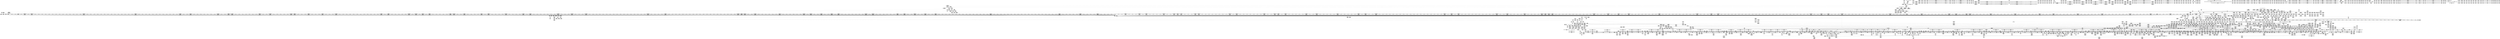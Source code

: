 digraph {
	CE0x547e6f0 [shape=record,shape=Mrecord,label="{CE0x547e6f0|rcu_read_lock:entry|*SummSink*}"]
	CE0x546bd60 [shape=record,shape=Mrecord,label="{CE0x546bd60|selinux_socket_connect:tmp64|security/selinux/hooks.c,4177}"]
	CE0x537af90 [shape=record,shape=Mrecord,label="{CE0x537af90|selinux_socket_connect:if.then16}"]
	CE0x53bc730 [shape=record,shape=Mrecord,label="{CE0x53bc730|i32_8|*Constant*}"]
	CE0x53e2090 [shape=record,shape=Mrecord,label="{CE0x53e2090|16:_i16,_720:_i32,_1216:_i8*,_:_CRE_836,837_}"]
	CE0x5449af0 [shape=record,shape=Mrecord,label="{CE0x5449af0|selinux_socket_connect:tmp39|security/selinux/hooks.c,4160|*SummSink*}"]
	CE0x547ab50 [shape=record,shape=Mrecord,label="{CE0x547ab50|__fswab16:conv1|include/uapi/linux/swab.h,53}"]
	CE0x54b3550 [shape=record,shape=Mrecord,label="{CE0x54b3550|_call_void_rcu_read_unlock()_#10,_!dbg_!27748|security/selinux/hooks.c,209|*SummSink*}"]
	CE0x53a6730 [shape=record,shape=Mrecord,label="{CE0x53a6730|16:_i16,_720:_i32,_1216:_i8*,_:_CRE_101,102_}"]
	CE0x53c0a90 [shape=record,shape=Mrecord,label="{CE0x53c0a90|__llvm_gcov_indirect_counter_increment:bb}"]
	CE0x5427130 [shape=record,shape=Mrecord,label="{CE0x5427130|rcu_read_unlock:tmp7|include/linux/rcupdate.h,933}"]
	CE0x5370d20 [shape=record,shape=Mrecord,label="{CE0x5370d20|i64*_getelementptr_inbounds_(_33_x_i64_,_33_x_i64_*___llvm_gcov_ctr356,_i64_0,_i64_3)|*Constant*}"]
	CE0x53c89e0 [shape=record,shape=Mrecord,label="{CE0x53c89e0|selinux_socket_connect:tmp65|*SummSource*}"]
	CE0x53e7e20 [shape=record,shape=Mrecord,label="{CE0x53e7e20|16:_i16,_720:_i32,_1216:_i8*,_:_CRE_1008,1016_|*MultipleSource*|*LoadInst*|security/selinux/hooks.c,4133|security/selinux/hooks.c,4134}"]
	CE0x54be180 [shape=record,shape=Mrecord,label="{CE0x54be180|rcu_read_lock:tmp18|include/linux/rcupdate.h,882}"]
	CE0x54507d0 [shape=record,shape=Mrecord,label="{CE0x54507d0|selinux_socket_connect:conv27|security/selinux/hooks.c,4162|*SummSink*}"]
	CE0x53dfae0 [shape=record,shape=Mrecord,label="{CE0x53dfae0|i64*_getelementptr_inbounds_(_33_x_i64_,_33_x_i64_*___llvm_gcov_ctr356,_i64_0,_i64_12)|*Constant*|*SummSink*}"]
	CE0x5359e80 [shape=record,shape=Mrecord,label="{CE0x5359e80|selinux_socket_connect:if.end|*SummSink*}"]
	CE0x5375180 [shape=record,shape=Mrecord,label="{CE0x5375180|16:_i16,_720:_i32,_1216:_i8*,_:_CRE_239,240_}"]
	CE0x54ca5a0 [shape=record,shape=Mrecord,label="{CE0x54ca5a0|rcu_read_lock:tmp5|include/linux/rcupdate.h,882}"]
	CE0x5428ce0 [shape=record,shape=Mrecord,label="{CE0x5428ce0|task_sid:tmp12|security/selinux/hooks.c,208}"]
	CE0x65f42f0 [shape=record,shape=Mrecord,label="{CE0x65f42f0|selinux_socket_connect:if.end33|*SummSink*}"]
	CE0x5378d20 [shape=record,shape=Mrecord,label="{CE0x5378d20|COLLAPSED:_GCMRE___llvm_gcov_ctr353_internal_global_2_x_i64_zeroinitializer:_elem_0:default:}"]
	CE0x54bd970 [shape=record,shape=Mrecord,label="{CE0x54bd970|rcu_read_lock:tmp20|include/linux/rcupdate.h,882|*SummSink*}"]
	CE0x5542000 [shape=record,shape=Mrecord,label="{CE0x5542000|rcu_lock_acquire:tmp6|*SummSource*}"]
	CE0x54b59c0 [shape=record,shape=Mrecord,label="{CE0x54b59c0|rcu_read_lock:tmp|*SummSource*}"]
	CE0x5364a70 [shape=record,shape=Mrecord,label="{CE0x5364a70|16:_i16,_720:_i32,_1216:_i8*,_:_CRE_810,811_}"]
	CE0x5369390 [shape=record,shape=Mrecord,label="{CE0x5369390|16:_i16,_720:_i32,_1216:_i8*,_:_CRE_373,374_}"]
	CE0x5394b90 [shape=record,shape=Mrecord,label="{CE0x5394b90|16:_i16,_720:_i32,_1216:_i8*,_:_CRE_590,591_}"]
	CE0x53af150 [shape=record,shape=Mrecord,label="{CE0x53af150|__llvm_gcov_indirect_counter_increment:tmp6|*SummSink*}"]
	CE0x5446e50 [shape=record,shape=Mrecord,label="{CE0x5446e50|selinux_socket_connect:call18|security/selinux/hooks.c,4157|*SummSource*}"]
	CE0x54263e0 [shape=record,shape=Mrecord,label="{CE0x54263e0|i64*_getelementptr_inbounds_(_13_x_i64_,_13_x_i64_*___llvm_gcov_ctr126,_i64_0,_i64_8)|*Constant*|*SummSink*}"]
	CE0x53b7c90 [shape=record,shape=Mrecord,label="{CE0x53b7c90|selinux_socket_connect:conv|security/selinux/hooks.c,4144}"]
	CE0x552a590 [shape=record,shape=Mrecord,label="{CE0x552a590|_call_void_lockdep_rcu_suspicious(i8*_getelementptr_inbounds_(_25_x_i8_,_25_x_i8_*_.str45,_i32_0,_i32_0),_i32_934,_i8*_getelementptr_inbounds_(_44_x_i8_,_44_x_i8_*_.str47,_i32_0,_i32_0))_#10,_!dbg_!27726|include/linux/rcupdate.h,933|*SummSource*}"]
	CE0x5373870 [shape=record,shape=Mrecord,label="{CE0x5373870|16:_i16,_720:_i32,_1216:_i8*,_:_CRE_608,612_|*MultipleSource*|*LoadInst*|security/selinux/hooks.c,4133|security/selinux/hooks.c,4134}"]
	CE0x54bc6b0 [shape=record,shape=Mrecord,label="{CE0x54bc6b0|i8*_getelementptr_inbounds_(_42_x_i8_,_42_x_i8_*_.str46,_i32_0,_i32_0)|*Constant*}"]
	CE0x5520a80 [shape=record,shape=Mrecord,label="{CE0x5520a80|i64*_getelementptr_inbounds_(_4_x_i64_,_4_x_i64_*___llvm_gcov_ctr130,_i64_0,_i64_1)|*Constant*|*SummSource*}"]
	CE0x5494090 [shape=record,shape=Mrecord,label="{CE0x5494090|i64*_getelementptr_inbounds_(_33_x_i64_,_33_x_i64_*___llvm_gcov_ctr356,_i64_0,_i64_32)|*Constant*}"]
	CE0x552e670 [shape=record,shape=Mrecord,label="{CE0x552e670|i64*_getelementptr_inbounds_(_11_x_i64_,_11_x_i64_*___llvm_gcov_ctr132,_i64_0,_i64_10)|*Constant*}"]
	CE0x546cd70 [shape=record,shape=Mrecord,label="{CE0x546cd70|selinux_socket_connect:tmp67|security/selinux/hooks.c,4179|*SummSink*}"]
	CE0x53c0960 [shape=record,shape=Mrecord,label="{CE0x53c0960|__llvm_gcov_indirect_counter_increment:bb4|*SummSink*}"]
	CE0x53cf0c0 [shape=record,shape=Mrecord,label="{CE0x53cf0c0|selinux_socket_connect:tmp23|security/selinux/hooks.c,4153|*SummSink*}"]
	CE0x544ea90 [shape=record,shape=Mrecord,label="{CE0x544ea90|selinux_socket_connect:sin6_port|security/selinux/hooks.c,4162}"]
	CE0x5525110 [shape=record,shape=Mrecord,label="{CE0x5525110|__rcu_read_unlock:tmp1|*SummSource*}"]
	CE0x543a840 [shape=record,shape=Mrecord,label="{CE0x543a840|selinux_socket_connect:tmp26|security/selinux/hooks.c,4153|*SummSink*}"]
	CE0x536bf50 [shape=record,shape=Mrecord,label="{CE0x536bf50|32:_%struct.sock*,_:_CRE_32,40_|*MultipleSource*|security/selinux/hooks.c,4133|Function::selinux_socket_connect&Arg::sock::}"]
	CE0x54af450 [shape=record,shape=Mrecord,label="{CE0x54af450|i64*_getelementptr_inbounds_(_13_x_i64_,_13_x_i64_*___llvm_gcov_ctr126,_i64_0,_i64_10)|*Constant*|*SummSource*}"]
	CE0x542d230 [shape=record,shape=Mrecord,label="{CE0x542d230|sock_has_perm:task|Function::sock_has_perm&Arg::task::|*SummSource*}"]
	CE0x53e1910 [shape=record,shape=Mrecord,label="{CE0x53e1910|16:_i16,_720:_i32,_1216:_i8*,_:_CRE_830,831_}"]
	CE0x53d3640 [shape=record,shape=Mrecord,label="{CE0x53d3640|16:_i16,_720:_i32,_1216:_i8*,_:_CRE_31,32_}"]
	CE0x5419af0 [shape=record,shape=Mrecord,label="{CE0x5419af0|task_sid:do.end|*SummSource*}"]
	CE0x5520890 [shape=record,shape=Mrecord,label="{CE0x5520890|i64*_getelementptr_inbounds_(_11_x_i64_,_11_x_i64_*___llvm_gcov_ctr132,_i64_0,_i64_0)|*Constant*|*SummSink*}"]
	CE0x53800a0 [shape=record,shape=Mrecord,label="{CE0x53800a0|16:_i16,_720:_i32,_1216:_i8*,_:_CRE_678,679_}"]
	CE0x55302b0 [shape=record,shape=Mrecord,label="{CE0x55302b0|rcu_lock_release:entry|*SummSource*}"]
	CE0x54cd470 [shape=record,shape=Mrecord,label="{CE0x54cd470|rcu_read_lock:tmp13|include/linux/rcupdate.h,882}"]
	CE0x5539220 [shape=record,shape=Mrecord,label="{CE0x5539220|rcu_lock_acquire:tmp7}"]
	CE0x53e26d0 [shape=record,shape=Mrecord,label="{CE0x53e26d0|16:_i16,_720:_i32,_1216:_i8*,_:_CRE_841,842_}"]
	CE0x53cb2d0 [shape=record,shape=Mrecord,label="{CE0x53cb2d0|_ret_i32_%retval.0,_!dbg_!27740|security/selinux/hooks.c,3977|*SummSource*}"]
	CE0x5448f30 [shape=record,shape=Mrecord,label="{CE0x5448f30|i32_24|*Constant*|*SummSink*}"]
	CE0x535de80 [shape=record,shape=Mrecord,label="{CE0x535de80|16:_i16,_720:_i32,_1216:_i8*,_:_CRE_448,452_|*MultipleSource*|*LoadInst*|security/selinux/hooks.c,4133|security/selinux/hooks.c,4134}"]
	CE0x5418c50 [shape=record,shape=Mrecord,label="{CE0x5418c50|i64_3|*Constant*|*SummSource*}"]
	CE0x5553e40 [shape=record,shape=Mrecord,label="{CE0x5553e40|i64*_getelementptr_inbounds_(_4_x_i64_,_4_x_i64_*___llvm_gcov_ctr133,_i64_0,_i64_2)|*Constant*|*SummSink*}"]
	CE0x53e7a40 [shape=record,shape=Mrecord,label="{CE0x53e7a40|16:_i16,_720:_i32,_1216:_i8*,_:_CRE_992,1000_|*MultipleSource*|*LoadInst*|security/selinux/hooks.c,4133|security/selinux/hooks.c,4134}"]
	CE0x53e7280 [shape=record,shape=Mrecord,label="{CE0x53e7280|16:_i16,_720:_i32,_1216:_i8*,_:_CRE_970,972_|*MultipleSource*|*LoadInst*|security/selinux/hooks.c,4133|security/selinux/hooks.c,4134}"]
	CE0x5478d20 [shape=record,shape=Mrecord,label="{CE0x5478d20|selinux_socket_connect:sclass50|security/selinux/hooks.c,4176}"]
	CE0x53e9750 [shape=record,shape=Mrecord,label="{CE0x53e9750|16:_i16,_720:_i32,_1216:_i8*,_:_CRE_1112,1128_|*MultipleSource*|*LoadInst*|security/selinux/hooks.c,4133|security/selinux/hooks.c,4134}"]
	CE0x53b9400 [shape=record,shape=Mrecord,label="{CE0x53b9400|selinux_socket_connect:cmp|security/selinux/hooks.c,4144}"]
	CE0x54bdae0 [shape=record,shape=Mrecord,label="{CE0x54bdae0|rcu_read_lock:tmp21|include/linux/rcupdate.h,884}"]
	CE0x543b330 [shape=record,shape=Mrecord,label="{CE0x543b330|selinux_socket_connect:address|Function::selinux_socket_connect&Arg::address::|*SummSource*}"]
	CE0x53d5ff0 [shape=record,shape=Mrecord,label="{CE0x53d5ff0|sock_has_perm:tmp|*SummSource*}"]
	CE0x5554fb0 [shape=record,shape=Mrecord,label="{CE0x5554fb0|_call_void_asm_addl_$1,_%gs:$0_,_*m,ri,*m,_dirflag_,_fpsr_,_flags_(i32*___preempt_count,_i32_%sub,_i32*___preempt_count)_#3,_!dbg_!27717,_!srcloc_!27718|./arch/x86/include/asm/preempt.h,77|*SummSink*}"]
	CE0x542b4e0 [shape=record,shape=Mrecord,label="{CE0x542b4e0|i64_9|*Constant*}"]
	CE0x5365720 [shape=record,shape=Mrecord,label="{CE0x5365720|selinux_socket_connect:entry|*SummSource*}"]
	CE0x5417370 [shape=record,shape=Mrecord,label="{CE0x5417370|GLOBAL:task_sid.__warned|Global_var:task_sid.__warned|*SummSink*}"]
	CE0x53df540 [shape=record,shape=Mrecord,label="{CE0x53df540|selinux_socket_connect:tmp33|security/selinux/hooks.c,4156|*SummSource*}"]
	CE0x541cf30 [shape=record,shape=Mrecord,label="{CE0x541cf30|task_sid:land.lhs.true|*SummSink*}"]
	CE0x53cc8a0 [shape=record,shape=Mrecord,label="{CE0x53cc8a0|8:_%struct.sock*,_16:_i16,_18:_i16,_:_SCME_42,43_}"]
	CE0x5460f50 [shape=record,shape=Mrecord,label="{CE0x5460f50|__preempt_count_sub:bb|*SummSink*}"]
	CE0x542e0d0 [shape=record,shape=Mrecord,label="{CE0x542e0d0|get_current:entry}"]
	CE0x53e30d0 [shape=record,shape=Mrecord,label="{CE0x53e30d0|16:_i16,_720:_i32,_1216:_i8*,_:_CRE_849,850_}"]
	CE0x536e3b0 [shape=record,shape=Mrecord,label="{CE0x536e3b0|get_current:tmp2|*SummSink*}"]
	CE0x53ade10 [shape=record,shape=Mrecord,label="{CE0x53ade10|__llvm_gcov_indirect_counter_increment:counter|*SummSource*}"]
	CE0x5496330 [shape=record,shape=Mrecord,label="{CE0x5496330|selinux_socket_connect:retval.1|*SummSink*}"]
	CE0x53a4c00 [shape=record,shape=Mrecord,label="{CE0x53a4c00|i64*_getelementptr_inbounds_(_2_x_i64_,_2_x_i64_*___llvm_gcov_ctr353,_i64_0,_i64_0)|*Constant*|*SummSink*}"]
	CE0x54ab2b0 [shape=record,shape=Mrecord,label="{CE0x54ab2b0|task_sid:land.lhs.true}"]
	CE0x54259b0 [shape=record,shape=Mrecord,label="{CE0x54259b0|task_sid:tmp16|security/selinux/hooks.c,208|*SummSource*}"]
	CE0x5479be0 [shape=record,shape=Mrecord,label="{CE0x5479be0|selinux_socket_connect:u47|security/selinux/hooks.c,4175}"]
	CE0x54bc7e0 [shape=record,shape=Mrecord,label="{CE0x54bc7e0|i8*_getelementptr_inbounds_(_42_x_i8_,_42_x_i8_*_.str46,_i32_0,_i32_0)|*Constant*|*SummSink*}"]
	CE0x5385630 [shape=record,shape=Mrecord,label="{CE0x5385630|16:_i16,_720:_i32,_1216:_i8*,_:_CRE_181,182_}"]
	CE0x5384e40 [shape=record,shape=Mrecord,label="{CE0x5384e40|16:_i16,_720:_i32,_1216:_i8*,_:_CRE_221,222_}"]
	CE0x53d3fe0 [shape=record,shape=Mrecord,label="{CE0x53d3fe0|16:_i16,_720:_i32,_1216:_i8*,_:_CRE_72,73_}"]
	CE0x5433cc0 [shape=record,shape=Mrecord,label="{CE0x5433cc0|i64_8388608|*Constant*|*SummSource*}"]
	CE0x53b9bd0 [shape=record,shape=Mrecord,label="{CE0x53b9bd0|i64_5|*Constant*}"]
	CE0x53663f0 [shape=record,shape=Mrecord,label="{CE0x53663f0|16:_i16,_720:_i32,_1216:_i8*,_:_CRE_359,360_}"]
	CE0x5529fb0 [shape=record,shape=Mrecord,label="{CE0x5529fb0|rcu_read_unlock:tmp18|include/linux/rcupdate.h,933|*SummSource*}"]
	CE0x543f590 [shape=record,shape=Mrecord,label="{CE0x543f590|rcu_read_unlock:tmp2|*SummSink*}"]
	CE0x53e08d0 [shape=record,shape=Mrecord,label="{CE0x53e08d0|16:_i16,_720:_i32,_1216:_i8*,_:_CRE_817,818_}"]
	CE0x5e7b280 [shape=record,shape=Mrecord,label="{CE0x5e7b280|16:_i16,_720:_i32,_1216:_i8*,_:_CRE_131,132_}"]
	CE0x5439b10 [shape=record,shape=Mrecord,label="{CE0x5439b10|i64_21|*Constant*|*SummSink*}"]
	CE0x53e1410 [shape=record,shape=Mrecord,label="{CE0x53e1410|16:_i16,_720:_i32,_1216:_i8*,_:_CRE_826,827_}"]
	CE0x53d2af0 [shape=record,shape=Mrecord,label="{CE0x53d2af0|task_sid:real_cred|security/selinux/hooks.c,208}"]
	CE0x536d6c0 [shape=record,shape=Mrecord,label="{CE0x536d6c0|get_current:tmp3}"]
	CE0x5531bc0 [shape=record,shape=Mrecord,label="{CE0x5531bc0|_ret_void,_!dbg_!27717|include/linux/rcupdate.h,245}"]
	CE0x5391360 [shape=record,shape=Mrecord,label="{CE0x5391360|16:_i16,_720:_i32,_1216:_i8*,_:_CRE_708,709_}"]
	CE0x5489970 [shape=record,shape=Mrecord,label="{CE0x5489970|i64**_getelementptr_inbounds_(_4_x_i64*_,_4_x_i64*_*___llvm_gcda_edge_table357,_i64_0,_i64_1)|*Constant*}"]
	CE0x54283e0 [shape=record,shape=Mrecord,label="{CE0x54283e0|rcu_read_unlock:tmp8|include/linux/rcupdate.h,933|*SummSource*}"]
	CE0x538d250 [shape=record,shape=Mrecord,label="{CE0x538d250|16:_i16,_720:_i32,_1216:_i8*,_:_CRE_720,724_|*MultipleSource*|*LoadInst*|security/selinux/hooks.c,4133|security/selinux/hooks.c,4134}"]
	CE0x53ccb20 [shape=record,shape=Mrecord,label="{CE0x53ccb20|8:_%struct.sock*,_16:_i16,_18:_i16,_:_SCME_44,45_}"]
	CE0x53c7660 [shape=record,shape=Mrecord,label="{CE0x53c7660|selinux_socket_connect:tmp29|security/selinux/hooks.c,4155|*SummSink*}"]
	CE0x53e44d0 [shape=record,shape=Mrecord,label="{CE0x53e44d0|16:_i16,_720:_i32,_1216:_i8*,_:_CRE_865,866_}"]
	CE0x53da740 [shape=record,shape=Mrecord,label="{CE0x53da740|cred_sid:tmp4|*LoadInst*|security/selinux/hooks.c,196|*SummSink*}"]
	CE0x54c3540 [shape=record,shape=Mrecord,label="{CE0x54c3540|i64*_getelementptr_inbounds_(_4_x_i64_,_4_x_i64_*___llvm_gcov_ctr128,_i64_0,_i64_1)|*Constant*|*SummSink*}"]
	CE0x53b5270 [shape=record,shape=Mrecord,label="{CE0x53b5270|16:_i16,_720:_i32,_1216:_i8*,_:_CRE_1200,1208_|*MultipleSource*|*LoadInst*|security/selinux/hooks.c,4133|security/selinux/hooks.c,4134}"]
	CE0x5545280 [shape=record,shape=Mrecord,label="{CE0x5545280|i64*_getelementptr_inbounds_(_4_x_i64_,_4_x_i64_*___llvm_gcov_ctr128,_i64_0,_i64_0)|*Constant*|*SummSink*}"]
	CE0x546c6e0 [shape=record,shape=Mrecord,label="{CE0x546c6e0|i64*_getelementptr_inbounds_(_33_x_i64_,_33_x_i64_*___llvm_gcov_ctr356,_i64_0,_i64_23)|*Constant*}"]
	CE0x548a720 [shape=record,shape=Mrecord,label="{CE0x548a720|selinux_socket_connect:tmp70|security/selinux/hooks.c,4179}"]
	CE0x54993b0 [shape=record,shape=Mrecord,label="{CE0x54993b0|sock_has_perm:u2|security/selinux/hooks.c,3974}"]
	CE0x53a6f50 [shape=record,shape=Mrecord,label="{CE0x53a6f50|16:_i16,_720:_i32,_1216:_i8*,_:_CRE_151,152_}"]
	CE0x53bb540 [shape=record,shape=Mrecord,label="{CE0x53bb540|selinux_socket_connect:tmp15|security/selinux/hooks.c,4144|*SummSink*}"]
	CE0x536d7d0 [shape=record,shape=Mrecord,label="{CE0x536d7d0|16:_i16,_720:_i32,_1216:_i8*,_:_CRE_175,176_}"]
	CE0x54967a0 [shape=record,shape=Mrecord,label="{CE0x54967a0|_call_void___llvm_gcov_indirect_counter_increment(i32*___llvm_gcov_global_state_pred358,_i64**_getelementptr_inbounds_(_4_x_i64*_,_4_x_i64*_*___llvm_gcda_edge_table357,_i64_0,_i64_2)),_!dbg_!27816|security/selinux/hooks.c,4185|*SummSink*}"]
	CE0x5374190 [shape=record,shape=Mrecord,label="{CE0x5374190|16:_i16,_720:_i32,_1216:_i8*,_:_CRE_20,24_|*MultipleSource*|*LoadInst*|security/selinux/hooks.c,4133|security/selinux/hooks.c,4134}"]
	CE0x542cdb0 [shape=record,shape=Mrecord,label="{CE0x542cdb0|sock_has_perm:entry}"]
	CE0x53566c0 [shape=record,shape=Mrecord,label="{CE0x53566c0|selinux_socket_connect:ad|security/selinux/hooks.c, 4146}"]
	CE0x5e7b3c0 [shape=record,shape=Mrecord,label="{CE0x5e7b3c0|16:_i16,_720:_i32,_1216:_i8*,_:_CRE_132,133_}"]
	CE0x5375e00 [shape=record,shape=Mrecord,label="{CE0x5375e00|16:_i16,_720:_i32,_1216:_i8*,_:_CRE_656,657_}"]
	CE0x53553f0 [shape=record,shape=Mrecord,label="{CE0x53553f0|selinux_socket_connect:unreachable}"]
	CE0x549d6a0 [shape=record,shape=Mrecord,label="{CE0x549d6a0|_call_void_mcount()_#3|*SummSink*}"]
	CE0x5472b60 [shape=record,shape=Mrecord,label="{CE0x5472b60|selinux_socket_connect:skc_family46|security/selinux/hooks.c,4175|*SummSource*}"]
	CE0x5467e80 [shape=record,shape=Mrecord,label="{CE0x5467e80|task_sid:tobool4|security/selinux/hooks.c,208}"]
	CE0x53d4ef0 [shape=record,shape=Mrecord,label="{CE0x53d4ef0|16:_i16,_720:_i32,_1216:_i8*,_:_CRE_48,56_|*MultipleSource*|*LoadInst*|security/selinux/hooks.c,4133|security/selinux/hooks.c,4134}"]
	CE0x53805a0 [shape=record,shape=Mrecord,label="{CE0x53805a0|16:_i16,_720:_i32,_1216:_i8*,_:_CRE_682,683_}"]
	CE0x542e4e0 [shape=record,shape=Mrecord,label="{CE0x542e4e0|_ret_%struct.task_struct*_%tmp4,_!dbg_!27714|./arch/x86/include/asm/current.h,14|*SummSink*}"]
	CE0x5531690 [shape=record,shape=Mrecord,label="{CE0x5531690|__rcu_read_unlock:entry|*SummSource*}"]
	CE0x5354da0 [shape=record,shape=Mrecord,label="{CE0x5354da0|selinux_socket_connect:if.then8}"]
	CE0x5522ba0 [shape=record,shape=Mrecord,label="{CE0x5522ba0|rcu_read_unlock:if.then}"]
	CE0x5382800 [shape=record,shape=Mrecord,label="{CE0x5382800|16:_i16,_720:_i32,_1216:_i8*,_:_CRE_1,2_}"]
	CE0x53c0570 [shape=record,shape=Mrecord,label="{CE0x53c0570|COLLAPSED:_GCMRE___llvm_gcov_ctr126_internal_global_13_x_i64_zeroinitializer:_elem_0:default:}"]
	CE0x548de70 [shape=record,shape=Mrecord,label="{CE0x548de70|selinux_socket_connect:net48|security/selinux/hooks.c,4175|*SummSource*}"]
	CE0x5444420 [shape=record,shape=Mrecord,label="{CE0x5444420|selinux_socket_connect:addrlen|Function::selinux_socket_connect&Arg::addrlen::|*SummSink*}"]
	CE0x5593e80 [shape=record,shape=Mrecord,label="{CE0x5593e80|i64*_getelementptr_inbounds_(_4_x_i64_,_4_x_i64_*___llvm_gcov_ctr135,_i64_0,_i64_1)|*Constant*}"]
	CE0x5448a80 [shape=record,shape=Mrecord,label="{CE0x5448a80|selinux_socket_connect:tmp38|security/selinux/hooks.c,4159|*SummSink*}"]
	CE0x555c040 [shape=record,shape=Mrecord,label="{CE0x555c040|__rcu_read_unlock:tmp6|include/linux/rcupdate.h,245|*SummSource*}"]
	CE0x5393dd0 [shape=record,shape=Mrecord,label="{CE0x5393dd0|16:_i16,_720:_i32,_1216:_i8*,_:_CRE_579,580_}"]
	CE0x54aba00 [shape=record,shape=Mrecord,label="{CE0x54aba00|task_sid:land.lhs.true2|*SummSource*}"]
	CE0x54cbad0 [shape=record,shape=Mrecord,label="{CE0x54cbad0|rcu_read_lock:tmp11|include/linux/rcupdate.h,882|*SummSink*}"]
	CE0x5499c40 [shape=record,shape=Mrecord,label="{CE0x5499c40|sock_has_perm:tmp15|security/selinux/hooks.c,3974}"]
	CE0x5470480 [shape=record,shape=Mrecord,label="{CE0x5470480|selinux_socket_connect:u|security/selinux/hooks.c,4173}"]
	CE0x5396710 [shape=record,shape=Mrecord,label="{CE0x5396710|16:_i16,_720:_i32,_1216:_i8*,_:_CRE_411,412_}"]
	CE0x5426db0 [shape=record,shape=Mrecord,label="{CE0x5426db0|i64_2|*Constant*}"]
	CE0x54b0740 [shape=record,shape=Mrecord,label="{CE0x54b0740|task_sid:tmp24|security/selinux/hooks.c,208|*SummSink*}"]
	CE0x53b75a0 [shape=record,shape=Mrecord,label="{CE0x53b75a0|selinux_socket_connect:sclass|security/selinux/hooks.c,4144|*SummSource*}"]
	CE0x5495c40 [shape=record,shape=Mrecord,label="{CE0x5495c40|i32_-22|*Constant*}"]
	CE0x5442490 [shape=record,shape=Mrecord,label="{CE0x5442490|i8_2|*Constant*}"]
	CE0x53ae690 [shape=record,shape=Mrecord,label="{CE0x53ae690|__llvm_gcov_indirect_counter_increment:tmp3|*SummSink*}"]
	CE0x553dca0 [shape=record,shape=Mrecord,label="{CE0x553dca0|__rcu_read_unlock:do.end}"]
	CE0x537fe20 [shape=record,shape=Mrecord,label="{CE0x537fe20|16:_i16,_720:_i32,_1216:_i8*,_:_CRE_676,677_}"]
	CE0x5483130 [shape=record,shape=Mrecord,label="{CE0x5483130|sock_has_perm:call6|security/selinux/hooks.c,3976|*SummSink*}"]
	CE0x555c8a0 [shape=record,shape=Mrecord,label="{CE0x555c8a0|_call_void_mcount()_#3}"]
	CE0x5483630 [shape=record,shape=Mrecord,label="{CE0x5483630|avc_has_perm:ssid|Function::avc_has_perm&Arg::ssid::}"]
	CE0x5362b20 [shape=record,shape=Mrecord,label="{CE0x5362b20|selinux_socket_connect:if.then32|*SummSink*}"]
	CE0x542f7d0 [shape=record,shape=Mrecord,label="{CE0x542f7d0|selinux_socket_connect:tmp49|security/selinux/hooks.c,4166|*SummSource*}"]
	CE0x5416f60 [shape=record,shape=Mrecord,label="{CE0x5416f60|_ret_void,_!dbg_!27717|include/linux/rcupdate.h,419}"]
	CE0x5417720 [shape=record,shape=Mrecord,label="{CE0x5417720|cred_sid:tmp3|*SummSource*}"]
	CE0x5524400 [shape=record,shape=Mrecord,label="{CE0x5524400|COLLAPSED:_GCMRE___llvm_gcov_ctr130_internal_global_4_x_i64_zeroinitializer:_elem_0:default:}"]
	CE0x5418a60 [shape=record,shape=Mrecord,label="{CE0x5418a60|i64_3|*Constant*}"]
	CE0x5462240 [shape=record,shape=Mrecord,label="{CE0x5462240|GLOBAL:sel_netport_sid|*Constant*|*SummSink*}"]
	CE0x5430260 [shape=record,shape=Mrecord,label="{CE0x5430260|selinux_socket_connect:tmp51|security/selinux/hooks.c,4166|*SummSource*}"]
	CE0x5384910 [shape=record,shape=Mrecord,label="{CE0x5384910|16:_i16,_720:_i32,_1216:_i8*,_:_CRE_217,218_}"]
	CE0x5450cd0 [shape=record,shape=Mrecord,label="{CE0x5450cd0|selinux_socket_connect:snum.0|*SummSink*}"]
	CE0x54b06d0 [shape=record,shape=Mrecord,label="{CE0x54b06d0|task_sid:tmp24|security/selinux/hooks.c,208|*SummSource*}"]
	CE0x54be6c0 [shape=record,shape=Mrecord,label="{CE0x54be6c0|i8_1|*Constant*}"]
	CE0x53683f0 [shape=record,shape=Mrecord,label="{CE0x53683f0|32:_%struct.sock*,_:_CRE_16,24_|*MultipleSource*|security/selinux/hooks.c,4133|Function::selinux_socket_connect&Arg::sock::}"]
	CE0x54ac220 [shape=record,shape=Mrecord,label="{CE0x54ac220|cred_sid:tmp5|security/selinux/hooks.c,196|*SummSink*}"]
	CE0x53d3da0 [shape=record,shape=Mrecord,label="{CE0x53d3da0|16:_i16,_720:_i32,_1216:_i8*,_:_CRE_69,70_}"]
	CE0x5362650 [shape=record,shape=Mrecord,label="{CE0x5362650|i64_1|*Constant*}"]
	CE0x5521550 [shape=record,shape=Mrecord,label="{CE0x5521550|rcu_read_unlock:tmp15|include/linux/rcupdate.h,933}"]
	CE0x555f8e0 [shape=record,shape=Mrecord,label="{CE0x555f8e0|__preempt_count_sub:tmp2|*SummSource*}"]
	CE0x5389690 [shape=record,shape=Mrecord,label="{CE0x5389690|16:_i16,_720:_i32,_1216:_i8*,_:_CRE_118,119_}"]
	CE0x54828d0 [shape=record,shape=Mrecord,label="{CE0x54828d0|sock_has_perm:sclass|security/selinux/hooks.c,3976|*SummSink*}"]
	CE0x53d1cf0 [shape=record,shape=Mrecord,label="{CE0x53d1cf0|i32_255|*Constant*}"]
	CE0x541d910 [shape=record,shape=Mrecord,label="{CE0x541d910|task_sid:tmp7|security/selinux/hooks.c,208|*SummSource*}"]
	CE0x53d4e30 [shape=record,shape=Mrecord,label="{CE0x53d4e30|16:_i16,_720:_i32,_1216:_i8*,_:_CRE_40,48_|*MultipleSource*|*LoadInst*|security/selinux/hooks.c,4133|security/selinux/hooks.c,4134}"]
	CE0x53e3350 [shape=record,shape=Mrecord,label="{CE0x53e3350|16:_i16,_720:_i32,_1216:_i8*,_:_CRE_851,852_}"]
	CE0x54c18e0 [shape=record,shape=Mrecord,label="{CE0x54c18e0|i32_883|*Constant*|*SummSink*}"]
	CE0x53646d0 [shape=record,shape=Mrecord,label="{CE0x53646d0|16:_i16,_720:_i32,_1216:_i8*,_:_CRE_800,804_|*MultipleSource*|*LoadInst*|security/selinux/hooks.c,4133|security/selinux/hooks.c,4134}"]
	CE0x538f9f0 [shape=record,shape=Mrecord,label="{CE0x538f9f0|16:_i16,_720:_i32,_1216:_i8*,_:_CRE_701,702_}"]
	CE0x555b720 [shape=record,shape=Mrecord,label="{CE0x555b720|_call_void_mcount()_#3|*SummSink*}"]
	CE0x5541350 [shape=record,shape=Mrecord,label="{CE0x5541350|_call_void___preempt_count_sub(i32_1)_#10,_!dbg_!27715|include/linux/rcupdate.h,244}"]
	CE0x537ea50 [shape=record,shape=Mrecord,label="{CE0x537ea50|16:_i16,_720:_i32,_1216:_i8*,_:_CRE_128,129_}"]
	CE0x53d5780 [shape=record,shape=Mrecord,label="{CE0x53d5780|16:_i16,_720:_i32,_1216:_i8*,_:_CRE_77,78_}"]
	CE0x53decd0 [shape=record,shape=Mrecord,label="{CE0x53decd0|selinux_socket_connect:tmp32|security/selinux/hooks.c,4155|*SummSink*}"]
	CE0x541a5f0 [shape=record,shape=Mrecord,label="{CE0x541a5f0|rcu_read_unlock:tmp7|include/linux/rcupdate.h,933|*SummSource*}"]
	CE0x5470190 [shape=record,shape=Mrecord,label="{CE0x5470190|selinux_socket_connect:net39|security/selinux/hooks.c,4173|*SummSink*}"]
	CE0x53d5840 [shape=record,shape=Mrecord,label="{CE0x53d5840|16:_i16,_720:_i32,_1216:_i8*,_:_CRE_78,79_}"]
	CE0x5447f20 [shape=record,shape=Mrecord,label="{CE0x5447f20|selinux_socket_connect:conv19|security/selinux/hooks.c,4157}"]
	CE0x53dd010 [shape=record,shape=Mrecord,label="{CE0x53dd010|i64_0|*Constant*|*SummSink*}"]
	CE0x536c460 [shape=record,shape=Mrecord,label="{CE0x536c460|16:_i16,_720:_i32,_1216:_i8*,_:_CRE_208,209_}"]
	CE0x549a130 [shape=record,shape=Mrecord,label="{CE0x549a130|sock_has_perm:sk4|security/selinux/hooks.c,3974}"]
	CE0x553b1f0 [shape=record,shape=Mrecord,label="{CE0x553b1f0|__preempt_count_add:do.end}"]
	CE0x536a740 [shape=record,shape=Mrecord,label="{CE0x536a740|i32_5|*Constant*}"]
	CE0x53dd520 [shape=record,shape=Mrecord,label="{CE0x53dd520|i64*_getelementptr_inbounds_(_33_x_i64_,_33_x_i64_*___llvm_gcov_ctr356,_i64_0,_i64_3)|*Constant*|*SummSource*}"]
	CE0x5376440 [shape=record,shape=Mrecord,label="{CE0x5376440|16:_i16,_720:_i32,_1216:_i8*,_:_CRE_661,662_}"]
	CE0x5530b50 [shape=record,shape=Mrecord,label="{CE0x5530b50|_ret_void,_!dbg_!27717|include/linux/rcupdate.h,424|*SummSource*}"]
	CE0x552ccb0 [shape=record,shape=Mrecord,label="{CE0x552ccb0|i8*_getelementptr_inbounds_(_44_x_i8_,_44_x_i8_*_.str47,_i32_0,_i32_0)|*Constant*}"]
	CE0x5384d00 [shape=record,shape=Mrecord,label="{CE0x5384d00|16:_i16,_720:_i32,_1216:_i8*,_:_CRE_220,221_}"]
	CE0x55259f0 [shape=record,shape=Mrecord,label="{CE0x55259f0|_call_void___preempt_count_add(i32_1)_#10,_!dbg_!27711|include/linux/rcupdate.h,239}"]
	CE0x53e12d0 [shape=record,shape=Mrecord,label="{CE0x53e12d0|16:_i16,_720:_i32,_1216:_i8*,_:_CRE_825,826_}"]
	CE0x5440f80 [shape=record,shape=Mrecord,label="{CE0x5440f80|_ret_void,_!dbg_!27735|include/linux/rcupdate.h,884|*SummSource*}"]
	CE0x5395250 [shape=record,shape=Mrecord,label="{CE0x5395250|_call_void_mcount()_#3|*SummSink*}"]
	CE0x53889d0 [shape=record,shape=Mrecord,label="{CE0x53889d0|16:_i16,_720:_i32,_1216:_i8*,_:_CRE_162,163_}"]
	CE0x54439b0 [shape=record,shape=Mrecord,label="{CE0x54439b0|__fswab16:conv3|include/uapi/linux/swab.h,53|*SummSink*}"]
	CE0x554b240 [shape=record,shape=Mrecord,label="{CE0x554b240|__preempt_count_sub:tmp6|./arch/x86/include/asm/preempt.h,78|*SummSink*}"]
	CE0x548eee0 [shape=record,shape=Mrecord,label="{CE0x548eee0|selinux_socket_connect:sid49|security/selinux/hooks.c,4176}"]
	CE0x53b37d0 [shape=record,shape=Mrecord,label="{CE0x53b37d0|__fswab16:bb|*SummSource*}"]
	CE0x5385f30 [shape=record,shape=Mrecord,label="{CE0x5385f30|16:_i16,_720:_i32,_1216:_i8*,_:_CRE_236,237_}"]
	CE0x5441420 [shape=record,shape=Mrecord,label="{CE0x5441420|rcu_read_unlock:bb}"]
	CE0x5533170 [shape=record,shape=Mrecord,label="{CE0x5533170|%struct.lockdep_map*_null|*Constant*}"]
	CE0x544c7e0 [shape=record,shape=Mrecord,label="{CE0x544c7e0|selinux_socket_connect:tmp43|security/selinux/hooks.c,4161|*SummSink*}"]
	CE0x53e4110 [shape=record,shape=Mrecord,label="{CE0x53e4110|16:_i16,_720:_i32,_1216:_i8*,_:_CRE_862,863_}"]
	CE0x5369b90 [shape=record,shape=Mrecord,label="{CE0x5369b90|selinux_socket_connect:tmp25|security/selinux/hooks.c,4153}"]
	CE0x543dcc0 [shape=record,shape=Mrecord,label="{CE0x543dcc0|rcu_lock_acquire:map|Function::rcu_lock_acquire&Arg::map::}"]
	CE0x53b65d0 [shape=record,shape=Mrecord,label="{CE0x53b65d0|16:_i16,_720:_i32,_1216:_i8*,_:_CRE_1264,1272_|*MultipleSource*|*LoadInst*|security/selinux/hooks.c,4133|security/selinux/hooks.c,4134}"]
	CE0x54ccce0 [shape=record,shape=Mrecord,label="{CE0x54ccce0|rcu_read_unlock:tmp13|include/linux/rcupdate.h,933}"]
	CE0x54cb950 [shape=record,shape=Mrecord,label="{CE0x54cb950|rcu_read_lock:tmp11|include/linux/rcupdate.h,882|*SummSource*}"]
	CE0x542a5d0 [shape=record,shape=Mrecord,label="{CE0x542a5d0|selinux_socket_connect:tmp60|security/selinux/hooks.c,4176|*SummSource*}"]
	CE0x552b9e0 [shape=record,shape=Mrecord,label="{CE0x552b9e0|i64*_getelementptr_inbounds_(_4_x_i64_,_4_x_i64_*___llvm_gcov_ctr129,_i64_0,_i64_3)|*Constant*}"]
	CE0x542d370 [shape=record,shape=Mrecord,label="{CE0x542d370|i32_2048|*Constant*}"]
	CE0x53c6100 [shape=record,shape=Mrecord,label="{CE0x53c6100|i32_3|*Constant*|*SummSink*}"]
	CE0x53adba0 [shape=record,shape=Mrecord,label="{CE0x53adba0|__llvm_gcov_indirect_counter_increment:counter|*SummSink*}"]
	CE0x54ce1b0 [shape=record,shape=Mrecord,label="{CE0x54ce1b0|rcu_read_lock:tmp15|include/linux/rcupdate.h,882|*SummSink*}"]
	CE0x5581d50 [shape=record,shape=Mrecord,label="{CE0x5581d50|__preempt_count_sub:do.end}"]
	CE0x5365170 [shape=record,shape=Mrecord,label="{CE0x5365170|16:_i16,_720:_i32,_1216:_i8*,_:_CRE_815,816_}"]
	CE0x53b85d0 [shape=record,shape=Mrecord,label="{CE0x53b85d0|selinux_socket_connect:tmp11|security/selinux/hooks.c,4144|*SummSink*}"]
	CE0x53e9f10 [shape=record,shape=Mrecord,label="{CE0x53e9f10|16:_i16,_720:_i32,_1216:_i8*,_:_CRE_1153,1154_}"]
	CE0x5585b10 [shape=record,shape=Mrecord,label="{CE0x5585b10|__preempt_count_sub:tmp}"]
	CE0x5489710 [shape=record,shape=Mrecord,label="{CE0x5489710|__llvm_gcov_indirect_counter_increment:counters|Function::__llvm_gcov_indirect_counter_increment&Arg::counters::}"]
	CE0x54c8c20 [shape=record,shape=Mrecord,label="{CE0x54c8c20|rcu_read_unlock:tobool|include/linux/rcupdate.h,933|*SummSource*}"]
	CE0x546d080 [shape=record,shape=Mrecord,label="{CE0x546d080|selinux_socket_connect:tmp68|security/selinux/hooks.c,4179|*SummSource*}"]
	CE0x538d110 [shape=record,shape=Mrecord,label="{CE0x538d110|16:_i16,_720:_i32,_1216:_i8*,_:_CRE_808,809_}"]
	CE0x53cfd30 [shape=record,shape=Mrecord,label="{CE0x53cfd30|i64_2|*Constant*}"]
	CE0x542b9b0 [shape=record,shape=Mrecord,label="{CE0x542b9b0|i64_9|*Constant*|*SummSource*}"]
	CE0x54b4560 [shape=record,shape=Mrecord,label="{CE0x54b4560|_ret_void,_!dbg_!27735|include/linux/rcupdate.h,938|*SummSource*}"]
	CE0x5545df0 [shape=record,shape=Mrecord,label="{CE0x5545df0|rcu_lock_acquire:bb|*SummSink*}"]
	CE0x53e5f20 [shape=record,shape=Mrecord,label="{CE0x53e5f20|16:_i16,_720:_i32,_1216:_i8*,_:_CRE_900,904_|*MultipleSource*|*LoadInst*|security/selinux/hooks.c,4133|security/selinux/hooks.c,4134}"]
	CE0x5477030 [shape=record,shape=Mrecord,label="{CE0x5477030|avc_has_perm:tclass|Function::avc_has_perm&Arg::tclass::}"]
	CE0x53ca820 [shape=record,shape=Mrecord,label="{CE0x53ca820|2:_i16,_:_CRE_4,8_|*MultipleSource*|security/selinux/hooks.c,4157|security/selinux/hooks.c,4154|Function::selinux_socket_connect&Arg::address::}"]
	CE0x543d430 [shape=record,shape=Mrecord,label="{CE0x543d430|rcu_read_lock:tmp1}"]
	CE0x54822b0 [shape=record,shape=Mrecord,label="{CE0x54822b0|i32_4|*Constant*}"]
	CE0x541a470 [shape=record,shape=Mrecord,label="{CE0x541a470|rcu_read_lock:tobool|include/linux/rcupdate.h,882|*SummSource*}"]
	CE0x54bafa0 [shape=record,shape=Mrecord,label="{CE0x54bafa0|__rcu_read_lock:tmp2|*SummSink*}"]
	CE0x541be70 [shape=record,shape=Mrecord,label="{CE0x541be70|i64*_getelementptr_inbounds_(_11_x_i64_,_11_x_i64_*___llvm_gcov_ctr132,_i64_0,_i64_1)|*Constant*|*SummSink*}"]
	CE0x5530cc0 [shape=record,shape=Mrecord,label="{CE0x5530cc0|_ret_void,_!dbg_!27717|include/linux/rcupdate.h,424|*SummSink*}"]
	CE0x53c8820 [shape=record,shape=Mrecord,label="{CE0x53c8820|selinux_socket_connect:tmp36|security/selinux/hooks.c,4157}"]
	CE0x54906a0 [shape=record,shape=Mrecord,label="{CE0x54906a0|_call_void___llvm_gcov_indirect_counter_increment(i32*___llvm_gcov_global_state_pred358,_i64**_getelementptr_inbounds_(_4_x_i64*_,_4_x_i64*_*___llvm_gcda_edge_table357,_i64_0,_i64_0))|*SummSource*}"]
	CE0x541e750 [shape=record,shape=Mrecord,label="{CE0x541e750|task_sid:if.end|*SummSink*}"]
	CE0x5534040 [shape=record,shape=Mrecord,label="{CE0x5534040|__rcu_read_lock:tmp2|*SummSource*}"]
	CE0x553e8b0 [shape=record,shape=Mrecord,label="{CE0x553e8b0|_call_void_lock_acquire(%struct.lockdep_map*_%map,_i32_0,_i32_0,_i32_2,_i32_0,_%struct.lockdep_map*_null,_i64_ptrtoint_(i8*_blockaddress(_rcu_lock_acquire,_%__here)_to_i64))_#10,_!dbg_!27716|include/linux/rcupdate.h,418}"]
	CE0x54b7000 [shape=record,shape=Mrecord,label="{CE0x54b7000|i64*_getelementptr_inbounds_(_11_x_i64_,_11_x_i64_*___llvm_gcov_ctr127,_i64_0,_i64_0)|*Constant*|*SummSink*}"]
	CE0x53d4610 [shape=record,shape=Mrecord,label="{CE0x53d4610|16:_i16,_720:_i32,_1216:_i8*,_:_CRE_86,87_}"]
	CE0x5480750 [shape=record,shape=Mrecord,label="{CE0x5480750|sock_has_perm:tmp12|security/selinux/hooks.c,3970}"]
	CE0x55478c0 [shape=record,shape=Mrecord,label="{CE0x55478c0|__rcu_read_unlock:tmp4|include/linux/rcupdate.h,244|*SummSink*}"]
	CE0x5418530 [shape=record,shape=Mrecord,label="{CE0x5418530|GLOBAL:task_sid.__warned|Global_var:task_sid.__warned}"]
	CE0x54b5950 [shape=record,shape=Mrecord,label="{CE0x54b5950|COLLAPSED:_GCMRE___llvm_gcov_ctr127_internal_global_11_x_i64_zeroinitializer:_elem_0:default:}"]
	CE0x54cddb0 [shape=record,shape=Mrecord,label="{CE0x54cddb0|rcu_read_lock:tmp15|include/linux/rcupdate.h,882}"]
	CE0x54c3a90 [shape=record,shape=Mrecord,label="{CE0x54c3a90|rcu_read_unlock:tmp11|include/linux/rcupdate.h,933|*SummSink*}"]
	CE0x53e6cb0 [shape=record,shape=Mrecord,label="{CE0x53e6cb0|16:_i16,_720:_i32,_1216:_i8*,_:_CRE_960,964_|*MultipleSource*|*LoadInst*|security/selinux/hooks.c,4133|security/selinux/hooks.c,4134}"]
	CE0x5369f50 [shape=record,shape=Mrecord,label="{CE0x5369f50|selinux_socket_connect:tmp24|security/selinux/hooks.c,4153}"]
	CE0x541eb00 [shape=record,shape=Mrecord,label="{CE0x541eb00|_call_void___rcu_read_lock()_#10,_!dbg_!27710|include/linux/rcupdate.h,879}"]
	CE0x539ca30 [shape=record,shape=Mrecord,label="{CE0x539ca30|i32_5|*Constant*|*SummSource*}"]
	CE0x5393740 [shape=record,shape=Mrecord,label="{CE0x5393740|16:_i16,_720:_i32,_1216:_i8*,_:_CRE_577,578_}"]
	CE0x5415b90 [shape=record,shape=Mrecord,label="{CE0x5415b90|rcu_read_lock:entry|*SummSource*}"]
	CE0x5498060 [shape=record,shape=Mrecord,label="{CE0x5498060|rcu_read_lock:do.end|*SummSource*}"]
	CE0x5540570 [shape=record,shape=Mrecord,label="{CE0x5540570|rcu_lock_release:tmp5|include/linux/rcupdate.h,423|*SummSink*}"]
	CE0x53699d0 [shape=record,shape=Mrecord,label="{CE0x53699d0|i64_9|*Constant*|*SummSink*}"]
	CE0x54c6af0 [shape=record,shape=Mrecord,label="{CE0x54c6af0|_call_void_mcount()_#3}"]
	CE0x5430f50 [shape=record,shape=Mrecord,label="{CE0x5430f50|i64*_getelementptr_inbounds_(_33_x_i64_,_33_x_i64_*___llvm_gcov_ctr356,_i64_0,_i64_20)|*Constant*|*SummSink*}"]
	CE0x5499b10 [shape=record,shape=Mrecord,label="{CE0x5499b10|sock_has_perm:net3|security/selinux/hooks.c,3974|*SummSink*}"]
	CE0x53e1690 [shape=record,shape=Mrecord,label="{CE0x53e1690|16:_i16,_720:_i32,_1216:_i8*,_:_CRE_828,829_}"]
	CE0x53d0f80 [shape=record,shape=Mrecord,label="{CE0x53d0f80|_call_void_mcount()_#3|*SummSink*}"]
	CE0x5532a90 [shape=record,shape=Mrecord,label="{CE0x5532a90|rcu_lock_release:tmp|*SummSink*}"]
	CE0x5556e00 [shape=record,shape=Mrecord,label="{CE0x5556e00|_call_void_asm_addl_$1,_%gs:$0_,_*m,ri,*m,_dirflag_,_fpsr_,_flags_(i32*___preempt_count,_i32_%val,_i32*___preempt_count)_#3,_!dbg_!27714,_!srcloc_!27717|./arch/x86/include/asm/preempt.h,72|*SummSource*}"]
	CE0x541c260 [shape=record,shape=Mrecord,label="{CE0x541c260|rcu_lock_acquire:indirectgoto|*SummSink*}"]
	CE0x552af40 [shape=record,shape=Mrecord,label="{CE0x552af40|rcu_read_unlock:tmp12|include/linux/rcupdate.h,933|*SummSink*}"]
	CE0x5385cb0 [shape=record,shape=Mrecord,label="{CE0x5385cb0|16:_i16,_720:_i32,_1216:_i8*,_:_CRE_234,235_}"]
	CE0x54b36b0 [shape=record,shape=Mrecord,label="{CE0x54b36b0|GLOBAL:rcu_read_unlock|*Constant*}"]
	CE0x5540280 [shape=record,shape=Mrecord,label="{CE0x5540280|rcu_lock_release:tmp5|include/linux/rcupdate.h,423}"]
	CE0x5392fc0 [shape=record,shape=Mrecord,label="{CE0x5392fc0|16:_i16,_720:_i32,_1216:_i8*,_:_CRE_571,572_}"]
	CE0x537ca00 [shape=record,shape=Mrecord,label="{CE0x537ca00|selinux_socket_connect:if.end17|*SummSink*}"]
	CE0x53639c0 [shape=record,shape=Mrecord,label="{CE0x53639c0|16:_i16,_720:_i32,_1216:_i8*,_:_CRE_16,18_|*MultipleSource*|*LoadInst*|security/selinux/hooks.c,4133|security/selinux/hooks.c,4134}"]
	CE0x5494560 [shape=record,shape=Mrecord,label="{CE0x5494560|i64*_getelementptr_inbounds_(_33_x_i64_,_33_x_i64_*___llvm_gcov_ctr356,_i64_0,_i64_32)|*Constant*|*SummSink*}"]
	CE0x53cd7a0 [shape=record,shape=Mrecord,label="{CE0x53cd7a0|8:_%struct.sock*,_16:_i16,_18:_i16,_:_SCME_54,55_}"]
	CE0x536ad10 [shape=record,shape=Mrecord,label="{CE0x536ad10|16:_i16,_720:_i32,_1216:_i8*,_:_CRE_173,174_}"]
	CE0x5390950 [shape=record,shape=Mrecord,label="{CE0x5390950|16:_i16,_720:_i32,_1216:_i8*,_:_CRE_389,390_}"]
	CE0x53d9840 [shape=record,shape=Mrecord,label="{CE0x53d9840|16:_i16,_720:_i32,_1216:_i8*,_:_CRE_80,81_}"]
	CE0x541c760 [shape=record,shape=Mrecord,label="{CE0x541c760|rcu_lock_acquire:__here|*SummSink*}"]
	CE0x5546a20 [shape=record,shape=Mrecord,label="{CE0x5546a20|_ret_void,_!dbg_!27720|./arch/x86/include/asm/preempt.h,78}"]
	CE0x5363360 [shape=record,shape=Mrecord,label="{CE0x5363360|selinux_socket_connect:if.then12}"]
	CE0x544c950 [shape=record,shape=Mrecord,label="{CE0x544c950|selinux_socket_connect:tmp44|security/selinux/hooks.c,4161}"]
	CE0x542fa70 [shape=record,shape=Mrecord,label="{CE0x542fa70|selinux_socket_connect:tmp50|security/selinux/hooks.c,4166}"]
	CE0x5490b80 [shape=record,shape=Mrecord,label="{CE0x5490b80|i64**_getelementptr_inbounds_(_4_x_i64*_,_4_x_i64*_*___llvm_gcda_edge_table357,_i64_0,_i64_0)|*Constant*}"]
	CE0x5366a30 [shape=record,shape=Mrecord,label="{CE0x5366a30|16:_i16,_720:_i32,_1216:_i8*,_:_CRE_364,365_}"]
	CE0x53a4f80 [shape=record,shape=Mrecord,label="{CE0x53a4f80|16:_i16,_720:_i32,_1216:_i8*,_:_CRE_145,146_}"]
	CE0x5e7b500 [shape=record,shape=Mrecord,label="{CE0x5e7b500|16:_i16,_720:_i32,_1216:_i8*,_:_CRE_133,134_}"]
	CE0x5427f00 [shape=record,shape=Mrecord,label="{CE0x5427f00|i64_4|*Constant*}"]
	CE0x53aa0b0 [shape=record,shape=Mrecord,label="{CE0x53aa0b0|16:_i16,_720:_i32,_1216:_i8*,_:_CRE_158,159_}"]
	CE0x54bcdc0 [shape=record,shape=Mrecord,label="{CE0x54bcdc0|i64*_getelementptr_inbounds_(_11_x_i64_,_11_x_i64_*___llvm_gcov_ctr127,_i64_0,_i64_9)|*Constant*|*SummSink*}"]
	CE0x536ccd0 [shape=record,shape=Mrecord,label="{CE0x536ccd0|16:_i16,_720:_i32,_1216:_i8*,_:_CRE_4,5_}"]
	CE0x54b7370 [shape=record,shape=Mrecord,label="{CE0x54b7370|cred_sid:tmp6|security/selinux/hooks.c,197}"]
	CE0x53ddc00 [shape=record,shape=Mrecord,label="{CE0x53ddc00|selinux_socket_connect:tmp9|security/selinux/hooks.c,4139|*SummSource*}"]
	CE0x5463a20 [shape=record,shape=Mrecord,label="{CE0x5463a20|i64_19|*Constant*|*SummSink*}"]
	CE0x5445650 [shape=record,shape=Mrecord,label="{CE0x5445650|i64_11|*Constant*|*SummSource*}"]
	CE0x53d6c00 [shape=record,shape=Mrecord,label="{CE0x53d6c00|16:_i16,_720:_i32,_1216:_i8*,_:_CRE_353,354_}"]
	CE0x53d9900 [shape=record,shape=Mrecord,label="{CE0x53d9900|16:_i16,_720:_i32,_1216:_i8*,_:_CRE_81,82_}"]
	CE0x5492060 [shape=record,shape=Mrecord,label="{CE0x5492060|selinux_socket_connect:tmp74|security/selinux/hooks.c,4184}"]
	CE0x5527b70 [shape=record,shape=Mrecord,label="{CE0x5527b70|__rcu_read_lock:tmp4|include/linux/rcupdate.h,239|*SummSink*}"]
	CE0x553e920 [shape=record,shape=Mrecord,label="{CE0x553e920|_call_void_lock_acquire(%struct.lockdep_map*_%map,_i32_0,_i32_0,_i32_2,_i32_0,_%struct.lockdep_map*_null,_i64_ptrtoint_(i8*_blockaddress(_rcu_lock_acquire,_%__here)_to_i64))_#10,_!dbg_!27716|include/linux/rcupdate.h,418|*SummSource*}"]
	CE0x546cc50 [shape=record,shape=Mrecord,label="{CE0x546cc50|i64*_getelementptr_inbounds_(_33_x_i64_,_33_x_i64_*___llvm_gcov_ctr356,_i64_0,_i64_24)|*Constant*|*SummSource*}"]
	CE0x5376300 [shape=record,shape=Mrecord,label="{CE0x5376300|16:_i16,_720:_i32,_1216:_i8*,_:_CRE_660,661_}"]
	CE0x5368700 [shape=record,shape=Mrecord,label="{CE0x5368700|selinux_socket_connect:if.then23|*SummSink*}"]
	CE0x5356390 [shape=record,shape=Mrecord,label="{CE0x5356390|i32_1|*Constant*|*SummSink*}"]
	CE0x542aad0 [shape=record,shape=Mrecord,label="{CE0x542aad0|selinux_socket_connect:call51|security/selinux/hooks.c,4176|*SummSource*}"]
	CE0x5478230 [shape=record,shape=Mrecord,label="{CE0x5478230|i32_255|*Constant*|*SummSink*}"]
	CE0x53d89c0 [shape=record,shape=Mrecord,label="{CE0x53d89c0|selinux_socket_connect:sid|security/selinux/hooks.c, 4151|*SummSink*}"]
	CE0x542c730 [shape=record,shape=Mrecord,label="{CE0x542c730|selinux_socket_connect:call2|security/selinux/hooks.c,4137}"]
	CE0x5442190 [shape=record,shape=Mrecord,label="{CE0x5442190|sock_has_perm:type|security/selinux/hooks.c,3972|*SummSource*}"]
	CE0x542d620 [shape=record,shape=Mrecord,label="{CE0x542d620|i32_2048|*Constant*|*SummSink*}"]
	CE0x53aeff0 [shape=record,shape=Mrecord,label="{CE0x53aeff0|__llvm_gcov_indirect_counter_increment:tmp6|*SummSource*}"]
	CE0x5492640 [shape=record,shape=Mrecord,label="{CE0x5492640|i64**_getelementptr_inbounds_(_4_x_i64*_,_4_x_i64*_*___llvm_gcda_edge_table357,_i64_0,_i64_3)|*Constant*}"]
	CE0x547e440 [shape=record,shape=Mrecord,label="{CE0x547e440|rcu_read_lock:tmp4|include/linux/rcupdate.h,882|*SummSink*}"]
	CE0x54c91b0 [shape=record,shape=Mrecord,label="{CE0x54c91b0|rcu_read_unlock:tmp9|include/linux/rcupdate.h,933}"]
	CE0x53e5290 [shape=record,shape=Mrecord,label="{CE0x53e5290|16:_i16,_720:_i32,_1216:_i8*,_:_CRE_876,877_}"]
	CE0x55487a0 [shape=record,shape=Mrecord,label="{CE0x55487a0|__preempt_count_add:tmp1}"]
	CE0x53dbf90 [shape=record,shape=Mrecord,label="{CE0x53dbf90|sock_has_perm:if.end|*SummSink*}"]
	CE0x538b090 [shape=record,shape=Mrecord,label="{CE0x538b090|16:_i16,_720:_i32,_1216:_i8*,_:_CRE_148,149_}"]
	CE0x5391860 [shape=record,shape=Mrecord,label="{CE0x5391860|16:_i16,_720:_i32,_1216:_i8*,_:_CRE_712,713_}"]
	CE0x542f900 [shape=record,shape=Mrecord,label="{CE0x542f900|selinux_socket_connect:tmp49|security/selinux/hooks.c,4166|*SummSink*}"]
	CE0x5378cb0 [shape=record,shape=Mrecord,label="{CE0x5378cb0|__fswab16:tmp}"]
	CE0x5549220 [shape=record,shape=Mrecord,label="{CE0x5549220|__preempt_count_add:do.body}"]
	CE0x542b640 [shape=record,shape=Mrecord,label="{CE0x542b640|selinux_socket_connect:cmp10|security/selinux/hooks.c,4153}"]
	CE0x5474040 [shape=record,shape=Mrecord,label="{CE0x5474040|selinux_socket_connect:skc_family46|security/selinux/hooks.c,4175|*SummSink*}"]
	CE0x555b620 [shape=record,shape=Mrecord,label="{CE0x555b620|_call_void_mcount()_#3|*SummSource*}"]
	CE0x5495de0 [shape=record,shape=Mrecord,label="{CE0x5495de0|i32_-22|*Constant*|*SummSink*}"]
	CE0x53b1be0 [shape=record,shape=Mrecord,label="{CE0x53b1be0|sock_has_perm:retval.0|*SummSource*}"]
	CE0x53925c0 [shape=record,shape=Mrecord,label="{CE0x53925c0|16:_i16,_720:_i32,_1216:_i8*,_:_CRE_563,564_}"]
	CE0x53ba400 [shape=record,shape=Mrecord,label="{CE0x53ba400|selinux_socket_connect:tmp13|security/selinux/hooks.c,4144|*SummSink*}"]
	CE0x53e4b10 [shape=record,shape=Mrecord,label="{CE0x53e4b10|16:_i16,_720:_i32,_1216:_i8*,_:_CRE_870,871_}"]
	CE0x552bdf0 [shape=record,shape=Mrecord,label="{CE0x552bdf0|_call_void_lockdep_rcu_suspicious(i8*_getelementptr_inbounds_(_25_x_i8_,_25_x_i8_*_.str45,_i32_0,_i32_0),_i32_934,_i8*_getelementptr_inbounds_(_44_x_i8_,_44_x_i8_*_.str47,_i32_0,_i32_0))_#10,_!dbg_!27726|include/linux/rcupdate.h,933|*SummSink*}"]
	CE0x553a560 [shape=record,shape=Mrecord,label="{CE0x553a560|__rcu_read_lock:tmp1}"]
	CE0x53a75a0 [shape=record,shape=Mrecord,label="{CE0x53a75a0|16:_i16,_720:_i32,_1216:_i8*,_:_CRE_256,257_}"]
	CE0x53c6a20 [shape=record,shape=Mrecord,label="{CE0x53c6a20|avc_has_perm:entry|*SummSource*}"]
	CE0x54b2ac0 [shape=record,shape=Mrecord,label="{CE0x54b2ac0|cred_sid:entry|*SummSource*}"]
	CE0x541eb70 [shape=record,shape=Mrecord,label="{CE0x541eb70|_call_void___rcu_read_lock()_#10,_!dbg_!27710|include/linux/rcupdate.h,879|*SummSource*}"]
	CE0x548af50 [shape=record,shape=Mrecord,label="{CE0x548af50|i64*_getelementptr_inbounds_(_33_x_i64_,_33_x_i64_*___llvm_gcov_ctr356,_i64_0,_i64_29)|*Constant*|*SummSource*}"]
	CE0x5485a80 [shape=record,shape=Mrecord,label="{CE0x5485a80|rcu_read_lock:tmp9|include/linux/rcupdate.h,882}"]
	CE0x549dbe0 [shape=record,shape=Mrecord,label="{CE0x549dbe0|__llvm_gcov_indirect_counter_increment:tmp}"]
	CE0x542c9a0 [shape=record,shape=Mrecord,label="{CE0x542c9a0|GLOBAL:sock_has_perm|*Constant*}"]
	CE0x5486f50 [shape=record,shape=Mrecord,label="{CE0x5486f50|0:_i32,_:_GCMR___llvm_gcov_global_state_pred358_internal_unnamed_addr_global_i32_-1:_elem_0:default:}"]
	CE0x54b4040 [shape=record,shape=Mrecord,label="{CE0x54b4040|rcu_read_unlock:entry|*SummSink*}"]
	CE0x541f620 [shape=record,shape=Mrecord,label="{CE0x541f620|i64*_getelementptr_inbounds_(_2_x_i64_,_2_x_i64_*___llvm_gcov_ctr131,_i64_0,_i64_0)|*Constant*|*SummSink*}"]
	CE0x5390310 [shape=record,shape=Mrecord,label="{CE0x5390310|16:_i16,_720:_i32,_1216:_i8*,_:_CRE_384,385_}"]
	CE0x53c8640 [shape=record,shape=Mrecord,label="{CE0x53c8640|i64*_getelementptr_inbounds_(_33_x_i64_,_33_x_i64_*___llvm_gcov_ctr356,_i64_0,_i64_13)|*Constant*|*SummSink*}"]
	CE0x5530710 [shape=record,shape=Mrecord,label="{CE0x5530710|rcu_lock_release:map|Function::rcu_lock_release&Arg::map::|*SummSink*}"]
	CE0x542ad30 [shape=record,shape=Mrecord,label="{CE0x542ad30|i32_(i32,_i32,_i16,_i32,_%struct.common_audit_data*)*_bitcast_(i32_(i32,_i32,_i16,_i32,_%struct.common_audit_data.495*)*_avc_has_perm_to_i32_(i32,_i32,_i16,_i32,_%struct.common_audit_data*)*)|*Constant*}"]
	CE0x5374f00 [shape=record,shape=Mrecord,label="{CE0x5374f00|16:_i16,_720:_i32,_1216:_i8*,_:_CRE_237,238_}"]
	CE0x53deba0 [shape=record,shape=Mrecord,label="{CE0x53deba0|selinux_socket_connect:tmp32|security/selinux/hooks.c,4155|*SummSource*}"]
	CE0x548df80 [shape=record,shape=Mrecord,label="{CE0x548df80|selinux_socket_connect:net48|security/selinux/hooks.c,4175|*SummSink*}"]
	CE0x5447be0 [shape=record,shape=Mrecord,label="{CE0x5447be0|_ret_i16_%conv3,_!dbg_!27720|include/uapi/linux/swab.h,53|*SummSource*}"]
	CE0x53a9970 [shape=record,shape=Mrecord,label="{CE0x53a9970|16:_i16,_720:_i32,_1216:_i8*,_:_CRE_39,40_}"]
	CE0x543c220 [shape=record,shape=Mrecord,label="{CE0x543c220|_call_void_mcount()_#3|*SummSink*}"]
	CE0x546ba70 [shape=record,shape=Mrecord,label="{CE0x546ba70|selinux_socket_connect:tmp63|security/selinux/hooks.c,4177|*SummSource*}"]
	CE0x5526d30 [shape=record,shape=Mrecord,label="{CE0x5526d30|__rcu_read_lock:tmp7|include/linux/rcupdate.h,240|*SummSink*}"]
	CE0x555dee0 [shape=record,shape=Mrecord,label="{CE0x555dee0|_call_void_mcount()_#3|*SummSink*}"]
	CE0x5485bf0 [shape=record,shape=Mrecord,label="{CE0x5485bf0|rcu_read_lock:tmp10|include/linux/rcupdate.h,882}"]
	CE0x547db80 [shape=record,shape=Mrecord,label="{CE0x547db80|cred_sid:security|security/selinux/hooks.c,196}"]
	CE0x53afe80 [shape=record,shape=Mrecord,label="{CE0x53afe80|GLOBAL:rcu_lock_map|Global_var:rcu_lock_map}"]
	CE0x536feb0 [shape=record,shape=Mrecord,label="{CE0x536feb0|16:_i16,_720:_i32,_1216:_i8*,_:_CRE_545,546_}"]
	CE0x53e2950 [shape=record,shape=Mrecord,label="{CE0x53e2950|16:_i16,_720:_i32,_1216:_i8*,_:_CRE_843,844_}"]
	CE0x543eb00 [shape=record,shape=Mrecord,label="{CE0x543eb00|task_sid:tmp12|security/selinux/hooks.c,208|*SummSource*}"]
	CE0x537aa70 [shape=record,shape=Mrecord,label="{CE0x537aa70|16:_i16,_720:_i32,_1216:_i8*,_:_CRE_480,488_|*MultipleSource*|*LoadInst*|security/selinux/hooks.c,4133|security/selinux/hooks.c,4134}"]
	CE0x5366120 [shape=record,shape=Mrecord,label="{CE0x5366120|selinux_socket_connect:if.end54|*SummSource*}"]
	CE0x5393600 [shape=record,shape=Mrecord,label="{CE0x5393600|16:_i16,_720:_i32,_1216:_i8*,_:_CRE_576,577_}"]
	CE0x53d0800 [shape=record,shape=Mrecord,label="{CE0x53d0800|selinux_socket_connect:address|Function::selinux_socket_connect&Arg::address::}"]
	CE0x555eee0 [shape=record,shape=Mrecord,label="{CE0x555eee0|__preempt_count_add:tmp3}"]
	CE0x5461340 [shape=record,shape=Mrecord,label="{CE0x5461340|selinux_socket_connect:bf.clear|security/selinux/hooks.c,4165|*SummSource*}"]
	CE0x555e010 [shape=record,shape=Mrecord,label="{CE0x555e010|__preempt_count_add:tmp6|./arch/x86/include/asm/preempt.h,73}"]
	CE0x5419c20 [shape=record,shape=Mrecord,label="{CE0x5419c20|task_sid:if.end}"]
	CE0x53bdb60 [shape=record,shape=Mrecord,label="{CE0x53bdb60|selinux_socket_connect:conv5|security/selinux/hooks.c,4145}"]
	CE0x5584590 [shape=record,shape=Mrecord,label="{CE0x5584590|__preempt_count_sub:tmp7|./arch/x86/include/asm/preempt.h,78|*SummSink*}"]
	CE0x53e4750 [shape=record,shape=Mrecord,label="{CE0x53e4750|16:_i16,_720:_i32,_1216:_i8*,_:_CRE_867,868_}"]
	CE0x5494220 [shape=record,shape=Mrecord,label="{CE0x5494220|selinux_socket_connect:tmp76|security/selinux/hooks.c,4185|*SummSource*}"]
	CE0x5377c80 [shape=record,shape=Mrecord,label="{CE0x5377c80|16:_i16,_720:_i32,_1216:_i8*,_:_CRE_616,620_|*MultipleSource*|*LoadInst*|security/selinux/hooks.c,4133|security/selinux/hooks.c,4134}"]
	CE0x53b2b50 [shape=record,shape=Mrecord,label="{CE0x53b2b50|sock_has_perm:tmp19|security/selinux/hooks.c,3977|*SummSink*}"]
	CE0x5370ba0 [shape=record,shape=Mrecord,label="{CE0x5370ba0|selinux_socket_connect:tmp8|security/selinux/hooks.c,4138|*SummSource*}"]
	CE0x55209a0 [shape=record,shape=Mrecord,label="{CE0x55209a0|rcu_read_unlock:tmp}"]
	CE0x536d910 [shape=record,shape=Mrecord,label="{CE0x536d910|16:_i16,_720:_i32,_1216:_i8*,_:_CRE_176,177_}"]
	CE0x53c05e0 [shape=record,shape=Mrecord,label="{CE0x53c05e0|task_sid:tmp|*SummSource*}"]
	CE0x54b37f0 [shape=record,shape=Mrecord,label="{CE0x54b37f0|_call_void_rcu_read_unlock()_#10,_!dbg_!27748|security/selinux/hooks.c,209}"]
	CE0x54c86d0 [shape=record,shape=Mrecord,label="{CE0x54c86d0|__rcu_read_lock:tmp5|include/linux/rcupdate.h,239}"]
	CE0x53c8290 [shape=record,shape=Mrecord,label="{CE0x53c8290|selinux_socket_connect:tmp35|security/selinux/hooks.c,4157|*SummSource*}"]
	CE0x538d4d0 [shape=record,shape=Mrecord,label="{CE0x538d4d0|16:_i16,_720:_i32,_1216:_i8*,_:_CRE_728,732_|*MultipleSource*|*LoadInst*|security/selinux/hooks.c,4133|security/selinux/hooks.c,4134}"]
	CE0x54b1670 [shape=record,shape=Mrecord,label="{CE0x54b1670|i64*_getelementptr_inbounds_(_13_x_i64_,_13_x_i64_*___llvm_gcov_ctr126,_i64_0,_i64_12)|*Constant*|*SummSource*}"]
	CE0x544ec30 [shape=record,shape=Mrecord,label="{CE0x544ec30|selinux_socket_connect:sin6_port|security/selinux/hooks.c,4162|*SummSink*}"]
	CE0x548f930 [shape=record,shape=Mrecord,label="{CE0x548f930|_ret_i32_%retval.1,_!dbg_!27816|security/selinux/hooks.c,4185}"]
	CE0x5497630 [shape=record,shape=Mrecord,label="{CE0x5497630|sock_has_perm:sid|security/selinux/hooks.c,3969|*SummSource*}"]
	CE0x54bde10 [shape=record,shape=Mrecord,label="{CE0x54bde10|rcu_read_lock:tmp17|include/linux/rcupdate.h,882}"]
	CE0x5391c20 [shape=record,shape=Mrecord,label="{CE0x5391c20|16:_i16,_720:_i32,_1216:_i8*,_:_CRE_715,716_}"]
	CE0x53d3f20 [shape=record,shape=Mrecord,label="{CE0x53d3f20|16:_i16,_720:_i32,_1216:_i8*,_:_CRE_71,72_}"]
	CE0x5430040 [shape=record,shape=Mrecord,label="{CE0x5430040|selinux_socket_connect:tmp51|security/selinux/hooks.c,4166}"]
	CE0x53e3fd0 [shape=record,shape=Mrecord,label="{CE0x53e3fd0|16:_i16,_720:_i32,_1216:_i8*,_:_CRE_861,862_}"]
	CE0x54b8630 [shape=record,shape=Mrecord,label="{CE0x54b8630|i64*_getelementptr_inbounds_(_11_x_i64_,_11_x_i64_*___llvm_gcov_ctr132,_i64_0,_i64_8)|*Constant*|*SummSource*}"]
	CE0x54498f0 [shape=record,shape=Mrecord,label="{CE0x54498f0|i64_15|*Constant*|*SummSink*}"]
	CE0x5525b90 [shape=record,shape=Mrecord,label="{CE0x5525b90|_call_void___preempt_count_add(i32_1)_#10,_!dbg_!27711|include/linux/rcupdate.h,239|*SummSink*}"]
	CE0x53a7950 [shape=record,shape=Mrecord,label="{CE0x53a7950|16:_i16,_720:_i32,_1216:_i8*,_:_CRE_259,260_}"]
	CE0x54510b0 [shape=record,shape=Mrecord,label="{CE0x54510b0|i32_23|*Constant*|*SummSource*}"]
	CE0x5498e80 [shape=record,shape=Mrecord,label="{CE0x5498e80|sock_has_perm:net1|security/selinux/hooks.c,3973}"]
	CE0x5430590 [shape=record,shape=Mrecord,label="{CE0x5430590|selinux_socket_connect:tmp52}"]
	CE0x5527530 [shape=record,shape=Mrecord,label="{CE0x5527530|rcu_lock_acquire:tmp4|include/linux/rcupdate.h,418|*SummSink*}"]
	CE0x5461110 [shape=record,shape=Mrecord,label="{CE0x5461110|__preempt_count_sub:do.body}"]
	CE0x54b7c90 [shape=record,shape=Mrecord,label="{CE0x54b7c90|rcu_read_unlock:call|include/linux/rcupdate.h,933|*SummSource*}"]
	CE0x53bc840 [shape=record,shape=Mrecord,label="{CE0x53bc840|__llvm_gcov_indirect_counter_increment:tmp1|*SummSource*}"]
	CE0x536b360 [shape=record,shape=Mrecord,label="{CE0x536b360|16:_i16,_720:_i32,_1216:_i8*,_:_CRE_201,202_}"]
	CE0x538af50 [shape=record,shape=Mrecord,label="{CE0x538af50|16:_i16,_720:_i32,_1216:_i8*,_:_CRE_147,148_}"]
	CE0x5522600 [shape=record,shape=Mrecord,label="{CE0x5522600|GLOBAL:__llvm_gcov_ctr132|Global_var:__llvm_gcov_ctr132|*SummSink*}"]
	CE0x541e040 [shape=record,shape=Mrecord,label="{CE0x541e040|GLOBAL:__llvm_gcov_ctr126|Global_var:__llvm_gcov_ctr126|*SummSource*}"]
	CE0x53d3510 [shape=record,shape=Mrecord,label="{CE0x53d3510|16:_i16,_720:_i32,_1216:_i8*,_:_CRE_30,31_}"]
	CE0x544fc70 [shape=record,shape=Mrecord,label="{CE0x544fc70|selinux_socket_connect:call25|security/selinux/hooks.c,4162|*SummSink*}"]
	CE0x53db1d0 [shape=record,shape=Mrecord,label="{CE0x53db1d0|16:_i16,_720:_i32,_1216:_i8*,_:_CRE_167,168_}"]
	CE0x538a350 [shape=record,shape=Mrecord,label="{CE0x538a350|sock_has_perm:tmp4|security/selinux/hooks.c,3966|*SummSource*}"]
	CE0x53a9f70 [shape=record,shape=Mrecord,label="{CE0x53a9f70|16:_i16,_720:_i32,_1216:_i8*,_:_CRE_157,158_}"]
	CE0x54b8e00 [shape=record,shape=Mrecord,label="{CE0x54b8e00|rcu_read_lock:tmp6|include/linux/rcupdate.h,882|*SummSource*}"]
	CE0x547f7e0 [shape=record,shape=Mrecord,label="{CE0x547f7e0|_call_void_rcu_read_lock()_#10,_!dbg_!27712|security/selinux/hooks.c,207|*SummSink*}"]
	CE0x54bf5d0 [shape=record,shape=Mrecord,label="{CE0x54bf5d0|i64*_getelementptr_inbounds_(_11_x_i64_,_11_x_i64_*___llvm_gcov_ctr127,_i64_0,_i64_10)|*Constant*}"]
	CE0x53d2840 [shape=record,shape=Mrecord,label="{CE0x53d2840|16:_i16,_720:_i32,_1216:_i8*,_:_CRE_249,250_}"]
	CE0x542a080 [shape=record,shape=Mrecord,label="{CE0x542a080|selinux_socket_connect:sclass50|security/selinux/hooks.c,4176|*SummSink*}"]
	CE0x541e920 [shape=record,shape=Mrecord,label="{CE0x541e920|task_sid:do.end6|*SummSource*}"]
	CE0x53b4510 [shape=record,shape=Mrecord,label="{CE0x53b4510|selinux_socket_connect:tmp3|security/selinux/hooks.c,4134}"]
	CE0x54777c0 [shape=record,shape=Mrecord,label="{CE0x54777c0|avc_has_perm:requested|Function::avc_has_perm&Arg::requested::|*SummSource*}"]
	CE0x53bd340 [shape=record,shape=Mrecord,label="{CE0x53bd340|8:_%struct.sock*,_16:_i16,_18:_i16,_:_SCME_26,27_}"]
	CE0x555d750 [shape=record,shape=Mrecord,label="{CE0x555d750|i64*_getelementptr_inbounds_(_4_x_i64_,_4_x_i64_*___llvm_gcov_ctr134,_i64_0,_i64_3)|*Constant*}"]
	CE0x5460d60 [shape=record,shape=Mrecord,label="{CE0x5460d60|__preempt_count_sub:bb|*SummSource*}"]
	CE0x55237d0 [shape=record,shape=Mrecord,label="{CE0x55237d0|__preempt_count_add:entry|*SummSink*}"]
	CE0x5472020 [shape=record,shape=Mrecord,label="{CE0x5472020|selinux_socket_connect:u43|security/selinux/hooks.c,4174}"]
	CE0x53b31f0 [shape=record,shape=Mrecord,label="{CE0x53b31f0|sock_has_perm:tmp20|security/selinux/hooks.c,3977}"]
	CE0x536ce00 [shape=record,shape=Mrecord,label="{CE0x536ce00|16:_i16,_720:_i32,_1216:_i8*,_:_CRE_6,7_}"]
	CE0x53be350 [shape=record,shape=Mrecord,label="{CE0x53be350|i32_44|*Constant*}"]
	CE0x542d2d0 [shape=record,shape=Mrecord,label="{CE0x542d2d0|sock_has_perm:task|Function::sock_has_perm&Arg::task::|*SummSink*}"]
	CE0x53e3210 [shape=record,shape=Mrecord,label="{CE0x53e3210|16:_i16,_720:_i32,_1216:_i8*,_:_CRE_850,851_}"]
	CE0x5445bb0 [shape=record,shape=Mrecord,label="{CE0x5445bb0|i64_10|*Constant*|*SummSource*}"]
	CE0x5384070 [shape=record,shape=Mrecord,label="{CE0x5384070|16:_i16,_720:_i32,_1216:_i8*,_:_CRE_561,562_}"]
	CE0x5378d90 [shape=record,shape=Mrecord,label="{CE0x5378d90|__fswab16:tmp|*SummSource*}"]
	CE0x5355e10 [shape=record,shape=Mrecord,label="{CE0x5355e10|selinux_socket_connect:if.then8|*SummSink*}"]
	CE0x5425a20 [shape=record,shape=Mrecord,label="{CE0x5425a20|task_sid:tmp16|security/selinux/hooks.c,208|*SummSink*}"]
	CE0x53be600 [shape=record,shape=Mrecord,label="{CE0x53be600|i32_44|*Constant*|*SummSource*}"]
	CE0x54bb320 [shape=record,shape=Mrecord,label="{CE0x54bb320|rcu_read_lock:tmp16|include/linux/rcupdate.h,882|*SummSink*}"]
	CE0x53daaa0 [shape=record,shape=Mrecord,label="{CE0x53daaa0|16:_i16,_720:_i32,_1216:_i8*,_:_CRE_171,172_}"]
	CE0x552b450 [shape=record,shape=Mrecord,label="{CE0x552b450|rcu_read_unlock:call3|include/linux/rcupdate.h,933|*SummSource*}"]
	CE0x5379ed0 [shape=record,shape=Mrecord,label="{CE0x5379ed0|16:_i16,_720:_i32,_1216:_i8*,_:_CRE_456,458_|*MultipleSource*|*LoadInst*|security/selinux/hooks.c,4133|security/selinux/hooks.c,4134}"]
	CE0x547b480 [shape=record,shape=Mrecord,label="{CE0x547b480|sock_has_perm:tmp13|security/selinux/hooks.c,3972|*SummSource*}"]
	CE0x5460b60 [shape=record,shape=Mrecord,label="{CE0x5460b60|COLLAPSED:_GCMRE___llvm_gcov_ctr129_internal_global_4_x_i64_zeroinitializer:_elem_0:default:}"]
	CE0x5418e10 [shape=record,shape=Mrecord,label="{CE0x5418e10|rcu_read_lock:tmp2}"]
	CE0x54c1870 [shape=record,shape=Mrecord,label="{CE0x54c1870|i32_883|*Constant*|*SummSource*}"]
	CE0x53ab480 [shape=record,shape=Mrecord,label="{CE0x53ab480|16:_i16,_720:_i32,_1216:_i8*,_:_CRE_395,396_}"]
	CE0x548c650 [shape=record,shape=Mrecord,label="{CE0x548c650|selinux_socket_connect:tmp73|security/selinux/hooks.c,4181|*SummSource*}"]
	CE0x5396d50 [shape=record,shape=Mrecord,label="{CE0x5396d50|16:_i16,_720:_i32,_1216:_i8*,_:_CRE_416,417_}"]
	CE0x53ccc60 [shape=record,shape=Mrecord,label="{CE0x53ccc60|8:_%struct.sock*,_16:_i16,_18:_i16,_:_SCME_45,46_}"]
	CE0x5443db0 [shape=record,shape=Mrecord,label="{CE0x5443db0|_ret_i32_%call7,_!dbg_!27749|security/selinux/hooks.c,210|*SummSource*}"]
	CE0x54be3d0 [shape=record,shape=Mrecord,label="{CE0x54be3d0|rcu_read_lock:tmp18|include/linux/rcupdate.h,882|*SummSource*}"]
	CE0x54800b0 [shape=record,shape=Mrecord,label="{CE0x54800b0|__fswab16:shl|include/uapi/linux/swab.h,53|*SummSink*}"]
	CE0x546aed0 [shape=record,shape=Mrecord,label="{CE0x546aed0|i64_22|*Constant*}"]
	CE0x5415b20 [shape=record,shape=Mrecord,label="{CE0x5415b20|rcu_read_lock:entry}"]
	CE0x5420bc0 [shape=record,shape=Mrecord,label="{CE0x5420bc0|i64*_getelementptr_inbounds_(_11_x_i64_,_11_x_i64_*___llvm_gcov_ctr132,_i64_0,_i64_1)|*Constant*|*SummSource*}"]
	CE0x544b320 [shape=record,shape=Mrecord,label="{CE0x544b320|selinux_socket_connect:tmp41|security/selinux/hooks.c,4160|*SummSource*}"]
	CE0x5449d20 [shape=record,shape=Mrecord,label="{CE0x5449d20|i64_14|*Constant*|*SummSource*}"]
	CE0x552eda0 [shape=record,shape=Mrecord,label="{CE0x552eda0|rcu_read_unlock:tmp22|include/linux/rcupdate.h,935}"]
	CE0x553fce0 [shape=record,shape=Mrecord,label="{CE0x553fce0|rcu_lock_release:tmp4|include/linux/rcupdate.h,423}"]
	CE0x53a9730 [shape=record,shape=Mrecord,label="{CE0x53a9730|16:_i16,_720:_i32,_1216:_i8*,_:_CRE_36,37_}"]
	CE0x555c160 [shape=record,shape=Mrecord,label="{CE0x555c160|__rcu_read_unlock:tmp6|include/linux/rcupdate.h,245|*SummSink*}"]
	CE0x541ab40 [shape=record,shape=Mrecord,label="{CE0x541ab40|rcu_read_lock:bb}"]
	CE0x54433b0 [shape=record,shape=Mrecord,label="{CE0x54433b0|sock_has_perm:tmp1|*SummSink*}"]
	CE0x5373370 [shape=record,shape=Mrecord,label="{CE0x5373370|16:_i16,_720:_i32,_1216:_i8*,_:_CRE_605,606_}"]
	CE0x53bd430 [shape=record,shape=Mrecord,label="{CE0x53bd430|8:_%struct.sock*,_16:_i16,_18:_i16,_:_SCME_27,28_}"]
	CE0x5493c90 [shape=record,shape=Mrecord,label="{CE0x5493c90|i64**_getelementptr_inbounds_(_4_x_i64*_,_4_x_i64*_*___llvm_gcda_edge_table357,_i64_0,_i64_2)|*Constant*}"]
	CE0x543f4b0 [shape=record,shape=Mrecord,label="{CE0x543f4b0|rcu_read_unlock:tmp2}"]
	CE0x5416160 [shape=record,shape=Mrecord,label="{CE0x5416160|task_sid:tmp1}"]
	CE0x5542700 [shape=record,shape=Mrecord,label="{CE0x5542700|GLOBAL:lock_release|*Constant*|*SummSink*}"]
	CE0x53a9150 [shape=record,shape=Mrecord,label="{CE0x53a9150|16:_i16,_720:_i32,_1216:_i8*,_:_CRE_99,100_}"]
	CE0x54cb0c0 [shape=record,shape=Mrecord,label="{CE0x54cb0c0|rcu_read_lock:tmp9|include/linux/rcupdate.h,882|*SummSink*}"]
	CE0x546b0e0 [shape=record,shape=Mrecord,label="{CE0x546b0e0|selinux_socket_connect:tmp61|security/selinux/hooks.c,4177}"]
	CE0x5474190 [shape=record,shape=Mrecord,label="{CE0x5474190|selinux_socket_connect:tmp58|security/selinux/hooks.c,4176|*SummSink*}"]
	CE0x5541510 [shape=record,shape=Mrecord,label="{CE0x5541510|_call_void___preempt_count_sub(i32_1)_#10,_!dbg_!27715|include/linux/rcupdate.h,244|*SummSource*}"]
	CE0x53e2590 [shape=record,shape=Mrecord,label="{CE0x53e2590|16:_i16,_720:_i32,_1216:_i8*,_:_CRE_840,841_}"]
	CE0x54854e0 [shape=record,shape=Mrecord,label="{CE0x54854e0|rcu_read_lock:tobool1|include/linux/rcupdate.h,882|*SummSink*}"]
	CE0x542bcd0 [shape=record,shape=Mrecord,label="{CE0x542bcd0|sock_has_perm:sk|Function::sock_has_perm&Arg::sk::|*SummSink*}"]
	CE0x538c2a0 [shape=record,shape=Mrecord,label="{CE0x538c2a0|16:_i16,_720:_i32,_1216:_i8*,_:_CRE_403,404_}"]
	CE0x53cb3b0 [shape=record,shape=Mrecord,label="{CE0x53cb3b0|_ret_i32_%retval.0,_!dbg_!27740|security/selinux/hooks.c,3977|*SummSink*}"]
	CE0x5462510 [shape=record,shape=Mrecord,label="{CE0x5462510|selinux_socket_connect:tobool31|security/selinux/hooks.c,4166|*SummSink*}"]
	CE0x547f5f0 [shape=record,shape=Mrecord,label="{CE0x547f5f0|_call_void_rcu_read_lock()_#10,_!dbg_!27712|security/selinux/hooks.c,207}"]
	CE0x553ac10 [shape=record,shape=Mrecord,label="{CE0x553ac10|rcu_lock_acquire:tmp5|include/linux/rcupdate.h,418|*SummSource*}"]
	CE0x54bc170 [shape=record,shape=Mrecord,label="{CE0x54bc170|i8*_getelementptr_inbounds_(_25_x_i8_,_25_x_i8_*_.str45,_i32_0,_i32_0)|*Constant*|*SummSink*}"]
	CE0x55944d0 [shape=record,shape=Mrecord,label="{CE0x55944d0|__preempt_count_add:tmp3|*SummSource*}"]
	CE0x53de310 [shape=record,shape=Mrecord,label="{CE0x53de310|selinux_socket_connect:tmp10|security/selinux/hooks.c,4139|*SummSink*}"]
	CE0x5449fe0 [shape=record,shape=Mrecord,label="{CE0x5449fe0|selinux_socket_connect:tmp39|security/selinux/hooks.c,4160|*SummSource*}"]
	CE0x53b7530 [shape=record,shape=Mrecord,label="{CE0x53b7530|selinux_socket_connect:sclass|security/selinux/hooks.c,4144}"]
	CE0x5378050 [shape=record,shape=Mrecord,label="{CE0x5378050|16:_i16,_720:_i32,_1216:_i8*,_:_CRE_632,640_|*MultipleSource*|*LoadInst*|security/selinux/hooks.c,4133|security/selinux/hooks.c,4134}"]
	CE0x53801e0 [shape=record,shape=Mrecord,label="{CE0x53801e0|16:_i16,_720:_i32,_1216:_i8*,_:_CRE_679,680_}"]
	CE0x54bd660 [shape=record,shape=Mrecord,label="{CE0x54bd660|rcu_read_lock:tmp20|include/linux/rcupdate.h,882}"]
	CE0x54175d0 [shape=record,shape=Mrecord,label="{CE0x54175d0|cred_sid:tmp3}"]
	CE0x53cd520 [shape=record,shape=Mrecord,label="{CE0x53cd520|8:_%struct.sock*,_16:_i16,_18:_i16,_:_SCME_52,53_}"]
	CE0x5376d00 [shape=record,shape=Mrecord,label="{CE0x5376d00|16:_i16,_720:_i32,_1216:_i8*,_:_CRE_668,669_}"]
	CE0x5473d20 [shape=record,shape=Mrecord,label="{CE0x5473d20|selinux_socket_connect:__sk_common45|security/selinux/hooks.c,4175|*SummSource*}"]
	CE0x5494020 [shape=record,shape=Mrecord,label="{CE0x5494020|i64**_getelementptr_inbounds_(_4_x_i64*_,_4_x_i64*_*___llvm_gcda_edge_table357,_i64_0,_i64_2)|*Constant*|*SummSink*}"]
	CE0x537f7e0 [shape=record,shape=Mrecord,label="{CE0x537f7e0|16:_i16,_720:_i32,_1216:_i8*,_:_CRE_671,672_}"]
	CE0x538fe30 [shape=record,shape=Mrecord,label="{CE0x538fe30|sock_has_perm:tmp3|security/selinux/hooks.c,3964}"]
	CE0x537f510 [shape=record,shape=Mrecord,label="{CE0x537f510|16:_i16,_720:_i32,_1216:_i8*,_:_CRE_27,28_}"]
	CE0x53aa8a0 [shape=record,shape=Mrecord,label="{CE0x53aa8a0|16:_i16,_720:_i32,_1216:_i8*,_:_CRE_95,96_}"]
	CE0x5361cb0 [shape=record,shape=Mrecord,label="{CE0x5361cb0|selinux_socket_connect:if.end28|*SummSource*}"]
	CE0x538ac80 [shape=record,shape=Mrecord,label="{CE0x538ac80|sock_has_perm:tmp7|security/selinux/hooks.c,3969|*SummSource*}"]
	CE0x54b0660 [shape=record,shape=Mrecord,label="{CE0x54b0660|i64*_getelementptr_inbounds_(_13_x_i64_,_13_x_i64_*___llvm_gcov_ctr126,_i64_0,_i64_11)|*Constant*|*SummSink*}"]
	CE0x555f950 [shape=record,shape=Mrecord,label="{CE0x555f950|__preempt_count_sub:tmp2|*SummSink*}"]
	CE0x547b0d0 [shape=record,shape=Mrecord,label="{CE0x547b0d0|sock_has_perm:tmp11|security/selinux/hooks.c,3970}"]
	CE0x53e0b50 [shape=record,shape=Mrecord,label="{CE0x53e0b50|16:_i16,_720:_i32,_1216:_i8*,_:_CRE_819,820_}"]
	CE0x5443c60 [shape=record,shape=Mrecord,label="{CE0x5443c60|_ret_i32_%call7,_!dbg_!27749|security/selinux/hooks.c,210}"]
	CE0x5369e50 [shape=record,shape=Mrecord,label="{CE0x5369e50|i64_8|*Constant*|*SummSink*}"]
	CE0x53abf50 [shape=record,shape=Mrecord,label="{CE0x53abf50|16:_i16,_720:_i32,_1216:_i8*,_:_CRE_250,251_}"]
	CE0x65002c0 [shape=record,shape=Mrecord,label="{CE0x65002c0|i64*_getelementptr_inbounds_(_33_x_i64_,_33_x_i64_*___llvm_gcov_ctr356,_i64_0,_i64_0)|*Constant*|*SummSource*}"]
	CE0x53de160 [shape=record,shape=Mrecord,label="{CE0x53de160|selinux_socket_connect:tmp10|security/selinux/hooks.c,4139|*SummSource*}"]
	CE0x53c94f0 [shape=record,shape=Mrecord,label="{CE0x53c94f0|selinux_socket_connect:tmp67|security/selinux/hooks.c,4179}"]
	CE0x535ad50 [shape=record,shape=Mrecord,label="{CE0x535ad50|selinux_socket_connect:if.then8|*SummSource*}"]
	CE0x54332c0 [shape=record,shape=Mrecord,label="{CE0x54332c0|selinux_socket_connect:cmp36|security/selinux/hooks.c,4169|*SummSource*}"]
	CE0x546bf80 [shape=record,shape=Mrecord,label="{CE0x546bf80|selinux_socket_connect:tmp64|security/selinux/hooks.c,4177|*SummSource*}"]
	CE0x53de620 [shape=record,shape=Mrecord,label="{CE0x53de620|i32_4|*Constant*}"]
	CE0x54c95d0 [shape=record,shape=Mrecord,label="{CE0x54c95d0|GLOBAL:__preempt_count_add|*Constant*|*SummSink*}"]
	CE0x553e370 [shape=record,shape=Mrecord,label="{CE0x553e370|i64*_getelementptr_inbounds_(_4_x_i64_,_4_x_i64_*___llvm_gcov_ctr133,_i64_0,_i64_0)|*Constant*}"]
	CE0x5474120 [shape=record,shape=Mrecord,label="{CE0x5474120|selinux_socket_connect:tmp58|security/selinux/hooks.c,4176}"]
	CE0x542da00 [shape=record,shape=Mrecord,label="{CE0x542da00|selinux_socket_connect:call|security/selinux/hooks.c,4137}"]
	CE0x538bb90 [shape=record,shape=Mrecord,label="{CE0x538bb90|__fswab16:tmp1|*SummSource*}"]
	CE0x53c14b0 [shape=record,shape=Mrecord,label="{CE0x53c14b0|selinux_socket_connect:tmp21|security/selinux/hooks.c,4147}"]
	CE0x5379ce0 [shape=record,shape=Mrecord,label="{CE0x5379ce0|16:_i16,_720:_i32,_1216:_i8*,_:_CRE_452,456_|*MultipleSource*|*LoadInst*|security/selinux/hooks.c,4133|security/selinux/hooks.c,4134}"]
	CE0x538c8e0 [shape=record,shape=Mrecord,label="{CE0x538c8e0|16:_i16,_720:_i32,_1216:_i8*,_:_CRE_408,409_}"]
	CE0x5593f90 [shape=record,shape=Mrecord,label="{CE0x5593f90|i64*_getelementptr_inbounds_(_4_x_i64_,_4_x_i64_*___llvm_gcov_ctr129,_i64_0,_i64_0)|*Constant*|*SummSource*}"]
	CE0x548b1b0 [shape=record,shape=Mrecord,label="{CE0x548b1b0|selinux_socket_connect:tmp71|security/selinux/hooks.c,4179|*SummSource*}"]
	CE0x53e7660 [shape=record,shape=Mrecord,label="{CE0x53e7660|16:_i16,_720:_i32,_1216:_i8*,_:_CRE_976,980_|*MultipleSource*|*LoadInst*|security/selinux/hooks.c,4133|security/selinux/hooks.c,4134}"]
	CE0x54296e0 [shape=record,shape=Mrecord,label="{CE0x54296e0|rcu_read_unlock:tmp4|include/linux/rcupdate.h,933|*SummSink*}"]
	CE0x55945d0 [shape=record,shape=Mrecord,label="{CE0x55945d0|__preempt_count_add:tmp3|*SummSink*}"]
	CE0x549b220 [shape=record,shape=Mrecord,label="{CE0x549b220|i32_8|*Constant*}"]
	CE0x5450990 [shape=record,shape=Mrecord,label="{CE0x5450990|selinux_socket_connect:snum.0}"]
	CE0x53b3d10 [shape=record,shape=Mrecord,label="{CE0x53b3d10|i32_-1|*Constant*|*SummSink*}"]
	CE0x537bbb0 [shape=record,shape=Mrecord,label="{CE0x537bbb0|selinux_socket_connect:sclass4|security/selinux/hooks.c,4145|*SummSource*}"]
	CE0x5420050 [shape=record,shape=Mrecord,label="{CE0x5420050|task_sid:bb|*SummSource*}"]
	CE0x55274c0 [shape=record,shape=Mrecord,label="{CE0x55274c0|rcu_lock_acquire:tmp4|include/linux/rcupdate.h,418|*SummSource*}"]
	CE0x5444b70 [shape=record,shape=Mrecord,label="{CE0x5444b70|i64_16|*Constant*}"]
	CE0x549c4a0 [shape=record,shape=Mrecord,label="{CE0x549c4a0|__llvm_gcov_indirect_counter_increment:pred|*SummSink*}"]
	CE0x5394f50 [shape=record,shape=Mrecord,label="{CE0x5394f50|16:_i16,_720:_i32,_1216:_i8*,_:_CRE_593,594_}"]
	CE0x53e1e10 [shape=record,shape=Mrecord,label="{CE0x53e1e10|16:_i16,_720:_i32,_1216:_i8*,_:_CRE_834,835_}"]
	CE0x5378240 [shape=record,shape=Mrecord,label="{CE0x5378240|16:_i16,_720:_i32,_1216:_i8*,_:_CRE_640,644_|*MultipleSource*|*LoadInst*|security/selinux/hooks.c,4133|security/selinux/hooks.c,4134}"]
	CE0x535d830 [shape=record,shape=Mrecord,label="{CE0x535d830|16:_i16,_720:_i32,_1216:_i8*,_:_CRE_424,428_|*MultipleSource*|*LoadInst*|security/selinux/hooks.c,4133|security/selinux/hooks.c,4134}"]
	CE0x536c5a0 [shape=record,shape=Mrecord,label="{CE0x536c5a0|16:_i16,_720:_i32,_1216:_i8*,_:_CRE_209,210_}"]
	CE0x5368ad0 [shape=record,shape=Mrecord,label="{CE0x5368ad0|16:_i16,_720:_i32,_1216:_i8*,_:_CRE_366,367_}"]
	CE0x54b0230 [shape=record,shape=Mrecord,label="{CE0x54b0230|task_sid:tmp25|security/selinux/hooks.c,208}"]
	CE0x53662b0 [shape=record,shape=Mrecord,label="{CE0x53662b0|16:_i16,_720:_i32,_1216:_i8*,_:_CRE_358,359_}"]
	CE0x53be730 [shape=record,shape=Mrecord,label="{CE0x53be730|i32_44|*Constant*|*SummSink*}"]
	CE0x53e1050 [shape=record,shape=Mrecord,label="{CE0x53e1050|16:_i16,_720:_i32,_1216:_i8*,_:_CRE_823,824_}"]
	CE0x54b6e50 [shape=record,shape=Mrecord,label="{CE0x54b6e50|i64*_getelementptr_inbounds_(_11_x_i64_,_11_x_i64_*___llvm_gcov_ctr127,_i64_0,_i64_0)|*Constant*|*SummSource*}"]
	CE0x53db090 [shape=record,shape=Mrecord,label="{CE0x53db090|16:_i16,_720:_i32,_1216:_i8*,_:_CRE_166,167_}"]
	CE0x5430390 [shape=record,shape=Mrecord,label="{CE0x5430390|selinux_socket_connect:tmp51|security/selinux/hooks.c,4166|*SummSink*}"]
	CE0x53b98a0 [shape=record,shape=Mrecord,label="{CE0x53b98a0|i64_4|*Constant*|*SummSink*}"]
	CE0x543e060 [shape=record,shape=Mrecord,label="{CE0x543e060|i32_77|*Constant*|*SummSink*}"]
	CE0x5381c20 [shape=record,shape=Mrecord,label="{CE0x5381c20|selinux_socket_connect:tmp7|security/selinux/hooks.c,4138|*SummSource*}"]
	CE0x54cb6d0 [shape=record,shape=Mrecord,label="{CE0x54cb6d0|rcu_read_lock:tmp11|include/linux/rcupdate.h,882}"]
	CE0x536ed70 [shape=record,shape=Mrecord,label="{CE0x536ed70|16:_i16,_720:_i32,_1216:_i8*,_:_CRE_512,520_|*MultipleSource*|*LoadInst*|security/selinux/hooks.c,4133|security/selinux/hooks.c,4134}"]
	CE0x543d840 [shape=record,shape=Mrecord,label="{CE0x543d840|task_sid:tmp|*SummSink*}"]
	CE0x54162d0 [shape=record,shape=Mrecord,label="{CE0x54162d0|task_sid:tmp1|*SummSource*}"]
	CE0x53e3490 [shape=record,shape=Mrecord,label="{CE0x53e3490|16:_i16,_720:_i32,_1216:_i8*,_:_CRE_852,853_}"]
	CE0x53bd7a0 [shape=record,shape=Mrecord,label="{CE0x53bd7a0|8:_%struct.sock*,_16:_i16,_18:_i16,_:_SCME_30,31_}"]
	CE0x5372ab0 [shape=record,shape=Mrecord,label="{CE0x5372ab0|16:_i16,_720:_i32,_1216:_i8*,_:_CRE_598,599_}"]
	CE0x53bef60 [shape=record,shape=Mrecord,label="{CE0x53bef60|selinux_socket_connect:tmp18|security/selinux/hooks.c,4144}"]
	CE0x54328b0 [shape=record,shape=Mrecord,label="{CE0x54328b0|selinux_socket_connect:conv35|security/selinux/hooks.c,4169}"]
	CE0x53e5150 [shape=record,shape=Mrecord,label="{CE0x53e5150|16:_i16,_720:_i32,_1216:_i8*,_:_CRE_875,876_}"]
	CE0x53d94d0 [shape=record,shape=Mrecord,label="{CE0x53d94d0|sock_has_perm:sk_security|security/selinux/hooks.c,3964}"]
	CE0x53d41e0 [shape=record,shape=Mrecord,label="{CE0x53d41e0|i64*_getelementptr_inbounds_(_2_x_i64_,_2_x_i64_*___llvm_gcov_ctr98,_i64_0,_i64_1)|*Constant*|*SummSink*}"]
	CE0x544d310 [shape=record,shape=Mrecord,label="{CE0x544d310|selinux_socket_connect:tmp45|security/selinux/hooks.c,4162}"]
	CE0x54430d0 [shape=record,shape=Mrecord,label="{CE0x54430d0|i64*_getelementptr_inbounds_(_11_x_i64_,_11_x_i64_*___llvm_gcov_ctr127,_i64_0,_i64_1)|*Constant*|*SummSource*}"]
	CE0x5380960 [shape=record,shape=Mrecord,label="{CE0x5380960|16:_i16,_720:_i32,_1216:_i8*,_:_CRE_685,686_}"]
	CE0x53bf820 [shape=record,shape=Mrecord,label="{CE0x53bf820|selinux_socket_connect:tmp18|security/selinux/hooks.c,4144|*SummSource*}"]
	CE0x555de20 [shape=record,shape=Mrecord,label="{CE0x555de20|_call_void_mcount()_#3|*SummSource*}"]
	CE0x5498ef0 [shape=record,shape=Mrecord,label="{CE0x5498ef0|sock_has_perm:net1|security/selinux/hooks.c,3973|*SummSource*}"]
	CE0x555cf30 [shape=record,shape=Mrecord,label="{CE0x555cf30|__preempt_count_sub:val|Function::__preempt_count_sub&Arg::val::|*SummSource*}"]
	CE0x54c8190 [shape=record,shape=Mrecord,label="{CE0x54c8190|rcu_read_unlock:tmp8|include/linux/rcupdate.h,933|*SummSink*}"]
	CE0x544fda0 [shape=record,shape=Mrecord,label="{CE0x544fda0|selinux_socket_connect:conv26|security/selinux/hooks.c,4162}"]
	CE0x537dbb0 [shape=record,shape=Mrecord,label="{CE0x537dbb0|16:_i16,_720:_i32,_1216:_i8*,_:_CRE_379,380_}"]
	CE0x5383df0 [shape=record,shape=Mrecord,label="{CE0x5383df0|16:_i16,_720:_i32,_1216:_i8*,_:_CRE_559,560_}"]
	CE0x53bbe70 [shape=record,shape=Mrecord,label="{CE0x53bbe70|selinux_socket_connect:tmp22|security/selinux/hooks.c,4147|*SummSink*}"]
	CE0x5497250 [shape=record,shape=Mrecord,label="{CE0x5497250|i32_65280|*Constant*|*SummSink*}"]
	CE0x543b1d0 [shape=record,shape=Mrecord,label="{CE0x543b1d0|selinux_socket_connect:conv9|security/selinux/hooks.c,4153|*SummSink*}"]
	CE0x53b4650 [shape=record,shape=Mrecord,label="{CE0x53b4650|16:_i16,_720:_i32,_1216:_i8*,_:_CRE_1160,1162_|*MultipleSource*|*LoadInst*|security/selinux/hooks.c,4133|security/selinux/hooks.c,4134}"]
	CE0x53934c0 [shape=record,shape=Mrecord,label="{CE0x53934c0|16:_i16,_720:_i32,_1216:_i8*,_:_CRE_575,576_}"]
	CE0x53e2d10 [shape=record,shape=Mrecord,label="{CE0x53e2d10|16:_i16,_720:_i32,_1216:_i8*,_:_CRE_846,847_}"]
	CE0x539b9f0 [shape=record,shape=Mrecord,label="{CE0x539b9f0|selinux_socket_connect:sk1|security/selinux/hooks.c,4133|*SummSource*}"]
	CE0x536e890 [shape=record,shape=Mrecord,label="{CE0x536e890|get_current:tmp2|*SummSource*}"]
	CE0x543afc0 [shape=record,shape=Mrecord,label="{CE0x543afc0|selinux_socket_connect:skc_family|security/selinux/hooks.c,4153|*SummSource*}"]
	CE0x549a260 [shape=record,shape=Mrecord,label="{CE0x549a260|sock_has_perm:sk4|security/selinux/hooks.c,3974|*SummSource*}"]
	CE0x54bcbf0 [shape=record,shape=Mrecord,label="{CE0x54bcbf0|i64*_getelementptr_inbounds_(_11_x_i64_,_11_x_i64_*___llvm_gcov_ctr127,_i64_0,_i64_9)|*Constant*}"]
	CE0x5364ef0 [shape=record,shape=Mrecord,label="{CE0x5364ef0|16:_i16,_720:_i32,_1216:_i8*,_:_CRE_813,814_}"]
	CE0x5544680 [shape=record,shape=Mrecord,label="{CE0x5544680|__preempt_count_add:tmp|*SummSource*}"]
	CE0x54c32c0 [shape=record,shape=Mrecord,label="{CE0x54c32c0|rcu_lock_acquire:indirectgoto}"]
	CE0x5369620 [shape=record,shape=Mrecord,label="{CE0x5369620|i32_0|*Constant*|*SummSink*}"]
	CE0x548e910 [shape=record,shape=Mrecord,label="{CE0x548e910|selinux_socket_connect:family|security/selinux/hooks.c,4175|*SummSink*}"]
	CE0x537cea0 [shape=record,shape=Mrecord,label="{CE0x537cea0|16:_i16,_720:_i32,_1216:_i8*,_:_CRE_205,206_}"]
	CE0x547a080 [shape=record,shape=Mrecord,label="{CE0x547a080|selinux_socket_connect:err.1|*SummSink*}"]
	CE0x5538fd0 [shape=record,shape=Mrecord,label="{CE0x5538fd0|i64_ptrtoint_(i8*_blockaddress(_rcu_lock_acquire,_%__here)_to_i64)|*Constant*|*SummSink*}"]
	CE0x5440d80 [shape=record,shape=Mrecord,label="{CE0x5440d80|_call_void_mcount()_#3}"]
	CE0x54aea80 [shape=record,shape=Mrecord,label="{CE0x54aea80|task_sid:tmp22|security/selinux/hooks.c,208}"]
	CE0x5547330 [shape=record,shape=Mrecord,label="{CE0x5547330|__rcu_read_unlock:tmp4|include/linux/rcupdate.h,244}"]
	CE0x5416ae0 [shape=record,shape=Mrecord,label="{CE0x5416ae0|task_sid:call|security/selinux/hooks.c,208|*SummSink*}"]
	CE0x53bff00 [shape=record,shape=Mrecord,label="{CE0x53bff00|8:_%struct.sock*,_16:_i16,_18:_i16,_:_SCME_8,16_|*MultipleSource*|security/selinux/hooks.c, 4147|security/selinux/hooks.c,4147|security/selinux/hooks.c,4147}"]
	CE0x546fe00 [shape=record,shape=Mrecord,label="{CE0x546fe00|selinux_socket_connect:u|security/selinux/hooks.c,4173|*SummSink*}"]
	CE0x536f340 [shape=record,shape=Mrecord,label="{CE0x536f340|16:_i16,_720:_i32,_1216:_i8*,_:_CRE_537,538_}"]
	CE0x5480230 [shape=record,shape=Mrecord,label="{CE0x5480230|__fswab16:conv1|include/uapi/linux/swab.h,53|*SummSource*}"]
	CE0x538cee0 [shape=record,shape=Mrecord,label="{CE0x538cee0|16:_i16,_720:_i32,_1216:_i8*,_:_CRE_718,719_}"]
	CE0x53b4e90 [shape=record,shape=Mrecord,label="{CE0x53b4e90|16:_i16,_720:_i32,_1216:_i8*,_:_CRE_1192,1196_|*MultipleSource*|*LoadInst*|security/selinux/hooks.c,4133|security/selinux/hooks.c,4134}"]
	CE0x5530e70 [shape=record,shape=Mrecord,label="{CE0x5530e70|_call_void___rcu_read_unlock()_#10,_!dbg_!27734|include/linux/rcupdate.h,937|*SummSource*}"]
	CE0x54c58b0 [shape=record,shape=Mrecord,label="{CE0x54c58b0|__rcu_read_lock:tmp6|include/linux/rcupdate.h,240|*SummSink*}"]
	CE0x543a130 [shape=record,shape=Mrecord,label="{CE0x543a130|selinux_socket_connect:tmp25|security/selinux/hooks.c,4153|*SummSource*}"]
	CE0x54ab7d0 [shape=record,shape=Mrecord,label="{CE0x54ab7d0|task_sid:do.body|*SummSink*}"]
	CE0x5533cf0 [shape=record,shape=Mrecord,label="{CE0x5533cf0|rcu_lock_release:bb}"]
	CE0x538e740 [shape=record,shape=Mrecord,label="{CE0x538e740|16:_i16,_720:_i32,_1216:_i8*,_:_CRE_686,687_}"]
	CE0x5375890 [shape=record,shape=Mrecord,label="{CE0x5375890|sock_has_perm:sk_security|security/selinux/hooks.c,3964|*SummSource*}"]
	CE0x5585760 [shape=record,shape=Mrecord,label="{CE0x5585760|i64*_getelementptr_inbounds_(_4_x_i64_,_4_x_i64_*___llvm_gcov_ctr129,_i64_0,_i64_2)|*Constant*|*SummSink*}"]
	CE0x55563e0 [shape=record,shape=Mrecord,label="{CE0x55563e0|__rcu_read_lock:do.body|*SummSource*}"]
	CE0x535e780 [shape=record,shape=Mrecord,label="{CE0x535e780|selinux_socket_connect:if.end24|*SummSource*}"]
	CE0x5365d10 [shape=record,shape=Mrecord,label="{CE0x5365d10|16:_i16,_720:_i32,_1216:_i8*,_:_CRE_24,25_}"]
	CE0x5383f30 [shape=record,shape=Mrecord,label="{CE0x5383f30|16:_i16,_720:_i32,_1216:_i8*,_:_CRE_560,561_}"]
	CE0x547e1d0 [shape=record,shape=Mrecord,label="{CE0x547e1d0|i64_0|*Constant*}"]
	CE0x54979e0 [shape=record,shape=Mrecord,label="{CE0x54979e0|rcu_read_lock:call|include/linux/rcupdate.h,882|*SummSink*}"]
	CE0x5544580 [shape=record,shape=Mrecord,label="{CE0x5544580|__rcu_read_unlock:bb|*SummSink*}"]
	CE0x5460cf0 [shape=record,shape=Mrecord,label="{CE0x5460cf0|__preempt_count_sub:bb}"]
	CE0x53556b0 [shape=record,shape=Mrecord,label="{CE0x53556b0|selinux_socket_connect:lor.lhs.false}"]
	CE0x553ccb0 [shape=record,shape=Mrecord,label="{CE0x553ccb0|i64*_getelementptr_inbounds_(_4_x_i64_,_4_x_i64_*___llvm_gcov_ctr135,_i64_0,_i64_2)|*Constant*}"]
	CE0x5431130 [shape=record,shape=Mrecord,label="{CE0x5431130|selinux_socket_connect:tmp53|*SummSource*}"]
	CE0x53be0f0 [shape=record,shape=Mrecord,label="{CE0x53be0f0|selinux_socket_connect:conv5|security/selinux/hooks.c,4145|*SummSource*}"]
	CE0x53e6ac0 [shape=record,shape=Mrecord,label="{CE0x53e6ac0|16:_i16,_720:_i32,_1216:_i8*,_:_CRE_952,960_|*MultipleSource*|*LoadInst*|security/selinux/hooks.c,4133|security/selinux/hooks.c,4134}"]
	CE0x5482b60 [shape=record,shape=Mrecord,label="{CE0x5482b60|sock_has_perm:tmp17|security/selinux/hooks.c,3976|*SummSource*}"]
	CE0x54b2980 [shape=record,shape=Mrecord,label="{CE0x54b2980|GLOBAL:cred_sid|*Constant*|*SummSink*}"]
	CE0x54c11c0 [shape=record,shape=Mrecord,label="{CE0x54c11c0|rcu_read_unlock:if.end}"]
	CE0x53b1790 [shape=record,shape=Mrecord,label="{CE0x53b1790|avc_has_perm:auditdata|Function::avc_has_perm&Arg::auditdata::}"]
	CE0x552c720 [shape=record,shape=Mrecord,label="{CE0x552c720|i32_934|*Constant*|*SummSource*}"]
	CE0x5443340 [shape=record,shape=Mrecord,label="{CE0x5443340|sock_has_perm:tmp1|*SummSource*}"]
	CE0x53ae2c0 [shape=record,shape=Mrecord,label="{CE0x53ae2c0|__llvm_gcov_indirect_counter_increment:tmp5}"]
	CE0x541f120 [shape=record,shape=Mrecord,label="{CE0x541f120|task_sid:tmp7|security/selinux/hooks.c,208}"]
	CE0x5419b60 [shape=record,shape=Mrecord,label="{CE0x5419b60|task_sid:do.end|*SummSink*}"]
	CE0x54cdac0 [shape=record,shape=Mrecord,label="{CE0x54cdac0|rcu_read_lock:tmp14|include/linux/rcupdate.h,882|*SummSource*}"]
	CE0x5426e20 [shape=record,shape=Mrecord,label="{CE0x5426e20|task_sid:tmp5|security/selinux/hooks.c,208}"]
	CE0x54c24e0 [shape=record,shape=Mrecord,label="{CE0x54c24e0|rcu_lock_acquire:tmp2}"]
	CE0x552a680 [shape=record,shape=Mrecord,label="{CE0x552a680|__rcu_read_lock:do.body}"]
	CE0x538c3e0 [shape=record,shape=Mrecord,label="{CE0x538c3e0|16:_i16,_720:_i32,_1216:_i8*,_:_CRE_404,405_}"]
	CE0x538e870 [shape=record,shape=Mrecord,label="{CE0x538e870|16:_i16,_720:_i32,_1216:_i8*,_:_CRE_687,688_}"]
	CE0x53b9260 [shape=record,shape=Mrecord,label="{CE0x53b9260|i64_4|*Constant*}"]
	CE0x539caa0 [shape=record,shape=Mrecord,label="{CE0x539caa0|i32_5|*Constant*|*SummSink*}"]
	CE0x5482010 [shape=record,shape=Mrecord,label="{CE0x5482010|sock_has_perm:tmp16|security/selinux/hooks.c,3976|*SummSource*}"]
	CE0x538b4a0 [shape=record,shape=Mrecord,label="{CE0x538b4a0|sock_has_perm:call|security/selinux/hooks.c,3967|*SummSink*}"]
	CE0x547a220 [shape=record,shape=Mrecord,label="{CE0x547a220|_call_void___llvm_gcov_indirect_counter_increment(i32*___llvm_gcov_global_state_pred358,_i64**_getelementptr_inbounds_(_4_x_i64*_,_4_x_i64*_*___llvm_gcda_edge_table357,_i64_0,_i64_3)),_!dbg_!27814|security/selinux/hooks.c,4184}"]
	CE0x53bb410 [shape=record,shape=Mrecord,label="{CE0x53bb410|selinux_socket_connect:tmp15|security/selinux/hooks.c,4144|*SummSource*}"]
	CE0x53d8950 [shape=record,shape=Mrecord,label="{CE0x53d8950|selinux_socket_connect:tmp2|*LoadInst*|security/selinux/hooks.c,4133|*SummSink*}"]
	CE0x54333f0 [shape=record,shape=Mrecord,label="{CE0x54333f0|selinux_socket_connect:cmp36|security/selinux/hooks.c,4169|*SummSink*}"]
	CE0x5375540 [shape=record,shape=Mrecord,label="{CE0x5375540|16:_i16,_720:_i32,_1216:_i8*,_:_CRE_242,243_}"]
	CE0x553e260 [shape=record,shape=Mrecord,label="{CE0x553e260|rcu_lock_release:bb|*SummSink*}"]
	CE0x543ca90 [shape=record,shape=Mrecord,label="{CE0x543ca90|i64*_getelementptr_inbounds_(_13_x_i64_,_13_x_i64_*___llvm_gcov_ctr126,_i64_0,_i64_1)|*Constant*|*SummSink*}"]
	CE0x54c9fb0 [shape=record,shape=Mrecord,label="{CE0x54c9fb0|i64*_getelementptr_inbounds_(_4_x_i64_,_4_x_i64_*___llvm_gcov_ctr128,_i64_0,_i64_2)|*Constant*|*SummSink*}"]
	CE0x553d3b0 [shape=record,shape=Mrecord,label="{CE0x553d3b0|rcu_lock_release:tmp6|*SummSink*}"]
	CE0x54c6a00 [shape=record,shape=Mrecord,label="{CE0x54c6a00|__rcu_read_unlock:tmp2|*SummSink*}"]
	CE0x53cee70 [shape=record,shape=Mrecord,label="{CE0x53cee70|selinux_socket_connect:tmp23|security/selinux/hooks.c,4153|*SummSource*}"]
	CE0x5470b10 [shape=record,shape=Mrecord,label="{CE0x5470b10|selinux_socket_connect:call40|security/selinux/hooks.c,4174|*SummSource*}"]
	CE0x53e2bd0 [shape=record,shape=Mrecord,label="{CE0x53e2bd0|16:_i16,_720:_i32,_1216:_i8*,_:_CRE_845,846_}"]
	CE0x5396e90 [shape=record,shape=Mrecord,label="{CE0x5396e90|16:_i16,_720:_i32,_1216:_i8*,_:_CRE_417,418_}"]
	CE0x552cd20 [shape=record,shape=Mrecord,label="{CE0x552cd20|i8*_getelementptr_inbounds_(_44_x_i8_,_44_x_i8_*_.str47,_i32_0,_i32_0)|*Constant*|*SummSource*}"]
	CE0x537dcf0 [shape=record,shape=Mrecord,label="{CE0x537dcf0|16:_i16,_720:_i32,_1216:_i8*,_:_CRE_380,381_}"]
	CE0x53e8f90 [shape=record,shape=Mrecord,label="{CE0x53e8f90|16:_i16,_720:_i32,_1216:_i8*,_:_CRE_1076,1080_|*MultipleSource*|*LoadInst*|security/selinux/hooks.c,4133|security/selinux/hooks.c,4134}"]
	CE0x535c010 [shape=record,shape=Mrecord,label="{CE0x535c010|selinux_socket_connect:if.then23}"]
	CE0x55473a0 [shape=record,shape=Mrecord,label="{CE0x55473a0|__rcu_read_unlock:tmp4|include/linux/rcupdate.h,244|*SummSource*}"]
	CE0x54b1ec0 [shape=record,shape=Mrecord,label="{CE0x54b1ec0|task_sid:tmp27|security/selinux/hooks.c,208|*SummSink*}"]
	CE0x5548f30 [shape=record,shape=Mrecord,label="{CE0x5548f30|__preempt_count_add:bb}"]
	CE0x548bd00 [shape=record,shape=Mrecord,label="{CE0x548bd00|i64*_getelementptr_inbounds_(_33_x_i64_,_33_x_i64_*___llvm_gcov_ctr356,_i64_0,_i64_30)|*Constant*}"]
	CE0x54af0b0 [shape=record,shape=Mrecord,label="{CE0x54af0b0|i64*_getelementptr_inbounds_(_13_x_i64_,_13_x_i64_*___llvm_gcov_ctr126,_i64_0,_i64_10)|*Constant*}"]
	CE0x55574f0 [shape=record,shape=Mrecord,label="{CE0x55574f0|i64*_getelementptr_inbounds_(_4_x_i64_,_4_x_i64_*___llvm_gcov_ctr133,_i64_0,_i64_1)|*Constant*|*SummSource*}"]
	CE0x53b6d20 [shape=record,shape=Mrecord,label="{CE0x53b6d20|selinux_socket_connect:tmp4|security/selinux/hooks.c,4134}"]
	CE0x5362020 [shape=record,shape=Mrecord,label="{CE0x5362020|selinux_socket_connect:tmp|*SummSink*}"]
	CE0x54613b0 [shape=record,shape=Mrecord,label="{CE0x54613b0|selinux_socket_connect:bf.clear|security/selinux/hooks.c,4165|*SummSink*}"]
	CE0x54b82f0 [shape=record,shape=Mrecord,label="{CE0x54b82f0|i64*_getelementptr_inbounds_(_11_x_i64_,_11_x_i64_*___llvm_gcov_ctr132,_i64_0,_i64_8)|*Constant*}"]
	CE0x54bde80 [shape=record,shape=Mrecord,label="{CE0x54bde80|rcu_read_lock:tmp17|include/linux/rcupdate.h,882|*SummSource*}"]
	CE0x553cad0 [shape=record,shape=Mrecord,label="{CE0x553cad0|_call_void_mcount()_#3|*SummSource*}"]
	CE0x538b1d0 [shape=record,shape=Mrecord,label="{CE0x538b1d0|16:_i16,_720:_i32,_1216:_i8*,_:_CRE_149,150_}"]
	CE0x552ebb0 [shape=record,shape=Mrecord,label="{CE0x552ebb0|rcu_read_unlock:tmp21|include/linux/rcupdate.h,935|*SummSink*}"]
	CE0x553a030 [shape=record,shape=Mrecord,label="{CE0x553a030|i8*_undef|*Constant*|*SummSink*}"]
	CE0x549b5b0 [shape=record,shape=Mrecord,label="{CE0x549b5b0|sock_has_perm:tmp8|security/selinux/hooks.c,3969}"]
	CE0x5542ee0 [shape=record,shape=Mrecord,label="{CE0x5542ee0|i64_ptrtoint_(i8*_blockaddress(_rcu_lock_release,_%__here)_to_i64)|*Constant*|*SummSink*}"]
	CE0x5498b10 [shape=record,shape=Mrecord,label="{CE0x5498b10|sock_has_perm:u|security/selinux/hooks.c,3973|*SummSource*}"]
	CE0x5375cc0 [shape=record,shape=Mrecord,label="{CE0x5375cc0|16:_i16,_720:_i32,_1216:_i8*,_:_CRE_655,656_}"]
	CE0x53b8e20 [shape=record,shape=Mrecord,label="{CE0x53b8e20|i32_15|*Constant*}"]
	CE0x538f4f0 [shape=record,shape=Mrecord,label="{CE0x538f4f0|16:_i16,_720:_i32,_1216:_i8*,_:_CRE_697,698_}"]
	CE0x53b6f10 [shape=record,shape=Mrecord,label="{CE0x53b6f10|selinux_socket_connect:tmp4|security/selinux/hooks.c,4134|*SummSink*}"]
	CE0x53ac450 [shape=record,shape=Mrecord,label="{CE0x53ac450|16:_i16,_720:_i32,_1216:_i8*,_:_CRE_254,255_}"]
	CE0x53d3e60 [shape=record,shape=Mrecord,label="{CE0x53d3e60|16:_i16,_720:_i32,_1216:_i8*,_:_CRE_70,71_}"]
	CE0x543f0a0 [shape=record,shape=Mrecord,label="{CE0x543f0a0|cred_sid:tmp5|security/selinux/hooks.c,196|*SummSource*}"]
	CE0x53667b0 [shape=record,shape=Mrecord,label="{CE0x53667b0|16:_i16,_720:_i32,_1216:_i8*,_:_CRE_362,363_}"]
	CE0x53cbfe0 [shape=record,shape=Mrecord,label="{CE0x53cbfe0|8:_%struct.sock*,_16:_i16,_18:_i16,_:_SCME_35,36_}"]
	CE0x546b1b0 [shape=record,shape=Mrecord,label="{CE0x546b1b0|selinux_socket_connect:tmp61|security/selinux/hooks.c,4177|*SummSource*}"]
	CE0x548cfe0 [shape=record,shape=Mrecord,label="{CE0x548cfe0|selinux_socket_connect:call56|security/selinux/hooks.c,4181|*SummSink*}"]
	CE0x53d76d0 [shape=record,shape=Mrecord,label="{CE0x53d76d0|sock_has_perm:cmp|security/selinux/hooks.c,3969|*SummSource*}"]
	CE0x542dd20 [shape=record,shape=Mrecord,label="{CE0x542dd20|GLOBAL:get_current|*Constant*}"]
	CE0x53e9180 [shape=record,shape=Mrecord,label="{CE0x53e9180|16:_i16,_720:_i32,_1216:_i8*,_:_CRE_1080,1088_|*MultipleSource*|*LoadInst*|security/selinux/hooks.c,4133|security/selinux/hooks.c,4134}"]
	CE0x5372240 [shape=record,shape=Mrecord,label="{CE0x5372240|rcu_read_lock:tmp8|include/linux/rcupdate.h,882|*SummSource*}"]
	CE0x547d0a0 [shape=record,shape=Mrecord,label="{CE0x547d0a0|i64_1|*Constant*}"]
	CE0x544b960 [shape=record,shape=Mrecord,label="{CE0x544b960|selinux_socket_connect:tmp42|security/selinux/hooks.c,4160|*SummSink*}"]
	CE0x5480880 [shape=record,shape=Mrecord,label="{CE0x5480880|sock_has_perm:tmp12|security/selinux/hooks.c,3970|*SummSource*}"]
	CE0x55882e0 [shape=record,shape=Mrecord,label="{CE0x55882e0|__preempt_count_add:tmp7|./arch/x86/include/asm/preempt.h,73|*SummSource*}"]
	CE0x546cee0 [shape=record,shape=Mrecord,label="{CE0x546cee0|selinux_socket_connect:tmp68|security/selinux/hooks.c,4179}"]
	CE0x5388550 [shape=record,shape=Mrecord,label="{CE0x5388550|16:_i16,_720:_i32,_1216:_i8*,_:_CRE_196,197_}"]
	CE0x53b2370 [shape=record,shape=Mrecord,label="{CE0x53b2370|i64*_getelementptr_inbounds_(_6_x_i64_,_6_x_i64_*___llvm_gcov_ctr327,_i64_0,_i64_5)|*Constant*|*SummSink*}"]
	CE0x5486620 [shape=record,shape=Mrecord,label="{CE0x5486620|GLOBAL:__llvm_gcov_global_state_pred358|Global_var:__llvm_gcov_global_state_pred358}"]
	CE0x548bf00 [shape=record,shape=Mrecord,label="{CE0x548bf00|selinux_socket_connect:tmp72|security/selinux/hooks.c,4181|*SummSource*}"]
	CE0x5380320 [shape=record,shape=Mrecord,label="{CE0x5380320|16:_i16,_720:_i32,_1216:_i8*,_:_CRE_680,681_}"]
	CE0x536abd0 [shape=record,shape=Mrecord,label="{CE0x536abd0|16:_i16,_720:_i32,_1216:_i8*,_:_CRE_172,173_}"]
	CE0x5472f90 [shape=record,shape=Mrecord,label="{CE0x5472f90|selinux_socket_connect:tmp55|security/selinux/hooks.c,4174|*SummSource*}"]
	CE0x538a640 [shape=record,shape=Mrecord,label="{CE0x538a640|16:_i16,_720:_i32,_1216:_i8*,_:_CRE_114,115_}"]
	CE0x5520be0 [shape=record,shape=Mrecord,label="{CE0x5520be0|i64*_getelementptr_inbounds_(_4_x_i64_,_4_x_i64_*___llvm_gcov_ctr130,_i64_0,_i64_1)|*Constant*|*SummSink*}"]
	CE0x53894f0 [shape=record,shape=Mrecord,label="{CE0x53894f0|get_current:tmp3|*SummSink*}"]
	CE0x5497bc0 [shape=record,shape=Mrecord,label="{CE0x5497bc0|sock_has_perm:bb|*SummSink*}"]
	CE0x5546ef0 [shape=record,shape=Mrecord,label="{CE0x5546ef0|__rcu_read_unlock:tmp|*SummSink*}"]
	CE0x5544ae0 [shape=record,shape=Mrecord,label="{CE0x5544ae0|i64*_getelementptr_inbounds_(_4_x_i64_,_4_x_i64_*___llvm_gcov_ctr134,_i64_0,_i64_1)|*Constant*|*SummSink*}"]
	CE0x5485650 [shape=record,shape=Mrecord,label="{CE0x5485650|i64_4|*Constant*}"]
	CE0x5391ae0 [shape=record,shape=Mrecord,label="{CE0x5391ae0|16:_i16,_720:_i32,_1216:_i8*,_:_CRE_714,715_}"]
	CE0x5393890 [shape=record,shape=Mrecord,label="{CE0x5393890|GLOBAL:task_sid|*Constant*}"]
	CE0x54440e0 [shape=record,shape=Mrecord,label="{CE0x54440e0|selinux_socket_connect:addrlen|Function::selinux_socket_connect&Arg::addrlen::}"]
	CE0x53dd3f0 [shape=record,shape=Mrecord,label="{CE0x53dd3f0|selinux_socket_connect:tmp6|security/selinux/hooks.c,4138|*SummSource*}"]
	CE0x5437e90 [shape=record,shape=Mrecord,label="{CE0x5437e90|i8*_getelementptr_inbounds_(_25_x_i8_,_25_x_i8_*_.str3,_i32_0,_i32_0)|*Constant*}"]
	CE0x541b710 [shape=record,shape=Mrecord,label="{CE0x541b710|i64*_getelementptr_inbounds_(_13_x_i64_,_13_x_i64_*___llvm_gcov_ctr126,_i64_0,_i64_0)|*Constant*|*SummSource*}"]
	CE0x53a63f0 [shape=record,shape=Mrecord,label="{CE0x53a63f0|GLOBAL:__llvm_gcov_ctr327|Global_var:__llvm_gcov_ctr327}"]
	CE0x53da490 [shape=record,shape=Mrecord,label="{CE0x53da490|cred_sid:tmp4|*LoadInst*|security/selinux/hooks.c,196}"]
	CE0x53b90f0 [shape=record,shape=Mrecord,label="{CE0x53b90f0|i32_15|*Constant*|*SummSink*}"]
	CE0x5540a80 [shape=record,shape=Mrecord,label="{CE0x5540a80|_call_void_lock_release(%struct.lockdep_map*_%map,_i32_1,_i64_ptrtoint_(i8*_blockaddress(_rcu_lock_release,_%__here)_to_i64))_#10,_!dbg_!27716|include/linux/rcupdate.h,423|*SummSink*}"]
	CE0x5449120 [shape=record,shape=Mrecord,label="{CE0x5449120|selinux_socket_connect:cmp21|security/selinux/hooks.c,4160|*SummSink*}"]
	CE0x53a5930 [shape=record,shape=Mrecord,label="{CE0x53a5930|_call_void_mcount()_#3}"]
	CE0x5390be0 [shape=record,shape=Mrecord,label="{CE0x5390be0|16:_i16,_720:_i32,_1216:_i8*,_:_CRE_702,703_}"]
	CE0x5450670 [shape=record,shape=Mrecord,label="{CE0x5450670|selinux_socket_connect:conv27|security/selinux/hooks.c,4162|*SummSource*}"]
	CE0x5382ef0 [shape=record,shape=Mrecord,label="{CE0x5382ef0|16:_i16,_720:_i32,_1216:_i8*,_:_CRE_547,548_}"]
	CE0x54b9d30 [shape=record,shape=Mrecord,label="{CE0x54b9d30|rcu_read_lock:land.lhs.true}"]
	CE0x53e9940 [shape=record,shape=Mrecord,label="{CE0x53e9940|16:_i16,_720:_i32,_1216:_i8*,_:_CRE_1128,1136_|*MultipleSource*|*LoadInst*|security/selinux/hooks.c,4133|security/selinux/hooks.c,4134}"]
	CE0x544fb40 [shape=record,shape=Mrecord,label="{CE0x544fb40|selinux_socket_connect:call25|security/selinux/hooks.c,4162|*SummSource*}"]
	CE0x54b4670 [shape=record,shape=Mrecord,label="{CE0x54b4670|_ret_void,_!dbg_!27735|include/linux/rcupdate.h,938|*SummSink*}"]
	CE0x538eaf0 [shape=record,shape=Mrecord,label="{CE0x538eaf0|16:_i16,_720:_i32,_1216:_i8*,_:_CRE_689,690_}"]
	CE0x53ca0e0 [shape=record,shape=Mrecord,label="{CE0x53ca0e0|2:_i16,_:_CRE_0,2_|*MultipleSource*|security/selinux/hooks.c,4157|security/selinux/hooks.c,4154|Function::selinux_socket_connect&Arg::address::}"]
	CE0x54ce320 [shape=record,shape=Mrecord,label="{CE0x54ce320|rcu_read_lock:tmp16|include/linux/rcupdate.h,882}"]
	CE0x5539440 [shape=record,shape=Mrecord,label="{CE0x5539440|rcu_lock_acquire:tmp7|*SummSink*}"]
	CE0x54c9000 [shape=record,shape=Mrecord,label="{CE0x54c9000|rcu_lock_release:tmp|*SummSource*}"]
	CE0x53b9470 [shape=record,shape=Mrecord,label="{CE0x53b9470|selinux_socket_connect:cmp|security/selinux/hooks.c,4144|*SummSource*}"]
	CE0x54b6370 [shape=record,shape=Mrecord,label="{CE0x54b6370|GLOBAL:rcu_read_lock.__warned|Global_var:rcu_read_lock.__warned|*SummSource*}"]
	CE0x5444a10 [shape=record,shape=Mrecord,label="{CE0x5444a10|selinux_socket_connect:conv13|security/selinux/hooks.c,4155|*SummSink*}"]
	CE0x5425520 [shape=record,shape=Mrecord,label="{CE0x5425520|task_sid:tmp15|security/selinux/hooks.c,208|*SummSink*}"]
	CE0x54ba870 [shape=record,shape=Mrecord,label="{CE0x54ba870|rcu_read_lock:land.lhs.true2}"]
	CE0x546c920 [shape=record,shape=Mrecord,label="{CE0x546c920|selinux_socket_connect:tmp67|security/selinux/hooks.c,4179|*SummSource*}"]
	CE0x5581e20 [shape=record,shape=Mrecord,label="{CE0x5581e20|i64*_getelementptr_inbounds_(_4_x_i64_,_4_x_i64_*___llvm_gcov_ctr135,_i64_0,_i64_1)|*Constant*|*SummSink*}"]
	CE0x544bb60 [shape=record,shape=Mrecord,label="{CE0x544bb60|selinux_socket_connect:tmp43|security/selinux/hooks.c,4161}"]
	CE0x54a9f10 [shape=record,shape=Mrecord,label="{CE0x54a9f10|i32_1|*Constant*}"]
	CE0x5394190 [shape=record,shape=Mrecord,label="{CE0x5394190|16:_i16,_720:_i32,_1216:_i8*,_:_CRE_582,583_}"]
	CE0x5443b90 [shape=record,shape=Mrecord,label="{CE0x5443b90|task_sid:task|Function::task_sid&Arg::task::|*SummSink*}"]
	CE0x541e820 [shape=record,shape=Mrecord,label="{CE0x541e820|task_sid:do.end6}"]
	CE0x53b8bc0 [shape=record,shape=Mrecord,label="{CE0x53b8bc0|selinux_socket_connect:conv|security/selinux/hooks.c,4144|*SummSource*}"]
	CE0x536cd40 [shape=record,shape=Mrecord,label="{CE0x536cd40|16:_i16,_720:_i32,_1216:_i8*,_:_CRE_5,6_}"]
	CE0x5461680 [shape=record,shape=Mrecord,label="{CE0x5461680|selinux_socket_connect:conv29|security/selinux/hooks.c,4165|*SummSource*}"]
	CE0x543df90 [shape=record,shape=Mrecord,label="{CE0x543df90|rcu_lock_acquire:map|Function::rcu_lock_acquire&Arg::map::|*SummSink*}"]
	CE0x544ae70 [shape=record,shape=Mrecord,label="{CE0x544ae70|selinux_socket_connect:tmp40|security/selinux/hooks.c,4160|*SummSink*}"]
	CE0x541dda0 [shape=record,shape=Mrecord,label="{CE0x541dda0|GLOBAL:rcu_lock_acquire|*Constant*|*SummSink*}"]
	CE0x538cc90 [shape=record,shape=Mrecord,label="{CE0x538cc90|GLOBAL:__llvm_gcov_ctr127|Global_var:__llvm_gcov_ctr127}"]
	CE0x5530380 [shape=record,shape=Mrecord,label="{CE0x5530380|rcu_lock_release:entry|*SummSink*}"]
	CE0x53afda0 [shape=record,shape=Mrecord,label="{CE0x53afda0|_call_void_asm_sideeffect_,_memory_,_dirflag_,_fpsr_,_flags_()_#3,_!dbg_!27714,_!srcloc_!27715|include/linux/rcupdate.h,239|*SummSource*}"]
	CE0x547f070 [shape=record,shape=Mrecord,label="{CE0x547f070|task_sid:tmp2|*SummSource*}"]
	CE0x5463bf0 [shape=record,shape=Mrecord,label="{CE0x5463bf0|selinux_socket_connect:tmp48|security/selinux/hooks.c,4166|*SummSource*}"]
	CE0x54c0e70 [shape=record,shape=Mrecord,label="{CE0x54c0e70|i64*_getelementptr_inbounds_(_4_x_i64_,_4_x_i64_*___llvm_gcov_ctr128,_i64_0,_i64_3)|*Constant*}"]
	CE0x5468950 [shape=record,shape=Mrecord,label="{CE0x5468950|task_sid:tobool4|security/selinux/hooks.c,208|*SummSink*}"]
	CE0x5451170 [shape=record,shape=Mrecord,label="{CE0x5451170|i32_23|*Constant*|*SummSink*}"]
	CE0x541b220 [shape=record,shape=Mrecord,label="{CE0x541b220|cred_sid:tmp1}"]
	CE0x5385df0 [shape=record,shape=Mrecord,label="{CE0x5385df0|16:_i16,_720:_i32,_1216:_i8*,_:_CRE_235,236_}"]
	CE0x542b320 [shape=record,shape=Mrecord,label="{CE0x542b320|i32_2|*Constant*|*SummSink*}"]
	CE0x54ae880 [shape=record,shape=Mrecord,label="{CE0x54ae880|task_sid:tmp20|security/selinux/hooks.c,208|*SummSink*}"]
	CE0x5531f20 [shape=record,shape=Mrecord,label="{CE0x5531f20|GLOBAL:rcu_lock_release|*Constant*}"]
	CE0x549a880 [shape=record,shape=Mrecord,label="{CE0x549a880|sock_has_perm:sid5|security/selinux/hooks.c,3976}"]
	CE0x54b9510 [shape=record,shape=Mrecord,label="{CE0x54b9510|rcu_read_lock:do.body|*SummSource*}"]
	CE0x54c6050 [shape=record,shape=Mrecord,label="{CE0x54c6050|rcu_lock_acquire:tmp1|*SummSource*}"]
	CE0x553d630 [shape=record,shape=Mrecord,label="{CE0x553d630|rcu_lock_release:tmp7}"]
	CE0x5385a30 [shape=record,shape=Mrecord,label="{CE0x5385a30|16:_i16,_720:_i32,_1216:_i8*,_:_CRE_232,233_}"]
	CE0x54bb270 [shape=record,shape=Mrecord,label="{CE0x54bb270|__rcu_read_lock:tmp3|*SummSink*}"]
	CE0x549aea0 [shape=record,shape=Mrecord,label="{CE0x549aea0|__fswab16:and|include/uapi/linux/swab.h,53|*SummSink*}"]
	CE0x5415ab0 [shape=record,shape=Mrecord,label="{CE0x5415ab0|GLOBAL:rcu_read_lock|*Constant*|*SummSink*}"]
	CE0x5555220 [shape=record,shape=Mrecord,label="{CE0x5555220|rcu_lock_release:tmp2|*SummSink*}"]
	CE0x555e6b0 [shape=record,shape=Mrecord,label="{CE0x555e6b0|_call_void_asm_addl_$1,_%gs:$0_,_*m,ri,*m,_dirflag_,_fpsr_,_flags_(i32*___preempt_count,_i32_%sub,_i32*___preempt_count)_#3,_!dbg_!27717,_!srcloc_!27718|./arch/x86/include/asm/preempt.h,77}"]
	CE0x54c09d0 [shape=record,shape=Mrecord,label="{CE0x54c09d0|i64*_getelementptr_inbounds_(_2_x_i64_,_2_x_i64_*___llvm_gcov_ctr131,_i64_0,_i64_0)|*Constant*}"]
	CE0x5529d60 [shape=record,shape=Mrecord,label="{CE0x5529d60|rcu_read_unlock:tmp18|include/linux/rcupdate.h,933}"]
	CE0x53ceba0 [shape=record,shape=Mrecord,label="{CE0x53ceba0|selinux_socket_connect:__sk_common|security/selinux/hooks.c,4153|*SummSource*}"]
	CE0x544c6c0 [shape=record,shape=Mrecord,label="{CE0x544c6c0|i64*_getelementptr_inbounds_(_33_x_i64_,_33_x_i64_*___llvm_gcov_ctr356,_i64_0,_i64_16)|*Constant*|*SummSource*}"]
	CE0x5377000 [shape=record,shape=Mrecord,label="{CE0x5377000|sock_has_perm:cmp|security/selinux/hooks.c,3969|*SummSink*}"]
	CE0x5389c50 [shape=record,shape=Mrecord,label="{CE0x5389c50|sock_has_perm:tmp5|security/selinux/hooks.c,3966|*SummSink*}"]
	CE0x5440ee0 [shape=record,shape=Mrecord,label="{CE0x5440ee0|_ret_void,_!dbg_!27735|include/linux/rcupdate.h,884}"]
	CE0x5497390 [shape=record,shape=Mrecord,label="{CE0x5497390|sock_has_perm:sid|security/selinux/hooks.c,3969|*SummSink*}"]
	CE0x54c6670 [shape=record,shape=Mrecord,label="{CE0x54c6670|rcu_read_unlock:tmp10|include/linux/rcupdate.h,933|*SummSource*}"]
	CE0x553ce40 [shape=record,shape=Mrecord,label="{CE0x553ce40|_call_void_asm_sideeffect_,_memory_,_dirflag_,_fpsr_,_flags_()_#3,_!dbg_!27711,_!srcloc_!27714|include/linux/rcupdate.h,244}"]
	CE0x5536be0 [shape=record,shape=Mrecord,label="{CE0x5536be0|GLOBAL:__preempt_count|Global_var:__preempt_count}"]
	CE0x542b780 [shape=record,shape=Mrecord,label="{CE0x542b780|selinux_socket_connect:cmp10|security/selinux/hooks.c,4153|*SummSink*}"]
	CE0x5442980 [shape=record,shape=Mrecord,label="{CE0x5442980|sock_has_perm:u|security/selinux/hooks.c,3973}"]
	CE0x54aa840 [shape=record,shape=Mrecord,label="{CE0x54aa840|i64*_getelementptr_inbounds_(_6_x_i64_,_6_x_i64_*___llvm_gcov_ctr327,_i64_0,_i64_0)|*Constant*}"]
	CE0x5427e30 [shape=record,shape=Mrecord,label="{CE0x5427e30|task_sid:tobool1|security/selinux/hooks.c,208|*SummSink*}"]
	CE0x54367a0 [shape=record,shape=Mrecord,label="{CE0x54367a0|task_sid:tmp19|security/selinux/hooks.c,208}"]
	CE0x541a720 [shape=record,shape=Mrecord,label="{CE0x541a720|rcu_read_unlock:tmp7|include/linux/rcupdate.h,933|*SummSink*}"]
	CE0x538d660 [shape=record,shape=Mrecord,label="{CE0x538d660|16:_i16,_720:_i32,_1216:_i8*,_:_CRE_732,736_|*MultipleSource*|*LoadInst*|security/selinux/hooks.c,4133|security/selinux/hooks.c,4134}"]
	CE0x5378430 [shape=record,shape=Mrecord,label="{CE0x5378430|16:_i16,_720:_i32,_1216:_i8*,_:_CRE_649,650_}"]
	CE0x548ceb0 [shape=record,shape=Mrecord,label="{CE0x548ceb0|selinux_socket_connect:call56|security/selinux/hooks.c,4181|*SummSource*}"]
	CE0x5439950 [shape=record,shape=Mrecord,label="{CE0x5439950|i64_21|*Constant*|*SummSource*}"]
	CE0x5440a10 [shape=record,shape=Mrecord,label="{CE0x5440a10|rcu_read_lock:tmp3}"]
	CE0x54893c0 [shape=record,shape=Mrecord,label="{CE0x54893c0|__llvm_gcov_indirect_counter_increment:entry|*SummSink*}"]
	CE0x5428df0 [shape=record,shape=Mrecord,label="{CE0x5428df0|task_sid:tmp11|security/selinux/hooks.c,208|*SummSource*}"]
	CE0x5494960 [shape=record,shape=Mrecord,label="{CE0x5494960|selinux_socket_connect:tmp77|security/selinux/hooks.c,4185|*SummSource*}"]
	CE0x552cdd0 [shape=record,shape=Mrecord,label="{CE0x552cdd0|i8*_getelementptr_inbounds_(_44_x_i8_,_44_x_i8_*_.str47,_i32_0,_i32_0)|*Constant*|*SummSink*}"]
	CE0x55264a0 [shape=record,shape=Mrecord,label="{CE0x55264a0|rcu_lock_release:tmp3|*SummSource*}"]
	CE0x53b2860 [shape=record,shape=Mrecord,label="{CE0x53b2860|sock_has_perm:tmp19|security/selinux/hooks.c,3977}"]
	CE0x5546000 [shape=record,shape=Mrecord,label="{CE0x5546000|i64*_getelementptr_inbounds_(_4_x_i64_,_4_x_i64_*___llvm_gcov_ctr134,_i64_0,_i64_2)|*Constant*|*SummSource*}"]
	CE0x536b220 [shape=record,shape=Mrecord,label="{CE0x536b220|16:_i16,_720:_i32,_1216:_i8*,_:_CRE_200,201_}"]
	CE0x552c4d0 [shape=record,shape=Mrecord,label="{CE0x552c4d0|i32_934|*Constant*}"]
	CE0x5472d30 [shape=record,shape=Mrecord,label="{CE0x5472d30|selinux_socket_connect:tmp56|security/selinux/hooks.c,4175}"]
	CE0x536c280 [shape=record,shape=Mrecord,label="{CE0x536c280|selinux_socket_connect:return|*SummSource*}"]
	CE0x53ab0c0 [shape=record,shape=Mrecord,label="{CE0x53ab0c0|16:_i16,_720:_i32,_1216:_i8*,_:_CRE_392,393_}"]
	CE0x54b58e0 [shape=record,shape=Mrecord,label="{CE0x54b58e0|rcu_read_lock:tmp}"]
	CE0x54bc770 [shape=record,shape=Mrecord,label="{CE0x54bc770|i8*_getelementptr_inbounds_(_42_x_i8_,_42_x_i8_*_.str46,_i32_0,_i32_0)|*Constant*|*SummSource*}"]
	CE0x547f1c0 [shape=record,shape=Mrecord,label="{CE0x547f1c0|__rcu_read_unlock:tmp5|include/linux/rcupdate.h,244|*SummSink*}"]
	CE0x53d2a40 [shape=record,shape=Mrecord,label="{CE0x53d2a40|i32_0|*Constant*}"]
	CE0x54cdc40 [shape=record,shape=Mrecord,label="{CE0x54cdc40|rcu_read_lock:tmp14|include/linux/rcupdate.h,882|*SummSink*}"]
	CE0x553a5d0 [shape=record,shape=Mrecord,label="{CE0x553a5d0|__rcu_read_lock:tmp1|*SummSource*}"]
	CE0x54c0670 [shape=record,shape=Mrecord,label="{CE0x54c0670|cred_sid:bb}"]
	CE0x53cbc20 [shape=record,shape=Mrecord,label="{CE0x53cbc20|8:_%struct.sock*,_16:_i16,_18:_i16,_:_SCME_32,33_}"]
	CE0x5362390 [shape=record,shape=Mrecord,label="{CE0x5362390|selinux_socket_connect:if.end28}"]
	CE0x53e5510 [shape=record,shape=Mrecord,label="{CE0x53e5510|16:_i16,_720:_i32,_1216:_i8*,_:_CRE_878,879_}"]
	CE0x5355970 [shape=record,shape=Mrecord,label="{CE0x5355970|selinux_socket_connect:if.then32}"]
	CE0x537a4a0 [shape=record,shape=Mrecord,label="{CE0x537a4a0|16:_i16,_720:_i32,_1216:_i8*,_:_CRE_468,472_|*MultipleSource*|*LoadInst*|security/selinux/hooks.c,4133|security/selinux/hooks.c,4134}"]
	CE0x53d37c0 [shape=record,shape=Mrecord,label="{CE0x53d37c0|16:_i16,_720:_i32,_1216:_i8*,_:_CRE_33,34_}"]
	CE0x548d960 [shape=record,shape=Mrecord,label="{CE0x548d960|selinux_socket_connect:u47|security/selinux/hooks.c,4175|*SummSink*}"]
	CE0x537d6b0 [shape=record,shape=Mrecord,label="{CE0x537d6b0|16:_i16,_720:_i32,_1216:_i8*,_:_CRE_375,376_}"]
	CE0x5354c40 [shape=record,shape=Mrecord,label="{CE0x5354c40|selinux_socket_connect:cleanup}"]
	CE0x5451250 [shape=record,shape=Mrecord,label="{CE0x5451250|selinux_socket_connect:sk_protocol|security/selinux/hooks.c,4165|*SummSink*}"]
	CE0x53b7ad0 [shape=record,shape=Mrecord,label="{CE0x53b7ad0|16:_i32,_24:_i16,_:_CRE_16,20_|*MultipleSource*|security/selinux/hooks.c,4134|security/selinux/hooks.c,4134|security/selinux/hooks.c,4144}"]
	CE0x54c0860 [shape=record,shape=Mrecord,label="{CE0x54c0860|cred_sid:bb|*SummSink*}"]
	CE0x53e1a50 [shape=record,shape=Mrecord,label="{CE0x53e1a50|16:_i16,_720:_i32,_1216:_i8*,_:_CRE_831,832_}"]
	CE0x5447610 [shape=record,shape=Mrecord,label="{CE0x5447610|__fswab16:entry|*SummSink*}"]
	CE0x538b320 [shape=record,shape=Mrecord,label="{CE0x538b320|sock_has_perm:call|security/selinux/hooks.c,3967|*SummSource*}"]
	CE0x5417890 [shape=record,shape=Mrecord,label="{CE0x5417890|_call_void_mcount()_#3}"]
	CE0x54255f0 [shape=record,shape=Mrecord,label="{CE0x54255f0|task_sid:tmp17|security/selinux/hooks.c,208}"]
	CE0x53652b0 [shape=record,shape=Mrecord,label="{CE0x53652b0|16:_i16,_720:_i32,_1216:_i8*,_:_CRE_816,817_}"]
	CE0x538adf0 [shape=record,shape=Mrecord,label="{CE0x538adf0|i64_0|*Constant*}"]
	CE0x55435b0 [shape=record,shape=Mrecord,label="{CE0x55435b0|i64*_getelementptr_inbounds_(_4_x_i64_,_4_x_i64_*___llvm_gcov_ctr133,_i64_0,_i64_3)|*Constant*|*SummSink*}"]
	CE0x541ffe0 [shape=record,shape=Mrecord,label="{CE0x541ffe0|task_sid:bb}"]
	CE0x54c6920 [shape=record,shape=Mrecord,label="{CE0x54c6920|__rcu_read_unlock:tmp2}"]
	CE0x53c7f60 [shape=record,shape=Mrecord,label="{CE0x53c7f60|selinux_socket_connect:tmp31|security/selinux/hooks.c,4155|*SummSource*}"]
	CE0x542dbd0 [shape=record,shape=Mrecord,label="{CE0x542dbd0|selinux_socket_connect:call|security/selinux/hooks.c,4137|*SummSink*}"]
	CE0x53b19e0 [shape=record,shape=Mrecord,label="{CE0x53b19e0|sock_has_perm:retval.0}"]
	CE0x553ea50 [shape=record,shape=Mrecord,label="{CE0x553ea50|_call_void_lock_acquire(%struct.lockdep_map*_%map,_i32_0,_i32_0,_i32_2,_i32_0,_%struct.lockdep_map*_null,_i64_ptrtoint_(i8*_blockaddress(_rcu_lock_acquire,_%__here)_to_i64))_#10,_!dbg_!27716|include/linux/rcupdate.h,418|*SummSink*}"]
	CE0x535d330 [shape=record,shape=Mrecord,label="{CE0x535d330|16:_i16,_720:_i32,_1216:_i8*,_:_CRE_421,422_}"]
	CE0x553b390 [shape=record,shape=Mrecord,label="{CE0x553b390|__rcu_read_unlock:tmp7|include/linux/rcupdate.h,245|*SummSource*}"]
	CE0x54b6a70 [shape=record,shape=Mrecord,label="{CE0x54b6a70|rcu_read_unlock:tmp3|*SummSink*}"]
	CE0x53d4fb0 [shape=record,shape=Mrecord,label="{CE0x53d4fb0|16:_i16,_720:_i32,_1216:_i8*,_:_CRE_57,58_}"]
	CE0x53a6e10 [shape=record,shape=Mrecord,label="{CE0x53a6e10|16:_i16,_720:_i32,_1216:_i8*,_:_CRE_150,151_}"]
	CE0x5496c00 [shape=record,shape=Mrecord,label="{CE0x5496c00|selinux_socket_connect:tmp76|security/selinux/hooks.c,4185}"]
	CE0x5485450 [shape=record,shape=Mrecord,label="{CE0x5485450|rcu_read_lock:tobool1|include/linux/rcupdate.h,882|*SummSource*}"]
	CE0x547fa00 [shape=record,shape=Mrecord,label="{CE0x547fa00|__rcu_read_lock:entry|*SummSource*}"]
	CE0x5531310 [shape=record,shape=Mrecord,label="{CE0x5531310|GLOBAL:__rcu_read_unlock|*Constant*|*SummSink*}"]
	CE0x5419a60 [shape=record,shape=Mrecord,label="{CE0x5419a60|task_sid:do.end}"]
	CE0x53cead0 [shape=record,shape=Mrecord,label="{CE0x53cead0|selinux_socket_connect:__sk_common|security/selinux/hooks.c,4153}"]
	CE0x541da20 [shape=record,shape=Mrecord,label="{CE0x541da20|task_sid:tmp7|security/selinux/hooks.c,208|*SummSink*}"]
	CE0x54ba760 [shape=record,shape=Mrecord,label="{CE0x54ba760|rcu_read_lock:land.lhs.true|*SummSink*}"]
	CE0x53e89c0 [shape=record,shape=Mrecord,label="{CE0x53e89c0|16:_i16,_720:_i32,_1216:_i8*,_:_CRE_1056,1064_|*MultipleSource*|*LoadInst*|security/selinux/hooks.c,4133|security/selinux/hooks.c,4134}"]
	CE0x5538c70 [shape=record,shape=Mrecord,label="{CE0x5538c70|GLOBAL:lock_acquire|*Constant*|*SummSink*}"]
	CE0x548cad0 [shape=record,shape=Mrecord,label="{CE0x548cad0|selinux_socket_connect:tmp73|security/selinux/hooks.c,4181|*SummSink*}"]
	CE0x5449330 [shape=record,shape=Mrecord,label="{CE0x5449330|selinux_socket_connect:cmp21|security/selinux/hooks.c,4160}"]
	CE0x544f6f0 [shape=record,shape=Mrecord,label="{CE0x544f6f0|selinux_socket_connect:call25|security/selinux/hooks.c,4162}"]
	CE0x5548730 [shape=record,shape=Mrecord,label="{CE0x5548730|i64_1|*Constant*}"]
	CE0x53b8cf0 [shape=record,shape=Mrecord,label="{CE0x53b8cf0|selinux_socket_connect:conv|security/selinux/hooks.c,4144|*SummSink*}"]
	CE0x538f3b0 [shape=record,shape=Mrecord,label="{CE0x538f3b0|16:_i16,_720:_i32,_1216:_i8*,_:_CRE_696,697_}"]
	CE0x54901a0 [shape=record,shape=Mrecord,label="{CE0x54901a0|GLOBAL:current_task|Global_var:current_task}"]
	CE0x545a520 [shape=record,shape=Mrecord,label="{CE0x545a520|i64*_getelementptr_inbounds_(_4_x_i64_,_4_x_i64_*___llvm_gcov_ctr135,_i64_0,_i64_0)|*Constant*}"]
	CE0x54c5210 [shape=record,shape=Mrecord,label="{CE0x54c5210|_call_void_mcount()_#3|*SummSource*}"]
	CE0x54b19d0 [shape=record,shape=Mrecord,label="{CE0x54b19d0|task_sid:call7|security/selinux/hooks.c,208}"]
	CE0x53e7470 [shape=record,shape=Mrecord,label="{CE0x53e7470|16:_i16,_720:_i32,_1216:_i8*,_:_CRE_972,976_|*MultipleSource*|*LoadInst*|security/selinux/hooks.c,4133|security/selinux/hooks.c,4134}"]
	CE0x546afb0 [shape=record,shape=Mrecord,label="{CE0x546afb0|i64_22|*Constant*|*SummSink*}"]
	CE0x53ac1d0 [shape=record,shape=Mrecord,label="{CE0x53ac1d0|16:_i16,_720:_i32,_1216:_i8*,_:_CRE_252,253_}"]
	CE0x53668f0 [shape=record,shape=Mrecord,label="{CE0x53668f0|16:_i16,_720:_i32,_1216:_i8*,_:_CRE_363,364_}"]
	CE0x5427050 [shape=record,shape=Mrecord,label="{CE0x5427050|rcu_read_unlock:tmp6|include/linux/rcupdate.h,933|*SummSource*}"]
	CE0x536ae50 [shape=record,shape=Mrecord,label="{CE0x536ae50|16:_i16,_720:_i32,_1216:_i8*,_:_CRE_174,175_}"]
	CE0x5428910 [shape=record,shape=Mrecord,label="{CE0x5428910|cred_sid:sid|security/selinux/hooks.c,197|*SummSink*}"]
	CE0x53b3530 [shape=record,shape=Mrecord,label="{CE0x53b3530|__fswab16:bb}"]
	CE0x54911a0 [shape=record,shape=Mrecord,label="{CE0x54911a0|i64*_getelementptr_inbounds_(_2_x_i64_,_2_x_i64_*___llvm_gcov_ctr98,_i64_0,_i64_0)|*Constant*}"]
	CE0x53e0290 [shape=record,shape=Mrecord,label="{CE0x53e0290|selinux_socket_connect:tmp34|security/selinux/hooks.c,4156|*SummSink*}"]
	CE0x53a65f0 [shape=record,shape=Mrecord,label="{CE0x53a65f0|16:_i16,_720:_i32,_1216:_i8*,_:_CRE_100,101_}"]
	CE0x55840b0 [shape=record,shape=Mrecord,label="{CE0x55840b0|i64*_getelementptr_inbounds_(_4_x_i64_,_4_x_i64_*___llvm_gcov_ctr135,_i64_0,_i64_3)|*Constant*|*SummSource*}"]
	CE0x54903c0 [shape=record,shape=Mrecord,label="{CE0x54903c0|GLOBAL:current_task|Global_var:current_task|*SummSink*}"]
	CE0x54bb0b0 [shape=record,shape=Mrecord,label="{CE0x54bb0b0|__rcu_read_lock:tmp3}"]
	CE0x549d030 [shape=record,shape=Mrecord,label="{CE0x549d030|sock_has_perm:tmp10|security/selinux/hooks.c,3969|*SummSource*}"]
	CE0x552dfd0 [shape=record,shape=Mrecord,label="{CE0x552dfd0|rcu_read_unlock:tmp20|include/linux/rcupdate.h,933|*SummSink*}"]
	CE0x53d25c0 [shape=record,shape=Mrecord,label="{CE0x53d25c0|16:_i16,_720:_i32,_1216:_i8*,_:_CRE_247,248_}"]
	CE0x5361aa0 [shape=record,shape=Mrecord,label="{CE0x5361aa0|selinux_socket_connect:out|*SummSource*}"]
	CE0x54c3e40 [shape=record,shape=Mrecord,label="{CE0x54c3e40|rcu_read_unlock:tmp12|include/linux/rcupdate.h,933|*SummSource*}"]
	CE0x53d5390 [shape=record,shape=Mrecord,label="{CE0x53d5390|get_current:tmp1|*SummSink*}"]
	CE0x54b7ea0 [shape=record,shape=Mrecord,label="{CE0x54b7ea0|__preempt_count_add:val|Function::__preempt_count_add&Arg::val::|*SummSink*}"]
	CE0x53e21d0 [shape=record,shape=Mrecord,label="{CE0x53e21d0|16:_i16,_720:_i32,_1216:_i8*,_:_CRE_837,838_}"]
	CE0x53636d0 [shape=record,shape=Mrecord,label="{CE0x53636d0|selinux_socket_connect:sk1|security/selinux/hooks.c,4133}"]
	CE0x54bba80 [shape=record,shape=Mrecord,label="{CE0x54bba80|i64*_getelementptr_inbounds_(_11_x_i64_,_11_x_i64_*___llvm_gcov_ctr127,_i64_0,_i64_8)|*Constant*|*SummSink*}"]
	CE0x55490a0 [shape=record,shape=Mrecord,label="{CE0x55490a0|__preempt_count_add:bb|*SummSource*}"]
	CE0x53b3260 [shape=record,shape=Mrecord,label="{CE0x53b3260|sock_has_perm:tmp20|security/selinux/hooks.c,3977|*SummSource*}"]
	CE0x53e2450 [shape=record,shape=Mrecord,label="{CE0x53e2450|16:_i16,_720:_i32,_1216:_i8*,_:_CRE_839,840_}"]
	CE0x5555690 [shape=record,shape=Mrecord,label="{CE0x5555690|__preempt_count_sub:tmp4|./arch/x86/include/asm/preempt.h,77|*SummSource*}"]
	CE0x5431250 [shape=record,shape=Mrecord,label="{CE0x5431250|selinux_socket_connect:tmp53|*SummSink*}"]
	CE0x5544510 [shape=record,shape=Mrecord,label="{CE0x5544510|__preempt_count_add:tmp|*SummSink*}"]
	CE0x5594090 [shape=record,shape=Mrecord,label="{CE0x5594090|i64_1|*Constant*}"]
	CE0x542df80 [shape=record,shape=Mrecord,label="{CE0x542df80|GLOBAL:get_current|*Constant*|*SummSink*}"]
	CE0x53ba9a0 [shape=record,shape=Mrecord,label="{CE0x53ba9a0|selinux_socket_connect:tmp36|security/selinux/hooks.c,4157|*SummSink*}"]
	CE0x54787c0 [shape=record,shape=Mrecord,label="{CE0x54787c0|selinux_socket_connect:tmp59|security/selinux/hooks.c,4176|*SummSource*}"]
	CE0x547a8e0 [shape=record,shape=Mrecord,label="{CE0x547a8e0|__fswab16:shl|include/uapi/linux/swab.h,53}"]
	CE0x5425de0 [shape=record,shape=Mrecord,label="{CE0x5425de0|task_sid:tmp17|security/selinux/hooks.c,208|*SummSource*}"]
	CE0x5380e40 [shape=record,shape=Mrecord,label="{CE0x5380e40|16:_i16,_720:_i32,_1216:_i8*,_:_CRE_227,228_}"]
	CE0x54352d0 [shape=record,shape=Mrecord,label="{CE0x54352d0|i8_2|*Constant*}"]
	CE0x5375770 [shape=record,shape=Mrecord,label="{CE0x5375770|sock_has_perm:tmp2|*LoadInst*|security/selinux/hooks.c,3964}"]
	CE0x5434b00 [shape=record,shape=Mrecord,label="{CE0x5434b00|selinux_socket_connect:type|security/selinux/hooks.c,4172|*SummSink*}"]
	CE0x53c7cb0 [shape=record,shape=Mrecord,label="{CE0x53c7cb0|selinux_socket_connect:tmp31|security/selinux/hooks.c,4155}"]
	CE0x5428e60 [shape=record,shape=Mrecord,label="{CE0x5428e60|task_sid:tmp11|security/selinux/hooks.c,208|*SummSink*}"]
	CE0x53bfb50 [shape=record,shape=Mrecord,label="{CE0x53bfb50|selinux_socket_connect:tmp19|security/selinux/hooks.c,4144}"]
	CE0x53c9140 [shape=record,shape=Mrecord,label="{CE0x53c9140|selinux_socket_connect:tmp66|*SummSink*}"]
	CE0x53c8590 [shape=record,shape=Mrecord,label="{CE0x53c8590|i64*_getelementptr_inbounds_(_33_x_i64_,_33_x_i64_*___llvm_gcov_ctr356,_i64_0,_i64_13)|*Constant*|*SummSource*}"]
	CE0x549d910 [shape=record,shape=Mrecord,label="{CE0x549d910|GLOBAL:task_sid|*Constant*|*SummSource*}"]
	CE0x553b7e0 [shape=record,shape=Mrecord,label="{CE0x553b7e0|__preempt_count_add:do.end|*SummSource*}"]
	CE0x543add0 [shape=record,shape=Mrecord,label="{CE0x543add0|selinux_socket_connect:skc_family|security/selinux/hooks.c,4153|*SummSink*}"]
	CE0x54c73c0 [shape=record,shape=Mrecord,label="{CE0x54c73c0|rcu_lock_acquire:tmp3|*SummSource*}"]
	CE0x53a74e0 [shape=record,shape=Mrecord,label="{CE0x53a74e0|i64_1|*Constant*}"]
	CE0x70dc9f0 [shape=record,shape=Mrecord,label="{CE0x70dc9f0|i64*_getelementptr_inbounds_(_33_x_i64_,_33_x_i64_*___llvm_gcov_ctr356,_i64_0,_i64_0)|*Constant*|*SummSink*}"]
	CE0x5438fe0 [shape=record,shape=Mrecord,label="{CE0x5438fe0|selinux_socket_connect:tobool52|security/selinux/hooks.c,4177|*SummSink*}"]
	CE0x53b94e0 [shape=record,shape=Mrecord,label="{CE0x53b94e0|selinux_socket_connect:cmp|security/selinux/hooks.c,4144|*SummSink*}"]
	CE0x542e910 [shape=record,shape=Mrecord,label="{CE0x542e910|selinux_socket_connect:sk_protocol|security/selinux/hooks.c,4165|*SummSource*}"]
	CE0x54401f0 [shape=record,shape=Mrecord,label="{CE0x54401f0|_call_void_rcu_lock_acquire(%struct.lockdep_map*_rcu_lock_map)_#10,_!dbg_!27711|include/linux/rcupdate.h,881|*SummSink*}"]
	CE0x558e160 [shape=record,shape=Mrecord,label="{CE0x558e160|__preempt_count_sub:tmp1|*SummSink*}"]
	CE0x54bbef0 [shape=record,shape=Mrecord,label="{CE0x54bbef0|i8*_getelementptr_inbounds_(_25_x_i8_,_25_x_i8_*_.str45,_i32_0,_i32_0)|*Constant*|*SummSource*}"]
	CE0x537cd60 [shape=record,shape=Mrecord,label="{CE0x537cd60|16:_i16,_720:_i32,_1216:_i8*,_:_CRE_204,205_}"]
	CE0x54aa5a0 [shape=record,shape=Mrecord,label="{CE0x54aa5a0|__fswab16:and2|include/uapi/linux/swab.h,53|*SummSource*}"]
	CE0x53615d0 [shape=record,shape=Mrecord,label="{CE0x53615d0|selinux_socket_connect:if.end28|*SummSink*}"]
	CE0x5447720 [shape=record,shape=Mrecord,label="{CE0x5447720|__fswab16:val|Function::__fswab16&Arg::val::}"]
	CE0x5440bd0 [shape=record,shape=Mrecord,label="{CE0x5440bd0|rcu_read_lock:tmp3|*SummSource*}"]
	CE0x549b2b0 [shape=record,shape=Mrecord,label="{CE0x549b2b0|GLOBAL:__llvm_gcov_ctr327|Global_var:__llvm_gcov_ctr327|*SummSource*}"]
	CE0x54182b0 [shape=record,shape=Mrecord,label="{CE0x54182b0|0:_i8,_:_GCMR_task_sid.__warned_internal_global_i8_0,_section_.data.unlikely_,_align_1:_elem_0:default:}"]
	CE0x53779e0 [shape=record,shape=Mrecord,label="{CE0x53779e0|16:_i16,_720:_i32,_1216:_i8*,_:_CRE_596,597_}"]
	CE0x53cf220 [shape=record,shape=Mrecord,label="{CE0x53cf220|selinux_socket_connect:conv9|security/selinux/hooks.c,4153}"]
	CE0x53cc3a0 [shape=record,shape=Mrecord,label="{CE0x53cc3a0|8:_%struct.sock*,_16:_i16,_18:_i16,_:_SCME_38,39_}"]
	CE0x54818b0 [shape=record,shape=Mrecord,label="{CE0x54818b0|sock_has_perm:tmp18|security/selinux/hooks.c,3977}"]
	CE0x53e0dd0 [shape=record,shape=Mrecord,label="{CE0x53e0dd0|16:_i16,_720:_i32,_1216:_i8*,_:_CRE_821,822_}"]
	CE0x5491210 [shape=record,shape=Mrecord,label="{CE0x5491210|i64*_getelementptr_inbounds_(_2_x_i64_,_2_x_i64_*___llvm_gcov_ctr98,_i64_0,_i64_0)|*Constant*|*SummSource*}"]
	CE0x5429c50 [shape=record,shape=Mrecord,label="{CE0x5429c50|task_sid:tmp10|security/selinux/hooks.c,208|*SummSink*}"]
	CE0x5429d40 [shape=record,shape=Mrecord,label="{CE0x5429d40|task_sid:tmp11|security/selinux/hooks.c,208}"]
	CE0x5483ca0 [shape=record,shape=Mrecord,label="{CE0x5483ca0|_ret_i32_%retval.0,_!dbg_!27728|security/selinux/avc.c,775}"]
	CE0x53ce8a0 [shape=record,shape=Mrecord,label="{CE0x53ce8a0|i32_3|*Constant*}"]
	CE0x54b29f0 [shape=record,shape=Mrecord,label="{CE0x54b29f0|cred_sid:entry}"]
	CE0x53da080 [shape=record,shape=Mrecord,label="{CE0x53da080|selinux_socket_connect:tmp2|*LoadInst*|security/selinux/hooks.c,4133|*SummSource*}"]
	CE0x53b6d90 [shape=record,shape=Mrecord,label="{CE0x53b6d90|selinux_socket_connect:tmp3|security/selinux/hooks.c,4134|*SummSink*}"]
	CE0x53d1080 [shape=record,shape=Mrecord,label="{CE0x53d1080|_call_void_mcount()_#3|*SummSink*}"]
	CE0x53e1b90 [shape=record,shape=Mrecord,label="{CE0x53e1b90|16:_i16,_720:_i32,_1216:_i8*,_:_CRE_832,833_}"]
	CE0x54a8c20 [shape=record,shape=Mrecord,label="{CE0x54a8c20|_call_void___llvm_gcov_indirect_counter_increment(i32*___llvm_gcov_global_state_pred358,_i64**_getelementptr_inbounds_(_4_x_i64*_,_4_x_i64*_*___llvm_gcda_edge_table357,_i64_0,_i64_3)),_!dbg_!27814|security/selinux/hooks.c,4184|*SummSource*}"]
	CE0x5463300 [shape=record,shape=Mrecord,label="{CE0x5463300|i64_18|*Constant*}"]
	CE0x54b4bc0 [shape=record,shape=Mrecord,label="{CE0x54b4bc0|rcu_read_lock:if.end|*SummSink*}"]
	CE0x54c8f20 [shape=record,shape=Mrecord,label="{CE0x54c8f20|rcu_lock_release:tmp}"]
	CE0x53dcaf0 [shape=record,shape=Mrecord,label="{CE0x53dcaf0|GLOBAL:__llvm_gcov_ctr356|Global_var:__llvm_gcov_ctr356}"]
	CE0x538ab00 [shape=record,shape=Mrecord,label="{CE0x538ab00|sock_has_perm:tmp7|security/selinux/hooks.c,3969}"]
	CE0x53aeb50 [shape=record,shape=Mrecord,label="{CE0x53aeb50|__llvm_gcov_indirect_counter_increment:tmp5|*SummSink*}"]
	CE0x54ae730 [shape=record,shape=Mrecord,label="{CE0x54ae730|task_sid:tmp20|security/selinux/hooks.c,208|*SummSource*}"]
	CE0x54864c0 [shape=record,shape=Mrecord,label="{CE0x54864c0|selinux_socket_connect:cleanup.dest.slot.0|*SummSink*}"]
	CE0x5b1e580 [shape=record,shape=Mrecord,label="{CE0x5b1e580|selinux_socket_connect:net|security/selinux/hooks.c, 4147}"]
	CE0x5425ab0 [shape=record,shape=Mrecord,label="{CE0x5425ab0|i64*_getelementptr_inbounds_(_13_x_i64_,_13_x_i64_*___llvm_gcov_ctr126,_i64_0,_i64_8)|*Constant*}"]
	CE0x54384f0 [shape=record,shape=Mrecord,label="{CE0x54384f0|GLOBAL:lockdep_rcu_suspicious|*Constant*}"]
	CE0x546d510 [shape=record,shape=Mrecord,label="{CE0x546d510|selinux_socket_connect:tmp68|security/selinux/hooks.c,4179|*SummSink*}"]
	CE0x5442120 [shape=record,shape=Mrecord,label="{CE0x5442120|sock_has_perm:type|security/selinux/hooks.c,3972}"]
	CE0x5548e50 [shape=record,shape=Mrecord,label="{CE0x5548e50|__preempt_count_add:do.end|*SummSink*}"]
	CE0x54b3fd0 [shape=record,shape=Mrecord,label="{CE0x54b3fd0|rcu_read_unlock:entry|*SummSource*}"]
	CE0x54b9400 [shape=record,shape=Mrecord,label="{CE0x54b9400|rcu_read_lock:do.body}"]
	CE0x549be80 [shape=record,shape=Mrecord,label="{CE0x549be80|__fswab16:or|include/uapi/linux/swab.h,53|*SummSink*}"]
	CE0x54929b0 [shape=record,shape=Mrecord,label="{CE0x54929b0|i64*_getelementptr_inbounds_(_33_x_i64_,_33_x_i64_*___llvm_gcov_ctr356,_i64_0,_i64_31)|*Constant*}"]
	CE0x53700b0 [shape=record,shape=Mrecord,label="{CE0x53700b0|16:_i16,_720:_i32,_1216:_i8*,_:_CRE_183,184_}"]
	CE0x53a56a0 [shape=record,shape=Mrecord,label="{CE0x53a56a0|16:_i16,_720:_i32,_1216:_i8*,_:_CRE_112,113_}"]
	CE0x538d8a0 [shape=record,shape=Mrecord,label="{CE0x538d8a0|16:_i16,_720:_i32,_1216:_i8*,_:_CRE_736,740_|*MultipleSource*|*LoadInst*|security/selinux/hooks.c,4133|security/selinux/hooks.c,4134}"]
	CE0x5538660 [shape=record,shape=Mrecord,label="{CE0x5538660|i64_ptrtoint_(i8*_blockaddress(_rcu_lock_acquire,_%__here)_to_i64)|*Constant*}"]
	CE0x54c9a30 [shape=record,shape=Mrecord,label="{CE0x54c9a30|rcu_read_unlock:do.end|*SummSource*}"]
	CE0x5525e00 [shape=record,shape=Mrecord,label="{CE0x5525e00|rcu_read_unlock:if.end|*SummSource*}"]
	CE0x5383cb0 [shape=record,shape=Mrecord,label="{CE0x5383cb0|16:_i16,_720:_i32,_1216:_i8*,_:_CRE_558,559_}"]
	CE0x5369800 [shape=record,shape=Mrecord,label="{CE0x5369800|selinux_socket_connect:entry}"]
	CE0x5543420 [shape=record,shape=Mrecord,label="{CE0x5543420|i64*_getelementptr_inbounds_(_4_x_i64_,_4_x_i64_*___llvm_gcov_ctr133,_i64_0,_i64_3)|*Constant*|*SummSource*}"]
	CE0x54b2fc0 [shape=record,shape=Mrecord,label="{CE0x54b2fc0|cred_sid:cred|Function::cred_sid&Arg::cred::|*SummSink*}"]
	"CONST[source:1(input),value:2(dynamic)][purpose:{object}][SrcIdx:4]"
	CE0x54c8e10 [shape=record,shape=Mrecord,label="{CE0x54c8e10|i64*_getelementptr_inbounds_(_4_x_i64_,_4_x_i64_*___llvm_gcov_ctr133,_i64_0,_i64_0)|*Constant*|*SummSink*}"]
	CE0x5549530 [shape=record,shape=Mrecord,label="{CE0x5549530|i64*_getelementptr_inbounds_(_4_x_i64_,_4_x_i64_*___llvm_gcov_ctr129,_i64_0,_i64_0)|*Constant*}"]
	CE0x54ac830 [shape=record,shape=Mrecord,label="{CE0x54ac830|i64*_getelementptr_inbounds_(_6_x_i64_,_6_x_i64_*___llvm_gcov_ctr327,_i64_0,_i64_4)|*Constant*|*SummSink*}"]
	CE0x53da2b0 [shape=record,shape=Mrecord,label="{CE0x53da2b0|_call_void_mcount()_#3}"]
	CE0x5486b80 [shape=record,shape=Mrecord,label="{CE0x5486b80|GLOBAL:__llvm_gcov_global_state_pred358|Global_var:__llvm_gcov_global_state_pred358|*SummSink*}"]
	CE0x54c6360 [shape=record,shape=Mrecord,label="{CE0x54c6360|rcu_read_unlock:tmp9|include/linux/rcupdate.h,933|*SummSource*}"]
	CE0x53bc590 [shape=record,shape=Mrecord,label="{CE0x53bc590|8:_%struct.sock*,_16:_i16,_18:_i16,_:_SCME_16,18_|*MultipleSource*|security/selinux/hooks.c, 4147|security/selinux/hooks.c,4147|security/selinux/hooks.c,4147}"]
	CE0x5538f00 [shape=record,shape=Mrecord,label="{CE0x5538f00|__rcu_read_lock:tmp1|*SummSink*}"]
	CE0x5364c60 [shape=record,shape=Mrecord,label="{CE0x5364c60|16:_i16,_720:_i32,_1216:_i8*,_:_CRE_811,812_}"]
	CE0x53db310 [shape=record,shape=Mrecord,label="{CE0x53db310|16:_i16,_720:_i32,_1216:_i8*,_:_CRE_168,169_}"]
	CE0x553d8c0 [shape=record,shape=Mrecord,label="{CE0x553d8c0|rcu_lock_release:tmp7|*SummSink*}"]
	CE0x53afae0 [shape=record,shape=Mrecord,label="{CE0x53afae0|_ret_void,_!dbg_!27719|./arch/x86/include/asm/preempt.h,73|*SummSource*}"]
	CE0x54c9ac0 [shape=record,shape=Mrecord,label="{CE0x54c9ac0|rcu_read_unlock:do.end|*SummSink*}"]
	CE0x536e300 [shape=record,shape=Mrecord,label="{CE0x536e300|selinux_socket_connect:if.end33|*SummSource*}"]
	CE0x5396850 [shape=record,shape=Mrecord,label="{CE0x5396850|16:_i16,_720:_i32,_1216:_i8*,_:_CRE_412,413_}"]
	CE0x5544970 [shape=record,shape=Mrecord,label="{CE0x5544970|i64*_getelementptr_inbounds_(_4_x_i64_,_4_x_i64_*___llvm_gcov_ctr134,_i64_0,_i64_0)|*Constant*|*SummSource*}"]
	CE0x54186a0 [shape=record,shape=Mrecord,label="{CE0x54186a0|cred_sid:tmp2|*SummSource*}"]
	CE0x547aaa0 [shape=record,shape=Mrecord,label="{CE0x547aaa0|__fswab16:shl|include/uapi/linux/swab.h,53|*SummSource*}"]
	CE0x544caf0 [shape=record,shape=Mrecord,label="{CE0x544caf0|selinux_socket_connect:tmp44|security/selinux/hooks.c,4161|*SummSource*}"]
	CE0x537e910 [shape=record,shape=Mrecord,label="{CE0x537e910|16:_i16,_720:_i32,_1216:_i8*,_:_CRE_127,128_}"]
	CE0x54aac40 [shape=record,shape=Mrecord,label="{CE0x54aac40|sock_has_perm:tmp9|security/selinux/hooks.c,3969|*SummSource*}"]
	CE0x5531530 [shape=record,shape=Mrecord,label="{CE0x5531530|__rcu_read_unlock:entry}"]
	CE0x5446790 [shape=record,shape=Mrecord,label="{CE0x5446790|selinux_socket_connect:tmp37|security/selinux/hooks.c,4157|*SummSource*}"]
	CE0x536e770 [shape=record,shape=Mrecord,label="{CE0x536e770|selinux_socket_connect:if.end55|*SummSink*}"]
	CE0x5540950 [shape=record,shape=Mrecord,label="{CE0x5540950|_call_void_lock_release(%struct.lockdep_map*_%map,_i32_1,_i64_ptrtoint_(i8*_blockaddress(_rcu_lock_release,_%__here)_to_i64))_#10,_!dbg_!27716|include/linux/rcupdate.h,423|*SummSource*}"]
	CE0x536a970 [shape=record,shape=Mrecord,label="{CE0x536a970|selinux_socket_connect:lor.lhs.false|*SummSink*}"]
	CE0x5498680 [shape=record,shape=Mrecord,label="{CE0x5498680|task_sid:tobool1|security/selinux/hooks.c,208|*SummSource*}"]
	CE0x55384d0 [shape=record,shape=Mrecord,label="{CE0x55384d0|GLOBAL:lock_acquire|*Constant*}"]
	CE0x552a0e0 [shape=record,shape=Mrecord,label="{CE0x552a0e0|rcu_read_unlock:tmp18|include/linux/rcupdate.h,933|*SummSink*}"]
	CE0x53d40a0 [shape=record,shape=Mrecord,label="{CE0x53d40a0|16:_i16,_720:_i32,_1216:_i8*,_:_CRE_73,74_}"]
	CE0x54202a0 [shape=record,shape=Mrecord,label="{CE0x54202a0|__rcu_read_lock:entry}"]
	CE0x548d530 [shape=record,shape=Mrecord,label="{CE0x548d530|GLOBAL:selinux_netlbl_socket_connect|*Constant*|*SummSource*}"]
	CE0x53e4250 [shape=record,shape=Mrecord,label="{CE0x53e4250|16:_i16,_720:_i32,_1216:_i8*,_:_CRE_863,864_}"]
	CE0x54395a0 [shape=record,shape=Mrecord,label="{CE0x54395a0|selinux_socket_connect:tobool52|security/selinux/hooks.c,4177|*SummSource*}"]
	CE0x5485dd0 [shape=record,shape=Mrecord,label="{CE0x5485dd0|selinux_socket_connect:err.0|*SummSink*}"]
	CE0x5359da0 [shape=record,shape=Mrecord,label="{CE0x5359da0|selinux_socket_connect:if.end}"]
	CE0x54b38d0 [shape=record,shape=Mrecord,label="{CE0x54b38d0|_call_void_rcu_read_unlock()_#10,_!dbg_!27748|security/selinux/hooks.c,209|*SummSource*}"]
	CE0x54cc3f0 [shape=record,shape=Mrecord,label="{CE0x54cc3f0|rcu_read_lock:call3|include/linux/rcupdate.h,882|*SummSource*}"]
	CE0x545e810 [shape=record,shape=Mrecord,label="{CE0x545e810|__preempt_count_add:tmp4|./arch/x86/include/asm/preempt.h,72}"]
	CE0x53ab200 [shape=record,shape=Mrecord,label="{CE0x53ab200|16:_i16,_720:_i32,_1216:_i8*,_:_CRE_393,394_}"]
	CE0x5381200 [shape=record,shape=Mrecord,label="{CE0x5381200|16:_i16,_720:_i32,_1216:_i8*,_:_CRE_230,231_}"]
	CE0x5426a50 [shape=record,shape=Mrecord,label="{CE0x5426a50|i64*_getelementptr_inbounds_(_2_x_i64_,_2_x_i64_*___llvm_gcov_ctr131,_i64_0,_i64_1)|*Constant*|*SummSource*}"]
	CE0x542f4c0 [shape=record,shape=Mrecord,label="{CE0x542f4c0|selinux_socket_connect:bf.lshr|security/selinux/hooks.c,4165}"]
	CE0x542a240 [shape=record,shape=Mrecord,label="{CE0x542a240|selinux_socket_connect:tmp60|security/selinux/hooks.c,4176}"]
	CE0x54b1340 [shape=record,shape=Mrecord,label="{CE0x54b1340|task_sid:tmp27|security/selinux/hooks.c,208}"]
	CE0x54b0560 [shape=record,shape=Mrecord,label="{CE0x54b0560|i64*_getelementptr_inbounds_(_13_x_i64_,_13_x_i64_*___llvm_gcov_ctr126,_i64_0,_i64_11)|*Constant*|*SummSource*}"]
	CE0x5432ee0 [shape=record,shape=Mrecord,label="{CE0x5432ee0|selinux_socket_connect:conv35|security/selinux/hooks.c,4169|*SummSink*}"]
	CE0x5428570 [shape=record,shape=Mrecord,label="{CE0x5428570|cred_sid:sid|security/selinux/hooks.c,197|*SummSource*}"]
	CE0x553d030 [shape=record,shape=Mrecord,label="{CE0x553d030|__rcu_read_unlock:tmp5|include/linux/rcupdate.h,244|*SummSource*}"]
	CE0x5420430 [shape=record,shape=Mrecord,label="{CE0x5420430|GLOBAL:__rcu_read_lock|*Constant*|*SummSink*}"]
	CE0x5527b00 [shape=record,shape=Mrecord,label="{CE0x5527b00|__rcu_read_lock:tmp4|include/linux/rcupdate.h,239|*SummSource*}"]
	CE0x54ab890 [shape=record,shape=Mrecord,label="{CE0x54ab890|task_sid:land.lhs.true2}"]
	CE0x553f060 [shape=record,shape=Mrecord,label="{CE0x553f060|__preempt_count_sub:tmp5|./arch/x86/include/asm/preempt.h,77}"]
	CE0x53cc9e0 [shape=record,shape=Mrecord,label="{CE0x53cc9e0|8:_%struct.sock*,_16:_i16,_18:_i16,_:_SCME_43,44_}"]
	CE0x5384bd0 [shape=record,shape=Mrecord,label="{CE0x5384bd0|16:_i16,_720:_i32,_1216:_i8*,_:_CRE_219,220_}"]
	CE0x5438e00 [shape=record,shape=Mrecord,label="{CE0x5438e00|_ret_i32_%retval.0,_!dbg_!27728|security/selinux/avc.c,775|*SummSink*}"]
	CE0x5445b40 [shape=record,shape=Mrecord,label="{CE0x5445b40|i64_10|*Constant*}"]
	CE0x54ae6c0 [shape=record,shape=Mrecord,label="{CE0x54ae6c0|task_sid:tmp21|security/selinux/hooks.c,208}"]
	CE0x5524bd0 [shape=record,shape=Mrecord,label="{CE0x5524bd0|rcu_read_unlock:tmp11|include/linux/rcupdate.h,933}"]
	CE0x53d8c20 [shape=record,shape=Mrecord,label="{CE0x53d8c20|__llvm_gcov_indirect_counter_increment:bb|*SummSource*}"]
	CE0x5417fc0 [shape=record,shape=Mrecord,label="{CE0x5417fc0|_call_void_mcount()_#3|*SummSource*}"]
	CE0x53aa760 [shape=record,shape=Mrecord,label="{CE0x53aa760|16:_i16,_720:_i32,_1216:_i8*,_:_CRE_94,95_}"]
	CE0x5376e40 [shape=record,shape=Mrecord,label="{CE0x5376e40|16:_i16,_720:_i32,_1216:_i8*,_:_CRE_669,670_}"]
	CE0x53d20c0 [shape=record,shape=Mrecord,label="{CE0x53d20c0|16:_i16,_720:_i32,_1216:_i8*,_:_CRE_243,244_}"]
	CE0x552d1b0 [shape=record,shape=Mrecord,label="{CE0x552d1b0|i64*_getelementptr_inbounds_(_11_x_i64_,_11_x_i64_*___llvm_gcov_ctr132,_i64_0,_i64_9)|*Constant*}"]
	CE0x5394690 [shape=record,shape=Mrecord,label="{CE0x5394690|16:_i16,_720:_i32,_1216:_i8*,_:_CRE_586,587_}"]
	CE0x53aaa70 [shape=record,shape=Mrecord,label="{CE0x53aaa70|i64*_getelementptr_inbounds_(_2_x_i64_,_2_x_i64_*___llvm_gcov_ctr98,_i64_0,_i64_1)|*Constant*}"]
	CE0x54825a0 [shape=record,shape=Mrecord,label="{CE0x54825a0|sock_has_perm:sclass|security/selinux/hooks.c,3976|*SummSource*}"]
	CE0x55436b0 [shape=record,shape=Mrecord,label="{CE0x55436b0|__rcu_read_unlock:do.end|*SummSink*}"]
	CE0x53cd020 [shape=record,shape=Mrecord,label="{CE0x53cd020|8:_%struct.sock*,_16:_i16,_18:_i16,_:_SCME_48,49_}"]
	CE0x54af550 [shape=record,shape=Mrecord,label="{CE0x54af550|i64*_getelementptr_inbounds_(_13_x_i64_,_13_x_i64_*___llvm_gcov_ctr126,_i64_0,_i64_10)|*Constant*|*SummSink*}"]
	CE0x53c7430 [shape=record,shape=Mrecord,label="{CE0x53c7430|selinux_socket_connect:tmp29|security/selinux/hooks.c,4155}"]
	CE0x5367400 [shape=record,shape=Mrecord,label="{CE0x5367400|16:_i16,_720:_i32,_1216:_i8*,_:_CRE_336,344_|*MultipleSource*|*LoadInst*|security/selinux/hooks.c,4133|security/selinux/hooks.c,4134}"]
	CE0x5366b70 [shape=record,shape=Mrecord,label="{CE0x5366b70|16:_i16,_720:_i32,_1216:_i8*,_:_CRE_365,366_}"]
	CE0x54af120 [shape=record,shape=Mrecord,label="{CE0x54af120|task_sid:tmp23|security/selinux/hooks.c,208}"]
	CE0x5521b20 [shape=record,shape=Mrecord,label="{CE0x5521b20|rcu_read_unlock:do.body}"]
	CE0x53c7330 [shape=record,shape=Mrecord,label="{CE0x53c7330|i64_10|*Constant*|*SummSink*}"]
	CE0x5481990 [shape=record,shape=Mrecord,label="{CE0x5481990|sock_has_perm:tmp18|security/selinux/hooks.c,3977|*SummSink*}"]
	CE0x5475c20 [shape=record,shape=Mrecord,label="{CE0x5475c20|i64*_getelementptr_inbounds_(_13_x_i64_,_13_x_i64_*___llvm_gcov_ctr126,_i64_0,_i64_9)|*Constant*|*SummSink*}"]
	CE0x55841b0 [shape=record,shape=Mrecord,label="{CE0x55841b0|__preempt_count_sub:tmp6|./arch/x86/include/asm/preempt.h,78}"]
	CE0x5436cd0 [shape=record,shape=Mrecord,label="{CE0x5436cd0|i8_1|*Constant*}"]
	CE0x5391d60 [shape=record,shape=Mrecord,label="{CE0x5391d60|16:_i16,_720:_i32,_1216:_i8*,_:_CRE_716,717_}"]
	CE0x5369250 [shape=record,shape=Mrecord,label="{CE0x5369250|16:_i16,_720:_i32,_1216:_i8*,_:_CRE_372,373_}"]
	CE0x54892b0 [shape=record,shape=Mrecord,label="{CE0x54892b0|__llvm_gcov_indirect_counter_increment:entry|*SummSource*}"]
	CE0x541d040 [shape=record,shape=Mrecord,label="{CE0x541d040|task_sid:do.body}"]
	CE0x543d730 [shape=record,shape=Mrecord,label="{CE0x543d730|i64*_getelementptr_inbounds_(_11_x_i64_,_11_x_i64_*___llvm_gcov_ctr127,_i64_0,_i64_1)|*Constant*}"]
	CE0x542d4f0 [shape=record,shape=Mrecord,label="{CE0x542d4f0|i32_2048|*Constant*|*SummSource*}"]
	CE0x543beb0 [shape=record,shape=Mrecord,label="{CE0x543beb0|selinux_socket_connect:tmp28|security/selinux/hooks.c,4154|*SummSource*}"]
	CE0x53d9a80 [shape=record,shape=Mrecord,label="{CE0x53d9a80|16:_i16,_720:_i32,_1216:_i8*,_:_CRE_83,84_}"]
	CE0x535bab0 [shape=record,shape=Mrecord,label="{CE0x535bab0|i32_1|*Constant*}"]
	CE0x53ea580 [shape=record,shape=Mrecord,label="{CE0x53ea580|16:_i16,_720:_i32,_1216:_i8*,_:_CRE_1157,1158_}"]
	CE0x546fab0 [shape=record,shape=Mrecord,label="{CE0x546fab0|i8_2|*Constant*|*SummSink*}"]
	CE0x548fad0 [shape=record,shape=Mrecord,label="{CE0x548fad0|_ret_i32_%retval.1,_!dbg_!27816|security/selinux/hooks.c,4185|*SummSink*}"]
	CE0x548fc90 [shape=record,shape=Mrecord,label="{CE0x548fc90|get_current:bb|*SummSource*}"]
	CE0x53dad40 [shape=record,shape=Mrecord,label="{CE0x53dad40|sock_has_perm:tmp3|security/selinux/hooks.c,3964|*SummSink*}"]
	CE0x54682d0 [shape=record,shape=Mrecord,label="{CE0x54682d0|task_sid:call3|security/selinux/hooks.c,208|*SummSource*}"]
	CE0x543bf20 [shape=record,shape=Mrecord,label="{CE0x543bf20|selinux_socket_connect:tmp28|security/selinux/hooks.c,4154|*SummSink*}"]
	CE0x54c3330 [shape=record,shape=Mrecord,label="{CE0x54c3330|rcu_lock_acquire:indirectgoto|*SummSource*}"]
	CE0x547b1b0 [shape=record,shape=Mrecord,label="{CE0x547b1b0|sock_has_perm:tmp11|security/selinux/hooks.c,3970|*SummSink*}"]
	CE0x5532210 [shape=record,shape=Mrecord,label="{CE0x5532210|__rcu_read_lock:do.end|*SummSource*}"]
	CE0x53aecc0 [shape=record,shape=Mrecord,label="{CE0x53aecc0|__llvm_gcov_indirect_counter_increment:tmp6}"]
	CE0x5526f40 [shape=record,shape=Mrecord,label="{CE0x5526f40|rcu_read_unlock:tobool1|include/linux/rcupdate.h,933|*SummSink*}"]
	CE0x541b300 [shape=record,shape=Mrecord,label="{CE0x541b300|cred_sid:tmp1|*SummSink*}"]
	CE0x541b910 [shape=record,shape=Mrecord,label="{CE0x541b910|i64*_getelementptr_inbounds_(_13_x_i64_,_13_x_i64_*___llvm_gcov_ctr126,_i64_0,_i64_0)|*Constant*|*SummSink*}"]
	CE0x55827a0 [shape=record,shape=Mrecord,label="{CE0x55827a0|__rcu_read_unlock:tmp}"]
	CE0x5520690 [shape=record,shape=Mrecord,label="{CE0x5520690|i64*_getelementptr_inbounds_(_11_x_i64_,_11_x_i64_*___llvm_gcov_ctr132,_i64_0,_i64_0)|*Constant*|*SummSource*}"]
	CE0x5418e80 [shape=record,shape=Mrecord,label="{CE0x5418e80|rcu_read_lock:tmp2|*SummSource*}"]
	CE0x5429600 [shape=record,shape=Mrecord,label="{CE0x5429600|rcu_read_unlock:tobool|include/linux/rcupdate.h,933|*SummSink*}"]
	CE0x5439e60 [shape=record,shape=Mrecord,label="{CE0x5439e60|selinux_socket_connect:tmp24|security/selinux/hooks.c,4153|*SummSink*}"]
	CE0x543f7c0 [shape=record,shape=Mrecord,label="{CE0x543f7c0|rcu_read_unlock:tmp3}"]
	CE0x53dfa30 [shape=record,shape=Mrecord,label="{CE0x53dfa30|i64*_getelementptr_inbounds_(_33_x_i64_,_33_x_i64_*___llvm_gcov_ctr356,_i64_0,_i64_12)|*Constant*|*SummSource*}"]
	CE0x546fa40 [shape=record,shape=Mrecord,label="{CE0x546fa40|selinux_socket_connect:u|security/selinux/hooks.c,4173|*SummSource*}"]
	CE0x54ba550 [shape=record,shape=Mrecord,label="{CE0x54ba550|_call_void_mcount()_#3|*SummSink*}"]
	CE0x5430fc0 [shape=record,shape=Mrecord,label="{CE0x5430fc0|selinux_socket_connect:tmp52|*SummSink*}"]
	CE0x5392ac0 [shape=record,shape=Mrecord,label="{CE0x5392ac0|16:_i16,_720:_i32,_1216:_i8*,_:_CRE_567,568_}"]
	CE0x53d1580 [shape=record,shape=Mrecord,label="{CE0x53d1580|16:_i16,_720:_i32,_1216:_i8*,_:_CRE_90,91_}"]
	CE0x53caf50 [shape=record,shape=Mrecord,label="{CE0x53caf50|sock_has_perm:perms|Function::sock_has_perm&Arg::perms::|*SummSource*}"]
	CE0x5489040 [shape=record,shape=Mrecord,label="{CE0x5489040|GLOBAL:__llvm_gcov_indirect_counter_increment|*Constant*|*SummSource*}"]
	CE0x5372fb0 [shape=record,shape=Mrecord,label="{CE0x5372fb0|16:_i16,_720:_i32,_1216:_i8*,_:_CRE_602,603_}"]
	CE0x536d440 [shape=record,shape=Mrecord,label="{CE0x536d440|32:_%struct.sock*,_:_CRE_8,16_|*MultipleSource*|security/selinux/hooks.c,4133|Function::selinux_socket_connect&Arg::sock::}"]
	CE0x53e3850 [shape=record,shape=Mrecord,label="{CE0x53e3850|16:_i16,_720:_i32,_1216:_i8*,_:_CRE_855,856_}"]
	CE0x5431b50 [shape=record,shape=Mrecord,label="{CE0x5431b50|selinux_socket_connect:sclass34|security/selinux/hooks.c,4169|*SummSink*}"]
	CE0x543eb70 [shape=record,shape=Mrecord,label="{CE0x543eb70|task_sid:tmp12|security/selinux/hooks.c,208|*SummSink*}"]
	CE0x541ff70 [shape=record,shape=Mrecord,label="{CE0x541ff70|task_sid:do.body5|*SummSink*}"]
	CE0x54381b0 [shape=record,shape=Mrecord,label="{CE0x54381b0|i8*_getelementptr_inbounds_(_25_x_i8_,_25_x_i8_*_.str3,_i32_0,_i32_0)|*Constant*|*SummSink*}"]
	CE0x53d4790 [shape=record,shape=Mrecord,label="{CE0x53d4790|16:_i16,_720:_i32,_1216:_i8*,_:_CRE_88,89_}"]
	CE0x541d160 [shape=record,shape=Mrecord,label="{CE0x541d160|task_sid:do.body|*SummSource*}"]
	CE0x54b7d00 [shape=record,shape=Mrecord,label="{CE0x54b7d00|rcu_read_unlock:call|include/linux/rcupdate.h,933|*SummSink*}"]
	CE0x5482420 [shape=record,shape=Mrecord,label="{CE0x5482420|sock_has_perm:sclass|security/selinux/hooks.c,3976}"]
	CE0x54c8400 [shape=record,shape=Mrecord,label="{CE0x54c8400|rcu_read_unlock:tobool1|include/linux/rcupdate.h,933}"]
	CE0x5582140 [shape=record,shape=Mrecord,label="{CE0x5582140|i64*_getelementptr_inbounds_(_4_x_i64_,_4_x_i64_*___llvm_gcov_ctr135,_i64_0,_i64_2)|*Constant*|*SummSink*}"]
	CE0x5429040 [shape=record,shape=Mrecord,label="{CE0x5429040|_ret_void,_!dbg_!27717|include/linux/rcupdate.h,240}"]
	CE0x541e110 [shape=record,shape=Mrecord,label="{CE0x541e110|GLOBAL:__llvm_gcov_ctr126|Global_var:__llvm_gcov_ctr126|*SummSink*}"]
	CE0x547d9a0 [shape=record,shape=Mrecord,label="{CE0x547d9a0|cred_sid:security|security/selinux/hooks.c,196|*SummSink*}"]
	CE0x54b9b40 [shape=record,shape=Mrecord,label="{CE0x54b9b40|rcu_read_lock:if.then}"]
	"CONST[source:0(mediator),value:0(static)][purpose:{operation}]"
	CE0x537ff60 [shape=record,shape=Mrecord,label="{CE0x537ff60|16:_i16,_720:_i32,_1216:_i8*,_:_CRE_677,678_}"]
	CE0x5449ec0 [shape=record,shape=Mrecord,label="{CE0x5449ec0|selinux_socket_connect:tmp39|security/selinux/hooks.c,4160}"]
	CE0x54aaf40 [shape=record,shape=Mrecord,label="{CE0x54aaf40|sock_has_perm:tmp10|security/selinux/hooks.c,3969}"]
	CE0x54c4400 [shape=record,shape=Mrecord,label="{CE0x54c4400|GLOBAL:__llvm_gcov_ctr132|Global_var:__llvm_gcov_ctr132}"]
	CE0x53cda20 [shape=record,shape=Mrecord,label="{CE0x53cda20|i32_8|*Constant*|*SummSource*}"]
	CE0x54aafb0 [shape=record,shape=Mrecord,label="{CE0x54aafb0|task_sid:if.then}"]
	CE0x53d8110 [shape=record,shape=Mrecord,label="{CE0x53d8110|16:_i16,_720:_i32,_1216:_i8*,_:_CRE_65,66_}"]
	CE0x5442320 [shape=record,shape=Mrecord,label="{CE0x5442320|sock_has_perm:type|security/selinux/hooks.c,3972|*SummSink*}"]
	CE0x538d390 [shape=record,shape=Mrecord,label="{CE0x538d390|16:_i16,_720:_i32,_1216:_i8*,_:_CRE_724,728_|*MultipleSource*|*LoadInst*|security/selinux/hooks.c,4133|security/selinux/hooks.c,4134}"]
	CE0x54406c0 [shape=record,shape=Mrecord,label="{CE0x54406c0|task_sid:tmp4|*LoadInst*|security/selinux/hooks.c,208|*SummSink*}"]
	CE0x537f6a0 [shape=record,shape=Mrecord,label="{CE0x537f6a0|16:_i16,_720:_i32,_1216:_i8*,_:_CRE_670,671_}"]
	CE0x5418630 [shape=record,shape=Mrecord,label="{CE0x5418630|cred_sid:tmp2}"]
	CE0x54b8180 [shape=record,shape=Mrecord,label="{CE0x54b8180|rcu_read_unlock:tmp16|include/linux/rcupdate.h,933|*SummSink*}"]
	CE0x53a7bd0 [shape=record,shape=Mrecord,label="{CE0x53a7bd0|16:_i16,_720:_i32,_1216:_i8*,_:_CRE_261,262_}"]
	CE0x5377e10 [shape=record,shape=Mrecord,label="{CE0x5377e10|16:_i16,_720:_i32,_1216:_i8*,_:_CRE_624,632_|*MultipleSource*|*LoadInst*|security/selinux/hooks.c,4133|security/selinux/hooks.c,4134}"]
	CE0x541aa60 [shape=record,shape=Mrecord,label="{CE0x541aa60|rcu_read_lock:land.lhs.true2|*SummSink*}"]
	CE0x54c9950 [shape=record,shape=Mrecord,label="{CE0x54c9950|rcu_read_unlock:bb|*SummSink*}"]
	CE0x5433950 [shape=record,shape=Mrecord,label="{CE0x5433950|i64_67108864|*Constant*|*SummSink*}"]
	CE0x53a9e40 [shape=record,shape=Mrecord,label="{CE0x53a9e40|16:_i16,_720:_i32,_1216:_i8*,_:_CRE_156,157_}"]
	CE0x5473490 [shape=record,shape=Mrecord,label="{CE0x5473490|selinux_socket_connect:dport|security/selinux/hooks.c,4174|*SummSource*}"]
	CE0x5416750 [shape=record,shape=Mrecord,label="{CE0x5416750|_call_void_mcount()_#3|*SummSink*}"]
	CE0x5522e20 [shape=record,shape=Mrecord,label="{CE0x5522e20|rcu_read_unlock:if.then|*SummSink*}"]
	CE0x5424fe0 [shape=record,shape=Mrecord,label="{CE0x5424fe0|task_sid:tmp15|security/selinux/hooks.c,208}"]
	CE0x541a890 [shape=record,shape=Mrecord,label="{CE0x541a890|GLOBAL:rcu_read_unlock.__warned|Global_var:rcu_read_unlock.__warned}"]
	CE0x54bef90 [shape=record,shape=Mrecord,label="{CE0x54bef90|_call_void_lockdep_rcu_suspicious(i8*_getelementptr_inbounds_(_25_x_i8_,_25_x_i8_*_.str45,_i32_0,_i32_0),_i32_883,_i8*_getelementptr_inbounds_(_42_x_i8_,_42_x_i8_*_.str46,_i32_0,_i32_0))_#10,_!dbg_!27728|include/linux/rcupdate.h,882|*SummSink*}"]
	CE0x53d3700 [shape=record,shape=Mrecord,label="{CE0x53d3700|16:_i16,_720:_i32,_1216:_i8*,_:_CRE_32,33_}"]
	CE0x5477300 [shape=record,shape=Mrecord,label="{CE0x5477300|avc_has_perm:tclass|Function::avc_has_perm&Arg::tclass::|*SummSink*}"]
	CE0x5433820 [shape=record,shape=Mrecord,label="{CE0x5433820|i64_67108864|*Constant*|*SummSource*}"]
	CE0x53ab5c0 [shape=record,shape=Mrecord,label="{CE0x53ab5c0|16:_i16,_720:_i32,_1216:_i8*,_:_CRE_396,397_}"]
	CE0x5526920 [shape=record,shape=Mrecord,label="{CE0x5526920|GLOBAL:rcu_read_unlock.__warned|Global_var:rcu_read_unlock.__warned|*SummSink*}"]
	CE0x53a9010 [shape=record,shape=Mrecord,label="{CE0x53a9010|16:_i16,_720:_i32,_1216:_i8*,_:_CRE_98,99_}"]
	CE0x5374690 [shape=record,shape=Mrecord,label="{CE0x5374690|selinux_socket_connect:ad|security/selinux/hooks.c, 4146|*SummSource*}"]
	CE0x536fd70 [shape=record,shape=Mrecord,label="{CE0x536fd70|16:_i16,_720:_i32,_1216:_i8*,_:_CRE_544,545_}"]
	CE0x548a190 [shape=record,shape=Mrecord,label="{CE0x548a190|_ret_void|*SummSource*}"]
	CE0x53bb1f0 [shape=record,shape=Mrecord,label="{CE0x53bb1f0|selinux_socket_connect:tmp15|security/selinux/hooks.c,4144}"]
	CE0x5366670 [shape=record,shape=Mrecord,label="{CE0x5366670|16:_i16,_720:_i32,_1216:_i8*,_:_CRE_361,362_}"]
	CE0x53730f0 [shape=record,shape=Mrecord,label="{CE0x53730f0|16:_i16,_720:_i32,_1216:_i8*,_:_CRE_603,604_}"]
	CE0x54c54e0 [shape=record,shape=Mrecord,label="{CE0x54c54e0|_call_void_mcount()_#3|*SummSink*}"]
	CE0x538dc80 [shape=record,shape=Mrecord,label="{CE0x538dc80|16:_i16,_720:_i32,_1216:_i8*,_:_CRE_752,760_|*MultipleSource*|*LoadInst*|security/selinux/hooks.c,4133|security/selinux/hooks.c,4134}"]
	CE0x5354cf0 [shape=record,shape=Mrecord,label="{CE0x5354cf0|i64_1|*Constant*|*SummSink*}"]
	CE0x544db00 [shape=record,shape=Mrecord,label="{CE0x544db00|selinux_socket_connect:tmp45|security/selinux/hooks.c,4162|*SummSink*}"]
	CE0x54b3c50 [shape=record,shape=Mrecord,label="{CE0x54b3c50|rcu_read_unlock:entry}"]
	CE0x54181e0 [shape=record,shape=Mrecord,label="{CE0x54181e0|task_sid:tmp8|security/selinux/hooks.c,208|*SummSink*}"]
	CE0x53b0aa0 [shape=record,shape=Mrecord,label="{CE0x53b0aa0|__llvm_gcov_indirect_counter_increment:counter}"]
	CE0x546dc90 [shape=record,shape=Mrecord,label="{CE0x546dc90|selinux_socket_connect:err.0}"]
	CE0x55321a0 [shape=record,shape=Mrecord,label="{CE0x55321a0|__rcu_read_lock:do.end}"]
	CE0x54ba9b0 [shape=record,shape=Mrecord,label="{CE0x54ba9b0|rcu_read_lock:land.lhs.true2|*SummSource*}"]
	CE0x54b2520 [shape=record,shape=Mrecord,label="{CE0x54b2520|GLOBAL:cred_sid|*Constant*|*SummSource*}"]
	CE0x5555a50 [shape=record,shape=Mrecord,label="{CE0x5555a50|__preempt_count_add:tmp5|./arch/x86/include/asm/preempt.h,72|*SummSink*}"]
	CE0x548ace0 [shape=record,shape=Mrecord,label="{CE0x548ace0|i64*_getelementptr_inbounds_(_33_x_i64_,_33_x_i64_*___llvm_gcov_ctr356,_i64_0,_i64_29)|*Constant*}"]
	CE0x552f3e0 [shape=record,shape=Mrecord,label="{CE0x552f3e0|rcu_read_unlock:tmp22|include/linux/rcupdate.h,935|*SummSink*}"]
	CE0x53817b0 [shape=record,shape=Mrecord,label="{CE0x53817b0|16:_i16,_720:_i32,_1216:_i8*,_:_CRE_135,136_}"]
	CE0x5362a70 [shape=record,shape=Mrecord,label="{CE0x5362a70|selinux_socket_connect:out|*SummSink*}"]
	CE0x538a9a0 [shape=record,shape=Mrecord,label="{CE0x538a9a0|16:_i16,_720:_i32,_1216:_i8*,_:_CRE_117,118_}"]
	CE0x549b8f0 [shape=record,shape=Mrecord,label="{CE0x549b8f0|COLLAPSED:_GCMRE___llvm_gcov_ctr98_internal_global_2_x_i64_zeroinitializer:_elem_0:default:}"]
	CE0x53ae0f0 [shape=record,shape=Mrecord,label="{CE0x53ae0f0|i64*_null|*Constant*|*SummSource*}"]
	CE0x54250b0 [shape=record,shape=Mrecord,label="{CE0x54250b0|task_sid:tmp14|security/selinux/hooks.c,208|*SummSource*}"]
	CE0x5476d90 [shape=record,shape=Mrecord,label="{CE0x5476d90|avc_has_perm:tsid|Function::avc_has_perm&Arg::tsid::|*SummSource*}"]
	CE0x53b69b0 [shape=record,shape=Mrecord,label="{CE0x53b69b0|16:_i16,_720:_i32,_1216:_i8*,_:_CRE_1280,1288_|*MultipleSource*|*LoadInst*|security/selinux/hooks.c,4133|security/selinux/hooks.c,4134}"]
	CE0x549ced0 [shape=record,shape=Mrecord,label="{CE0x549ced0|__fswab16:or|include/uapi/linux/swab.h,53|*SummSource*}"]
	CE0x5370970 [shape=record,shape=Mrecord,label="{CE0x5370970|selinux_socket_connect:tmp8|security/selinux/hooks.c,4138}"]
	CE0x53b5460 [shape=record,shape=Mrecord,label="{CE0x53b5460|16:_i16,_720:_i32,_1216:_i8*,_:_CRE_1208,1212_|*MultipleSource*|*LoadInst*|security/selinux/hooks.c,4133|security/selinux/hooks.c,4134}"]
	CE0x538c7a0 [shape=record,shape=Mrecord,label="{CE0x538c7a0|16:_i16,_720:_i32,_1216:_i8*,_:_CRE_407,408_}"]
	CE0x538cdc0 [shape=record,shape=Mrecord,label="{CE0x538cdc0|GLOBAL:__llvm_gcov_ctr127|Global_var:__llvm_gcov_ctr127|*SummSource*}"]
	CE0x53cc120 [shape=record,shape=Mrecord,label="{CE0x53cc120|8:_%struct.sock*,_16:_i16,_18:_i16,_:_SCME_36,37_}"]
	CE0x54b23e0 [shape=record,shape=Mrecord,label="{CE0x54b23e0|task_sid:call7|security/selinux/hooks.c,208|*SummSource*}"]
	CE0x553b500 [shape=record,shape=Mrecord,label="{CE0x553b500|__rcu_read_unlock:tmp7|include/linux/rcupdate.h,245|*SummSink*}"]
	CE0x53728f0 [shape=record,shape=Mrecord,label="{CE0x53728f0|selinux_socket_connect:ad|security/selinux/hooks.c, 4146|*SummSink*}"]
	CE0x53695b0 [shape=record,shape=Mrecord,label="{CE0x53695b0|i32_0|*Constant*|*SummSource*}"]
	CE0x53a7a90 [shape=record,shape=Mrecord,label="{CE0x53a7a90|16:_i16,_720:_i32,_1216:_i8*,_:_CRE_260,261_}"]
	CE0x536e820 [shape=record,shape=Mrecord,label="{CE0x536e820|get_current:tmp2}"]
	CE0x5475470 [shape=record,shape=Mrecord,label="{CE0x5475470|i8*_getelementptr_inbounds_(_41_x_i8_,_41_x_i8_*_.str44,_i32_0,_i32_0)|*Constant*|*SummSource*}"]
	CE0x5486a20 [shape=record,shape=Mrecord,label="{CE0x5486a20|GLOBAL:__llvm_gcov_global_state_pred358|Global_var:__llvm_gcov_global_state_pred358|*SummSource*}"]
	CE0x54af7b0 [shape=record,shape=Mrecord,label="{CE0x54af7b0|task_sid:tmp24|security/selinux/hooks.c,208}"]
	CE0x53c8090 [shape=record,shape=Mrecord,label="{CE0x53c8090|selinux_socket_connect:tmp31|security/selinux/hooks.c,4155|*SummSink*}"]
	CE0x53d2e70 [shape=record,shape=Mrecord,label="{CE0x53d2e70|16:_i16,_720:_i32,_1216:_i8*,_:_CRE_122,123_}"]
	CE0x54172a0 [shape=record,shape=Mrecord,label="{CE0x54172a0|GLOBAL:task_sid.__warned|Global_var:task_sid.__warned|*SummSource*}"]
	CE0x5554090 [shape=record,shape=Mrecord,label="{CE0x5554090|i64*_getelementptr_inbounds_(_4_x_i64_,_4_x_i64_*___llvm_gcov_ctr133,_i64_0,_i64_2)|*Constant*|*SummSource*}"]
	CE0x5492940 [shape=record,shape=Mrecord,label="{CE0x5492940|i64**_getelementptr_inbounds_(_4_x_i64*_,_4_x_i64*_*___llvm_gcda_edge_table357,_i64_0,_i64_3)|*Constant*|*SummSink*}"]
	CE0x5496f20 [shape=record,shape=Mrecord,label="{CE0x5496f20|i32_65280|*Constant*}"]
	CE0x54803f0 [shape=record,shape=Mrecord,label="{CE0x54803f0|__fswab16:conv1|include/uapi/linux/swab.h,53|*SummSink*}"]
	CE0x53d8050 [shape=record,shape=Mrecord,label="{CE0x53d8050|16:_i16,_720:_i32,_1216:_i8*,_:_CRE_64,65_}"]
	CE0x53d7aa0 [shape=record,shape=Mrecord,label="{CE0x53d7aa0|16:_i16,_720:_i32,_1216:_i8*,_:_CRE_75,76_}"]
	CE0x53832b0 [shape=record,shape=Mrecord,label="{CE0x53832b0|16:_i16,_720:_i32,_1216:_i8*,_:_CRE_550,551_}"]
	CE0x541c6f0 [shape=record,shape=Mrecord,label="{CE0x541c6f0|rcu_lock_acquire:__here|*SummSource*}"]
	CE0x5383670 [shape=record,shape=Mrecord,label="{CE0x5383670|16:_i16,_720:_i32,_1216:_i8*,_:_CRE_553,554_}"]
	CE0x53e6ea0 [shape=record,shape=Mrecord,label="{CE0x53e6ea0|16:_i16,_720:_i32,_1216:_i8*,_:_CRE_964,968_|*MultipleSource*|*LoadInst*|security/selinux/hooks.c,4133|security/selinux/hooks.c,4134}"]
	CE0x553fdc0 [shape=record,shape=Mrecord,label="{CE0x553fdc0|rcu_lock_release:tmp4|include/linux/rcupdate.h,423|*SummSink*}"]
	CE0x54994e0 [shape=record,shape=Mrecord,label="{CE0x54994e0|sock_has_perm:u2|security/selinux/hooks.c,3974|*SummSource*}"]
	"CONST[source:2(external),value:0(static)][purpose:{operation}][SrcIdx:1]"
	CE0x54203c0 [shape=record,shape=Mrecord,label="{CE0x54203c0|GLOBAL:__rcu_read_lock|*Constant*|*SummSource*}"]
	CE0x542c930 [shape=record,shape=Mrecord,label="{CE0x542c930|GLOBAL:sock_has_perm|*Constant*|*SummSource*}"]
	CE0x537f3a0 [shape=record,shape=Mrecord,label="{CE0x537f3a0|16:_i16,_720:_i32,_1216:_i8*,_:_CRE_26,27_}"]
	CE0x53ea6c0 [shape=record,shape=Mrecord,label="{CE0x53ea6c0|16:_i16,_720:_i32,_1216:_i8*,_:_CRE_1158,1159_}"]
	CE0x55303f0 [shape=record,shape=Mrecord,label="{CE0x55303f0|rcu_lock_release:map|Function::rcu_lock_release&Arg::map::}"]
	CE0x53de980 [shape=record,shape=Mrecord,label="{CE0x53de980|selinux_socket_connect:tmp32|security/selinux/hooks.c,4155}"]
	CE0x54624a0 [shape=record,shape=Mrecord,label="{CE0x54624a0|selinux_socket_connect:tobool31|security/selinux/hooks.c,4166}"]
	CE0x542d7c0 [shape=record,shape=Mrecord,label="{CE0x542d7c0|_ret_i32_%retval.0,_!dbg_!27740|security/selinux/hooks.c,3977}"]
	CE0x53cb010 [shape=record,shape=Mrecord,label="{CE0x53cb010|sock_has_perm:perms|Function::sock_has_perm&Arg::perms::|*SummSink*}"]
	CE0x53b61f0 [shape=record,shape=Mrecord,label="{CE0x53b61f0|16:_i16,_720:_i32,_1216:_i8*,_:_CRE_1248,1256_|*MultipleSource*|*LoadInst*|security/selinux/hooks.c,4133|security/selinux/hooks.c,4134}"]
	CE0x54ca7d0 [shape=record,shape=Mrecord,label="{CE0x54ca7d0|_call_void___preempt_count_sub(i32_1)_#10,_!dbg_!27715|include/linux/rcupdate.h,244|*SummSink*}"]
	CE0x548e470 [shape=record,shape=Mrecord,label="{CE0x548e470|selinux_socket_connect:tmp57|security/selinux/hooks.c,4175|*SummSink*}"]
	CE0x5385b70 [shape=record,shape=Mrecord,label="{CE0x5385b70|16:_i16,_720:_i32,_1216:_i8*,_:_CRE_233,234_}"]
	CE0x5547520 [shape=record,shape=Mrecord,label="{CE0x5547520|i64*_getelementptr_inbounds_(_4_x_i64_,_4_x_i64_*___llvm_gcov_ctr129,_i64_0,_i64_1)|*Constant*|*SummSink*}"]
	CE0x5372d30 [shape=record,shape=Mrecord,label="{CE0x5372d30|16:_i16,_720:_i32,_1216:_i8*,_:_CRE_600,601_}"]
	CE0x5374410 [shape=record,shape=Mrecord,label="{CE0x5374410|i32_1|*Constant*|*SummSource*}"]
	CE0x538fcb0 [shape=record,shape=Mrecord,label="{CE0x538fcb0|sock_has_perm:tmp2|*LoadInst*|security/selinux/hooks.c,3964|*SummSource*}"]
	CE0x5443af0 [shape=record,shape=Mrecord,label="{CE0x5443af0|task_sid:task|Function::task_sid&Arg::task::|*SummSource*}"]
	CE0x54c5db0 [shape=record,shape=Mrecord,label="{CE0x54c5db0|rcu_read_unlock:tmp|*SummSink*}"]
	CE0x54c42e0 [shape=record,shape=Mrecord,label="{CE0x54c42e0|rcu_read_unlock:tmp5|include/linux/rcupdate.h,933}"]
	CE0x5468340 [shape=record,shape=Mrecord,label="{CE0x5468340|task_sid:call3|security/selinux/hooks.c,208|*SummSink*}"]
	CE0x54267c0 [shape=record,shape=Mrecord,label="{CE0x54267c0|i64*_getelementptr_inbounds_(_2_x_i64_,_2_x_i64_*___llvm_gcov_ctr131,_i64_0,_i64_1)|*Constant*}"]
	CE0x53e4ed0 [shape=record,shape=Mrecord,label="{CE0x53e4ed0|16:_i16,_720:_i32,_1216:_i8*,_:_CRE_873,874_}"]
	CE0x5487250 [shape=record,shape=Mrecord,label="{CE0x5487250|_call_void___llvm_gcov_indirect_counter_increment(i32*___llvm_gcov_global_state_pred358,_i64**_getelementptr_inbounds_(_4_x_i64*_,_4_x_i64*_*___llvm_gcda_edge_table357,_i64_0,_i64_1)),_!dbg_!27810|security/selinux/hooks.c,4179}"]
	CE0x5382db0 [shape=record,shape=Mrecord,label="{CE0x5382db0|16:_i16,_720:_i32,_1216:_i8*,_:_CRE_546,547_}"]
	CE0x5475520 [shape=record,shape=Mrecord,label="{CE0x5475520|i8*_getelementptr_inbounds_(_41_x_i8_,_41_x_i8_*_.str44,_i32_0,_i32_0)|*Constant*|*SummSink*}"]
	CE0x5388430 [shape=record,shape=Mrecord,label="{CE0x5388430|16:_i16,_720:_i32,_1216:_i8*,_:_CRE_194,195_}"]
	CE0x53b0080 [shape=record,shape=Mrecord,label="{CE0x53b0080|GLOBAL:rcu_lock_map|Global_var:rcu_lock_map|*SummSource*}"]
	CE0x537c810 [shape=record,shape=Mrecord,label="{CE0x537c810|selinux_socket_connect:tmp16|security/selinux/hooks.c,4145|*SummSource*}"]
	CE0x537a0c0 [shape=record,shape=Mrecord,label="{CE0x537a0c0|16:_i16,_720:_i32,_1216:_i8*,_:_CRE_460,464_|*MultipleSource*|*LoadInst*|security/selinux/hooks.c,4133|security/selinux/hooks.c,4134}"]
	CE0x54aa1b0 [shape=record,shape=Mrecord,label="{CE0x54aa1b0|sock_has_perm:ad|security/selinux/hooks.c, 3965|*SummSource*}"]
	CE0x546b280 [shape=record,shape=Mrecord,label="{CE0x546b280|selinux_socket_connect:tmp61|security/selinux/hooks.c,4177|*SummSink*}"]
	CE0x5584220 [shape=record,shape=Mrecord,label="{CE0x5584220|i64*_getelementptr_inbounds_(_4_x_i64_,_4_x_i64_*___llvm_gcov_ctr135,_i64_0,_i64_3)|*Constant*|*SummSink*}"]
	CE0x54b1f90 [shape=record,shape=Mrecord,label="{CE0x54b1f90|GLOBAL:cred_sid|*Constant*}"]
	CE0x541f4c0 [shape=record,shape=Mrecord,label="{CE0x541f4c0|i64*_getelementptr_inbounds_(_2_x_i64_,_2_x_i64_*___llvm_gcov_ctr131,_i64_0,_i64_0)|*Constant*|*SummSource*}"]
	CE0x53b5a30 [shape=record,shape=Mrecord,label="{CE0x53b5a30|16:_i16,_720:_i32,_1216:_i8*,_:_CRE_1224,1228_|*MultipleSource*|*LoadInst*|security/selinux/hooks.c,4133|security/selinux/hooks.c,4134}"]
	CE0x544c1d0 [shape=record,shape=Mrecord,label="{CE0x544c1d0|selinux_socket_connect:tmp43|security/selinux/hooks.c,4161|*SummSource*}"]
	CE0x5546910 [shape=record,shape=Mrecord,label="{CE0x5546910|__preempt_count_sub:entry|*SummSink*}"]
	CE0x54958d0 [shape=record,shape=Mrecord,label="{CE0x54958d0|selinux_socket_connect:tmp75|security/selinux/hooks.c,4184|*SummSink*}"]
	CE0x542f180 [shape=record,shape=Mrecord,label="{CE0x542f180|selinux_socket_connect:bf.load|security/selinux/hooks.c,4165|*SummSource*}"]
	CE0x5487cd0 [shape=record,shape=Mrecord,label="{CE0x5487cd0|_call_void___llvm_gcov_indirect_counter_increment(i32*___llvm_gcov_global_state_pred358,_i64**_getelementptr_inbounds_(_4_x_i64*_,_4_x_i64*_*___llvm_gcda_edge_table357,_i64_0,_i64_1)),_!dbg_!27810|security/selinux/hooks.c,4179|*SummSink*}"]
	CE0x5542a40 [shape=record,shape=Mrecord,label="{CE0x5542a40|i64_ptrtoint_(i8*_blockaddress(_rcu_lock_release,_%__here)_to_i64)|*Constant*|*SummSource*}"]
	CE0x542e1d0 [shape=record,shape=Mrecord,label="{CE0x542e1d0|get_current:entry|*SummSource*}"]
	CE0x5478920 [shape=record,shape=Mrecord,label="{CE0x5478920|selinux_socket_connect:tmp59|security/selinux/hooks.c,4176|*SummSink*}"]
	CE0x547c740 [shape=record,shape=Mrecord,label="{CE0x547c740|task_sid:tmp3|*SummSource*}"]
	CE0x549c850 [shape=record,shape=Mrecord,label="{CE0x549c850|task_sid:entry|*SummSource*}"]
	CE0x538bc00 [shape=record,shape=Mrecord,label="{CE0x538bc00|__fswab16:tmp1|*SummSink*}"]
	CE0x5533000 [shape=record,shape=Mrecord,label="{CE0x5533000|i32_2|*Constant*}"]
	CE0x5389910 [shape=record,shape=Mrecord,label="{CE0x5389910|16:_i16,_720:_i32,_1216:_i8*,_:_CRE_120,121_}"]
	CE0x54b95e0 [shape=record,shape=Mrecord,label="{CE0x54b95e0|rcu_read_lock:do.body|*SummSink*}"]
	CE0x5392c00 [shape=record,shape=Mrecord,label="{CE0x5392c00|16:_i16,_720:_i32,_1216:_i8*,_:_CRE_568,569_}"]
	CE0x543a710 [shape=record,shape=Mrecord,label="{CE0x543a710|selinux_socket_connect:tmp26|security/selinux/hooks.c,4153|*SummSource*}"]
	CE0x5439390 [shape=record,shape=Mrecord,label="{CE0x5439390|selinux_socket_connect:tobool52|security/selinux/hooks.c,4177}"]
	CE0x53b0db0 [shape=record,shape=Mrecord,label="{CE0x53b0db0|sock_has_perm:sid|security/selinux/hooks.c,3969}"]
	CE0x5437840 [shape=record,shape=Mrecord,label="{CE0x5437840|_call_void_lockdep_rcu_suspicious(i8*_getelementptr_inbounds_(_25_x_i8_,_25_x_i8_*_.str3,_i32_0,_i32_0),_i32_208,_i8*_getelementptr_inbounds_(_41_x_i8_,_41_x_i8_*_.str44,_i32_0,_i32_0))_#10,_!dbg_!27732|security/selinux/hooks.c,208|*SummSource*}"]
	CE0x5523600 [shape=record,shape=Mrecord,label="{CE0x5523600|rcu_read_unlock:tmp6|include/linux/rcupdate.h,933}"]
	CE0x53627b0 [shape=record,shape=Mrecord,label="{CE0x53627b0|selinux_socket_connect:if.then12|*SummSource*}"]
	CE0x538ffa0 [shape=record,shape=Mrecord,label="{CE0x538ffa0|16:_i16,_720:_i32,_1216:_i8*,_:_CRE_381,382_}"]
	CE0x54170b0 [shape=record,shape=Mrecord,label="{CE0x54170b0|_ret_void,_!dbg_!27717|include/linux/rcupdate.h,419|*SummSource*}"]
	CE0x5363890 [shape=record,shape=Mrecord,label="{CE0x5363890|selinux_socket_connect:sk1|security/selinux/hooks.c,4133|*SummSink*}"]
	CE0x541f6c0 [shape=record,shape=Mrecord,label="{CE0x541f6c0|cred_sid:tmp}"]
	CE0x555d8d0 [shape=record,shape=Mrecord,label="{CE0x555d8d0|i64*_getelementptr_inbounds_(_4_x_i64_,_4_x_i64_*___llvm_gcov_ctr134,_i64_0,_i64_3)|*Constant*|*SummSource*}"]
	CE0x53a57e0 [shape=record,shape=Mrecord,label="{CE0x53a57e0|16:_i16,_720:_i32,_1216:_i8*,_:_CRE_104,108_|*MultipleSource*|*LoadInst*|security/selinux/hooks.c,4133|security/selinux/hooks.c,4134}"]
	CE0x54b7db0 [shape=record,shape=Mrecord,label="{CE0x54b7db0|__preempt_count_add:val|Function::__preempt_count_add&Arg::val::}"]
	CE0x548c2c0 [shape=record,shape=Mrecord,label="{CE0x548c2c0|selinux_socket_connect:tmp72|security/selinux/hooks.c,4181|*SummSink*}"]
	CE0x53d7c60 [shape=record,shape=Mrecord,label="{CE0x53d7c60|__fswab16:tmp2|*SummSink*}"]
	CE0x5544210 [shape=record,shape=Mrecord,label="{CE0x5544210|i64*_getelementptr_inbounds_(_4_x_i64_,_4_x_i64_*___llvm_gcov_ctr129,_i64_0,_i64_1)|*Constant*}"]
	CE0x53e2f90 [shape=record,shape=Mrecord,label="{CE0x53e2f90|16:_i16,_720:_i32,_1216:_i8*,_:_CRE_848,849_}"]
	CE0x53734b0 [shape=record,shape=Mrecord,label="{CE0x53734b0|16:_i16,_720:_i32,_1216:_i8*,_:_CRE_606,607_}"]
	CE0x53aae80 [shape=record,shape=Mrecord,label="{CE0x53aae80|16:_i16,_720:_i32,_1216:_i8*,_:_CRE_390,391_}"]
	CE0x5532b70 [shape=record,shape=Mrecord,label="{CE0x5532b70|rcu_lock_release:tmp1}"]
	CE0x53ba520 [shape=record,shape=Mrecord,label="{CE0x53ba520|selinux_socket_connect:tmp36|security/selinux/hooks.c,4157|*SummSource*}"]
	CE0x552c7f0 [shape=record,shape=Mrecord,label="{CE0x552c7f0|i32_934|*Constant*|*SummSink*}"]
	CE0x53d2bf0 [shape=record,shape=Mrecord,label="{CE0x53d2bf0|task_sid:tmp4|*LoadInst*|security/selinux/hooks.c,208}"]
	CE0x5493fb0 [shape=record,shape=Mrecord,label="{CE0x5493fb0|i64**_getelementptr_inbounds_(_4_x_i64*_,_4_x_i64*_*___llvm_gcda_edge_table357,_i64_0,_i64_2)|*Constant*|*SummSource*}"]
	CE0x53e7090 [shape=record,shape=Mrecord,label="{CE0x53e7090|16:_i16,_720:_i32,_1216:_i8*,_:_CRE_968,970_|*MultipleSource*|*LoadInst*|security/selinux/hooks.c,4133|security/selinux/hooks.c,4134}"]
	CE0x5495fa0 [shape=record,shape=Mrecord,label="{CE0x5495fa0|_call_void___llvm_gcov_indirect_counter_increment(i32*___llvm_gcov_global_state_pred358,_i64**_getelementptr_inbounds_(_4_x_i64*_,_4_x_i64*_*___llvm_gcda_edge_table357,_i64_0,_i64_2)),_!dbg_!27816|security/selinux/hooks.c,4185}"]
	CE0x538a830 [shape=record,shape=Mrecord,label="{CE0x538a830|16:_i16,_720:_i32,_1216:_i8*,_:_CRE_116,117_}"]
	CE0x53dfde0 [shape=record,shape=Mrecord,label="{CE0x53dfde0|selinux_socket_connect:tmp34|security/selinux/hooks.c,4156|*SummSource*}"]
	CE0x53630a0 [shape=record,shape=Mrecord,label="{CE0x53630a0|selinux_socket_connect:tmp1}"]
	CE0x53cd160 [shape=record,shape=Mrecord,label="{CE0x53cd160|8:_%struct.sock*,_16:_i16,_18:_i16,_:_SCME_49,50_}"]
	CE0x53837b0 [shape=record,shape=Mrecord,label="{CE0x53837b0|16:_i16,_720:_i32,_1216:_i8*,_:_CRE_554,555_}"]
	CE0x53d68d0 [shape=record,shape=Mrecord,label="{CE0x53d68d0|i64*_getelementptr_inbounds_(_2_x_i64_,_2_x_i64_*___llvm_gcov_ctr353,_i64_0,_i64_1)|*Constant*|*SummSource*}"]
	CE0x55389a0 [shape=record,shape=Mrecord,label="{CE0x55389a0|GLOBAL:lock_acquire|*Constant*|*SummSource*}"]
	CE0x53dbc80 [shape=record,shape=Mrecord,label="{CE0x53dbc80|COLLAPSED:_GCMRE_current_task_external_global_%struct.task_struct*:_elem_0:default:}"]
	CE0x536cc60 [shape=record,shape=Mrecord,label="{CE0x536cc60|16:_i16,_720:_i32,_1216:_i8*,_:_CRE_7,8_}"]
	CE0x54c4e80 [shape=record,shape=Mrecord,label="{CE0x54c4e80|i64*_getelementptr_inbounds_(_11_x_i64_,_11_x_i64_*___llvm_gcov_ctr132,_i64_0,_i64_1)|*Constant*}"]
	CE0x5463b20 [shape=record,shape=Mrecord,label="{CE0x5463b20|selinux_socket_connect:tmp48|security/selinux/hooks.c,4166}"]
	CE0x553d850 [shape=record,shape=Mrecord,label="{CE0x553d850|rcu_lock_release:tmp7|*SummSource*}"]
	CE0x5542460 [shape=record,shape=Mrecord,label="{CE0x5542460|GLOBAL:lock_release|*Constant*|*SummSource*}"]
	CE0x5468a90 [shape=record,shape=Mrecord,label="{CE0x5468a90|i64_7|*Constant*}"]
	CE0x5594100 [shape=record,shape=Mrecord,label="{CE0x5594100|__preempt_count_sub:tmp1}"]
	CE0x54452f0 [shape=record,shape=Mrecord,label="{CE0x54452f0|selinux_socket_connect:cmp14|security/selinux/hooks.c,4155|*SummSource*}"]
	CE0x54af950 [shape=record,shape=Mrecord,label="{CE0x54af950|task_sid:tmp23|security/selinux/hooks.c,208|*SummSource*}"]
	CE0x54432d0 [shape=record,shape=Mrecord,label="{CE0x54432d0|sock_has_perm:tmp1}"]
	CE0x53b5080 [shape=record,shape=Mrecord,label="{CE0x53b5080|16:_i16,_720:_i32,_1216:_i8*,_:_CRE_1196,1200_|*MultipleSource*|*LoadInst*|security/selinux/hooks.c,4133|security/selinux/hooks.c,4134}"]
	CE0x5450e90 [shape=record,shape=Mrecord,label="{CE0x5450e90|i32_23|*Constant*}"]
	CE0x5553b60 [shape=record,shape=Mrecord,label="{CE0x5553b60|rcu_lock_release:indirectgoto|*SummSource*}"]
	CE0x5472180 [shape=record,shape=Mrecord,label="{CE0x5472180|selinux_socket_connect:u43|security/selinux/hooks.c,4174|*SummSource*}"]
	CE0x5429670 [shape=record,shape=Mrecord,label="{CE0x5429670|rcu_read_unlock:tmp4|include/linux/rcupdate.h,933|*SummSource*}"]
	CE0x5499050 [shape=record,shape=Mrecord,label="{CE0x5499050|sock_has_perm:net1|security/selinux/hooks.c,3973|*SummSink*}"]
	CE0x546c7e0 [shape=record,shape=Mrecord,label="{CE0x546c7e0|i64*_getelementptr_inbounds_(_33_x_i64_,_33_x_i64_*___llvm_gcov_ctr356,_i64_0,_i64_24)|*Constant*}"]
	CE0x53e17d0 [shape=record,shape=Mrecord,label="{CE0x53e17d0|16:_i16,_720:_i32,_1216:_i8*,_:_CRE_829,830_}"]
	CE0x5482710 [shape=record,shape=Mrecord,label="{CE0x5482710|sock_has_perm:tmp17|security/selinux/hooks.c,3976}"]
	CE0x53aa2c0 [shape=record,shape=Mrecord,label="{CE0x53aa2c0|get_current:tmp1|*SummSource*}"]
	CE0x54cd5e0 [shape=record,shape=Mrecord,label="{CE0x54cd5e0|rcu_read_lock:tmp14|include/linux/rcupdate.h,882}"]
	CE0x53778a0 [shape=record,shape=Mrecord,label="{CE0x53778a0|16:_i16,_720:_i32,_1216:_i8*,_:_CRE_595,596_}"]
	CE0x5384a50 [shape=record,shape=Mrecord,label="{CE0x5384a50|16:_i16,_720:_i32,_1216:_i8*,_:_CRE_218,219_}"]
	CE0x55252b0 [shape=record,shape=Mrecord,label="{CE0x55252b0|__rcu_read_unlock:tmp|*SummSource*}"]
	CE0x5434940 [shape=record,shape=Mrecord,label="{CE0x5434940|selinux_socket_connect:type|security/selinux/hooks.c,4172|*SummSource*}"]
	CE0x53bfe00 [shape=record,shape=Mrecord,label="{CE0x53bfe00|selinux_socket_connect:tmp19|security/selinux/hooks.c,4144|*SummSource*}"]
	CE0x53b0140 [shape=record,shape=Mrecord,label="{CE0x53b0140|GLOBAL:rcu_lock_map|Global_var:rcu_lock_map|*SummSink*}"]
	CE0x536eb60 [shape=record,shape=Mrecord,label="{CE0x536eb60|selinux_socket_connect:if.end55|*SummSource*}"]
	CE0x54ba6c0 [shape=record,shape=Mrecord,label="{CE0x54ba6c0|rcu_read_lock:land.lhs.true|*SummSource*}"]
	CE0x5430a00 [shape=record,shape=Mrecord,label="{CE0x5430a00|i64*_getelementptr_inbounds_(_33_x_i64_,_33_x_i64_*___llvm_gcov_ctr356,_i64_0,_i64_20)|*Constant*}"]
	CE0x54aa6e0 [shape=record,shape=Mrecord,label="{CE0x54aa6e0|sock_has_perm:if.then|*SummSource*}"]
	CE0x54c5f50 [shape=record,shape=Mrecord,label="{CE0x54c5f50|rcu_lock_acquire:tmp|*SummSink*}"]
	CE0x5475a30 [shape=record,shape=Mrecord,label="{CE0x5475a30|i64*_getelementptr_inbounds_(_13_x_i64_,_13_x_i64_*___llvm_gcov_ctr126,_i64_0,_i64_9)|*Constant*|*SummSource*}"]
	CE0x5448420 [shape=record,shape=Mrecord,label="{CE0x5448420|selinux_socket_connect:conv20|security/selinux/hooks.c,4157|*SummSource*}"]
	CE0x536da50 [shape=record,shape=Mrecord,label="{CE0x536da50|16:_i16,_720:_i32,_1216:_i8*,_:_CRE_177,178_}"]
	CE0x546dd00 [shape=record,shape=Mrecord,label="{CE0x546dd00|selinux_socket_connect:err.0|*SummSource*}"]
	CE0x552ad50 [shape=record,shape=Mrecord,label="{CE0x552ad50|i64*_getelementptr_inbounds_(_4_x_i64_,_4_x_i64_*___llvm_gcov_ctr130,_i64_0,_i64_0)|*Constant*|*SummSink*}"]
	CE0x542af10 [shape=record,shape=Mrecord,label="{CE0x542af10|i32_2|*Constant*}"]
	CE0x54c5630 [shape=record,shape=Mrecord,label="{CE0x54c5630|rcu_read_unlock:call|include/linux/rcupdate.h,933}"]
	CE0x5389ad0 [shape=record,shape=Mrecord,label="{CE0x5389ad0|sock_has_perm:tmp5|security/selinux/hooks.c,3966|*SummSource*}"]
	CE0x53e5790 [shape=record,shape=Mrecord,label="{CE0x53e5790|16:_i16,_720:_i32,_1216:_i8*,_:_CRE_1152,1153_}"]
	CE0x54bd840 [shape=record,shape=Mrecord,label="{CE0x54bd840|rcu_read_lock:tmp20|include/linux/rcupdate.h,882|*SummSource*}"]
	CE0x53bedf0 [shape=record,shape=Mrecord,label="{CE0x53bedf0|i64_6|*Constant*|*SummSink*}"]
	CE0x538ca20 [shape=record,shape=Mrecord,label="{CE0x538ca20|16:_i16,_720:_i32,_1216:_i8*,_:_CRE_409,410_}"]
	CE0x54b1850 [shape=record,shape=Mrecord,label="{CE0x54b1850|task_sid:tmp26|security/selinux/hooks.c,208|*SummSink*}"]
	CE0x553ebc0 [shape=record,shape=Mrecord,label="{CE0x553ebc0|i32_0|*Constant*}"]
	CE0x5548d00 [shape=record,shape=Mrecord,label="{CE0x5548d00|i64*_getelementptr_inbounds_(_4_x_i64_,_4_x_i64_*___llvm_gcov_ctr134,_i64_0,_i64_0)|*Constant*|*SummSink*}"]
	CE0x53e4c50 [shape=record,shape=Mrecord,label="{CE0x53e4c50|16:_i16,_720:_i32,_1216:_i8*,_:_CRE_871,872_}"]
	CE0x558e280 [shape=record,shape=Mrecord,label="{CE0x558e280|i64*_getelementptr_inbounds_(_4_x_i64_,_4_x_i64_*___llvm_gcov_ctr135,_i64_0,_i64_1)|*Constant*|*SummSource*}"]
	CE0x53cbb20 [shape=record,shape=Mrecord,label="{CE0x53cbb20|8:_%struct.sock*,_16:_i16,_18:_i16,_:_SCME_31,32_}"]
	CE0x536e930 [shape=record,shape=Mrecord,label="{CE0x536e930|selinux_socket_connect:cleanup|*SummSink*}"]
	CE0x537c7a0 [shape=record,shape=Mrecord,label="{CE0x537c7a0|selinux_socket_connect:tmp16|security/selinux/hooks.c,4145}"]
	CE0x53cdca0 [shape=record,shape=Mrecord,label="{CE0x53cdca0|selinux_socket_connect:__sk_common|security/selinux/hooks.c,4153|*SummSink*}"]
	CE0x537b080 [shape=record,shape=Mrecord,label="{CE0x537b080|selinux_socket_connect:if.then16|*SummSource*}"]
	CE0x5388a40 [shape=record,shape=Mrecord,label="{CE0x5388a40|16:_i16,_720:_i32,_1216:_i8*,_:_CRE_163,164_}"]
	CE0x5370cb0 [shape=record,shape=Mrecord,label="{CE0x5370cb0|selinux_socket_connect:tmp8|security/selinux/hooks.c,4138|*SummSink*}"]
	CE0x547d5e0 [shape=record,shape=Mrecord,label="{CE0x547d5e0|task_sid:tobool1|security/selinux/hooks.c,208}"]
	CE0x5475180 [shape=record,shape=Mrecord,label="{CE0x5475180|i32_208|*Constant*|*SummSink*}"]
	CE0x544bfd0 [shape=record,shape=Mrecord,label="{CE0x544bfd0|i64*_getelementptr_inbounds_(_33_x_i64_,_33_x_i64_*___llvm_gcov_ctr356,_i64_0,_i64_16)|*Constant*}"]
	CE0x53bf950 [shape=record,shape=Mrecord,label="{CE0x53bf950|selinux_socket_connect:tmp18|security/selinux/hooks.c,4144|*SummSink*}"]
	CE0x54480a0 [shape=record,shape=Mrecord,label="{CE0x54480a0|selinux_socket_connect:conv19|security/selinux/hooks.c,4157|*SummSource*}"]
	CE0x5521760 [shape=record,shape=Mrecord,label="{CE0x5521760|__rcu_read_lock:tmp5|include/linux/rcupdate.h,239|*SummSink*}"]
	CE0x541b630 [shape=record,shape=Mrecord,label="{CE0x541b630|i64*_getelementptr_inbounds_(_13_x_i64_,_13_x_i64_*___llvm_gcov_ctr126,_i64_0,_i64_0)|*Constant*}"]
	CE0x54b51a0 [shape=record,shape=Mrecord,label="{CE0x54b51a0|rcu_read_lock:tmp6|include/linux/rcupdate.h,882|*SummSink*}"]
	CE0x53a98b0 [shape=record,shape=Mrecord,label="{CE0x53a98b0|16:_i16,_720:_i32,_1216:_i8*,_:_CRE_38,39_}"]
	CE0x536c820 [shape=record,shape=Mrecord,label="{CE0x536c820|16:_i16,_720:_i32,_1216:_i8*,_:_CRE_211,212_}"]
	CE0x538c020 [shape=record,shape=Mrecord,label="{CE0x538c020|16:_i16,_720:_i32,_1216:_i8*,_:_CRE_401,402_}"]
	CE0x53a9670 [shape=record,shape=Mrecord,label="{CE0x53a9670|16:_i16,_720:_i32,_1216:_i8*,_:_CRE_35,36_}"]
	CE0x5531700 [shape=record,shape=Mrecord,label="{CE0x5531700|__rcu_read_unlock:entry|*SummSink*}"]
	CE0x5483500 [shape=record,shape=Mrecord,label="{CE0x5483500|avc_has_perm:entry}"]
	CE0x54b3090 [shape=record,shape=Mrecord,label="{CE0x54b3090|_ret_i32_%tmp6,_!dbg_!27716|security/selinux/hooks.c,197}"]
	CE0x548afe0 [shape=record,shape=Mrecord,label="{CE0x548afe0|i64*_getelementptr_inbounds_(_33_x_i64_,_33_x_i64_*___llvm_gcov_ctr356,_i64_0,_i64_29)|*Constant*|*SummSink*}"]
	CE0x53b9a10 [shape=record,shape=Mrecord,label="{CE0x53b9a10|selinux_socket_connect:tmp13|security/selinux/hooks.c,4144}"]
	CE0x54b9ca0 [shape=record,shape=Mrecord,label="{CE0x54b9ca0|rcu_read_lock:if.then|*SummSink*}"]
	CE0x5370d90 [shape=record,shape=Mrecord,label="{CE0x5370d90|selinux_socket_connect:tmp2|*LoadInst*|security/selinux/hooks.c,4133}"]
	CE0x53c7ab0 [shape=record,shape=Mrecord,label="{CE0x53c7ab0|selinux_socket_connect:tmp30|security/selinux/hooks.c,4155|*SummSink*}"]
	CE0x55369b0 [shape=record,shape=Mrecord,label="{CE0x55369b0|void_(i32*,_i32,_i32*)*_asm_addl_$1,_%gs:$0_,_*m,ri,*m,_dirflag_,_fpsr_,_flags_}"]
	CE0x54b4820 [shape=record,shape=Mrecord,label="{CE0x54b4820|rcu_read_lock:if.end}"]
	CE0x53e9b30 [shape=record,shape=Mrecord,label="{CE0x53e9b30|16:_i16,_720:_i32,_1216:_i8*,_:_CRE_1136,1140_|*MultipleSource*|*LoadInst*|security/selinux/hooks.c,4133|security/selinux/hooks.c,4134}"]
	CE0x54c3c00 [shape=record,shape=Mrecord,label="{CE0x54c3c00|rcu_read_unlock:tmp12|include/linux/rcupdate.h,933}"]
	CE0x55397b0 [shape=record,shape=Mrecord,label="{CE0x55397b0|i8*_undef|*Constant*|*SummSource*}"]
	CE0x53775d0 [shape=record,shape=Mrecord,label="{CE0x53775d0|__llvm_gcov_indirect_counter_increment:exit|*SummSource*}"]
	CE0x54b6bc0 [shape=record,shape=Mrecord,label="{CE0x54b6bc0|_call_void_mcount()_#3}"]
	CE0x5419650 [shape=record,shape=Mrecord,label="{CE0x5419650|i64*_getelementptr_inbounds_(_2_x_i64_,_2_x_i64_*___llvm_gcov_ctr131,_i64_0,_i64_1)|*Constant*|*SummSink*}"]
	CE0x539ddf0 [shape=record,shape=Mrecord,label="{CE0x539ddf0|selinux_socket_connect:sid|security/selinux/hooks.c, 4151}"]
	CE0x54b6a00 [shape=record,shape=Mrecord,label="{CE0x54b6a00|rcu_read_unlock:tmp3|*SummSource*}"]
	CE0x538c160 [shape=record,shape=Mrecord,label="{CE0x538c160|16:_i16,_720:_i32,_1216:_i8*,_:_CRE_402,403_}"]
	CE0x538ba90 [shape=record,shape=Mrecord,label="{CE0x538ba90|__fswab16:tmp|*SummSink*}"]
	CE0x543de10 [shape=record,shape=Mrecord,label="{CE0x543de10|rcu_lock_acquire:map|Function::rcu_lock_acquire&Arg::map::|*SummSource*}"]
	CE0x53d0b80 [shape=record,shape=Mrecord,label="{CE0x53d0b80|selinux_socket_connect:tmp5|security/selinux/hooks.c,4138|*SummSink*}"]
	CE0x54c97a0 [shape=record,shape=Mrecord,label="{CE0x54c97a0|__preempt_count_add:entry|*SummSource*}"]
	CE0x53e8da0 [shape=record,shape=Mrecord,label="{CE0x53e8da0|16:_i16,_720:_i32,_1216:_i8*,_:_CRE_1072,1076_|*MultipleSource*|*LoadInst*|security/selinux/hooks.c,4133|security/selinux/hooks.c,4134}"]
	CE0x54ac4c0 [shape=record,shape=Mrecord,label="{CE0x54ac4c0|i64*_getelementptr_inbounds_(_6_x_i64_,_6_x_i64_*___llvm_gcov_ctr327,_i64_0,_i64_4)|*Constant*}"]
	CE0x5355b80 [shape=record,shape=Mrecord,label="{CE0x5355b80|selinux_socket_connect:sk_security|security/selinux/hooks.c,4134}"]
	CE0x53a9bc0 [shape=record,shape=Mrecord,label="{CE0x53a9bc0|i64*_getelementptr_inbounds_(_2_x_i64_,_2_x_i64_*___llvm_gcov_ctr98,_i64_0,_i64_1)|*Constant*|*SummSource*}"]
	CE0x5461b40 [shape=record,shape=Mrecord,label="{CE0x5461b40|selinux_socket_connect:call30|security/selinux/hooks.c,4165|*SummSource*}"]
	CE0x5533dc0 [shape=record,shape=Mrecord,label="{CE0x5533dc0|rcu_lock_release:bb|*SummSource*}"]
	CE0x538ec30 [shape=record,shape=Mrecord,label="{CE0x538ec30|16:_i16,_720:_i32,_1216:_i8*,_:_CRE_690,691_}"]
	CE0x542e840 [shape=record,shape=Mrecord,label="{CE0x542e840|selinux_socket_connect:sk_protocol|security/selinux/hooks.c,4165}"]
	CE0x5388cc0 [shape=record,shape=Mrecord,label="{CE0x5388cc0|16:_i16,_720:_i32,_1216:_i8*,_:_CRE_165,166_}"]
	CE0x53e2a90 [shape=record,shape=Mrecord,label="{CE0x53e2a90|16:_i16,_720:_i32,_1216:_i8*,_:_CRE_844,845_}"]
	CE0x54cc570 [shape=record,shape=Mrecord,label="{CE0x54cc570|rcu_read_lock:call3|include/linux/rcupdate.h,882|*SummSink*}"]
	CE0x5375820 [shape=record,shape=Mrecord,label="{CE0x5375820|sock_has_perm:sk_security|security/selinux/hooks.c,3964|*SummSink*}"]
	CE0x53994e0 [shape=record,shape=Mrecord,label="{CE0x53994e0|16:_i16,_720:_i32,_1216:_i8*,_:_CRE_0,1_}"]
	CE0x547d830 [shape=record,shape=Mrecord,label="{CE0x547d830|i32_22|*Constant*|*SummSource*}"]
	CE0x55543a0 [shape=record,shape=Mrecord,label="{CE0x55543a0|GLOBAL:__preempt_count_sub|*Constant*|*SummSink*}"]
	CE0x5445980 [shape=record,shape=Mrecord,label="{CE0x5445980|selinux_socket_connect:tmp30|security/selinux/hooks.c,4155}"]
	CE0x544f570 [shape=record,shape=Mrecord,label="{CE0x544f570|selinux_socket_connect:tmp47|security/selinux/hooks.c,4162|*SummSink*}"]
	CE0x536f6b0 [shape=record,shape=Mrecord,label="{CE0x536f6b0|16:_i16,_720:_i32,_1216:_i8*,_:_CRE_540,541_}"]
	CE0x53c9020 [shape=record,shape=Mrecord,label="{CE0x53c9020|selinux_socket_connect:tmp66|*SummSource*}"]
	CE0x54324e0 [shape=record,shape=Mrecord,label="{CE0x54324e0|selinux_socket_connect:tmp54|security/selinux/hooks.c,4169|*SummSource*}"]
	"CONST[source:0(mediator),value:0(static)][purpose:{operation}][SrcIdx:5]"
	CE0x54970f0 [shape=record,shape=Mrecord,label="{CE0x54970f0|i32_65280|*Constant*|*SummSource*}"]
	CE0x5523a50 [shape=record,shape=Mrecord,label="{CE0x5523a50|_ret_void,_!dbg_!27719|./arch/x86/include/asm/preempt.h,73}"]
	CE0x53e58d0 [shape=record,shape=Mrecord,label="{CE0x53e58d0|16:_i16,_720:_i32,_1216:_i8*,_:_CRE_880,888_|*MultipleSource*|*LoadInst*|security/selinux/hooks.c,4133|security/selinux/hooks.c,4134}"]
	CE0x5460af0 [shape=record,shape=Mrecord,label="{CE0x5460af0|__preempt_count_add:tmp}"]
	CE0x53de7c0 [shape=record,shape=Mrecord,label="{CE0x53de7c0|i32_4|*Constant*|*SummSink*}"]
	CE0x546b690 [shape=record,shape=Mrecord,label="{CE0x546b690|selinux_socket_connect:tmp62|security/selinux/hooks.c,4177|*SummSink*}"]
	CE0x541ded0 [shape=record,shape=Mrecord,label="{CE0x541ded0|GLOBAL:__llvm_gcov_ctr126|Global_var:__llvm_gcov_ctr126}"]
	CE0x5373230 [shape=record,shape=Mrecord,label="{CE0x5373230|16:_i16,_720:_i32,_1216:_i8*,_:_CRE_604,605_}"]
	CE0x53b4ca0 [shape=record,shape=Mrecord,label="{CE0x53b4ca0|16:_i16,_720:_i32,_1216:_i8*,_:_CRE_1184,1192_|*MultipleSource*|*LoadInst*|security/selinux/hooks.c,4133|security/selinux/hooks.c,4134}"]
	CE0x54aaad0 [shape=record,shape=Mrecord,label="{CE0x54aaad0|get_current:tmp|*SummSink*}"]
	CE0x53d5f80 [shape=record,shape=Mrecord,label="{CE0x53d5f80|COLLAPSED:_GCMRE___llvm_gcov_ctr327_internal_global_6_x_i64_zeroinitializer:_elem_0:default:}"]
	CE0x53d9b40 [shape=record,shape=Mrecord,label="{CE0x53d9b40|16:_i16,_720:_i32,_1216:_i8*,_:_CRE_84,85_}"]
	CE0x541f290 [shape=record,shape=Mrecord,label="{CE0x541f290|task_sid:tmp6|security/selinux/hooks.c,208|*SummSink*}"]
	CE0x5365e90 [shape=record,shape=Mrecord,label="{CE0x5365e90|16:_i16,_720:_i32,_1216:_i8*,_:_CRE_12,16_|*MultipleSource*|*LoadInst*|security/selinux/hooks.c,4133|security/selinux/hooks.c,4134}"]
	CE0x55538b0 [shape=record,shape=Mrecord,label="{CE0x55538b0|__rcu_read_unlock:tmp3}"]
	CE0x5554410 [shape=record,shape=Mrecord,label="{CE0x5554410|GLOBAL:__preempt_count_sub|*Constant*|*SummSource*}"]
	CE0x547bad0 [shape=record,shape=Mrecord,label="{CE0x547bad0|sock_has_perm:tmp14|security/selinux/hooks.c,3972|*SummSource*}"]
	CE0x541e9f0 [shape=record,shape=Mrecord,label="{CE0x541e9f0|task_sid:do.end6|*SummSink*}"]
	CE0x5445780 [shape=record,shape=Mrecord,label="{CE0x5445780|i64_11|*Constant*|*SummSink*}"]
	CE0x53ca9a0 [shape=record,shape=Mrecord,label="{CE0x53ca9a0|selinux_socket_connect:call18|security/selinux/hooks.c,4157}"]
	CE0x5443240 [shape=record,shape=Mrecord,label="{CE0x5443240|sock_has_perm:tmp|*SummSink*}"]
	CE0x53ca5d0 [shape=record,shape=Mrecord,label="{CE0x53ca5d0|2:_i16,_:_CRE_2,4_|*MultipleSource*|security/selinux/hooks.c,4157|security/selinux/hooks.c,4154|Function::selinux_socket_connect&Arg::address::}"]
	CE0x54aa4a0 [shape=record,shape=Mrecord,label="{CE0x54aa4a0|__fswab16:shr|include/uapi/linux/swab.h,53}"]
	CE0x547d8a0 [shape=record,shape=Mrecord,label="{CE0x547d8a0|i32_22|*Constant*|*SummSink*}"]
	CE0x53a4a40 [shape=record,shape=Mrecord,label="{CE0x53a4a40|i64*_getelementptr_inbounds_(_2_x_i64_,_2_x_i64_*___llvm_gcov_ctr353,_i64_0,_i64_0)|*Constant*|*SummSource*}"]
	CE0x6500200 [shape=record,shape=Mrecord,label="{CE0x6500200|i64*_getelementptr_inbounds_(_33_x_i64_,_33_x_i64_*___llvm_gcov_ctr356,_i64_0,_i64_0)|*Constant*}"]
	CE0x5527450 [shape=record,shape=Mrecord,label="{CE0x5527450|rcu_lock_acquire:tmp4|include/linux/rcupdate.h,418}"]
	CE0x53dcdb0 [shape=record,shape=Mrecord,label="{CE0x53dcdb0|GLOBAL:__llvm_gcov_ctr356|Global_var:__llvm_gcov_ctr356|*SummSink*}"]
	CE0x53dbf00 [shape=record,shape=Mrecord,label="{CE0x53dbf00|sock_has_perm:if.end}"]
	CE0x5429310 [shape=record,shape=Mrecord,label="{CE0x5429310|_ret_void,_!dbg_!27717|include/linux/rcupdate.h,240|*SummSink*}"]
	CE0x536a190 [shape=record,shape=Mrecord,label="{CE0x536a190|sock_has_perm:sk|Function::sock_has_perm&Arg::sk::}"]
	CE0x543c2f0 [shape=record,shape=Mrecord,label="{CE0x543c2f0|__fswab16:conv|include/uapi/linux/swab.h,53}"]
	CE0x54bfab0 [shape=record,shape=Mrecord,label="{CE0x54bfab0|rcu_read_lock:tmp21|include/linux/rcupdate.h,884|*SummSink*}"]
	CE0x544b610 [shape=record,shape=Mrecord,label="{CE0x544b610|selinux_socket_connect:tmp42|security/selinux/hooks.c,4160}"]
	CE0x5390d20 [shape=record,shape=Mrecord,label="{CE0x5390d20|16:_i16,_720:_i32,_1216:_i8*,_:_CRE_703,704_}"]
	CE0x5365f90 [shape=record,shape=Mrecord,label="{CE0x5365f90|16:_i16,_720:_i32,_1216:_i8*,_:_CRE_18,19_|*MultipleSource*|*LoadInst*|security/selinux/hooks.c,4133|security/selinux/hooks.c,4134}"]
	CE0x5447a30 [shape=record,shape=Mrecord,label="{CE0x5447a30|_ret_i16_%conv3,_!dbg_!27720|include/uapi/linux/swab.h,53}"]
	CE0x5397110 [shape=record,shape=Mrecord,label="{CE0x5397110|16:_i16,_720:_i32,_1216:_i8*,_:_CRE_419,420_}"]
	CE0x5532b00 [shape=record,shape=Mrecord,label="{CE0x5532b00|i64_1|*Constant*}"]
	CE0x5425e50 [shape=record,shape=Mrecord,label="{CE0x5425e50|task_sid:tmp17|security/selinux/hooks.c,208|*SummSink*}"]
	CE0x53a6150 [shape=record,shape=Mrecord,label="{CE0x53a6150|sock_has_perm:tmp7|security/selinux/hooks.c,3969|*SummSink*}"]
	CE0x53da320 [shape=record,shape=Mrecord,label="{CE0x53da320|_call_void_mcount()_#3|*SummSource*}"]
	CE0x5390090 [shape=record,shape=Mrecord,label="{CE0x5390090|16:_i16,_720:_i32,_1216:_i8*,_:_CRE_382,383_}"]
	CE0x53820b0 [shape=record,shape=Mrecord,label="{CE0x53820b0|selinux_socket_connect:if.else}"]
	CE0x53cc260 [shape=record,shape=Mrecord,label="{CE0x53cc260|8:_%struct.sock*,_16:_i16,_18:_i16,_:_SCME_37,38_}"]
	CE0x5380460 [shape=record,shape=Mrecord,label="{CE0x5380460|16:_i16,_720:_i32,_1216:_i8*,_:_CRE_681,682_}"]
	CE0x5520a10 [shape=record,shape=Mrecord,label="{CE0x5520a10|COLLAPSED:_GCMRE___llvm_gcov_ctr132_internal_global_11_x_i64_zeroinitializer:_elem_0:default:}"]
	CE0x5396990 [shape=record,shape=Mrecord,label="{CE0x5396990|16:_i16,_720:_i32,_1216:_i8*,_:_CRE_413,414_}"]
	CE0x552a840 [shape=record,shape=Mrecord,label="{CE0x552a840|i64*_getelementptr_inbounds_(_4_x_i64_,_4_x_i64_*___llvm_gcov_ctr133,_i64_0,_i64_2)|*Constant*}"]
	CE0x5473bf0 [shape=record,shape=Mrecord,label="{CE0x5473bf0|selinux_socket_connect:__sk_common45|security/selinux/hooks.c,4175}"]
	CE0x5476a30 [shape=record,shape=Mrecord,label="{CE0x5476a30|avc_has_perm:ssid|Function::avc_has_perm&Arg::ssid::|*SummSource*}"]
	CE0x53cc760 [shape=record,shape=Mrecord,label="{CE0x53cc760|8:_%struct.sock*,_16:_i16,_18:_i16,_:_SCME_41,42_}"]
	CE0x553aa90 [shape=record,shape=Mrecord,label="{CE0x553aa90|rcu_lock_acquire:tmp5|include/linux/rcupdate.h,418}"]
	CE0x5441090 [shape=record,shape=Mrecord,label="{CE0x5441090|_ret_void,_!dbg_!27735|include/linux/rcupdate.h,884|*SummSink*}"]
	CE0x53b86e0 [shape=record,shape=Mrecord,label="{CE0x53b86e0|selinux_socket_connect:tmp14|security/selinux/hooks.c,4144}"]
	CE0x5392700 [shape=record,shape=Mrecord,label="{CE0x5392700|16:_i16,_720:_i32,_1216:_i8*,_:_CRE_564,565_}"]
	CE0x5433e40 [shape=record,shape=Mrecord,label="{CE0x5433e40|selinux_socket_connect:cond|security/selinux/hooks.c,4169}"]
	CE0x5468410 [shape=record,shape=Mrecord,label="{CE0x5468410|task_sid:tobool4|security/selinux/hooks.c,208|*SummSource*}"]
	CE0x547b140 [shape=record,shape=Mrecord,label="{CE0x547b140|sock_has_perm:tmp11|security/selinux/hooks.c,3970|*SummSource*}"]
	CE0x54a8c90 [shape=record,shape=Mrecord,label="{CE0x54a8c90|_call_void___llvm_gcov_indirect_counter_increment(i32*___llvm_gcov_global_state_pred358,_i64**_getelementptr_inbounds_(_4_x_i64*_,_4_x_i64*_*___llvm_gcda_edge_table357,_i64_0,_i64_3)),_!dbg_!27814|security/selinux/hooks.c,4184|*SummSink*}"]
	CE0x54be550 [shape=record,shape=Mrecord,label="{CE0x54be550|rcu_read_lock:tmp18|include/linux/rcupdate.h,882|*SummSink*}"]
	CE0x5553c20 [shape=record,shape=Mrecord,label="{CE0x5553c20|rcu_lock_release:indirectgoto|*SummSink*}"]
	CE0x53b6000 [shape=record,shape=Mrecord,label="{CE0x53b6000|16:_i16,_720:_i32,_1216:_i8*,_:_CRE_1240,1248_|*MultipleSource*|*LoadInst*|security/selinux/hooks.c,4133|security/selinux/hooks.c,4134}"]
	CE0x538b270 [shape=record,shape=Mrecord,label="{CE0x538b270|sock_has_perm:call|security/selinux/hooks.c,3967}"]
	CE0x5532be0 [shape=record,shape=Mrecord,label="{CE0x5532be0|rcu_lock_release:tmp1|*SummSource*}"]
	CE0x53c7550 [shape=record,shape=Mrecord,label="{CE0x53c7550|selinux_socket_connect:tmp29|security/selinux/hooks.c,4155|*SummSource*}"]
	CE0x5485900 [shape=record,shape=Mrecord,label="{CE0x5485900|i64_5|*Constant*}"]
	CE0x547f510 [shape=record,shape=Mrecord,label="{CE0x547f510|_call_void_asm_sideeffect_,_memory_,_dirflag_,_fpsr_,_flags_()_#3,_!dbg_!27711,_!srcloc_!27714|include/linux/rcupdate.h,244|*SummSink*}"]
	CE0x5438900 [shape=record,shape=Mrecord,label="{CE0x5438900|avc_has_perm:auditdata|Function::avc_has_perm&Arg::auditdata::}"]
	CE0x53e8200 [shape=record,shape=Mrecord,label="{CE0x53e8200|16:_i16,_720:_i32,_1216:_i8*,_:_CRE_1024,1032_|*MultipleSource*|*LoadInst*|security/selinux/hooks.c,4133|security/selinux/hooks.c,4134}"]
	CE0x54bd480 [shape=record,shape=Mrecord,label="{CE0x54bd480|rcu_read_lock:tmp19|include/linux/rcupdate.h,882|*SummSource*}"]
	CE0x53ae5d0 [shape=record,shape=Mrecord,label="{CE0x53ae5d0|__llvm_gcov_indirect_counter_increment:tmp3|*SummSource*}"]
	CE0x55393d0 [shape=record,shape=Mrecord,label="{CE0x55393d0|rcu_lock_acquire:tmp7|*SummSource*}"]
	CE0x537f4a0 [shape=record,shape=Mrecord,label="{CE0x537f4a0|16:_i16,_720:_i32,_1216:_i8*,_:_CRE_28,29_}"]
	CE0x5449d90 [shape=record,shape=Mrecord,label="{CE0x5449d90|i64_14|*Constant*|*SummSink*}"]
	CE0x536fc30 [shape=record,shape=Mrecord,label="{CE0x536fc30|16:_i16,_720:_i32,_1216:_i8*,_:_CRE_543,544_}"]
	CE0x53d1d90 [shape=record,shape=Mrecord,label="{CE0x53d1d90|__fswab16:conv|include/uapi/linux/swab.h,53|*SummSource*}"]
	CE0x54c63d0 [shape=record,shape=Mrecord,label="{CE0x54c63d0|rcu_read_unlock:tmp9|include/linux/rcupdate.h,933|*SummSink*}"]
	CE0x5436810 [shape=record,shape=Mrecord,label="{CE0x5436810|task_sid:tmp18|security/selinux/hooks.c,208|*SummSource*}"]
	CE0x542b1f0 [shape=record,shape=Mrecord,label="{CE0x542b1f0|i32_2|*Constant*|*SummSource*}"]
	CE0x538da90 [shape=record,shape=Mrecord,label="{CE0x538da90|16:_i16,_720:_i32,_1216:_i8*,_:_CRE_744,752_|*MultipleSource*|*LoadInst*|security/selinux/hooks.c,4133|security/selinux/hooks.c,4134}"]
	CE0x543c1b0 [shape=record,shape=Mrecord,label="{CE0x543c1b0|_call_void_mcount()_#3|*SummSource*}"]
	CE0x5594410 [shape=record,shape=Mrecord,label="{CE0x5594410|i64*_getelementptr_inbounds_(_4_x_i64_,_4_x_i64_*___llvm_gcov_ctr129,_i64_0,_i64_0)|*Constant*|*SummSink*}"]
	CE0x53e3e90 [shape=record,shape=Mrecord,label="{CE0x53e3e90|16:_i16,_720:_i32,_1216:_i8*,_:_CRE_860,861_}"]
	CE0x544b450 [shape=record,shape=Mrecord,label="{CE0x544b450|selinux_socket_connect:tmp41|security/selinux/hooks.c,4160|*SummSink*}"]
	CE0x53a6970 [shape=record,shape=Mrecord,label="{CE0x53a6970|__llvm_gcov_indirect_counter_increment:exit|*SummSink*}"]
	CE0x54ccb70 [shape=record,shape=Mrecord,label="{CE0x54ccb70|rcu_read_unlock:call3|include/linux/rcupdate.h,933|*SummSink*}"]
	CE0x535d470 [shape=record,shape=Mrecord,label="{CE0x535d470|16:_i16,_720:_i32,_1216:_i8*,_:_CRE_422,423_}"]
	CE0x5442ef0 [shape=record,shape=Mrecord,label="{CE0x5442ef0|rcu_read_lock:tmp1|*SummSink*}"]
	CE0x53d93e0 [shape=record,shape=Mrecord,label="{CE0x53d93e0|i32_0|*Constant*}"]
	CE0x543c800 [shape=record,shape=Mrecord,label="{CE0x543c800|task_sid:tmp1|*SummSink*}"]
	CE0x546cd00 [shape=record,shape=Mrecord,label="{CE0x546cd00|i64*_getelementptr_inbounds_(_33_x_i64_,_33_x_i64_*___llvm_gcov_ctr356,_i64_0,_i64_24)|*Constant*|*SummSink*}"]
	CE0x53d16a0 [shape=record,shape=Mrecord,label="{CE0x53d16a0|16:_i16,_720:_i32,_1216:_i8*,_:_CRE_92,93_}"]
	CE0x54c2e90 [shape=record,shape=Mrecord,label="{CE0x54c2e90|rcu_read_unlock:tmp16|include/linux/rcupdate.h,933|*SummSource*}"]
	CE0x55314c0 [shape=record,shape=Mrecord,label="{CE0x55314c0|GLOBAL:__rcu_read_unlock|*Constant*|*SummSource*}"]
	CE0x5463370 [shape=record,shape=Mrecord,label="{CE0x5463370|i64_18|*Constant*|*SummSource*}"]
	CE0x5433f90 [shape=record,shape=Mrecord,label="{CE0x5433f90|selinux_socket_connect:cond|security/selinux/hooks.c,4169|*SummSource*}"]
	CE0x54166e0 [shape=record,shape=Mrecord,label="{CE0x54166e0|_call_void_mcount()_#3|*SummSource*}"]
	CE0x544d9e0 [shape=record,shape=Mrecord,label="{CE0x544d9e0|i64*_getelementptr_inbounds_(_33_x_i64_,_33_x_i64_*___llvm_gcov_ctr356,_i64_0,_i64_17)|*Constant*|*SummSource*}"]
	CE0x53bb030 [shape=record,shape=Mrecord,label="{CE0x53bb030|selinux_socket_connect:tmp14|security/selinux/hooks.c,4144|*SummSink*}"]
	CE0x53b0940 [shape=record,shape=Mrecord,label="{CE0x53b0940|i64*_null|*Constant*}"]
	CE0x53bbd40 [shape=record,shape=Mrecord,label="{CE0x53bbd40|selinux_socket_connect:tmp22|security/selinux/hooks.c,4147|*SummSource*}"]
	CE0x5461f80 [shape=record,shape=Mrecord,label="{CE0x5461f80|0:_i32,_:_SCRE:_elem_0:default:}"]
	CE0x53e3ad0 [shape=record,shape=Mrecord,label="{CE0x53e3ad0|16:_i16,_720:_i32,_1216:_i8*,_:_CRE_857,858_}"]
	CE0x54b4a90 [shape=record,shape=Mrecord,label="{CE0x54b4a90|rcu_read_lock:if.end|*SummSource*}"]
	CE0x53642f0 [shape=record,shape=Mrecord,label="{CE0x53642f0|16:_i16,_720:_i32,_1216:_i8*,_:_CRE_784,792_|*MultipleSource*|*LoadInst*|security/selinux/hooks.c,4133|security/selinux/hooks.c,4134}"]
	CE0x5394550 [shape=record,shape=Mrecord,label="{CE0x5394550|16:_i16,_720:_i32,_1216:_i8*,_:_CRE_585,586_}"]
	CE0x5450310 [shape=record,shape=Mrecord,label="{CE0x5450310|selinux_socket_connect:conv27|security/selinux/hooks.c,4162}"]
	CE0x544aa20 [shape=record,shape=Mrecord,label="{CE0x544aa20|selinux_socket_connect:tmp40|security/selinux/hooks.c,4160}"]
	CE0x5494430 [shape=record,shape=Mrecord,label="{CE0x5494430|i64*_getelementptr_inbounds_(_33_x_i64_,_33_x_i64_*___llvm_gcov_ctr356,_i64_0,_i64_32)|*Constant*|*SummSource*}"]
	CE0x546fbf0 [shape=record,shape=Mrecord,label="{CE0x546fbf0|selinux_socket_connect:net39|security/selinux/hooks.c,4173}"]
	CE0x54aa960 [shape=record,shape=Mrecord,label="{CE0x54aa960|i64*_getelementptr_inbounds_(_6_x_i64_,_6_x_i64_*___llvm_gcov_ctr327,_i64_0,_i64_0)|*Constant*|*SummSource*}"]
	CE0x54c1100 [shape=record,shape=Mrecord,label="{CE0x54c1100|rcu_read_unlock:land.lhs.true|*SummSink*}"]
	CE0x54c89c0 [shape=record,shape=Mrecord,label="{CE0x54c89c0|rcu_read_unlock:tmp4|include/linux/rcupdate.h,933}"]
	CE0x54b0a60 [shape=record,shape=Mrecord,label="{CE0x54b0a60|task_sid:tmp25|security/selinux/hooks.c,208|*SummSource*}"]
	CE0x5355d30 [shape=record,shape=Mrecord,label="{CE0x5355d30|selinux_socket_connect:if.else|*SummSink*}"]
	CE0x5470e20 [shape=record,shape=Mrecord,label="{CE0x5470e20|selinux_socket_connect:net44|security/selinux/hooks.c,4174|*SummSink*}"]
	CE0x54bb4e0 [shape=record,shape=Mrecord,label="{CE0x54bb4e0|i64*_getelementptr_inbounds_(_11_x_i64_,_11_x_i64_*___llvm_gcov_ctr127,_i64_0,_i64_8)|*Constant*}"]
	CE0x555f440 [shape=record,shape=Mrecord,label="{CE0x555f440|__preempt_count_add:tmp4|./arch/x86/include/asm/preempt.h,72|*SummSink*}"]
	CE0x548b2c0 [shape=record,shape=Mrecord,label="{CE0x548b2c0|selinux_socket_connect:tmp71|security/selinux/hooks.c,4179|*SummSink*}"]
	CE0x5490820 [shape=record,shape=Mrecord,label="{CE0x5490820|_call_void___llvm_gcov_indirect_counter_increment(i32*___llvm_gcov_global_state_pred358,_i64**_getelementptr_inbounds_(_4_x_i64*_,_4_x_i64*_*___llvm_gcda_edge_table357,_i64_0,_i64_0))|*SummSink*}"]
	CE0x53e83f0 [shape=record,shape=Mrecord,label="{CE0x53e83f0|16:_i16,_720:_i32,_1216:_i8*,_:_CRE_1032,1040_|*MultipleSource*|*LoadInst*|security/selinux/hooks.c,4133|security/selinux/hooks.c,4134}"]
	CE0x53838f0 [shape=record,shape=Mrecord,label="{CE0x53838f0|16:_i16,_720:_i32,_1216:_i8*,_:_CRE_555,556_}"]
	CE0x53da610 [shape=record,shape=Mrecord,label="{CE0x53da610|cred_sid:tmp4|*LoadInst*|security/selinux/hooks.c,196|*SummSource*}"]
	CE0x5481800 [shape=record,shape=Mrecord,label="{CE0x5481800|sock_has_perm:sid5|security/selinux/hooks.c,3976|*SummSink*}"]
	CE0x5523040 [shape=record,shape=Mrecord,label="{CE0x5523040|i64*_getelementptr_inbounds_(_4_x_i64_,_4_x_i64_*___llvm_gcov_ctr130,_i64_0,_i64_1)|*Constant*}"]
	CE0x547e370 [shape=record,shape=Mrecord,label="{CE0x547e370|rcu_read_lock:tmp4|include/linux/rcupdate.h,882|*SummSource*}"]
	CE0x53c8d90 [shape=record,shape=Mrecord,label="{CE0x53c8d90|i64*_getelementptr_inbounds_(_33_x_i64_,_33_x_i64_*___llvm_gcov_ctr356,_i64_0,_i64_23)|*Constant*|*SummSource*}"]
	CE0x53a6870 [shape=record,shape=Mrecord,label="{CE0x53a6870|16:_i16,_720:_i32,_1216:_i8*,_:_CRE_102,103_}"]
	CE0x5520f40 [shape=record,shape=Mrecord,label="{CE0x5520f40|rcu_read_unlock:tmp14|include/linux/rcupdate.h,933}"]
	CE0x5447420 [shape=record,shape=Mrecord,label="{CE0x5447420|__fswab16:entry}"]
	CE0x5368490 [shape=record,shape=Mrecord,label="{CE0x5368490|32:_%struct.sock*,_:_CRE_24,32_|*MultipleSource*|security/selinux/hooks.c,4133|Function::selinux_socket_connect&Arg::sock::}"]
	CE0x543ec00 [shape=record,shape=Mrecord,label="{CE0x543ec00|task_sid:call3|security/selinux/hooks.c,208}"]
	CE0x54aa320 [shape=record,shape=Mrecord,label="{CE0x54aa320|__fswab16:and2|include/uapi/linux/swab.h,53|*SummSink*}"]
	CE0x53e0f10 [shape=record,shape=Mrecord,label="{CE0x53e0f10|16:_i16,_720:_i32,_1216:_i8*,_:_CRE_822,823_}"]
	CE0x5497c30 [shape=record,shape=Mrecord,label="{CE0x5497c30|sock_has_perm:if.then}"]
	CE0x5479a60 [shape=record,shape=Mrecord,label="{CE0x5479a60|selinux_socket_connect:tmp56|security/selinux/hooks.c,4175|*SummSink*}"]
	CE0x53ac090 [shape=record,shape=Mrecord,label="{CE0x53ac090|16:_i16,_720:_i32,_1216:_i8*,_:_CRE_251,252_}"]
	CE0x53a44e0 [shape=record,shape=Mrecord,label="{CE0x53a44e0|16:_i16,_720:_i32,_1216:_i8*,_:_CRE_108,112_|*MultipleSource*|*LoadInst*|security/selinux/hooks.c,4133|security/selinux/hooks.c,4134}"]
	CE0x53d3880 [shape=record,shape=Mrecord,label="{CE0x53d3880|16:_i16,_720:_i32,_1216:_i8*,_:_CRE_34,35_}"]
	CE0x536f720 [shape=record,shape=Mrecord,label="{CE0x536f720|16:_i16,_720:_i32,_1216:_i8*,_:_CRE_539,540_}"]
	CE0x53bc9a0 [shape=record,shape=Mrecord,label="{CE0x53bc9a0|__llvm_gcov_indirect_counter_increment:tmp1|*SummSink*}"]
	CE0x5381ef0 [shape=record,shape=Mrecord,label="{CE0x5381ef0|32:_%struct.sock*,_:_CRE_4,6_|*MultipleSource*|security/selinux/hooks.c,4133|Function::selinux_socket_connect&Arg::sock::}"]
	CE0x5376580 [shape=record,shape=Mrecord,label="{CE0x5376580|16:_i16,_720:_i32,_1216:_i8*,_:_CRE_662,663_}"]
	CE0x536faf0 [shape=record,shape=Mrecord,label="{CE0x536faf0|16:_i16,_720:_i32,_1216:_i8*,_:_CRE_542,543_}"]
	CE0x541a3a0 [shape=record,shape=Mrecord,label="{CE0x541a3a0|rcu_read_lock:tobool|include/linux/rcupdate.h,882|*SummSink*}"]
	CE0x547c7f0 [shape=record,shape=Mrecord,label="{CE0x547c7f0|cred_sid:security|security/selinux/hooks.c,196|*SummSource*}"]
	CE0x5492d20 [shape=record,shape=Mrecord,label="{CE0x5492d20|i64*_getelementptr_inbounds_(_33_x_i64_,_33_x_i64_*___llvm_gcov_ctr356,_i64_0,_i64_31)|*Constant*|*SummSink*}"]
	CE0x54b17e0 [shape=record,shape=Mrecord,label="{CE0x54b17e0|task_sid:tmp26|security/selinux/hooks.c,208|*SummSource*}"]
	CE0x53cba20 [shape=record,shape=Mrecord,label="{CE0x53cba20|selinux_socket_connect:tobool|security/selinux/hooks.c,4138|*SummSource*}"]
	CE0x5430c00 [shape=record,shape=Mrecord,label="{CE0x5430c00|selinux_socket_connect:tmp52|*SummSource*}"]
	CE0x555b3c0 [shape=record,shape=Mrecord,label="{CE0x555b3c0|_call_void_mcount()_#3}"]
	CE0x5447d40 [shape=record,shape=Mrecord,label="{CE0x5447d40|_ret_i16_%conv3,_!dbg_!27720|include/uapi/linux/swab.h,53|*SummSink*}"]
	CE0x53b48d0 [shape=record,shape=Mrecord,label="{CE0x53b48d0|16:_i16,_720:_i32,_1216:_i8*,_:_CRE_1168,1176_|*MultipleSource*|*LoadInst*|security/selinux/hooks.c,4133|security/selinux/hooks.c,4134}"]
	CE0x54962a0 [shape=record,shape=Mrecord,label="{CE0x54962a0|selinux_socket_connect:retval.1|*SummSource*}"]
	CE0x5416980 [shape=record,shape=Mrecord,label="{CE0x5416980|task_sid:call|security/selinux/hooks.c,208|*SummSource*}"]
	CE0x552d8e0 [shape=record,shape=Mrecord,label="{CE0x552d8e0|rcu_read_unlock:tmp19|include/linux/rcupdate.h,933}"]
	CE0x546bba0 [shape=record,shape=Mrecord,label="{CE0x546bba0|selinux_socket_connect:tmp63|security/selinux/hooks.c,4177|*SummSink*}"]
	CE0x5497b50 [shape=record,shape=Mrecord,label="{CE0x5497b50|sock_has_perm:bb|*SummSource*}"]
	CE0x54635c0 [shape=record,shape=Mrecord,label="{CE0x54635c0|i64_18|*Constant*|*SummSink*}"]
	CE0x5434340 [shape=record,shape=Mrecord,label="{CE0x5434340|selinux_socket_connect:conv38|security/selinux/hooks.c,4169|*SummSource*}"]
	CE0x538eeb0 [shape=record,shape=Mrecord,label="{CE0x538eeb0|16:_i16,_720:_i32,_1216:_i8*,_:_CRE_692,693_}"]
	CE0x53d5f10 [shape=record,shape=Mrecord,label="{CE0x53d5f10|sock_has_perm:tmp}"]
	CE0x537ae50 [shape=record,shape=Mrecord,label="{CE0x537ae50|16:_i16,_720:_i32,_1216:_i8*,_:_CRE_496,512_|*MultipleSource*|*LoadInst*|security/selinux/hooks.c,4133|security/selinux/hooks.c,4134}"]
	CE0x547f000 [shape=record,shape=Mrecord,label="{CE0x547f000|task_sid:tmp2}"]
	CE0x5429b20 [shape=record,shape=Mrecord,label="{CE0x5429b20|task_sid:tmp10|security/selinux/hooks.c,208}"]
	CE0x544ad40 [shape=record,shape=Mrecord,label="{CE0x544ad40|selinux_socket_connect:tmp40|security/selinux/hooks.c,4160|*SummSource*}"]
	CE0x54c1540 [shape=record,shape=Mrecord,label="{CE0x54c1540|GLOBAL:lockdep_rcu_suspicious|*Constant*}"]
	CE0x5531c80 [shape=record,shape=Mrecord,label="{CE0x5531c80|_ret_void,_!dbg_!27717|include/linux/rcupdate.h,245|*SummSource*}"]
	CE0x5429950 [shape=record,shape=Mrecord,label="{CE0x5429950|i64_5|*Constant*}"]
	CE0x547f4a0 [shape=record,shape=Mrecord,label="{CE0x547f4a0|_call_void_asm_sideeffect_,_memory_,_dirflag_,_fpsr_,_flags_()_#3,_!dbg_!27711,_!srcloc_!27714|include/linux/rcupdate.h,244|*SummSource*}"]
	CE0x5548660 [shape=record,shape=Mrecord,label="{CE0x5548660|__rcu_read_unlock:do.body|*SummSink*}"]
	CE0x5526160 [shape=record,shape=Mrecord,label="{CE0x5526160|rcu_read_unlock:land.lhs.true2|*SummSink*}"]
	CE0x537fa60 [shape=record,shape=Mrecord,label="{CE0x537fa60|16:_i16,_720:_i32,_1216:_i8*,_:_CRE_673,674_}"]
	CE0x546b560 [shape=record,shape=Mrecord,label="{CE0x546b560|selinux_socket_connect:tmp62|security/selinux/hooks.c,4177|*SummSource*}"]
	CE0x5424ed0 [shape=record,shape=Mrecord,label="{CE0x5424ed0|task_sid:tmp14|security/selinux/hooks.c,208|*SummSink*}"]
	CE0x5588120 [shape=record,shape=Mrecord,label="{CE0x5588120|__preempt_count_add:tmp7|./arch/x86/include/asm/preempt.h,73}"]
	CE0x53b1660 [shape=record,shape=Mrecord,label="{CE0x53b1660|avc_has_perm:requested|Function::avc_has_perm&Arg::requested::}"]
	CE0x53b7180 [shape=record,shape=Mrecord,label="{CE0x53b7180|selinux_socket_connect:sclass|security/selinux/hooks.c,4144|*SummSink*}"]
	CE0x54c2550 [shape=record,shape=Mrecord,label="{CE0x54c2550|rcu_lock_acquire:tmp2|*SummSource*}"]
	CE0x5529a60 [shape=record,shape=Mrecord,label="{CE0x5529a60|rcu_read_unlock:tmp17|include/linux/rcupdate.h,933|*SummSource*}"]
	CE0x5376a80 [shape=record,shape=Mrecord,label="{CE0x5376a80|16:_i16,_720:_i32,_1216:_i8*,_:_CRE_666,667_}"]
	CE0x5416390 [shape=record,shape=Mrecord,label="{CE0x5416390|i64*_getelementptr_inbounds_(_13_x_i64_,_13_x_i64_*___llvm_gcov_ctr126,_i64_0,_i64_1)|*Constant*}"]
	CE0x5489cf0 [shape=record,shape=Mrecord,label="{CE0x5489cf0|i64**_getelementptr_inbounds_(_4_x_i64*_,_4_x_i64*_*___llvm_gcda_edge_table357,_i64_0,_i64_1)|*Constant*|*SummSource*}"]
	CE0x543e190 [shape=record,shape=Mrecord,label="{CE0x543e190|task_sid:real_cred|security/selinux/hooks.c,208|*SummSource*}"]
	CE0x5393f10 [shape=record,shape=Mrecord,label="{CE0x5393f10|16:_i16,_720:_i32,_1216:_i8*,_:_CRE_580,581_}"]
	CE0x54b90c0 [shape=record,shape=Mrecord,label="{CE0x54b90c0|i64*_getelementptr_inbounds_(_4_x_i64_,_4_x_i64_*___llvm_gcov_ctr128,_i64_0,_i64_3)|*Constant*|*SummSource*}"]
	CE0x549dca0 [shape=record,shape=Mrecord,label="{CE0x549dca0|__llvm_gcov_indirect_counter_increment:tmp|*SummSource*}"]
	CE0x5390810 [shape=record,shape=Mrecord,label="{CE0x5390810|16:_i16,_720:_i32,_1216:_i8*,_:_CRE_388,389_}"]
	CE0x5395bd0 [shape=record,shape=Mrecord,label="{CE0x5395bd0|16:_i16,_720:_i32,_1216:_i8*,_:_CRE_139,140_}"]
	CE0x53d18a0 [shape=record,shape=Mrecord,label="{CE0x53d18a0|sock_has_perm:ad|security/selinux/hooks.c, 3965}"]
	CE0x5444be0 [shape=record,shape=Mrecord,label="{CE0x5444be0|i64_16|*Constant*|*SummSource*}"]
	CE0x548ce40 [shape=record,shape=Mrecord,label="{CE0x548ce40|selinux_socket_connect:call56|security/selinux/hooks.c,4181}"]
	CE0x5492a20 [shape=record,shape=Mrecord,label="{CE0x5492a20|selinux_socket_connect:tmp74|security/selinux/hooks.c,4184|*SummSource*}"]
	CE0x53d5b60 [shape=record,shape=Mrecord,label="{CE0x53d5b60|__fswab16:tmp3|*SummSource*}"]
	CE0x5530e00 [shape=record,shape=Mrecord,label="{CE0x5530e00|_call_void___rcu_read_unlock()_#10,_!dbg_!27734|include/linux/rcupdate.h,937}"]
	CE0x54aebe0 [shape=record,shape=Mrecord,label="{CE0x54aebe0|task_sid:tmp21|security/selinux/hooks.c,208|*SummSource*}"]
	CE0x54612d0 [shape=record,shape=Mrecord,label="{CE0x54612d0|selinux_socket_connect:bf.clear|security/selinux/hooks.c,4165}"]
	CE0x54386c0 [shape=record,shape=Mrecord,label="{CE0x54386c0|avc_has_perm:requested|Function::avc_has_perm&Arg::requested::|*SummSink*}"]
	CE0x5461ca0 [shape=record,shape=Mrecord,label="{CE0x5461ca0|selinux_socket_connect:call30|security/selinux/hooks.c,4165|*SummSink*}"]
	CE0x53bf150 [shape=record,shape=Mrecord,label="{CE0x53bf150|i64_7|*Constant*|*SummSource*}"]
	CE0x53761c0 [shape=record,shape=Mrecord,label="{CE0x53761c0|16:_i16,_720:_i32,_1216:_i8*,_:_CRE_659,660_}"]
	CE0x53b0ef0 [shape=record,shape=Mrecord,label="{CE0x53b0ef0|_ret_i32_%call7,_!dbg_!27749|security/selinux/hooks.c,210|*SummSink*}"]
	CE0x54b2450 [shape=record,shape=Mrecord,label="{CE0x54b2450|task_sid:call7|security/selinux/hooks.c,208|*SummSink*}"]
	CE0x547fc40 [shape=record,shape=Mrecord,label="{CE0x547fc40|_call_void_rcu_lock_acquire(%struct.lockdep_map*_rcu_lock_map)_#10,_!dbg_!27711|include/linux/rcupdate.h,881}"]
	CE0x53c9d40 [shape=record,shape=Mrecord,label="{CE0x53c9d40|selinux_socket_connect:sin_port|security/selinux/hooks.c,4157}"]
	CE0x53da830 [shape=record,shape=Mrecord,label="{CE0x53da830|16:_i16,_720:_i32,_1216:_i8*,_:_CRE_169,170_}"]
	CE0x53dcfa0 [shape=record,shape=Mrecord,label="{CE0x53dcfa0|i64_0|*Constant*|*SummSource*}"]
	CE0x5381d30 [shape=record,shape=Mrecord,label="{CE0x5381d30|selinux_socket_connect:tmp7|security/selinux/hooks.c,4138|*SummSink*}"]
	CE0x54771d0 [shape=record,shape=Mrecord,label="{CE0x54771d0|avc_has_perm:tclass|Function::avc_has_perm&Arg::tclass::|*SummSource*}"]
	CE0x536ef60 [shape=record,shape=Mrecord,label="{CE0x536ef60|16:_i16,_720:_i32,_1216:_i8*,_:_CRE_520,528_|*MultipleSource*|*LoadInst*|security/selinux/hooks.c,4133|security/selinux/hooks.c,4134}"]
	CE0x53d6f70 [shape=record,shape=Mrecord,label="{CE0x53d6f70|16:_i16,_720:_i32,_1216:_i8*,_:_CRE_356,357_}"]
	CE0x53a76d0 [shape=record,shape=Mrecord,label="{CE0x53a76d0|16:_i16,_720:_i32,_1216:_i8*,_:_CRE_257,258_}"]
	CE0x53e3d50 [shape=record,shape=Mrecord,label="{CE0x53e3d50|16:_i16,_720:_i32,_1216:_i8*,_:_CRE_859,860_}"]
	CE0x542e470 [shape=record,shape=Mrecord,label="{CE0x542e470|_ret_%struct.task_struct*_%tmp4,_!dbg_!27714|./arch/x86/include/asm/current.h,14}"]
	CE0x53bea10 [shape=record,shape=Mrecord,label="{CE0x53bea10|selinux_socket_connect:cmp6|security/selinux/hooks.c,4145|*SummSource*}"]
	CE0x5417790 [shape=record,shape=Mrecord,label="{CE0x5417790|cred_sid:tmp3|*SummSink*}"]
	CE0x549ce00 [shape=record,shape=Mrecord,label="{CE0x549ce00|__fswab16:or|include/uapi/linux/swab.h,53}"]
	CE0x5526070 [shape=record,shape=Mrecord,label="{CE0x5526070|rcu_read_unlock:land.lhs.true2|*SummSource*}"]
	CE0x53c1920 [shape=record,shape=Mrecord,label="{CE0x53c1920|selinux_socket_connect:tmp21|security/selinux/hooks.c,4147|*SummSink*}"]
	CE0x5473ee0 [shape=record,shape=Mrecord,label="{CE0x5473ee0|selinux_socket_connect:__sk_common45|security/selinux/hooks.c,4175|*SummSink*}"]
	CE0x53e64f0 [shape=record,shape=Mrecord,label="{CE0x53e64f0|16:_i16,_720:_i32,_1216:_i8*,_:_CRE_920,936_|*MultipleSource*|*LoadInst*|security/selinux/hooks.c,4133|security/selinux/hooks.c,4134}"]
	CE0x542bb10 [shape=record,shape=Mrecord,label="{CE0x542bb10|sock_has_perm:sk|Function::sock_has_perm&Arg::sk::|*SummSource*}"]
	CE0x53ea800 [shape=record,shape=Mrecord,label="{CE0x53ea800|16:_i16,_720:_i32,_1216:_i8*,_:_CRE_1159,1160_}"]
	CE0x54ac530 [shape=record,shape=Mrecord,label="{CE0x54ac530|i64*_getelementptr_inbounds_(_6_x_i64_,_6_x_i64_*___llvm_gcov_ctr327,_i64_0,_i64_4)|*Constant*|*SummSource*}"]
	CE0x54798a0 [shape=record,shape=Mrecord,label="{CE0x54798a0|selinux_socket_connect:tmp56|security/selinux/hooks.c,4175|*SummSource*}"]
	CE0x53b9de0 [shape=record,shape=Mrecord,label="{CE0x53b9de0|selinux_socket_connect:tmp12|security/selinux/hooks.c,4144}"]
	CE0x54894a0 [shape=record,shape=Mrecord,label="{CE0x54894a0|__llvm_gcov_indirect_counter_increment:predecessor|Function::__llvm_gcov_indirect_counter_increment&Arg::predecessor::|*SummSource*}"]
	CE0x537d7f0 [shape=record,shape=Mrecord,label="{CE0x537d7f0|16:_i16,_720:_i32,_1216:_i8*,_:_CRE_376,377_}"]
	CE0x54a90e0 [shape=record,shape=Mrecord,label="{CE0x54a90e0|sock_has_perm:tmp6|security/selinux/hooks.c,3969|*SummSource*}"]
	CE0x5437440 [shape=record,shape=Mrecord,label="{CE0x5437440|_call_void_lockdep_rcu_suspicious(i8*_getelementptr_inbounds_(_25_x_i8_,_25_x_i8_*_.str3,_i32_0,_i32_0),_i32_208,_i8*_getelementptr_inbounds_(_41_x_i8_,_41_x_i8_*_.str44,_i32_0,_i32_0))_#10,_!dbg_!27732|security/selinux/hooks.c,208}"]
	CE0x54730c0 [shape=record,shape=Mrecord,label="{CE0x54730c0|selinux_socket_connect:tmp55|security/selinux/hooks.c,4174|*SummSink*}"]
	CE0x5588460 [shape=record,shape=Mrecord,label="{CE0x5588460|__preempt_count_add:tmp7|./arch/x86/include/asm/preempt.h,73|*SummSink*}"]
	CE0x5391220 [shape=record,shape=Mrecord,label="{CE0x5391220|16:_i16,_720:_i32,_1216:_i8*,_:_CRE_707,708_}"]
	CE0x549cd90 [shape=record,shape=Mrecord,label="{CE0x549cd90|__fswab16:shr|include/uapi/linux/swab.h,53|*SummSink*}"]
	CE0x555c7e0 [shape=record,shape=Mrecord,label="{CE0x555c7e0|__rcu_read_unlock:tmp3|*SummSink*}"]
	CE0x53bd660 [shape=record,shape=Mrecord,label="{CE0x53bd660|8:_%struct.sock*,_16:_i16,_18:_i16,_:_SCME_29,30_}"]
	CE0x53e85e0 [shape=record,shape=Mrecord,label="{CE0x53e85e0|16:_i16,_720:_i32,_1216:_i8*,_:_CRE_1040,1048_|*MultipleSource*|*LoadInst*|security/selinux/hooks.c,4133|security/selinux/hooks.c,4134}"]
	CE0x5391ea0 [shape=record,shape=Mrecord,label="{CE0x5391ea0|16:_i16,_720:_i32,_1216:_i8*,_:_CRE_717,718_}"]
	CE0x536b0e0 [shape=record,shape=Mrecord,label="{CE0x536b0e0|16:_i16,_720:_i32,_1216:_i8*,_:_CRE_199,200_}"]
	CE0x541fb40 [shape=record,shape=Mrecord,label="{CE0x541fb40|i32_0|*Constant*}"]
	CE0x53ae160 [shape=record,shape=Mrecord,label="{CE0x53ae160|i64*_null|*Constant*|*SummSink*}"]
	CE0x54264b0 [shape=record,shape=Mrecord,label="{CE0x54264b0|task_sid:tmp18|security/selinux/hooks.c,208}"]
	CE0x548d1e0 [shape=record,shape=Mrecord,label="{CE0x548d1e0|GLOBAL:selinux_netlbl_socket_connect|*Constant*}"]
	CE0x53c6220 [shape=record,shape=Mrecord,label="{CE0x53c6220|selinux_socket_connect:skc_family|security/selinux/hooks.c,4153}"]
	CE0x5374290 [shape=record,shape=Mrecord,label="{CE0x5374290|16:_i16,_720:_i32,_1216:_i8*,_:_CRE_25,26_}"]
	CE0x53d56c0 [shape=record,shape=Mrecord,label="{CE0x53d56c0|16:_i16,_720:_i32,_1216:_i8*,_:_CRE_76,77_}"]
	CE0x53b3bb0 [shape=record,shape=Mrecord,label="{CE0x53b3bb0|i32_-1|*Constant*|*SummSource*}"]
	CE0x5388710 [shape=record,shape=Mrecord,label="{CE0x5388710|16:_i16,_720:_i32,_1216:_i8*,_:_CRE_197,198_}"]
	CE0x5471690 [shape=record,shape=Mrecord,label="{CE0x5471690|selinux_socket_connect:conv41|security/selinux/hooks.c,4174|*SummSink*}"]
	CE0x54c4be0 [shape=record,shape=Mrecord,label="{CE0x54c4be0|rcu_read_unlock:tmp1|*SummSink*}"]
	CE0x5372e70 [shape=record,shape=Mrecord,label="{CE0x5372e70|16:_i16,_720:_i32,_1216:_i8*,_:_CRE_601,602_}"]
	CE0x547e850 [shape=record,shape=Mrecord,label="{CE0x547e850|i32_77|*Constant*}"]
	CE0x5377170 [shape=record,shape=Mrecord,label="{CE0x5377170|i64_2|*Constant*}"]
	CE0x5437300 [shape=record,shape=Mrecord,label="{CE0x5437300|i8_1|*Constant*|*SummSink*}"]
	CE0x5390450 [shape=record,shape=Mrecord,label="{CE0x5390450|16:_i16,_720:_i32,_1216:_i8*,_:_CRE_385,386_}"]
	CE0x5378aa0 [shape=record,shape=Mrecord,label="{CE0x5378aa0|16:_i16,_720:_i32,_1216:_i8*,_:_CRE_653,654_}"]
	CE0x54947c0 [shape=record,shape=Mrecord,label="{CE0x54947c0|selinux_socket_connect:tmp77|security/selinux/hooks.c,4185}"]
	CE0x5380d00 [shape=record,shape=Mrecord,label="{CE0x5380d00|16:_i16,_720:_i32,_1216:_i8*,_:_CRE_226,227_}"]
	CE0x5392d40 [shape=record,shape=Mrecord,label="{CE0x5392d40|16:_i16,_720:_i32,_1216:_i8*,_:_CRE_569,570_}"]
	CE0x53a7090 [shape=record,shape=Mrecord,label="{CE0x53a7090|16:_i16,_720:_i32,_1216:_i8*,_:_CRE_152,153_}"]
	CE0x5383170 [shape=record,shape=Mrecord,label="{CE0x5383170|16:_i16,_720:_i32,_1216:_i8*,_:_CRE_549,550_}"]
	CE0x53c17f0 [shape=record,shape=Mrecord,label="{CE0x53c17f0|selinux_socket_connect:tmp21|security/selinux/hooks.c,4147|*SummSource*}"]
	CE0x53dfcc0 [shape=record,shape=Mrecord,label="{CE0x53dfcc0|selinux_socket_connect:tmp34|security/selinux/hooks.c,4156}"]
	CE0x5368e90 [shape=record,shape=Mrecord,label="{CE0x5368e90|16:_i16,_720:_i32,_1216:_i8*,_:_CRE_369,370_}"]
	CE0x538a090 [shape=record,shape=Mrecord,label="{CE0x538a090|16:_i16,_720:_i32,_1216:_i8*,_:_CRE_142,143_}"]
	CE0x53b9790 [shape=record,shape=Mrecord,label="{CE0x53b9790|i64_4|*Constant*|*SummSource*}"]
	CE0x53e5010 [shape=record,shape=Mrecord,label="{CE0x53e5010|16:_i16,_720:_i32,_1216:_i8*,_:_CRE_874,875_}"]
	CE0x54ce4d0 [shape=record,shape=Mrecord,label="{CE0x54ce4d0|rcu_read_lock:tmp16|include/linux/rcupdate.h,882|*SummSource*}"]
	CE0x53d7360 [shape=record,shape=Mrecord,label="{CE0x53d7360|sock_has_perm:tmp6|security/selinux/hooks.c,3969|*SummSink*}"]
	CE0x5382870 [shape=record,shape=Mrecord,label="{CE0x5382870|16:_i16,_720:_i32,_1216:_i8*,_:_CRE_2,3_}"]
	CE0x5541c30 [shape=record,shape=Mrecord,label="{CE0x5541c30|i64*_getelementptr_inbounds_(_4_x_i64_,_4_x_i64_*___llvm_gcov_ctr130,_i64_0,_i64_3)|*Constant*|*SummSource*}"]
	CE0x53e1f50 [shape=record,shape=Mrecord,label="{CE0x53e1f50|16:_i16,_720:_i32,_1216:_i8*,_:_CRE_835,836_}"]
	CE0x5527250 [shape=record,shape=Mrecord,label="{CE0x5527250|i64*_getelementptr_inbounds_(_4_x_i64_,_4_x_i64_*___llvm_gcov_ctr130,_i64_0,_i64_2)|*Constant*|*SummSink*}"]
	CE0x5449400 [shape=record,shape=Mrecord,label="{CE0x5449400|selinux_socket_connect:cmp21|security/selinux/hooks.c,4160|*SummSource*}"]
	CE0x54cbf70 [shape=record,shape=Mrecord,label="{CE0x54cbf70|rcu_read_lock:tmp12|include/linux/rcupdate.h,882|*SummSink*}"]
	CE0x5370380 [shape=record,shape=Mrecord,label="{CE0x5370380|16:_i16,_720:_i32,_1216:_i8*,_:_CRE_184,188_|*MultipleSource*|*LoadInst*|security/selinux/hooks.c,4133|security/selinux/hooks.c,4134}"]
	CE0x5470ca0 [shape=record,shape=Mrecord,label="{CE0x5470ca0|selinux_socket_connect:net44|security/selinux/hooks.c,4174}"]
	CE0x54872c0 [shape=record,shape=Mrecord,label="{CE0x54872c0|selinux_socket_connect:tmp69|security/selinux/hooks.c,4179|*SummSink*}"]
	CE0x537fce0 [shape=record,shape=Mrecord,label="{CE0x537fce0|16:_i16,_720:_i32,_1216:_i8*,_:_CRE_675,676_}"]
	CE0x53ab840 [shape=record,shape=Mrecord,label="{CE0x53ab840|16:_i16,_720:_i32,_1216:_i8*,_:_CRE_398,399_}"]
	CE0x54ca0c0 [shape=record,shape=Mrecord,label="{CE0x54ca0c0|__rcu_read_lock:tmp4|include/linux/rcupdate.h,239}"]
	CE0x5478070 [shape=record,shape=Mrecord,label="{CE0x5478070|i32_255|*Constant*|*SummSource*}"]
	CE0x53d6fe0 [shape=record,shape=Mrecord,label="{CE0x53d6fe0|16:_i16,_720:_i32,_1216:_i8*,_:_CRE_355,356_}"]
	CE0x549c9f0 [shape=record,shape=Mrecord,label="{CE0x549c9f0|task_sid:task|Function::task_sid&Arg::task::}"]
	CE0x53d04d0 [shape=record,shape=Mrecord,label="{CE0x53d04d0|selinux_socket_connect:tmp27|security/selinux/hooks.c,4153|*SummSource*}"]
	CE0x53aaf80 [shape=record,shape=Mrecord,label="{CE0x53aaf80|16:_i16,_720:_i32,_1216:_i8*,_:_CRE_391,392_}"]
	CE0x53b63e0 [shape=record,shape=Mrecord,label="{CE0x53b63e0|16:_i16,_720:_i32,_1216:_i8*,_:_CRE_1256,1264_|*MultipleSource*|*LoadInst*|security/selinux/hooks.c,4133|security/selinux/hooks.c,4134}"]
	CE0x5481040 [shape=record,shape=Mrecord,label="{CE0x5481040|i64*_getelementptr_inbounds_(_6_x_i64_,_6_x_i64_*___llvm_gcov_ctr327,_i64_0,_i64_3)|*Constant*}"]
	CE0x55408e0 [shape=record,shape=Mrecord,label="{CE0x55408e0|_call_void_lock_release(%struct.lockdep_map*_%map,_i32_1,_i64_ptrtoint_(i8*_blockaddress(_rcu_lock_release,_%__here)_to_i64))_#10,_!dbg_!27716|include/linux/rcupdate.h,423}"]
	CE0x53d1160 [shape=record,shape=Mrecord,label="{CE0x53d1160|i64*_getelementptr_inbounds_(_4_x_i64_,_4_x_i64_*___llvm_gcov_ctr128,_i64_0,_i64_2)|*Constant*|*SummSource*}"]
	CE0x54837a0 [shape=record,shape=Mrecord,label="{CE0x54837a0|avc_has_perm:tsid|Function::avc_has_perm&Arg::tsid::}"]
	CE0x549d1e0 [shape=record,shape=Mrecord,label="{CE0x549d1e0|sock_has_perm:tmp10|security/selinux/hooks.c,3969|*SummSink*}"]
	CE0x54bf740 [shape=record,shape=Mrecord,label="{CE0x54bf740|rcu_read_lock:tmp21|include/linux/rcupdate.h,884|*SummSource*}"]
	CE0x5471100 [shape=record,shape=Mrecord,label="{CE0x5471100|selinux_socket_connect:call40|security/selinux/hooks.c,4174|*SummSink*}"]
	CE0x54481d0 [shape=record,shape=Mrecord,label="{CE0x54481d0|selinux_socket_connect:conv19|security/selinux/hooks.c,4157|*SummSink*}"]
	CE0x536caa0 [shape=record,shape=Mrecord,label="{CE0x536caa0|16:_i16,_720:_i32,_1216:_i8*,_:_CRE_213,214_}"]
	CE0x537cfe0 [shape=record,shape=Mrecord,label="{CE0x537cfe0|16:_i16,_720:_i32,_1216:_i8*,_:_CRE_206,207_}"]
	CE0x5389e20 [shape=record,shape=Mrecord,label="{CE0x5389e20|16:_i16,_720:_i32,_1216:_i8*,_:_CRE_140,141_}"]
	CE0x53a7fd0 [shape=record,shape=Mrecord,label="{CE0x53a7fd0|sock_has_perm:net|security/selinux/hooks.c, 3966|*SummSink*}"]
	CE0x5432470 [shape=record,shape=Mrecord,label="{CE0x5432470|selinux_socket_connect:tmp54|security/selinux/hooks.c,4169}"]
	CE0x548b890 [shape=record,shape=Mrecord,label="{CE0x548b890|selinux_socket_connect:tmp72|security/selinux/hooks.c,4181}"]
	CE0x53766c0 [shape=record,shape=Mrecord,label="{CE0x53766c0|16:_i16,_720:_i32,_1216:_i8*,_:_CRE_663,664_}"]
	CE0x54b1770 [shape=record,shape=Mrecord,label="{CE0x54b1770|i64*_getelementptr_inbounds_(_13_x_i64_,_13_x_i64_*___llvm_gcov_ctr126,_i64_0,_i64_12)|*Constant*|*SummSink*}"]
	CE0x53b5840 [shape=record,shape=Mrecord,label="{CE0x53b5840|16:_i16,_720:_i32,_1216:_i8*,_:_CRE_1216,1224_|*MultipleSource*|*LoadInst*|security/selinux/hooks.c,4133|security/selinux/hooks.c,4134}"]
	CE0x541ce90 [shape=record,shape=Mrecord,label="{CE0x541ce90|task_sid:land.lhs.true|*SummSource*}"]
	CE0x555bb00 [shape=record,shape=Mrecord,label="{CE0x555bb00|__preempt_count_sub:sub|./arch/x86/include/asm/preempt.h,77}"]
	CE0x536f9b0 [shape=record,shape=Mrecord,label="{CE0x536f9b0|16:_i16,_720:_i32,_1216:_i8*,_:_CRE_541,542_}"]
	CE0x53bf420 [shape=record,shape=Mrecord,label="{CE0x53bf420|selinux_socket_connect:tmp17|security/selinux/hooks.c,4144|*SummSource*}"]
	CE0x53b8190 [shape=record,shape=Mrecord,label="{CE0x53b8190|16:_i32,_24:_i16,_:_CRE_24,26_|*MultipleSource*|security/selinux/hooks.c,4134|security/selinux/hooks.c,4134|security/selinux/hooks.c,4144}"]
	CE0x5488a60 [shape=record,shape=Mrecord,label="{CE0x5488a60|__llvm_gcov_indirect_counter_increment:predecessor|Function::__llvm_gcov_indirect_counter_increment&Arg::predecessor::}"]
	CE0x53e2810 [shape=record,shape=Mrecord,label="{CE0x53e2810|16:_i16,_720:_i32,_1216:_i8*,_:_CRE_842,843_}"]
	CE0x5481920 [shape=record,shape=Mrecord,label="{CE0x5481920|sock_has_perm:tmp18|security/selinux/hooks.c,3977|*SummSource*}"]
	CE0x54c60c0 [shape=record,shape=Mrecord,label="{CE0x54c60c0|rcu_lock_acquire:tmp1|*SummSink*}"]
	CE0x54a9070 [shape=record,shape=Mrecord,label="{CE0x54a9070|sock_has_perm:tmp6|security/selinux/hooks.c,3969}"]
	CE0x5544110 [shape=record,shape=Mrecord,label="{CE0x5544110|__rcu_read_unlock:bb}"]
	CE0x54335b0 [shape=record,shape=Mrecord,label="{CE0x54335b0|i64_67108864|*Constant*}"]
	CE0x549d440 [shape=record,shape=Mrecord,label="{CE0x549d440|_call_void_mcount()_#3}"]
	CE0x53e4d90 [shape=record,shape=Mrecord,label="{CE0x53e4d90|16:_i16,_720:_i32,_1216:_i8*,_:_CRE_872,873_}"]
	CE0x53e2310 [shape=record,shape=Mrecord,label="{CE0x53e2310|16:_i16,_720:_i32,_1216:_i8*,_:_CRE_838,839_}"]
	CE0x54c57d0 [shape=record,shape=Mrecord,label="{CE0x54c57d0|__rcu_read_lock:tmp6|include/linux/rcupdate.h,240}"]
	CE0x5555140 [shape=record,shape=Mrecord,label="{CE0x5555140|rcu_lock_release:tmp2}"]
	CE0x53d3ba0 [shape=record,shape=Mrecord,label="{CE0x53d3ba0|sock_has_perm:cleanup|*SummSink*}"]
	CE0x548f1d0 [shape=record,shape=Mrecord,label="{CE0x548f1d0|selinux_socket_connect:sid49|security/selinux/hooks.c,4176|*SummSink*}"]
	CE0x53de690 [shape=record,shape=Mrecord,label="{CE0x53de690|i32_4|*Constant*|*SummSource*}"]
	CE0x53d55e0 [shape=record,shape=Mrecord,label="{CE0x53d55e0|16:_i16,_720:_i32,_1216:_i8*,_:_CRE_74,75_}"]
	CE0x5448e30 [shape=record,shape=Mrecord,label="{CE0x5448e30|i32_24|*Constant*|*SummSource*}"]
	CE0x53de050 [shape=record,shape=Mrecord,label="{CE0x53de050|selinux_socket_connect:tmp10|security/selinux/hooks.c,4139}"]
	CE0x5431910 [shape=record,shape=Mrecord,label="{CE0x5431910|selinux_socket_connect:sclass34|security/selinux/hooks.c,4169}"]
	CE0x54c9640 [shape=record,shape=Mrecord,label="{CE0x54c9640|GLOBAL:__preempt_count_add|*Constant*|*SummSource*}"]
	CE0x54bfa40 [shape=record,shape=Mrecord,label="{CE0x54bfa40|i64*_getelementptr_inbounds_(_11_x_i64_,_11_x_i64_*___llvm_gcov_ctr127,_i64_0,_i64_10)|*Constant*|*SummSink*}"]
	CE0x5490fa0 [shape=record,shape=Mrecord,label="{CE0x5490fa0|i64**_getelementptr_inbounds_(_4_x_i64*_,_4_x_i64*_*___llvm_gcda_edge_table357,_i64_0,_i64_0)|*Constant*|*SummSink*}"]
	CE0x5470d10 [shape=record,shape=Mrecord,label="{CE0x5470d10|selinux_socket_connect:net44|security/selinux/hooks.c,4174|*SummSource*}"]
	CE0x536c6e0 [shape=record,shape=Mrecord,label="{CE0x536c6e0|16:_i16,_720:_i32,_1216:_i8*,_:_CRE_210,211_}"]
	CE0x549dfb0 [shape=record,shape=Mrecord,label="{CE0x549dfb0|sock_has_perm:cleanup}"]
	CE0x549b960 [shape=record,shape=Mrecord,label="{CE0x549b960|get_current:tmp|*SummSource*}"]
	CE0x5524f50 [shape=record,shape=Mrecord,label="{CE0x5524f50|__rcu_read_lock:do.body|*SummSink*}"]
	CE0x54b74e0 [shape=record,shape=Mrecord,label="{CE0x54b74e0|cred_sid:tmp6|security/selinux/hooks.c,197|*SummSource*}"]
	CE0x5393ca0 [shape=record,shape=Mrecord,label="{CE0x5393ca0|16:_i16,_720:_i32,_1216:_i8*,_:_CRE_578,579_}"]
	CE0x54bb790 [shape=record,shape=Mrecord,label="{CE0x54bb790|i64*_getelementptr_inbounds_(_11_x_i64_,_11_x_i64_*___llvm_gcov_ctr127,_i64_0,_i64_8)|*Constant*|*SummSource*}"]
	CE0x5544320 [shape=record,shape=Mrecord,label="{CE0x5544320|__rcu_read_unlock:bb|*SummSource*}"]
	CE0x53cbd60 [shape=record,shape=Mrecord,label="{CE0x53cbd60|8:_%struct.sock*,_16:_i16,_18:_i16,_:_SCME_33,34_}"]
	CE0x54449a0 [shape=record,shape=Mrecord,label="{CE0x54449a0|selinux_socket_connect:conv13|security/selinux/hooks.c,4155|*SummSource*}"]
	CE0x5379050 [shape=record,shape=Mrecord,label="{CE0x5379050|16:_i16,_720:_i32,_1216:_i8*,_:_CRE_263,264_}"]
	CE0x5539540 [shape=record,shape=Mrecord,label="{CE0x5539540|i8*_undef|*Constant*}"]
	CE0x54c8850 [shape=record,shape=Mrecord,label="{CE0x54c8850|__rcu_read_lock:tmp5|include/linux/rcupdate.h,239|*SummSource*}"]
	CE0x55240a0 [shape=record,shape=Mrecord,label="{CE0x55240a0|i64*_getelementptr_inbounds_(_4_x_i64_,_4_x_i64_*___llvm_gcov_ctr133,_i64_0,_i64_1)|*Constant*|*SummSink*}"]
	CE0x5458370 [shape=record,shape=Mrecord,label="{CE0x5458370|i64*_getelementptr_inbounds_(_4_x_i64_,_4_x_i64_*___llvm_gcov_ctr135,_i64_0,_i64_3)|*Constant*}"]
	CE0x53e5650 [shape=record,shape=Mrecord,label="{CE0x53e5650|16:_i16,_720:_i32,_1216:_i8*,_:_CRE_879,880_}"]
	CE0x54ab0f0 [shape=record,shape=Mrecord,label="{CE0x54ab0f0|task_sid:if.then|*SummSource*}"]
	CE0x54b8030 [shape=record,shape=Mrecord,label="{CE0x54b8030|__preempt_count_add:val|Function::__preempt_count_add&Arg::val::|*SummSource*}"]
	CE0x5388810 [shape=record,shape=Mrecord,label="{CE0x5388810|16:_i16,_720:_i32,_1216:_i8*,_:_CRE_198,199_}"]
	CE0x5546350 [shape=record,shape=Mrecord,label="{CE0x5546350|i64*_getelementptr_inbounds_(_4_x_i64_,_4_x_i64_*___llvm_gcov_ctr130,_i64_0,_i64_2)|*Constant*}"]
	CE0x5460dd0 [shape=record,shape=Mrecord,label="{CE0x5460dd0|__preempt_count_sub:do.body|*SummSink*}"]
	CE0x54c5280 [shape=record,shape=Mrecord,label="{CE0x54c5280|_call_void_mcount()_#3|*SummSink*}"]
	CE0x5380820 [shape=record,shape=Mrecord,label="{CE0x5380820|16:_i16,_720:_i32,_1216:_i8*,_:_CRE_684,685_}"]
	CE0x5490f30 [shape=record,shape=Mrecord,label="{CE0x5490f30|i64**_getelementptr_inbounds_(_4_x_i64*_,_4_x_i64*_*___llvm_gcda_edge_table357,_i64_0,_i64_0)|*Constant*|*SummSource*}"]
	CE0x5521dc0 [shape=record,shape=Mrecord,label="{CE0x5521dc0|i64*_getelementptr_inbounds_(_11_x_i64_,_11_x_i64_*___llvm_gcov_ctr132,_i64_0,_i64_0)|*Constant*}"]
	CE0x54253a0 [shape=record,shape=Mrecord,label="{CE0x54253a0|task_sid:tmp16|security/selinux/hooks.c,208}"]
	CE0x53735f0 [shape=record,shape=Mrecord,label="{CE0x53735f0|16:_i16,_720:_i32,_1216:_i8*,_:_CRE_607,608_}"]
	CE0x54c5fe0 [shape=record,shape=Mrecord,label="{CE0x54c5fe0|rcu_lock_acquire:tmp1}"]
	CE0x53e4890 [shape=record,shape=Mrecord,label="{CE0x53e4890|16:_i16,_720:_i32,_1216:_i8*,_:_CRE_868,869_}"]
	CE0x5399470 [shape=record,shape=Mrecord,label="{CE0x5399470|selinux_socket_connect:sk_security|security/selinux/hooks.c,4134|*SummSink*}"]
	CE0x542f110 [shape=record,shape=Mrecord,label="{CE0x542f110|selinux_socket_connect:bf.load|security/selinux/hooks.c,4165}"]
	CE0x544de90 [shape=record,shape=Mrecord,label="{CE0x544de90|selinux_socket_connect:tmp46|security/selinux/hooks.c,4162|*SummSource*}"]
	CE0x53d2480 [shape=record,shape=Mrecord,label="{CE0x53d2480|16:_i16,_720:_i32,_1216:_i8*,_:_CRE_246,247_}"]
	CE0x5392060 [shape=record,shape=Mrecord,label="{CE0x5392060|i64*_getelementptr_inbounds_(_2_x_i64_,_2_x_i64_*___llvm_gcov_ctr353,_i64_0,_i64_1)|*Constant*|*SummSink*}"]
	CE0x54ca720 [shape=record,shape=Mrecord,label="{CE0x54ca720|rcu_read_lock:tmp6|include/linux/rcupdate.h,882}"]
	CE0x54ba4e0 [shape=record,shape=Mrecord,label="{CE0x54ba4e0|_call_void_mcount()_#3|*SummSource*}"]
	CE0x53d7f90 [shape=record,shape=Mrecord,label="{CE0x53d7f90|16:_i16,_720:_i32,_1216:_i8*,_:_CRE_63,64_}"]
	CE0x547d740 [shape=record,shape=Mrecord,label="{CE0x547d740|task_sid:tmp9|security/selinux/hooks.c,208|*SummSink*}"]
	CE0x53c7980 [shape=record,shape=Mrecord,label="{CE0x53c7980|selinux_socket_connect:tmp30|security/selinux/hooks.c,4155|*SummSource*}"]
	CE0x53d2fb0 [shape=record,shape=Mrecord,label="{CE0x53d2fb0|16:_i16,_720:_i32,_1216:_i8*,_:_CRE_123,124_}"]
	CE0x53bcef0 [shape=record,shape=Mrecord,label="{CE0x53bcef0|8:_%struct.sock*,_16:_i16,_18:_i16,_:_SCME_20,22_|*MultipleSource*|security/selinux/hooks.c, 4147|security/selinux/hooks.c,4147|security/selinux/hooks.c,4147}"]
	CE0x54414b0 [shape=record,shape=Mrecord,label="{CE0x54414b0|rcu_read_unlock:bb|*SummSource*}"]
	CE0x54b3420 [shape=record,shape=Mrecord,label="{CE0x54b3420|_ret_i32_%tmp6,_!dbg_!27716|security/selinux/hooks.c,197|*SummSink*}"]
	CE0x5485f80 [shape=record,shape=Mrecord,label="{CE0x5485f80|selinux_socket_connect:cleanup.dest.slot.0}"]
	CE0x53644e0 [shape=record,shape=Mrecord,label="{CE0x53644e0|16:_i16,_720:_i32,_1216:_i8*,_:_CRE_792,800_|*MultipleSource*|*LoadInst*|security/selinux/hooks.c,4133|security/selinux/hooks.c,4134}"]
	CE0x53e5ce0 [shape=record,shape=Mrecord,label="{CE0x53e5ce0|16:_i16,_720:_i32,_1216:_i8*,_:_CRE_896,900_|*MultipleSource*|*LoadInst*|security/selinux/hooks.c,4133|security/selinux/hooks.c,4134}"]
	CE0x5365dd0 [shape=record,shape=Mrecord,label="{CE0x5365dd0|16:_i16,_720:_i32,_1216:_i8*,_:_CRE_8,12_|*MultipleSource*|*LoadInst*|security/selinux/hooks.c,4133|security/selinux/hooks.c,4134}"]
	CE0x5496660 [shape=record,shape=Mrecord,label="{CE0x5496660|_call_void___llvm_gcov_indirect_counter_increment(i32*___llvm_gcov_global_state_pred358,_i64**_getelementptr_inbounds_(_4_x_i64*_,_4_x_i64*_*___llvm_gcda_edge_table357,_i64_0,_i64_2)),_!dbg_!27816|security/selinux/hooks.c,4185|*SummSource*}"]
	CE0x53ccee0 [shape=record,shape=Mrecord,label="{CE0x53ccee0|8:_%struct.sock*,_16:_i16,_18:_i16,_:_SCME_47,48_}"]
	CE0x5482e00 [shape=record,shape=Mrecord,label="{CE0x5482e00|sock_has_perm:call6|security/selinux/hooks.c,3976}"]
	CE0x5479f70 [shape=record,shape=Mrecord,label="{CE0x5479f70|selinux_socket_connect:err.1|*SummSource*}"]
	CE0x6536450 [shape=record,shape=Mrecord,label="{CE0x6536450|selinux_socket_connect:if.then53|*SummSink*}"]
	CE0x555b830 [shape=record,shape=Mrecord,label="{CE0x555b830|i64*_getelementptr_inbounds_(_4_x_i64_,_4_x_i64_*___llvm_gcov_ctr129,_i64_0,_i64_2)|*Constant*}"]
	CE0x5533610 [shape=record,shape=Mrecord,label="{CE0x5533610|%struct.lockdep_map*_null|*Constant*|*SummSource*}"]
	CE0x53bcaf0 [shape=record,shape=Mrecord,label="{CE0x53bcaf0|__llvm_gcov_indirect_counter_increment:tmp2}"]
	CE0x5524390 [shape=record,shape=Mrecord,label="{CE0x5524390|rcu_lock_acquire:tmp}"]
	CE0x537eff0 [shape=record,shape=Mrecord,label="{CE0x537eff0|16:_i16,_720:_i32,_1216:_i8*,_:_CRE_126,127_}"]
	CE0x544d6b0 [shape=record,shape=Mrecord,label="{CE0x544d6b0|selinux_socket_connect:tmp45|security/selinux/hooks.c,4162|*SummSource*}"]
	CE0x5396fd0 [shape=record,shape=Mrecord,label="{CE0x5396fd0|16:_i16,_720:_i32,_1216:_i8*,_:_CRE_418,419_}"]
	CE0x5582810 [shape=record,shape=Mrecord,label="{CE0x5582810|COLLAPSED:_GCMRE___llvm_gcov_ctr134_internal_global_4_x_i64_zeroinitializer:_elem_0:default:}"]
	CE0x537a690 [shape=record,shape=Mrecord,label="{CE0x537a690|16:_i16,_720:_i32,_1216:_i8*,_:_CRE_472,476_|*MultipleSource*|*LoadInst*|security/selinux/hooks.c,4133|security/selinux/hooks.c,4134}"]
	CE0x5434080 [shape=record,shape=Mrecord,label="{CE0x5434080|selinux_socket_connect:cond|security/selinux/hooks.c,4169|*SummSink*}"]
	CE0x5419240 [shape=record,shape=Mrecord,label="{CE0x5419240|task_sid:tmp8|security/selinux/hooks.c,208}"]
	CE0x555d2a0 [shape=record,shape=Mrecord,label="{CE0x555d2a0|_ret_void,_!dbg_!27720|./arch/x86/include/asm/preempt.h,78|*SummSource*}"]
	CE0x5366190 [shape=record,shape=Mrecord,label="{CE0x5366190|selinux_socket_connect:if.end54|*SummSink*}"]
	CE0x5445040 [shape=record,shape=Mrecord,label="{CE0x5445040|selinux_socket_connect:cmp14|security/selinux/hooks.c,4155|*SummSink*}"]
	CE0x54c8490 [shape=record,shape=Mrecord,label="{CE0x54c8490|rcu_read_unlock:tobool1|include/linux/rcupdate.h,933|*SummSource*}"]
	CE0x5443670 [shape=record,shape=Mrecord,label="{CE0x5443670|__fswab16:conv3|include/uapi/linux/swab.h,53}"]
	CE0x5524470 [shape=record,shape=Mrecord,label="{CE0x5524470|rcu_lock_acquire:tmp|*SummSource*}"]
	CE0x5355210 [shape=record,shape=Mrecord,label="{CE0x5355210|selinux_socket_connect:cleanup.cont}"]
	CE0x5543540 [shape=record,shape=Mrecord,label="{CE0x5543540|rcu_lock_release:tmp6}"]
	CE0x54c9d00 [shape=record,shape=Mrecord,label="{CE0x54c9d00|GLOBAL:rcu_lock_acquire|*Constant*|*SummSource*}"]
	CE0x53567c0 [shape=record,shape=Mrecord,label="{CE0x53567c0|selinux_socket_connect:cleanup.cont|*SummSource*}"]
	CE0x54639b0 [shape=record,shape=Mrecord,label="{CE0x54639b0|i64_19|*Constant*|*SummSource*}"]
	CE0x53ea2f0 [shape=record,shape=Mrecord,label="{CE0x53ea2f0|16:_i16,_720:_i32,_1216:_i8*,_:_CRE_1155,1156_}"]
	CE0x53a4e40 [shape=record,shape=Mrecord,label="{CE0x53a4e40|16:_i16,_720:_i32,_1216:_i8*,_:_CRE_144,145_}"]
	CE0x53b1e00 [shape=record,shape=Mrecord,label="{CE0x53b1e00|sock_has_perm:retval.0|*SummSink*}"]
	CE0x54729a0 [shape=record,shape=Mrecord,label="{CE0x54729a0|selinux_socket_connect:tmp55|security/selinux/hooks.c,4174}"]
	CE0x5534300 [shape=record,shape=Mrecord,label="{CE0x5534300|__rcu_read_lock:tmp|*SummSource*}"]
	CE0x5462670 [shape=record,shape=Mrecord,label="{CE0x5462670|selinux_socket_connect:tobool31|security/selinux/hooks.c,4166|*SummSource*}"]
	CE0x5545d20 [shape=record,shape=Mrecord,label="{CE0x5545d20|rcu_lock_acquire:bb}"]
	CE0x545a9f0 [shape=record,shape=Mrecord,label="{CE0x545a9f0|i64*_getelementptr_inbounds_(_4_x_i64_,_4_x_i64_*___llvm_gcov_ctr135,_i64_0,_i64_0)|*Constant*|*SummSink*}"]
	CE0x54945d0 [shape=record,shape=Mrecord,label="{CE0x54945d0|selinux_socket_connect:tmp76|security/selinux/hooks.c,4185|*SummSink*}"]
	CE0x53818f0 [shape=record,shape=Mrecord,label="{CE0x53818f0|16:_i16,_720:_i32,_1216:_i8*,_:_CRE_136,137_}"]
	CE0x53bf0e0 [shape=record,shape=Mrecord,label="{CE0x53bf0e0|i64_7|*Constant*}"]
	CE0x548f010 [shape=record,shape=Mrecord,label="{CE0x548f010|selinux_socket_connect:sid49|security/selinux/hooks.c,4176|*SummSource*}"]
	CE0x538bee0 [shape=record,shape=Mrecord,label="{CE0x538bee0|16:_i16,_720:_i32,_1216:_i8*,_:_CRE_400,401_}"]
	CE0x5419d40 [shape=record,shape=Mrecord,label="{CE0x5419d40|task_sid:if.end|*SummSource*}"]
	CE0x5433da0 [shape=record,shape=Mrecord,label="{CE0x5433da0|i64_8388608|*Constant*|*SummSink*}"]
	CE0x54c16f0 [shape=record,shape=Mrecord,label="{CE0x54c16f0|i32_883|*Constant*}"]
	CE0x5448920 [shape=record,shape=Mrecord,label="{CE0x5448920|selinux_socket_connect:tmp38|security/selinux/hooks.c,4159|*SummSource*}"]
	CE0x53d1c00 [shape=record,shape=Mrecord,label="{CE0x53d1c00|sock_has_perm:ad|security/selinux/hooks.c, 3965|*SummSink*}"]
	CE0x5554e60 [shape=record,shape=Mrecord,label="{CE0x5554e60|_call_void_asm_addl_$1,_%gs:$0_,_*m,ri,*m,_dirflag_,_fpsr_,_flags_(i32*___preempt_count,_i32_%sub,_i32*___preempt_count)_#3,_!dbg_!27717,_!srcloc_!27718|./arch/x86/include/asm/preempt.h,77|*SummSource*}"]
	CE0x53e1cd0 [shape=record,shape=Mrecord,label="{CE0x53e1cd0|16:_i16,_720:_i32,_1216:_i8*,_:_CRE_833,834_}"]
	CE0x53bd520 [shape=record,shape=Mrecord,label="{CE0x53bd520|8:_%struct.sock*,_16:_i16,_18:_i16,_:_SCME_28,29_}"]
	CE0x553ceb0 [shape=record,shape=Mrecord,label="{CE0x553ceb0|__rcu_read_unlock:tmp5|include/linux/rcupdate.h,244}"]
	CE0x542fd50 [shape=record,shape=Mrecord,label="{CE0x542fd50|selinux_socket_connect:tmp50|security/selinux/hooks.c,4166|*SummSource*}"]
	CE0x53a8720 [shape=record,shape=Mrecord,label="{CE0x53a8720|16:_i16,_720:_i32,_1216:_i8*,_:_CRE_160,161_}"]
	CE0x5593d70 [shape=record,shape=Mrecord,label="{CE0x5593d70|__preempt_count_add:do.body|*SummSource*}"]
	CE0x53cd8e0 [shape=record,shape=Mrecord,label="{CE0x53cd8e0|8:_%struct.sock*,_16:_i16,_18:_i16,_:_SCME_55,56_}"]
	CE0x549c910 [shape=record,shape=Mrecord,label="{CE0x549c910|task_sid:entry|*SummSink*}"]
	CE0x54ce030 [shape=record,shape=Mrecord,label="{CE0x54ce030|rcu_read_lock:tmp15|include/linux/rcupdate.h,882|*SummSource*}"]
	CE0x544b830 [shape=record,shape=Mrecord,label="{CE0x544b830|selinux_socket_connect:tmp42|security/selinux/hooks.c,4160|*SummSource*}"]
	CE0x542ac00 [shape=record,shape=Mrecord,label="{CE0x542ac00|selinux_socket_connect:call51|security/selinux/hooks.c,4176|*SummSink*}"]
	CE0x5476ad0 [shape=record,shape=Mrecord,label="{CE0x5476ad0|avc_has_perm:ssid|Function::avc_has_perm&Arg::ssid::|*SummSink*}"]
	CE0x53d6360 [shape=record,shape=Mrecord,label="{CE0x53d6360|i32_59|*Constant*|*SummSink*}"]
	CE0x5367020 [shape=record,shape=Mrecord,label="{CE0x5367020|16:_i16,_720:_i32,_1216:_i8*,_:_CRE_320,328_|*MultipleSource*|*LoadInst*|security/selinux/hooks.c,4133|security/selinux/hooks.c,4134}"]
	CE0x55250a0 [shape=record,shape=Mrecord,label="{CE0x55250a0|__rcu_read_unlock:tmp1|*SummSink*}"]
	CE0x552ea90 [shape=record,shape=Mrecord,label="{CE0x552ea90|i64*_getelementptr_inbounds_(_11_x_i64_,_11_x_i64_*___llvm_gcov_ctr132,_i64_0,_i64_10)|*Constant*|*SummSource*}"]
	CE0x54cd6b0 [shape=record,shape=Mrecord,label="{CE0x54cd6b0|rcu_read_lock:tmp13|include/linux/rcupdate.h,882|*SummSource*}"]
	CE0x5369d10 [shape=record,shape=Mrecord,label="{CE0x5369d10|i64_8|*Constant*}"]
	CE0x549cc30 [shape=record,shape=Mrecord,label="{CE0x549cc30|__fswab16:shr|include/uapi/linux/swab.h,53|*SummSource*}"]
	CE0x55544e0 [shape=record,shape=Mrecord,label="{CE0x55544e0|__preempt_count_sub:entry|*SummSource*}"]
	CE0x555e530 [shape=record,shape=Mrecord,label="{CE0x555e530|__preempt_count_sub:sub|./arch/x86/include/asm/preempt.h,77|*SummSource*}"]
	CE0x538f130 [shape=record,shape=Mrecord,label="{CE0x538f130|16:_i16,_720:_i32,_1216:_i8*,_:_CRE_694,695_}"]
	CE0x5362d30 [shape=record,shape=Mrecord,label="{CE0x5362d30|selinux_socket_connect:if.then}"]
	CE0x542de70 [shape=record,shape=Mrecord,label="{CE0x542de70|GLOBAL:get_current|*Constant*|*SummSource*}"]
	CE0x537d930 [shape=record,shape=Mrecord,label="{CE0x537d930|16:_i16,_720:_i32,_1216:_i8*,_:_CRE_377,378_}"]
	CE0x5390fa0 [shape=record,shape=Mrecord,label="{CE0x5390fa0|16:_i16,_720:_i32,_1216:_i8*,_:_CRE_705,706_}"]
	CE0x542e350 [shape=record,shape=Mrecord,label="{CE0x542e350|_ret_%struct.task_struct*_%tmp4,_!dbg_!27714|./arch/x86/include/asm/current.h,14|*SummSource*}"]
	CE0x5557370 [shape=record,shape=Mrecord,label="{CE0x5557370|rcu_lock_release:tmp1|*SummSink*}"]
	CE0x53aa250 [shape=record,shape=Mrecord,label="{CE0x53aa250|get_current:tmp1}"]
	CE0x5383530 [shape=record,shape=Mrecord,label="{CE0x5383530|16:_i16,_720:_i32,_1216:_i8*,_:_CRE_552,553_}"]
	CE0x547d010 [shape=record,shape=Mrecord,label="{CE0x547d010|rcu_read_lock:tmp|*SummSink*}"]
	CE0x5543fe0 [shape=record,shape=Mrecord,label="{CE0x5543fe0|__preempt_count_add:tmp2|*SummSink*}"]
	CE0x538f770 [shape=record,shape=Mrecord,label="{CE0x538f770|16:_i16,_720:_i32,_1216:_i8*,_:_CRE_699,700_}"]
	CE0x54bfca0 [shape=record,shape=Mrecord,label="{CE0x54bfca0|rcu_read_lock:tmp22|include/linux/rcupdate.h,884}"]
	CE0x5370e70 [shape=record,shape=Mrecord,label="{CE0x5370e70|32:_%struct.sock*,_:_CRE_0,4_|*MultipleSource*|security/selinux/hooks.c,4133|Function::selinux_socket_connect&Arg::sock::}"]
	CE0x5461dd0 [shape=record,shape=Mrecord,label="{CE0x5461dd0|GLOBAL:sel_netport_sid|*Constant*}"]
	CE0x54200c0 [shape=record,shape=Mrecord,label="{CE0x54200c0|task_sid:bb|*SummSink*}"]
	CE0x552b0b0 [shape=record,shape=Mrecord,label="{CE0x552b0b0|rcu_read_unlock:call3|include/linux/rcupdate.h,933}"]
	CE0x54b6d30 [shape=record,shape=Mrecord,label="{CE0x54b6d30|i64*_getelementptr_inbounds_(_11_x_i64_,_11_x_i64_*___llvm_gcov_ctr127,_i64_0,_i64_0)|*Constant*}"]
	CE0x538c520 [shape=record,shape=Mrecord,label="{CE0x538c520|16:_i16,_720:_i32,_1216:_i8*,_:_CRE_405,406_}"]
	CE0x536f4c0 [shape=record,shape=Mrecord,label="{CE0x536f4c0|16:_i16,_720:_i32,_1216:_i8*,_:_CRE_612,616_|*MultipleSource*|*LoadInst*|security/selinux/hooks.c,4133|security/selinux/hooks.c,4134}"]
	CE0x553f770 [shape=record,shape=Mrecord,label="{CE0x553f770|__rcu_read_lock:bb|*SummSource*}"]
	CE0x53d0600 [shape=record,shape=Mrecord,label="{CE0x53d0600|selinux_socket_connect:tmp27|security/selinux/hooks.c,4153|*SummSink*}"]
	CE0x5377760 [shape=record,shape=Mrecord,label="{CE0x5377760|16:_i16,_720:_i32,_1216:_i8*,_:_CRE_594,595_}"]
	CE0x553e150 [shape=record,shape=Mrecord,label="{CE0x553e150|GLOBAL:__preempt_count|Global_var:__preempt_count|*SummSink*}"]
	CE0x543f520 [shape=record,shape=Mrecord,label="{CE0x543f520|rcu_read_unlock:tmp2|*SummSource*}"]
	CE0x5439c90 [shape=record,shape=Mrecord,label="{CE0x5439c90|selinux_socket_connect:tmp62|security/selinux/hooks.c,4177}"]
	CE0x54839a0 [shape=record,shape=Mrecord,label="{CE0x54839a0|avc_has_perm:tclass|Function::avc_has_perm&Arg::tclass::}"]
	CE0x5448c80 [shape=record,shape=Mrecord,label="{CE0x5448c80|i32_24|*Constant*}"]
	CE0x54b9e10 [shape=record,shape=Mrecord,label="{CE0x54b9e10|rcu_read_unlock:tmp6|include/linux/rcupdate.h,933|*SummSink*}"]
	CE0x555eab0 [shape=record,shape=Mrecord,label="{CE0x555eab0|__preempt_count_add:tmp5|./arch/x86/include/asm/preempt.h,72}"]
	CE0x5487c00 [shape=record,shape=Mrecord,label="{CE0x5487c00|_call_void___llvm_gcov_indirect_counter_increment(i32*___llvm_gcov_global_state_pred358,_i64**_getelementptr_inbounds_(_4_x_i64*_,_4_x_i64*_*___llvm_gcda_edge_table357,_i64_0,_i64_1)),_!dbg_!27810|security/selinux/hooks.c,4179|*SummSource*}"]
	CE0x538e060 [shape=record,shape=Mrecord,label="{CE0x538e060|16:_i16,_720:_i32,_1216:_i8*,_:_CRE_764,768_|*MultipleSource*|*LoadInst*|security/selinux/hooks.c,4133|security/selinux/hooks.c,4134}"]
	CE0x54bbca0 [shape=record,shape=Mrecord,label="{CE0x54bbca0|i8*_getelementptr_inbounds_(_25_x_i8_,_25_x_i8_*_.str45,_i32_0,_i32_0)|*Constant*}"]
	CE0x5557180 [shape=record,shape=Mrecord,label="{CE0x5557180|i64*_getelementptr_inbounds_(_4_x_i64_,_4_x_i64_*___llvm_gcov_ctr133,_i64_0,_i64_1)|*Constant*}"]
	CE0x5354b90 [shape=record,shape=Mrecord,label="{CE0x5354b90|_call_void_mcount()_#3|*SummSink*}"]
	CE0x53919a0 [shape=record,shape=Mrecord,label="{CE0x53919a0|16:_i16,_720:_i32,_1216:_i8*,_:_CRE_713,714_}"]
	CE0x543ef60 [shape=record,shape=Mrecord,label="{CE0x543ef60|task_sid:tmp13|security/selinux/hooks.c,208|*SummSource*}"]
	CE0x53947d0 [shape=record,shape=Mrecord,label="{CE0x53947d0|16:_i16,_720:_i32,_1216:_i8*,_:_CRE_587,588_}"]
	CE0x537a2b0 [shape=record,shape=Mrecord,label="{CE0x537a2b0|16:_i16,_720:_i32,_1216:_i8*,_:_CRE_464,468_|*MultipleSource*|*LoadInst*|security/selinux/hooks.c,4133|security/selinux/hooks.c,4134}"]
	CE0x54809f0 [shape=record,shape=Mrecord,label="{CE0x54809f0|sock_has_perm:tmp12|security/selinux/hooks.c,3970|*SummSink*}"]
	CE0x544da90 [shape=record,shape=Mrecord,label="{CE0x544da90|i64*_getelementptr_inbounds_(_33_x_i64_,_33_x_i64_*___llvm_gcov_ctr356,_i64_0,_i64_17)|*Constant*|*SummSink*}"]
	CE0x5385770 [shape=record,shape=Mrecord,label="{CE0x5385770|16:_i16,_720:_i32,_1216:_i8*,_:_CRE_182,183_}"]
	CE0x53d8d80 [shape=record,shape=Mrecord,label="{CE0x53d8d80|__llvm_gcov_indirect_counter_increment:bb|*SummSink*}"]
	CE0x54ba250 [shape=record,shape=Mrecord,label="{CE0x54ba250|_call_void_mcount()_#3}"]
	CE0x5474840 [shape=record,shape=Mrecord,label="{CE0x5474840|GLOBAL:lockdep_rcu_suspicious|*Constant*|*SummSource*}"]
	CE0x53901d0 [shape=record,shape=Mrecord,label="{CE0x53901d0|16:_i16,_720:_i32,_1216:_i8*,_:_CRE_383,384_}"]
	CE0x544f320 [shape=record,shape=Mrecord,label="{CE0x544f320|selinux_socket_connect:tmp47|security/selinux/hooks.c,4162|*SummSource*}"]
	CE0x53e5a10 [shape=record,shape=Mrecord,label="{CE0x53e5a10|16:_i16,_720:_i32,_1216:_i8*,_:_CRE_888,892_|*MultipleSource*|*LoadInst*|security/selinux/hooks.c,4133|security/selinux/hooks.c,4134}"]
	CE0x5428220 [shape=record,shape=Mrecord,label="{CE0x5428220|0:_i8,_:_GCMR_rcu_read_unlock.__warned_internal_global_i8_0,_section_.data.unlikely_,_align_1:_elem_0:default:}"]
	CE0x5490000 [shape=record,shape=Mrecord,label="{CE0x5490000|_call_void___llvm_gcov_indirect_counter_increment(i32*___llvm_gcov_global_state_pred358,_i64**_getelementptr_inbounds_(_4_x_i64*_,_4_x_i64*_*___llvm_gcda_edge_table357,_i64_0,_i64_0))}"]
	CE0x5463780 [shape=record,shape=Mrecord,label="{CE0x5463780|selinux_socket_connect:tmp49|security/selinux/hooks.c,4166}"]
	CE0x54cc0e0 [shape=record,shape=Mrecord,label="{CE0x54cc0e0|rcu_read_lock:call3|include/linux/rcupdate.h,882}"]
	CE0x53bf220 [shape=record,shape=Mrecord,label="{CE0x53bf220|i64_7|*Constant*|*SummSink*}"]
	CE0x548dad0 [shape=record,shape=Mrecord,label="{CE0x548dad0|selinux_socket_connect:net48|security/selinux/hooks.c,4175}"]
	CE0x54c8b40 [shape=record,shape=Mrecord,label="{CE0x54c8b40|rcu_read_unlock:tobool|include/linux/rcupdate.h,933}"]
	CE0x53d1490 [shape=record,shape=Mrecord,label="{CE0x53d1490|16:_i16,_720:_i32,_1216:_i8*,_:_CRE_89,90_}"]
	CE0x5366c50 [shape=record,shape=Mrecord,label="{CE0x5366c50|16:_i16,_720:_i32,_1216:_i8*,_:_CRE_304,312_|*MultipleSource*|*LoadInst*|security/selinux/hooks.c,4133|security/selinux/hooks.c,4134}"]
	CE0x5448580 [shape=record,shape=Mrecord,label="{CE0x5448580|selinux_socket_connect:conv20|security/selinux/hooks.c,4157|*SummSink*}"]
	CE0x5482140 [shape=record,shape=Mrecord,label="{CE0x5482140|sock_has_perm:tmp16|security/selinux/hooks.c,3976|*SummSink*}"]
	CE0x548e630 [shape=record,shape=Mrecord,label="{CE0x548e630|selinux_socket_connect:family|security/selinux/hooks.c,4175}"]
	CE0x5555700 [shape=record,shape=Mrecord,label="{CE0x5555700|__preempt_count_sub:tmp4|./arch/x86/include/asm/preempt.h,77|*SummSink*}"]
	CE0x70dca60 [shape=record,shape=Mrecord,label="{CE0x70dca60|selinux_socket_connect:tmp|*SummSource*}"]
	CE0x53a6000 [shape=record,shape=Mrecord,label="{CE0x53a6000|16:_i16,_720:_i32,_1216:_i8*,_:_CRE_155,156_}"]
	CE0x5553770 [shape=record,shape=Mrecord,label="{CE0x5553770|__rcu_read_lock:tmp|*SummSink*}"]
	CE0x53d4380 [shape=record,shape=Mrecord,label="{CE0x53d4380|get_current:tmp4|./arch/x86/include/asm/current.h,14|*SummSource*}"]
	CE0x54cbdf0 [shape=record,shape=Mrecord,label="{CE0x54cbdf0|rcu_read_lock:tmp12|include/linux/rcupdate.h,882|*SummSource*}"]
	CE0x53c1180 [shape=record,shape=Mrecord,label="{CE0x53c1180|selinux_socket_connect:tmp20|security/selinux/hooks.c,4144|*SummSource*}"]
	CE0x5541d50 [shape=record,shape=Mrecord,label="{CE0x5541d50|rcu_lock_acquire:tmp6}"]
	CE0x555d310 [shape=record,shape=Mrecord,label="{CE0x555d310|_ret_void,_!dbg_!27720|./arch/x86/include/asm/preempt.h,78|*SummSink*}"]
	CE0x5394a50 [shape=record,shape=Mrecord,label="{CE0x5394a50|16:_i16,_720:_i32,_1216:_i8*,_:_CRE_589,590_}"]
	CE0x53e35d0 [shape=record,shape=Mrecord,label="{CE0x53e35d0|16:_i16,_720:_i32,_1216:_i8*,_:_CRE_853,854_}"]
	CE0x541ecc0 [shape=record,shape=Mrecord,label="{CE0x541ecc0|_call_void___rcu_read_lock()_#10,_!dbg_!27710|include/linux/rcupdate.h,879|*SummSink*}"]
	CE0x544eb00 [shape=record,shape=Mrecord,label="{CE0x544eb00|selinux_socket_connect:sin6_port|security/selinux/hooks.c,4162|*SummSource*}"]
	CE0x5369d80 [shape=record,shape=Mrecord,label="{CE0x5369d80|i64_8|*Constant*|*SummSource*}"]
	CE0x5594270 [shape=record,shape=Mrecord,label="{CE0x5594270|__preempt_count_sub:tmp1|*SummSource*}"]
	CE0x54b0db0 [shape=record,shape=Mrecord,label="{CE0x54b0db0|task_sid:tmp25|security/selinux/hooks.c,208|*SummSink*}"]
	CE0x5524fe0 [shape=record,shape=Mrecord,label="{CE0x5524fe0|i64*_getelementptr_inbounds_(_4_x_i64_,_4_x_i64_*___llvm_gcov_ctr128,_i64_0,_i64_0)|*Constant*}"]
	CE0x53c7290 [shape=record,shape=Mrecord,label="{CE0x53c7290|avc_has_perm:ssid|Function::avc_has_perm&Arg::ssid::}"]
	CE0x5394050 [shape=record,shape=Mrecord,label="{CE0x5394050|16:_i16,_720:_i32,_1216:_i8*,_:_CRE_581,582_}"]
	CE0x549b420 [shape=record,shape=Mrecord,label="{CE0x549b420|GLOBAL:__llvm_gcov_ctr327|Global_var:__llvm_gcov_ctr327|*SummSink*}"]
	CE0x538f630 [shape=record,shape=Mrecord,label="{CE0x538f630|16:_i16,_720:_i32,_1216:_i8*,_:_CRE_698,699_}"]
	CE0x5385360 [shape=record,shape=Mrecord,label="{CE0x5385360|16:_i16,_720:_i32,_1216:_i8*,_:_CRE_179,180_}"]
	CE0x536cb60 [shape=record,shape=Mrecord,label="{CE0x536cb60|16:_i16,_720:_i32,_1216:_i8*,_:_CRE_3,4_}"]
	"CONST[source:0(mediator),value:2(dynamic)][purpose:{object}]"
	CE0x53e68d0 [shape=record,shape=Mrecord,label="{CE0x53e68d0|16:_i16,_720:_i32,_1216:_i8*,_:_CRE_944,948_|*MultipleSource*|*LoadInst*|security/selinux/hooks.c,4133|security/selinux/hooks.c,4134}"]
	CE0x536d140 [shape=record,shape=Mrecord,label="{CE0x536d140|selinux_socket_connect:tmp6|security/selinux/hooks.c,4138|*SummSink*}"]
	CE0x54c0fc0 [shape=record,shape=Mrecord,label="{CE0x54c0fc0|rcu_read_unlock:land.lhs.true}"]
	CE0x53787a0 [shape=record,shape=Mrecord,label="{CE0x53787a0|16:_i16,_720:_i32,_1216:_i8*,_:_CRE_652,653_}"]
	CE0x55564d0 [shape=record,shape=Mrecord,label="{CE0x55564d0|__rcu_read_unlock:tmp1}"]
	CE0x5492d90 [shape=record,shape=Mrecord,label="{CE0x5492d90|selinux_socket_connect:tmp74|security/selinux/hooks.c,4184|*SummSink*}"]
	CE0x54cbc40 [shape=record,shape=Mrecord,label="{CE0x54cbc40|rcu_read_lock:tmp12|include/linux/rcupdate.h,882}"]
	CE0x5530650 [shape=record,shape=Mrecord,label="{CE0x5530650|rcu_lock_release:map|Function::rcu_lock_release&Arg::map::|*SummSource*}"]
	CE0x53bdc60 [shape=record,shape=Mrecord,label="{CE0x53bdc60|i64_6|*Constant*}"]
	CE0x53b5650 [shape=record,shape=Mrecord,label="{CE0x53b5650|16:_i16,_720:_i32,_1216:_i8*,_:_CRE_1212,1216_|*MultipleSource*|*LoadInst*|security/selinux/hooks.c,4133|security/selinux/hooks.c,4134}"]
	CE0x5445250 [shape=record,shape=Mrecord,label="{CE0x5445250|selinux_socket_connect:cmp14|security/selinux/hooks.c,4155}"]
	CE0x538cfd0 [shape=record,shape=Mrecord,label="{CE0x538cfd0|16:_i16,_720:_i32,_1216:_i8*,_:_CRE_719,720_}"]
	CE0x5471850 [shape=record,shape=Mrecord,label="{CE0x5471850|selinux_socket_connect:conv42|security/selinux/hooks.c,4174}"]
	CE0x548d660 [shape=record,shape=Mrecord,label="{CE0x548d660|GLOBAL:selinux_netlbl_socket_connect|*Constant*|*SummSink*}"]
	CE0x54749d0 [shape=record,shape=Mrecord,label="{CE0x54749d0|i32_208|*Constant*}"]
	CE0x542c810 [shape=record,shape=Mrecord,label="{CE0x542c810|selinux_socket_connect:call2|security/selinux/hooks.c,4137|*SummSource*}"]
	CE0x555e080 [shape=record,shape=Mrecord,label="{CE0x555e080|__preempt_count_add:tmp6|./arch/x86/include/asm/preempt.h,73|*SummSource*}"]
	CE0x53c86b0 [shape=record,shape=Mrecord,label="{CE0x53c86b0|selinux_socket_connect:tmp35|security/selinux/hooks.c,4157|*SummSink*}"]
	CE0x54b01c0 [shape=record,shape=Mrecord,label="{CE0x54b01c0|i64*_getelementptr_inbounds_(_13_x_i64_,_13_x_i64_*___llvm_gcov_ctr126,_i64_0,_i64_11)|*Constant*}"]
	CE0x54af630 [shape=record,shape=Mrecord,label="{CE0x54af630|task_sid:tmp22|security/selinux/hooks.c,208|*SummSink*}"]
	CE0x53ea280 [shape=record,shape=Mrecord,label="{CE0x53ea280|16:_i16,_720:_i32,_1216:_i8*,_:_CRE_1156,1157_}"]
	CE0x539dd80 [shape=record,shape=Mrecord,label="{CE0x539dd80|selinux_socket_connect:net|security/selinux/hooks.c, 4147|*SummSink*}"]
	CE0x53ab980 [shape=record,shape=Mrecord,label="{CE0x53ab980|16:_i16,_720:_i32,_1216:_i8*,_:_CRE_399,400_}"]
	CE0x54b5310 [shape=record,shape=Mrecord,label="{CE0x54b5310|rcu_read_lock:tmp7|include/linux/rcupdate.h,882}"]
	CE0x5376080 [shape=record,shape=Mrecord,label="{CE0x5376080|16:_i16,_720:_i32,_1216:_i8*,_:_CRE_658,659_}"]
	CE0x5376bc0 [shape=record,shape=Mrecord,label="{CE0x5376bc0|16:_i16,_720:_i32,_1216:_i8*,_:_CRE_667,668_}"]
	CE0x53d3100 [shape=record,shape=Mrecord,label="{CE0x53d3100|get_current:tmp4|./arch/x86/include/asm/current.h,14}"]
	CE0x537d570 [shape=record,shape=Mrecord,label="{CE0x537d570|16:_i16,_720:_i32,_1216:_i8*,_:_CRE_374,375_}"]
	CE0x5b1e470 [shape=record,shape=Mrecord,label="{CE0x5b1e470|COLLAPSED:_GCMRE___llvm_gcov_ctr356_internal_global_33_x_i64_zeroinitializer:_elem_0:default:}"]
	CE0x5416c50 [shape=record,shape=Mrecord,label="{CE0x5416c50|task_sid:tobool|security/selinux/hooks.c,208}"]
	CE0x54c1070 [shape=record,shape=Mrecord,label="{CE0x54c1070|rcu_read_unlock:land.lhs.true|*SummSource*}"]
	CE0x54c6db0 [shape=record,shape=Mrecord,label="{CE0x54c6db0|_call_void_mcount()_#3|*SummSource*}"]
	CE0x5363f10 [shape=record,shape=Mrecord,label="{CE0x5363f10|16:_i16,_720:_i32,_1216:_i8*,_:_CRE_772,776_|*MultipleSource*|*LoadInst*|security/selinux/hooks.c,4133|security/selinux/hooks.c,4134}"]
	CE0x5390e60 [shape=record,shape=Mrecord,label="{CE0x5390e60|16:_i16,_720:_i32,_1216:_i8*,_:_CRE_704,705_}"]
	CE0x53560d0 [shape=record,shape=Mrecord,label="{CE0x53560d0|selinux_socket_connect:entry|*SummSink*}"]
	CE0x555d040 [shape=record,shape=Mrecord,label="{CE0x555d040|__preempt_count_sub:val|Function::__preempt_count_sub&Arg::val::|*SummSink*}"]
	CE0x53d1e50 [shape=record,shape=Mrecord,label="{CE0x53d1e50|__fswab16:conv|include/uapi/linux/swab.h,53|*SummSink*}"]
	CE0x53cb520 [shape=record,shape=Mrecord,label="{CE0x53cb520|selinux_socket_connect:tobool|security/selinux/hooks.c,4138|*SummSink*}"]
	CE0x54759c0 [shape=record,shape=Mrecord,label="{CE0x54759c0|i64*_getelementptr_inbounds_(_13_x_i64_,_13_x_i64_*___llvm_gcov_ctr126,_i64_0,_i64_9)|*Constant*}"]
	CE0x535dc40 [shape=record,shape=Mrecord,label="{CE0x535dc40|16:_i16,_720:_i32,_1216:_i8*,_:_CRE_440,448_|*MultipleSource*|*LoadInst*|security/selinux/hooks.c,4133|security/selinux/hooks.c,4134}"]
	CE0x548e340 [shape=record,shape=Mrecord,label="{CE0x548e340|selinux_socket_connect:tmp57|security/selinux/hooks.c,4175|*SummSource*}"]
	CE0x5395950 [shape=record,shape=Mrecord,label="{CE0x5395950|16:_i16,_720:_i32,_1216:_i8*,_:_CRE_137,138_}"]
	CE0x5446f80 [shape=record,shape=Mrecord,label="{CE0x5446f80|selinux_socket_connect:call18|security/selinux/hooks.c,4157|*SummSink*}"]
	CE0x549a3e0 [shape=record,shape=Mrecord,label="{CE0x549a3e0|sock_has_perm:sk4|security/selinux/hooks.c,3974|*SummSink*}"]
	CE0x54c5840 [shape=record,shape=Mrecord,label="{CE0x54c5840|__rcu_read_lock:tmp6|include/linux/rcupdate.h,240|*SummSource*}"]
	CE0x54478f0 [shape=record,shape=Mrecord,label="{CE0x54478f0|__fswab16:val|Function::__fswab16&Arg::val::|*SummSource*}"]
	CE0x548b050 [shape=record,shape=Mrecord,label="{CE0x548b050|selinux_socket_connect:tmp70|security/selinux/hooks.c,4179|*SummSink*}"]
	CE0x5487130 [shape=record,shape=Mrecord,label="{CE0x5487130|selinux_socket_connect:tmp69|security/selinux/hooks.c,4179|*SummSource*}"]
	CE0x54ccae0 [shape=record,shape=Mrecord,label="{CE0x54ccae0|i64_7|*Constant*}"]
	CE0x5529ad0 [shape=record,shape=Mrecord,label="{CE0x5529ad0|rcu_read_unlock:tmp17|include/linux/rcupdate.h,933|*SummSink*}"]
	CE0x5433b10 [shape=record,shape=Mrecord,label="{CE0x5433b10|selinux_socket_connect:conv38|security/selinux/hooks.c,4169}"]
	CE0x546c0b0 [shape=record,shape=Mrecord,label="{CE0x546c0b0|selinux_socket_connect:tmp64|security/selinux/hooks.c,4177|*SummSink*}"]
	CE0x552f950 [shape=record,shape=Mrecord,label="{CE0x552f950|_call_void_rcu_lock_release(%struct.lockdep_map*_rcu_lock_map)_#10,_!dbg_!27733|include/linux/rcupdate.h,935|*SummSink*}"]
	CE0x552fac0 [shape=record,shape=Mrecord,label="{CE0x552fac0|rcu_lock_release:entry}"]
	CE0x5383030 [shape=record,shape=Mrecord,label="{CE0x5383030|16:_i16,_720:_i32,_1216:_i8*,_:_CRE_548,549_}"]
	CE0x53d6a90 [shape=record,shape=Mrecord,label="{CE0x53d6a90|16:_i16,_720:_i32,_1216:_i8*,_:_CRE_344,348_|*MultipleSource*|*LoadInst*|security/selinux/hooks.c,4133|security/selinux/hooks.c,4134}"]
	CE0x53a5280 [shape=record,shape=Mrecord,label="{CE0x53a5280|%struct.task_struct*_(%struct.task_struct**)*_asm_movq_%gs:$_1:P_,$0_,_r,im,_dirflag_,_fpsr_,_flags_|*SummSink*}"]
	CE0x5497870 [shape=record,shape=Mrecord,label="{CE0x5497870|_ret_void,_!dbg_!27717|include/linux/rcupdate.h,419|*SummSink*}"]
	CE0x54b2c50 [shape=record,shape=Mrecord,label="{CE0x54b2c50|cred_sid:entry|*SummSink*}"]
	CE0x5415a40 [shape=record,shape=Mrecord,label="{CE0x5415a40|GLOBAL:rcu_read_lock|*Constant*|*SummSource*}"]
	CE0x5436aa0 [shape=record,shape=Mrecord,label="{CE0x5436aa0|task_sid:tmp18|security/selinux/hooks.c,208|*SummSink*}"]
	CE0x537da70 [shape=record,shape=Mrecord,label="{CE0x537da70|16:_i16,_720:_i32,_1216:_i8*,_:_CRE_378,379_}"]
	CE0x53965d0 [shape=record,shape=Mrecord,label="{CE0x53965d0|16:_i16,_720:_i32,_1216:_i8*,_:_CRE_410,411_}"]
	CE0x55326c0 [shape=record,shape=Mrecord,label="{CE0x55326c0|i64*_getelementptr_inbounds_(_4_x_i64_,_4_x_i64_*___llvm_gcov_ctr130,_i64_0,_i64_2)|*Constant*|*SummSource*}"]
	CE0x5379410 [shape=record,shape=Mrecord,label="{CE0x5379410|16:_i16,_720:_i32,_1216:_i8*,_:_CRE_272,280_|*MultipleSource*|*LoadInst*|security/selinux/hooks.c,4133|security/selinux/hooks.c,4134}"]
	CE0x546ff20 [shape=record,shape=Mrecord,label="{CE0x546ff20|selinux_socket_connect:skc_family46|security/selinux/hooks.c,4175}"]
	CE0x54cadf0 [shape=record,shape=Mrecord,label="{CE0x54cadf0|i64*_getelementptr_inbounds_(_4_x_i64_,_4_x_i64_*___llvm_gcov_ctr128,_i64_0,_i64_3)|*Constant*|*SummSink*}"]
	CE0x535d6f0 [shape=record,shape=Mrecord,label="{CE0x535d6f0|16:_i16,_720:_i32,_1216:_i8*,_:_CRE_536,537_}"]
	CE0x53b06a0 [shape=record,shape=Mrecord,label="{CE0x53b06a0|0:_i64*,_array:_GCR___llvm_gcda_edge_table357_internal_unnamed_addr_constant_4_x_i64*_i64*_getelementptr_inbounds_(_33_x_i64_,_33_x_i64_*___llvm_gcov_ctr356,_i64_0,_i64_25),_i64*_getelementptr_inbounds_(_33_x_i64_,_33_x_i64_*___llvm_gcov_ctr356,_i64_0,_i64_26),_i64*_getelementptr_inbounds_(_33_x_i64_,_33_x_i64_*___llvm_gcov_ctr356,_i64_0,_i64_27),_i64*_getelementptr_inbounds_(_33_x_i64_,_33_x_i64_*___llvm_gcov_ctr356,_i64_0,_i64_28)_:_elem_0::}"]
	CE0x53d2200 [shape=record,shape=Mrecord,label="{CE0x53d2200|16:_i16,_720:_i32,_1216:_i8*,_:_CRE_244,245_}"]
	CE0x5363c80 [shape=record,shape=Mrecord,label="{CE0x5363c80|16:_i16,_720:_i32,_1216:_i8*,_:_CRE_19,20_|*MultipleSource*|*LoadInst*|security/selinux/hooks.c,4133|security/selinux/hooks.c,4134}"]
	CE0x5542070 [shape=record,shape=Mrecord,label="{CE0x5542070|rcu_lock_acquire:tmp6|*SummSink*}"]
	CE0x547b4f0 [shape=record,shape=Mrecord,label="{CE0x547b4f0|sock_has_perm:tmp13|security/selinux/hooks.c,3972|*SummSink*}"]
	CE0x555bf40 [shape=record,shape=Mrecord,label="{CE0x555bf40|i64*_getelementptr_inbounds_(_4_x_i64_,_4_x_i64_*___llvm_gcov_ctr134,_i64_0,_i64_3)|*Constant*|*SummSink*}"]
	CE0x53a5d80 [shape=record,shape=Mrecord,label="{CE0x53a5d80|16:_i16,_720:_i32,_1216:_i8*,_:_CRE_153,154_}"]
	CE0x552f7b0 [shape=record,shape=Mrecord,label="{CE0x552f7b0|_call_void_rcu_lock_release(%struct.lockdep_map*_rcu_lock_map)_#10,_!dbg_!27733|include/linux/rcupdate.h,935}"]
	CE0x5354fb0 [shape=record,shape=Mrecord,label="{CE0x5354fb0|selinux_socket_connect:out}"]
	CE0x53897d0 [shape=record,shape=Mrecord,label="{CE0x53897d0|16:_i16,_720:_i32,_1216:_i8*,_:_CRE_119,120_}"]
	CE0x53e3c10 [shape=record,shape=Mrecord,label="{CE0x53e3c10|16:_i16,_720:_i32,_1216:_i8*,_:_CRE_858,859_}"]
	CE0x54455e0 [shape=record,shape=Mrecord,label="{CE0x54455e0|i64_11|*Constant*}"]
	CE0x537f330 [shape=record,shape=Mrecord,label="{CE0x537f330|16:_i16,_720:_i32,_1216:_i8*,_:_CRE_29,30_}"]
	CE0x53d2c60 [shape=record,shape=Mrecord,label="{CE0x53d2c60|task_sid:real_cred|security/selinux/hooks.c,208|*SummSink*}"]
	CE0x549b880 [shape=record,shape=Mrecord,label="{CE0x549b880|get_current:tmp}"]
	CE0x5440560 [shape=record,shape=Mrecord,label="{CE0x5440560|_call_void_rcu_lock_acquire(%struct.lockdep_map*_rcu_lock_map)_#10,_!dbg_!27711|include/linux/rcupdate.h,881|*SummSource*}"]
	CE0x53d61c0 [shape=record,shape=Mrecord,label="{CE0x53d61c0|i32_59|*Constant*}"]
	CE0x55423f0 [shape=record,shape=Mrecord,label="{CE0x55423f0|GLOBAL:lock_release|*Constant*}"]
	CE0x53ae3a0 [shape=record,shape=Mrecord,label="{CE0x53ae3a0|__llvm_gcov_indirect_counter_increment:tmp3}"]
	CE0x54b2d30 [shape=record,shape=Mrecord,label="{CE0x54b2d30|cred_sid:cred|Function::cred_sid&Arg::cred::}"]
	CE0x55262c0 [shape=record,shape=Mrecord,label="{CE0x55262c0|rcu_lock_release:tmp3}"]
	CE0x54af5c0 [shape=record,shape=Mrecord,label="{CE0x54af5c0|task_sid:tmp22|security/selinux/hooks.c,208|*SummSource*}"]
	CE0x53e1550 [shape=record,shape=Mrecord,label="{CE0x53e1550|16:_i16,_720:_i32,_1216:_i8*,_:_CRE_827,828_}"]
	CE0x5542ba0 [shape=record,shape=Mrecord,label="{CE0x5542ba0|i64*_getelementptr_inbounds_(_4_x_i64_,_4_x_i64_*___llvm_gcov_ctr133,_i64_0,_i64_3)|*Constant*}"]
	CE0x5442b20 [shape=record,shape=Mrecord,label="{CE0x5442b20|sock_has_perm:u|security/selinux/hooks.c,3973|*SummSink*}"]
	CE0x53d1630 [shape=record,shape=Mrecord,label="{CE0x53d1630|16:_i16,_720:_i32,_1216:_i8*,_:_CRE_93,94_}"]
	CE0x541af40 [shape=record,shape=Mrecord,label="{CE0x541af40|i64*_getelementptr_inbounds_(_4_x_i64_,_4_x_i64_*___llvm_gcov_ctr128,_i64_0,_i64_1)|*Constant*}"]
	CE0x555ec70 [shape=record,shape=Mrecord,label="{CE0x555ec70|__preempt_count_add:tmp5|./arch/x86/include/asm/preempt.h,72|*SummSource*}"]
	CE0x54abff0 [shape=record,shape=Mrecord,label="{CE0x54abff0|cred_sid:tmp5|security/selinux/hooks.c,196}"]
	CE0x544d4b0 [shape=record,shape=Mrecord,label="{CE0x544d4b0|i64*_getelementptr_inbounds_(_33_x_i64_,_33_x_i64_*___llvm_gcov_ctr356,_i64_0,_i64_17)|*Constant*}"]
	CE0x53d2d30 [shape=record,shape=Mrecord,label="{CE0x53d2d30|16:_i16,_720:_i32,_1216:_i8*,_:_CRE_121,122_}"]
	CE0x553fd50 [shape=record,shape=Mrecord,label="{CE0x553fd50|rcu_lock_release:tmp4|include/linux/rcupdate.h,423|*SummSource*}"]
	CE0x552e7e0 [shape=record,shape=Mrecord,label="{CE0x552e7e0|rcu_read_unlock:tmp21|include/linux/rcupdate.h,935|*SummSource*}"]
	CE0x5416d90 [shape=record,shape=Mrecord,label="{CE0x5416d90|rcu_read_lock:call|include/linux/rcupdate.h,882}"]
	CE0x53baf00 [shape=record,shape=Mrecord,label="{CE0x53baf00|selinux_socket_connect:tmp14|security/selinux/hooks.c,4144|*SummSource*}"]
	CE0x5449750 [shape=record,shape=Mrecord,label="{CE0x5449750|i64_15|*Constant*}"]
	CE0x536db90 [shape=record,shape=Mrecord,label="{CE0x536db90|16:_i16,_720:_i32,_1216:_i8*,_:_CRE_178,179_}"]
	CE0x6536390 [shape=record,shape=Mrecord,label="{CE0x6536390|selinux_socket_connect:if.then53|*SummSource*}"]
	CE0x5355600 [shape=record,shape=Mrecord,label="{CE0x5355600|selinux_socket_connect:if.then|*SummSource*}"]
	CE0x5359e10 [shape=record,shape=Mrecord,label="{CE0x5359e10|selinux_socket_connect:if.end|*SummSource*}"]
	CE0x54c9ea0 [shape=record,shape=Mrecord,label="{CE0x54c9ea0|rcu_lock_acquire:entry|*SummSource*}"]
	CE0x5530fa0 [shape=record,shape=Mrecord,label="{CE0x5530fa0|_call_void___rcu_read_unlock()_#10,_!dbg_!27734|include/linux/rcupdate.h,937|*SummSink*}"]
	CE0x53e0c90 [shape=record,shape=Mrecord,label="{CE0x53e0c90|16:_i16,_720:_i32,_1216:_i8*,_:_CRE_820,821_}"]
	CE0x5462080 [shape=record,shape=Mrecord,label="{CE0x5462080|GLOBAL:sel_netport_sid|*Constant*|*SummSource*}"]
	CE0x536b4a0 [shape=record,shape=Mrecord,label="{CE0x536b4a0|16:_i16,_720:_i32,_1216:_i8*,_:_CRE_202,203_}"]
	CE0x53885c0 [shape=record,shape=Mrecord,label="{CE0x53885c0|16:_i16,_720:_i32,_1216:_i8*,_:_CRE_195,196_}"]
	CE0x5380f80 [shape=record,shape=Mrecord,label="{CE0x5380f80|16:_i16,_720:_i32,_1216:_i8*,_:_CRE_228,229_}"]
	CE0x53dd120 [shape=record,shape=Mrecord,label="{CE0x53dd120|selinux_socket_connect:tmp7|security/selinux/hooks.c,4138}"]
	CE0x53d59a0 [shape=record,shape=Mrecord,label="{CE0x53d59a0|__fswab16:tmp3}"]
	CE0x53b9c40 [shape=record,shape=Mrecord,label="{CE0x53b9c40|i64_5|*Constant*|*SummSource*}"]
	CE0x5440880 [shape=record,shape=Mrecord,label="{CE0x5440880|task_sid:call|security/selinux/hooks.c,208}"]
	CE0x53bcc80 [shape=record,shape=Mrecord,label="{CE0x53bcc80|i64_56|*Constant*}"]
	CE0x53c0f60 [shape=record,shape=Mrecord,label="{CE0x53c0f60|selinux_socket_connect:tmp20|security/selinux/hooks.c,4144}"]
	CE0x53953c0 [shape=record,shape=Mrecord,label="{CE0x53953c0|i32_59|*Constant*}"]
	CE0x53c5f30 [shape=record,shape=Mrecord,label="{CE0x53c5f30|i32_3|*Constant*|*SummSource*}"]
	CE0x54280f0 [shape=record,shape=Mrecord,label="{CE0x54280f0|task_sid:tmp9|security/selinux/hooks.c,208}"]
	CE0x5365030 [shape=record,shape=Mrecord,label="{CE0x5365030|16:_i16,_720:_i32,_1216:_i8*,_:_CRE_814,815_}"]
	CE0x538a8a0 [shape=record,shape=Mrecord,label="{CE0x538a8a0|16:_i16,_720:_i32,_1216:_i8*,_:_CRE_115,116_}"]
	CE0x53cc4e0 [shape=record,shape=Mrecord,label="{CE0x53cc4e0|8:_%struct.sock*,_16:_i16,_18:_i16,_:_SCME_39,40_}"]
	CE0x53806e0 [shape=record,shape=Mrecord,label="{CE0x53806e0|16:_i16,_720:_i32,_1216:_i8*,_:_CRE_683,684_}"]
	CE0x5525ec0 [shape=record,shape=Mrecord,label="{CE0x5525ec0|rcu_read_unlock:if.end|*SummSink*}"]
	CE0x53c6790 [shape=record,shape=Mrecord,label="{CE0x53c6790|avc_has_perm:entry}"]
	CE0x544e310 [shape=record,shape=Mrecord,label="{CE0x544e310|selinux_socket_connect:tmp46|security/selinux/hooks.c,4162|*SummSink*}"]
	CE0x5379480 [shape=record,shape=Mrecord,label="{CE0x5379480|16:_i16,_720:_i32,_1216:_i8*,_:_CRE_280,288_|*MultipleSource*|*LoadInst*|security/selinux/hooks.c,4133|security/selinux/hooks.c,4134}"]
	CE0x53d5090 [shape=record,shape=Mrecord,label="{CE0x53d5090|16:_i16,_720:_i32,_1216:_i8*,_:_CRE_58,59_}"]
	CE0x54c4f50 [shape=record,shape=Mrecord,label="{CE0x54c4f50|_call_void_mcount()_#3}"]
	CE0x5499990 [shape=record,shape=Mrecord,label="{CE0x5499990|sock_has_perm:net3|security/selinux/hooks.c,3974|*SummSource*}"]
	CE0x54619c0 [shape=record,shape=Mrecord,label="{CE0x54619c0|selinux_socket_connect:call30|security/selinux/hooks.c,4165}"]
	CE0x5432db0 [shape=record,shape=Mrecord,label="{CE0x5432db0|selinux_socket_connect:conv35|security/selinux/hooks.c,4169|*SummSource*}"]
	CE0x5582390 [shape=record,shape=Mrecord,label="{CE0x5582390|i64*_getelementptr_inbounds_(_4_x_i64_,_4_x_i64_*___llvm_gcov_ctr135,_i64_0,_i64_2)|*Constant*|*SummSource*}"]
	CE0x53be8f0 [shape=record,shape=Mrecord,label="{CE0x53be8f0|selinux_socket_connect:cmp6|security/selinux/hooks.c,4145}"]
	CE0x5446990 [shape=record,shape=Mrecord,label="{CE0x5446990|selinux_socket_connect:tmp37|security/selinux/hooks.c,4157|*SummSink*}"]
	CE0x5447060 [shape=record,shape=Mrecord,label="{CE0x5447060|GLOBAL:__fswab16|*Constant*}"]
	CE0x541c8f0 [shape=record,shape=Mrecord,label="{CE0x541c8f0|task_sid:tmp5|security/selinux/hooks.c,208|*SummSource*}"]
	CE0x54be970 [shape=record,shape=Mrecord,label="{CE0x54be970|_call_void_lockdep_rcu_suspicious(i8*_getelementptr_inbounds_(_25_x_i8_,_25_x_i8_*_.str45,_i32_0,_i32_0),_i32_883,_i8*_getelementptr_inbounds_(_42_x_i8_,_42_x_i8_*_.str46,_i32_0,_i32_0))_#10,_!dbg_!27728|include/linux/rcupdate.h,882}"]
	CE0x5380bc0 [shape=record,shape=Mrecord,label="{CE0x5380bc0|16:_i16,_720:_i32,_1216:_i8*,_:_CRE_225,226_}"]
	CE0x541a230 [shape=record,shape=Mrecord,label="{CE0x541a230|rcu_read_lock:tobool|include/linux/rcupdate.h,882}"]
	CE0x5436e30 [shape=record,shape=Mrecord,label="{CE0x5436e30|task_sid:tmp19|security/selinux/hooks.c,208|*SummSource*}"]
	CE0x552da30 [shape=record,shape=Mrecord,label="{CE0x552da30|rcu_read_unlock:tmp19|include/linux/rcupdate.h,933|*SummSource*}"]
	CE0x5526a90 [shape=record,shape=Mrecord,label="{CE0x5526a90|__rcu_read_lock:tmp7|include/linux/rcupdate.h,240}"]
	CE0x53a85e0 [shape=record,shape=Mrecord,label="{CE0x53a85e0|16:_i16,_720:_i32,_1216:_i8*,_:_CRE_159,160_}"]
	CE0x549e020 [shape=record,shape=Mrecord,label="{CE0x549e020|sock_has_perm:cleanup|*SummSource*}"]
	CE0x55320a0 [shape=record,shape=Mrecord,label="{CE0x55320a0|_ret_void,_!dbg_!27717|include/linux/rcupdate.h,245|*SummSink*}"]
	CE0x5487ec0 [shape=record,shape=Mrecord,label="{CE0x5487ec0|GLOBAL:__llvm_gcov_indirect_counter_increment|*Constant*|*SummSink*}"]
	CE0x548a330 [shape=record,shape=Mrecord,label="{CE0x548a330|_ret_void|*SummSink*}"]
	CE0x547d570 [shape=record,shape=Mrecord,label="{CE0x547d570|task_sid:tmp9|security/selinux/hooks.c,208|*SummSource*}"]
	CE0x5530110 [shape=record,shape=Mrecord,label="{CE0x5530110|GLOBAL:rcu_lock_release|*Constant*|*SummSource*}"]
	CE0x5418170 [shape=record,shape=Mrecord,label="{CE0x5418170|GLOBAL:__rcu_read_lock|*Constant*}"]
	CE0x543efd0 [shape=record,shape=Mrecord,label="{CE0x543efd0|task_sid:tmp13|security/selinux/hooks.c,208|*SummSink*}"]
	CE0x5438c40 [shape=record,shape=Mrecord,label="{CE0x5438c40|_ret_i32_%retval.0,_!dbg_!27728|security/selinux/avc.c,775|*SummSource*}"]
	CE0x5444150 [shape=record,shape=Mrecord,label="{CE0x5444150|selinux_socket_connect:addrlen|Function::selinux_socket_connect&Arg::addrlen::|*SummSource*}"]
	CE0x5379190 [shape=record,shape=Mrecord,label="{CE0x5379190|16:_i16,_720:_i32,_1216:_i8*,_:_CRE_352,353_}"]
	CE0x53a5560 [shape=record,shape=Mrecord,label="{CE0x53a5560|16:_i16,_720:_i32,_1216:_i8*,_:_CRE_103,104_}"]
	CE0x53d0e80 [shape=record,shape=Mrecord,label="{CE0x53d0e80|_call_void_mcount()_#3|*SummSource*}"]
	CE0x5436f70 [shape=record,shape=Mrecord,label="{CE0x5436f70|i8_1|*Constant*|*SummSource*}"]
	CE0x554a060 [shape=record,shape=Mrecord,label="{CE0x554a060|__preempt_count_add:bb|*SummSink*}"]
	CE0x5391720 [shape=record,shape=Mrecord,label="{CE0x5391720|16:_i16,_720:_i32,_1216:_i8*,_:_CRE_711,712_}"]
	CE0x5491010 [shape=record,shape=Mrecord,label="{CE0x5491010|get_current:bb|*SummSink*}"]
	CE0x53d8290 [shape=record,shape=Mrecord,label="{CE0x53d8290|16:_i16,_720:_i32,_1216:_i8*,_:_CRE_67,68_}"]
	CE0x5424da0 [shape=record,shape=Mrecord,label="{CE0x5424da0|task_sid:tmp14|security/selinux/hooks.c,208}"]
	CE0x5363200 [shape=record,shape=Mrecord,label="{CE0x5363200|selinux_socket_connect:if.then32|*SummSource*}"]
	CE0x5489fb0 [shape=record,shape=Mrecord,label="{CE0x5489fb0|i64**_getelementptr_inbounds_(_4_x_i64*_,_4_x_i64*_*___llvm_gcda_edge_table357,_i64_0,_i64_1)|*Constant*|*SummSink*}"]
	CE0x5376940 [shape=record,shape=Mrecord,label="{CE0x5376940|16:_i16,_720:_i32,_1216:_i8*,_:_CRE_665,666_}"]
	CE0x5447580 [shape=record,shape=Mrecord,label="{CE0x5447580|__fswab16:entry|*SummSource*}"]
	CE0x553dfc0 [shape=record,shape=Mrecord,label="{CE0x553dfc0|GLOBAL:__preempt_count|Global_var:__preempt_count|*SummSource*}"]
	CE0x5432730 [shape=record,shape=Mrecord,label="{CE0x5432730|selinux_socket_connect:tmp54|security/selinux/hooks.c,4169|*SummSink*}"]
	CE0x5394410 [shape=record,shape=Mrecord,label="{CE0x5394410|16:_i16,_720:_i32,_1216:_i8*,_:_CRE_584,585_}"]
	CE0x5e7b190 [shape=record,shape=Mrecord,label="{CE0x5e7b190|16:_i16,_720:_i32,_1216:_i8*,_:_CRE_130,131_}"]
	CE0x5471b50 [shape=record,shape=Mrecord,label="{CE0x5471b50|selinux_socket_connect:conv42|security/selinux/hooks.c,4174|*SummSource*}"]
	CE0x54689c0 [shape=record,shape=Mrecord,label="{CE0x54689c0|i64_6|*Constant*}"]
	CE0x53d2340 [shape=record,shape=Mrecord,label="{CE0x53d2340|16:_i16,_720:_i32,_1216:_i8*,_:_CRE_245,246_}"]
	CE0x53d02e0 [shape=record,shape=Mrecord,label="{CE0x53d02e0|selinux_socket_connect:tmp27|security/selinux/hooks.c,4153}"]
	CE0x543b460 [shape=record,shape=Mrecord,label="{CE0x543b460|selinux_socket_connect:address|Function::selinux_socket_connect&Arg::address::|*SummSink*}"]
	CE0x543d4a0 [shape=record,shape=Mrecord,label="{CE0x543d4a0|rcu_read_lock:tmp1|*SummSource*}"]
	CE0x54cd2a0 [shape=record,shape=Mrecord,label="{CE0x54cd2a0|rcu_read_unlock:tmp13|include/linux/rcupdate.h,933|*SummSink*}"]
	CE0x546b7c0 [shape=record,shape=Mrecord,label="{CE0x546b7c0|selinux_socket_connect:tmp63|security/selinux/hooks.c,4177}"]
	CE0x552bb50 [shape=record,shape=Mrecord,label="{CE0x552bb50|i64*_getelementptr_inbounds_(_4_x_i64_,_4_x_i64_*___llvm_gcov_ctr129,_i64_0,_i64_3)|*Constant*|*SummSink*}"]
	CE0x53d7770 [shape=record,shape=Mrecord,label="{CE0x53d7770|16:_i16,_720:_i32,_1216:_i8*,_:_CRE_61,62_}"]
	CE0x537d240 [shape=record,shape=Mrecord,label="{CE0x537d240|selinux_socket_connect:bb|*SummSink*}"]
	CE0x53ae9f0 [shape=record,shape=Mrecord,label="{CE0x53ae9f0|__llvm_gcov_indirect_counter_increment:tmp5|*SummSource*}"]
	CE0x5375040 [shape=record,shape=Mrecord,label="{CE0x5375040|16:_i16,_720:_i32,_1216:_i8*,_:_CRE_238,239_}"]
	CE0x5533c20 [shape=record,shape=Mrecord,label="{CE0x5533c20|rcu_lock_release:__here|*SummSink*}"]
	CE0x53bc3a0 [shape=record,shape=Mrecord,label="{CE0x53bc3a0|i8_0|*Constant*|*SummSink*}"]
	CE0x53e2e50 [shape=record,shape=Mrecord,label="{CE0x53e2e50|16:_i16,_720:_i32,_1216:_i8*,_:_CRE_847,848_}"]
	CE0x549c7c0 [shape=record,shape=Mrecord,label="{CE0x549c7c0|task_sid:entry}"]
	CE0x54851d0 [shape=record,shape=Mrecord,label="{CE0x54851d0|rcu_read_lock:tmp8|include/linux/rcupdate.h,882|*SummSink*}"]
	CE0x53847d0 [shape=record,shape=Mrecord,label="{CE0x53847d0|16:_i16,_720:_i32,_1216:_i8*,_:_CRE_216,217_}"]
	CE0x5364880 [shape=record,shape=Mrecord,label="{CE0x5364880|16:_i16,_720:_i32,_1216:_i8*,_:_CRE_809,810_}"]
	CE0x5477d30 [shape=record,shape=Mrecord,label="{CE0x5477d30|i32_255|*Constant*}"]
	CE0x55428d0 [shape=record,shape=Mrecord,label="{CE0x55428d0|i64_ptrtoint_(i8*_blockaddress(_rcu_lock_release,_%__here)_to_i64)|*Constant*}"]
	CE0x5546710 [shape=record,shape=Mrecord,label="{CE0x5546710|__preempt_count_sub:entry}"]
	CE0x536e510 [shape=record,shape=Mrecord,label="{CE0x536e510|selinux_socket_connect:if.end33}"]
	CE0x553e570 [shape=record,shape=Mrecord,label="{CE0x553e570|rcu_lock_acquire:tmp5|include/linux/rcupdate.h,418|*SummSink*}"]
	CE0x53d78c0 [shape=record,shape=Mrecord,label="{CE0x53d78c0|16:_i16,_720:_i32,_1216:_i8*,_:_CRE_60,61_}"]
	CE0x53df340 [shape=record,shape=Mrecord,label="{CE0x53df340|i64*_getelementptr_inbounds_(_33_x_i64_,_33_x_i64_*___llvm_gcov_ctr356,_i64_0,_i64_12)|*Constant*}"]
	CE0x53bf4f0 [shape=record,shape=Mrecord,label="{CE0x53bf4f0|selinux_socket_connect:tmp17|security/selinux/hooks.c,4144|*SummSink*}"]
	CE0x5588760 [shape=record,shape=Mrecord,label="{CE0x5588760|_call_void_mcount()_#3}"]
	CE0x553a180 [shape=record,shape=Mrecord,label="{CE0x553a180|rcu_lock_release:__here}"]
	CE0x54ca610 [shape=record,shape=Mrecord,label="{CE0x54ca610|rcu_read_lock:tmp5|include/linux/rcupdate.h,882|*SummSource*}"]
	CE0x54c2ae0 [shape=record,shape=Mrecord,label="{CE0x54c2ae0|rcu_read_unlock:tmp15|include/linux/rcupdate.h,933|*SummSink*}"]
	CE0x5552fa0 [shape=record,shape=Mrecord,label="{CE0x5552fa0|__preempt_count_sub:tmp7|./arch/x86/include/asm/preempt.h,78}"]
	CE0x53dd290 [shape=record,shape=Mrecord,label="{CE0x53dd290|selinux_socket_connect:tmp6|security/selinux/hooks.c,4138}"]
	CE0x535d5b0 [shape=record,shape=Mrecord,label="{CE0x535d5b0|16:_i16,_720:_i32,_1216:_i8*,_:_CRE_423,424_}"]
	CE0x54b7550 [shape=record,shape=Mrecord,label="{CE0x54b7550|GLOBAL:rcu_lock_acquire|*Constant*}"]
	CE0x541c380 [shape=record,shape=Mrecord,label="{CE0x541c380|rcu_lock_acquire:__here}"]
	CE0x541efc0 [shape=record,shape=Mrecord,label="{CE0x541efc0|task_sid:tmp6|security/selinux/hooks.c,208|*SummSource*}"]
	CE0x53a7d10 [shape=record,shape=Mrecord,label="{CE0x53a7d10|16:_i16,_720:_i32,_1216:_i8*,_:_CRE_262,263_}"]
	CE0x53bd060 [shape=record,shape=Mrecord,label="{CE0x53bd060|8:_%struct.sock*,_16:_i16,_18:_i16,_:_SCME_24,25_}"]
	CE0x539cb40 [shape=record,shape=Mrecord,label="{CE0x539cb40|selinux_socket_connect:sock|Function::selinux_socket_connect&Arg::sock::|*SummSource*}"]
	CE0x54497c0 [shape=record,shape=Mrecord,label="{CE0x54497c0|i64_15|*Constant*|*SummSource*}"]
	CE0x53b9ce0 [shape=record,shape=Mrecord,label="{CE0x53b9ce0|i64_5|*Constant*|*SummSink*}"]
	"CONST[source:2(external),value:2(dynamic)][purpose:{subject}][SrcIdx:6]"
	CE0x544dcf0 [shape=record,shape=Mrecord,label="{CE0x544dcf0|selinux_socket_connect:tmp46|security/selinux/hooks.c,4162}"]
	CE0x54c7960 [shape=record,shape=Mrecord,label="{CE0x54c7960|void_(i32*,_i32,_i32*)*_asm_addl_$1,_%gs:$0_,_*m,ri,*m,_dirflag_,_fpsr_,_flags_|*SummSink*}"]
	CE0x5483000 [shape=record,shape=Mrecord,label="{CE0x5483000|sock_has_perm:call6|security/selinux/hooks.c,3976|*SummSource*}"]
	CE0x5366dc0 [shape=record,shape=Mrecord,label="{CE0x5366dc0|16:_i16,_720:_i32,_1216:_i8*,_:_CRE_312,316_|*MultipleSource*|*LoadInst*|security/selinux/hooks.c,4133|security/selinux/hooks.c,4134}"]
	CE0x5372420 [shape=record,shape=Mrecord,label="{CE0x5372420|rcu_read_lock:tobool1|include/linux/rcupdate.h,882}"]
	CE0x53d2700 [shape=record,shape=Mrecord,label="{CE0x53d2700|16:_i16,_720:_i32,_1216:_i8*,_:_CRE_248,249_}"]
	CE0x5532390 [shape=record,shape=Mrecord,label="{CE0x5532390|__rcu_read_lock:do.end|*SummSink*}"]
	CE0x553b260 [shape=record,shape=Mrecord,label="{CE0x553b260|__rcu_read_unlock:tmp7|include/linux/rcupdate.h,245}"]
	CE0x5370860 [shape=record,shape=Mrecord,label="{CE0x5370860|selinux_socket_connect:sock|Function::selinux_socket_connect&Arg::sock::}"]
	CE0x54b6660 [shape=record,shape=Mrecord,label="{CE0x54b6660|rcu_read_lock:tmp8|include/linux/rcupdate.h,882}"]
	CE0x541e450 [shape=record,shape=Mrecord,label="{CE0x541e450|cred_sid:tmp|*SummSource*}"]
	CE0x53906d0 [shape=record,shape=Mrecord,label="{CE0x53906d0|16:_i16,_720:_i32,_1216:_i8*,_:_CRE_387,388_}"]
	CE0x554c840 [shape=record,shape=Mrecord,label="{CE0x554c840|__preempt_count_sub:tmp5|./arch/x86/include/asm/preempt.h,77|*SummSource*}"]
	CE0x538c660 [shape=record,shape=Mrecord,label="{CE0x538c660|16:_i16,_720:_i32,_1216:_i8*,_:_CRE_406,407_}"]
	CE0x55936b0 [shape=record,shape=Mrecord,label="{CE0x55936b0|__preempt_count_sub:tmp|*SummSource*}"]
	CE0x5544610 [shape=record,shape=Mrecord,label="{CE0x5544610|i64*_getelementptr_inbounds_(_4_x_i64_,_4_x_i64_*___llvm_gcov_ctr134,_i64_0,_i64_0)|*Constant*}"]
	CE0x548c4b0 [shape=record,shape=Mrecord,label="{CE0x548c4b0|selinux_socket_connect:tmp73|security/selinux/hooks.c,4181}"]
	CE0x537ed80 [shape=record,shape=Mrecord,label="{CE0x537ed80|16:_i16,_720:_i32,_1216:_i8*,_:_CRE_124,125_}"]
	CE0x55855e0 [shape=record,shape=Mrecord,label="{CE0x55855e0|i64*_getelementptr_inbounds_(_4_x_i64_,_4_x_i64_*___llvm_gcov_ctr129,_i64_0,_i64_2)|*Constant*|*SummSource*}"]
	CE0x5392480 [shape=record,shape=Mrecord,label="{CE0x5392480|16:_i16,_720:_i32,_1216:_i8*,_:_CRE_562,563_}"]
	CE0x5555620 [shape=record,shape=Mrecord,label="{CE0x5555620|__preempt_count_sub:tmp4|./arch/x86/include/asm/preempt.h,77}"]
	CE0x542e2c0 [shape=record,shape=Mrecord,label="{CE0x542e2c0|get_current:entry|*SummSink*}"]
	CE0x549c5b0 [shape=record,shape=Mrecord,label="{CE0x549c5b0|i32_-1|*Constant*}"]
	CE0x5431030 [shape=record,shape=Mrecord,label="{CE0x5431030|selinux_socket_connect:tmp53}"]
	CE0x53e5b50 [shape=record,shape=Mrecord,label="{CE0x53e5b50|16:_i16,_720:_i32,_1216:_i8*,_:_CRE_892,896_|*MultipleSource*|*LoadInst*|security/selinux/hooks.c,4133|security/selinux/hooks.c,4134}"]
	CE0x54471c0 [shape=record,shape=Mrecord,label="{CE0x54471c0|GLOBAL:__fswab16|*Constant*|*SummSource*}"]
	CE0x53e3990 [shape=record,shape=Mrecord,label="{CE0x53e3990|16:_i16,_720:_i32,_1216:_i8*,_:_CRE_856,857_}"]
	CE0x5499650 [shape=record,shape=Mrecord,label="{CE0x5499650|sock_has_perm:u2|security/selinux/hooks.c,3974|*SummSink*}"]
	CE0x5394910 [shape=record,shape=Mrecord,label="{CE0x5394910|16:_i16,_720:_i32,_1216:_i8*,_:_CRE_588,589_}"]
	CE0x5355f70 [shape=record,shape=Mrecord,label="{CE0x5355f70|selinux_socket_connect:if.then|*SummSink*}"]
	CE0x552e140 [shape=record,shape=Mrecord,label="{CE0x552e140|rcu_read_unlock:tmp21|include/linux/rcupdate.h,935}"]
	CE0x552feb0 [shape=record,shape=Mrecord,label="{CE0x552feb0|GLOBAL:rcu_lock_release|*Constant*|*SummSink*}"]
	CE0x53caee0 [shape=record,shape=Mrecord,label="{CE0x53caee0|sock_has_perm:perms|Function::sock_has_perm&Arg::perms::}"]
	CE0x53910e0 [shape=record,shape=Mrecord,label="{CE0x53910e0|16:_i16,_720:_i32,_1216:_i8*,_:_CRE_706,707_}"]
	CE0x5478a80 [shape=record,shape=Mrecord,label="{CE0x5478a80|selinux_socket_connect:tmp58|security/selinux/hooks.c,4176|*SummSource*}"]
	CE0x55213e0 [shape=record,shape=Mrecord,label="{CE0x55213e0|rcu_read_unlock:tmp14|include/linux/rcupdate.h,933|*SummSink*}"]
	CE0x55234f0 [shape=record,shape=Mrecord,label="{CE0x55234f0|rcu_read_unlock:tmp5|include/linux/rcupdate.h,933|*SummSink*}"]
	CE0x5532470 [shape=record,shape=Mrecord,label="{CE0x5532470|__rcu_read_lock:bb}"]
	CE0x53da1b0 [shape=record,shape=Mrecord,label="{CE0x53da1b0|i32_59|*Constant*|*SummSource*}"]
	CE0x53cdd10 [shape=record,shape=Mrecord,label="{CE0x53cdd10|selinux_socket_connect:tmp23|security/selinux/hooks.c,4153}"]
	CE0x5396c10 [shape=record,shape=Mrecord,label="{CE0x5396c10|16:_i16,_720:_i32,_1216:_i8*,_:_CRE_415,416_}"]
	CE0x53e7850 [shape=record,shape=Mrecord,label="{CE0x53e7850|16:_i16,_720:_i32,_1216:_i8*,_:_CRE_984,992_|*MultipleSource*|*LoadInst*|security/selinux/hooks.c,4133|security/selinux/hooks.c,4134}"]
	CE0x5474cb0 [shape=record,shape=Mrecord,label="{CE0x5474cb0|i32_208|*Constant*|*SummSource*}"]
	CE0x549da90 [shape=record,shape=Mrecord,label="{CE0x549da90|GLOBAL:task_sid|*Constant*|*SummSink*}"]
	CE0x53bccf0 [shape=record,shape=Mrecord,label="{CE0x53bccf0|8:_%struct.sock*,_16:_i16,_18:_i16,_:_SCME_18,20_|*MultipleSource*|security/selinux/hooks.c, 4147|security/selinux/hooks.c,4147|security/selinux/hooks.c,4147}"]
	CE0x537cc20 [shape=record,shape=Mrecord,label="{CE0x537cc20|16:_i16,_720:_i32,_1216:_i8*,_:_CRE_203,204_}"]
	CE0x552b970 [shape=record,shape=Mrecord,label="{CE0x552b970|i64*_getelementptr_inbounds_(_4_x_i64_,_4_x_i64_*___llvm_gcov_ctr129,_i64_0,_i64_3)|*Constant*|*SummSource*}"]
	CE0x53da960 [shape=record,shape=Mrecord,label="{CE0x53da960|16:_i16,_720:_i32,_1216:_i8*,_:_CRE_170,171_}"]
	CE0x535ced0 [shape=record,shape=Mrecord,label="{CE0x535ced0|selinux_socket_connect:if.end24}"]
	CE0x53c9db0 [shape=record,shape=Mrecord,label="{CE0x53c9db0|selinux_socket_connect:sin_port|security/selinux/hooks.c,4157|*SummSource*}"]
	CE0x5540400 [shape=record,shape=Mrecord,label="{CE0x5540400|rcu_lock_release:tmp5|include/linux/rcupdate.h,423|*SummSource*}"]
	CE0x53afd30 [shape=record,shape=Mrecord,label="{CE0x53afd30|_call_void_asm_sideeffect_,_memory_,_dirflag_,_fpsr_,_flags_()_#3,_!dbg_!27714,_!srcloc_!27715|include/linux/rcupdate.h,239}"]
	CE0x53aa590 [shape=record,shape=Mrecord,label="{CE0x53aa590|__rcu_read_lock:tmp}"]
	"CONST[source:1(input),value:2(dynamic)][purpose:{object}][SrcIdx:3]"
	CE0x5384690 [shape=record,shape=Mrecord,label="{CE0x5384690|16:_i16,_720:_i32,_1216:_i8*,_:_CRE_215,216_}"]
	CE0x5428830 [shape=record,shape=Mrecord,label="{CE0x5428830|0:_i32,_4:_i32,_8:_i32,_12:_i32,_:_CMRE_4,8_|*MultipleSource*|security/selinux/hooks.c,196|security/selinux/hooks.c,197|*LoadInst*|security/selinux/hooks.c,196}"]
	CE0x53bd9e0 [shape=record,shape=Mrecord,label="{CE0x53bd9e0|selinux_socket_connect:tmp16|security/selinux/hooks.c,4145|*SummSink*}"]
	CE0x55551b0 [shape=record,shape=Mrecord,label="{CE0x55551b0|rcu_lock_release:tmp2|*SummSource*}"]
	"CONST[source:0(mediator),value:2(dynamic)][purpose:{subject}]"
	CE0x5556fc0 [shape=record,shape=Mrecord,label="{CE0x5556fc0|_call_void_asm_addl_$1,_%gs:$0_,_*m,ri,*m,_dirflag_,_fpsr_,_flags_(i32*___preempt_count,_i32_%val,_i32*___preempt_count)_#3,_!dbg_!27714,_!srcloc_!27717|./arch/x86/include/asm/preempt.h,72|*SummSink*}"]
	"CONST[source:2(external),value:0(static)][purpose:{operation}][SrcIdx:0]"
	CE0x5482c90 [shape=record,shape=Mrecord,label="{CE0x5482c90|sock_has_perm:tmp17|security/selinux/hooks.c,3976|*SummSink*}"]
	CE0x5429f50 [shape=record,shape=Mrecord,label="{CE0x5429f50|selinux_socket_connect:sclass50|security/selinux/hooks.c,4176|*SummSource*}"]
	CE0x5370240 [shape=record,shape=Mrecord,label="{CE0x5370240|16:_i16,_720:_i32,_1216:_i8*,_:_CRE_192,193_}"]
	CE0x5481fa0 [shape=record,shape=Mrecord,label="{CE0x5481fa0|sock_has_perm:tmp16|security/selinux/hooks.c,3976}"]
	CE0x553a4f0 [shape=record,shape=Mrecord,label="{CE0x553a4f0|i64_1|*Constant*}"]
	CE0x5556d90 [shape=record,shape=Mrecord,label="{CE0x5556d90|_call_void_asm_addl_$1,_%gs:$0_,_*m,ri,*m,_dirflag_,_fpsr_,_flags_(i32*___preempt_count,_i32_%val,_i32*___preempt_count)_#3,_!dbg_!27714,_!srcloc_!27717|./arch/x86/include/asm/preempt.h,72}"]
	CE0x535b310 [shape=record,shape=Mrecord,label="{CE0x535b310|selinux_socket_connect:if.end24|*SummSink*}"]
	CE0x53c8e40 [shape=record,shape=Mrecord,label="{CE0x53c8e40|i64*_getelementptr_inbounds_(_33_x_i64_,_33_x_i64_*___llvm_gcov_ctr356,_i64_0,_i64_23)|*Constant*|*SummSink*}"]
	CE0x53e0600 [shape=record,shape=Mrecord,label="{CE0x53e0600|selinux_socket_connect:tmp35|security/selinux/hooks.c,4157}"]
	CE0x53d4420 [shape=record,shape=Mrecord,label="{CE0x53d4420|get_current:tmp4|./arch/x86/include/asm/current.h,14|*SummSink*}"]
	CE0x5495300 [shape=record,shape=Mrecord,label="{CE0x5495300|selinux_socket_connect:tmp75|security/selinux/hooks.c,4184}"]
	CE0x53bf320 [shape=record,shape=Mrecord,label="{CE0x53bf320|selinux_socket_connect:tmp17|security/selinux/hooks.c,4144}"]
	CE0x544b070 [shape=record,shape=Mrecord,label="{CE0x544b070|selinux_socket_connect:tmp41|security/selinux/hooks.c,4160}"]
	CE0x53c6500 [shape=record,shape=Mrecord,label="{CE0x53c6500|i32_(i32,_i32,_i16,_i32,_%struct.common_audit_data*)*_bitcast_(i32_(i32,_i32,_i16,_i32,_%struct.common_audit_data.495*)*_avc_has_perm_to_i32_(i32,_i32,_i16,_i32,_%struct.common_audit_data*)*)|*Constant*|*SummSource*}"]
	CE0x53e53d0 [shape=record,shape=Mrecord,label="{CE0x53e53d0|16:_i16,_720:_i32,_1216:_i8*,_:_CRE_877,878_}"]
	CE0x5546ce0 [shape=record,shape=Mrecord,label="{CE0x5546ce0|i64*_getelementptr_inbounds_(_4_x_i64_,_4_x_i64_*___llvm_gcov_ctr134,_i64_0,_i64_2)|*Constant*}"]
	CE0x5375400 [shape=record,shape=Mrecord,label="{CE0x5375400|16:_i16,_720:_i32,_1216:_i8*,_:_CRE_241,242_}"]
	CE0x552daa0 [shape=record,shape=Mrecord,label="{CE0x552daa0|rcu_read_unlock:tmp19|include/linux/rcupdate.h,933|*SummSink*}"]
	CE0x542cbf0 [shape=record,shape=Mrecord,label="{CE0x542cbf0|GLOBAL:sock_has_perm|*Constant*|*SummSink*}"]
	CE0x54b9c30 [shape=record,shape=Mrecord,label="{CE0x54b9c30|rcu_read_lock:if.then|*SummSource*}"]
	CE0x5525a60 [shape=record,shape=Mrecord,label="{CE0x5525a60|_call_void___preempt_count_add(i32_1)_#10,_!dbg_!27711|include/linux/rcupdate.h,239|*SummSource*}"]
	CE0x53d19b0 [shape=record,shape=Mrecord,label="{CE0x53d19b0|sock_has_perm:net|security/selinux/hooks.c, 3966}"]
	CE0x5433010 [shape=record,shape=Mrecord,label="{CE0x5433010|selinux_socket_connect:cmp36|security/selinux/hooks.c,4169}"]
	CE0x53915e0 [shape=record,shape=Mrecord,label="{CE0x53915e0|16:_i16,_720:_i32,_1216:_i8*,_:_CRE_710,711_}"]
	CE0x549d380 [shape=record,shape=Mrecord,label="{CE0x549d380|task_sid:tmp3|*SummSink*}"]
	CE0x554d3e0 [shape=record,shape=Mrecord,label="{CE0x554d3e0|__preempt_count_sub:do.body|*SummSource*}"]
	CE0x54cd170 [shape=record,shape=Mrecord,label="{CE0x54cd170|rcu_read_unlock:tmp13|include/linux/rcupdate.h,933|*SummSource*}"]
	CE0x53b5c20 [shape=record,shape=Mrecord,label="{CE0x53b5c20|16:_i16,_720:_i32,_1216:_i8*,_:_CRE_1228,1232_|*MultipleSource*|*LoadInst*|security/selinux/hooks.c,4133|security/selinux/hooks.c,4134}"]
	CE0x5526bc0 [shape=record,shape=Mrecord,label="{CE0x5526bc0|__rcu_read_lock:tmp7|include/linux/rcupdate.h,240|*SummSource*}"]
	CE0x548c250 [shape=record,shape=Mrecord,label="{CE0x548c250|i64*_getelementptr_inbounds_(_33_x_i64_,_33_x_i64_*___llvm_gcov_ctr356,_i64_0,_i64_30)|*Constant*|*SummSink*}"]
	CE0x53d3c30 [shape=record,shape=Mrecord,label="{CE0x53d3c30|sock_has_perm:bb}"]
	CE0x535e230 [shape=record,shape=Mrecord,label="{CE0x535e230|selinux_socket_connect:cleanup|*SummSource*}"]
	CE0x53c8f20 [shape=record,shape=Mrecord,label="{CE0x53c8f20|selinux_socket_connect:tmp66}"]
	CE0x5440320 [shape=record,shape=Mrecord,label="{CE0x5440320|rcu_lock_acquire:entry}"]
	CE0x5490940 [shape=record,shape=Mrecord,label="{CE0x5490940|get_current:bb}"]
	CE0x5450b70 [shape=record,shape=Mrecord,label="{CE0x5450b70|selinux_socket_connect:snum.0|*SummSource*}"]
	CE0x53a5110 [shape=record,shape=Mrecord,label="{CE0x53a5110|%struct.task_struct*_(%struct.task_struct**)*_asm_movq_%gs:$_1:P_,$0_,_r,im,_dirflag_,_fpsr_,_flags_}"]
	CE0x54c3960 [shape=record,shape=Mrecord,label="{CE0x54c3960|rcu_read_unlock:tmp11|include/linux/rcupdate.h,933|*SummSource*}"]
	CE0x53c0500 [shape=record,shape=Mrecord,label="{CE0x53c0500|task_sid:tmp}"]
	CE0x5585b80 [shape=record,shape=Mrecord,label="{CE0x5585b80|COLLAPSED:_GCMRE___llvm_gcov_ctr135_internal_global_4_x_i64_zeroinitializer:_elem_0:default:}"]
	CE0x5433c50 [shape=record,shape=Mrecord,label="{CE0x5433c50|i64_8388608|*Constant*}"]
	CE0x5553aa0 [shape=record,shape=Mrecord,label="{CE0x5553aa0|rcu_lock_release:indirectgoto}"]
	CE0x539cbb0 [shape=record,shape=Mrecord,label="{CE0x539cbb0|selinux_socket_connect:sock|Function::selinux_socket_connect&Arg::sock::|*SummSink*}"]
	CE0x54aada0 [shape=record,shape=Mrecord,label="{CE0x54aada0|sock_has_perm:tmp9|security/selinux/hooks.c,3969|*SummSink*}"]
	CE0x5392840 [shape=record,shape=Mrecord,label="{CE0x5392840|16:_i16,_720:_i32,_1216:_i8*,_:_CRE_565,566_}"]
	CE0x5384550 [shape=record,shape=Mrecord,label="{CE0x5384550|16:_i16,_720:_i32,_1216:_i8*,_:_CRE_214,215_}"]
	CE0x53d6630 [shape=record,shape=Mrecord,label="{CE0x53d6630|i64*_getelementptr_inbounds_(_2_x_i64_,_2_x_i64_*___llvm_gcov_ctr353,_i64_0,_i64_1)|*Constant*}"]
	CE0x546c270 [shape=record,shape=Mrecord,label="{CE0x546c270|selinux_socket_connect:tmp65}"]
	CE0x5522d30 [shape=record,shape=Mrecord,label="{CE0x5522d30|rcu_read_unlock:if.then|*SummSource*}"]
	CE0x549dd10 [shape=record,shape=Mrecord,label="{CE0x549dd10|__llvm_gcov_indirect_counter_increment:tmp|*SummSink*}"]
	CE0x5499fc0 [shape=record,shape=Mrecord,label="{CE0x5499fc0|sock_has_perm:tmp15|security/selinux/hooks.c,3974|*SummSink*}"]
	CE0x53d3d30 [shape=record,shape=Mrecord,label="{CE0x53d3d30|16:_i16,_720:_i32,_1216:_i8*,_:_CRE_68,69_}"]
	CE0x54ca960 [shape=record,shape=Mrecord,label="{CE0x54ca960|GLOBAL:__preempt_count_sub|*Constant*}"]
	CE0x548b0c0 [shape=record,shape=Mrecord,label="{CE0x548b0c0|selinux_socket_connect:tmp71|security/selinux/hooks.c,4179}"]
	CE0x552f820 [shape=record,shape=Mrecord,label="{CE0x552f820|_call_void_rcu_lock_release(%struct.lockdep_map*_rcu_lock_map)_#10,_!dbg_!27733|include/linux/rcupdate.h,935|*SummSource*}"]
	CE0x548a020 [shape=record,shape=Mrecord,label="{CE0x548a020|__llvm_gcov_indirect_counter_increment:counters|Function::__llvm_gcov_indirect_counter_increment&Arg::counters::|*SummSink*}"]
	CE0x53afb50 [shape=record,shape=Mrecord,label="{CE0x53afb50|_ret_void,_!dbg_!27719|./arch/x86/include/asm/preempt.h,73|*SummSink*}"]
	CE0x5446590 [shape=record,shape=Mrecord,label="{CE0x5446590|selinux_socket_connect:tmp37|security/selinux/hooks.c,4157}"]
	CE0x5371ff0 [shape=record,shape=Mrecord,label="{CE0x5371ff0|0:_i8,_:_GCMR_rcu_read_lock.__warned_internal_global_i8_0,_section_.data.unlikely_,_align_1:_elem_0:default:}"]
	CE0x542dac0 [shape=record,shape=Mrecord,label="{CE0x542dac0|selinux_socket_connect:call|security/selinux/hooks.c,4137|*SummSource*}"]
	CE0x53e87d0 [shape=record,shape=Mrecord,label="{CE0x53e87d0|16:_i16,_720:_i32,_1216:_i8*,_:_CRE_1048,1056_|*MultipleSource*|*LoadInst*|security/selinux/hooks.c,4133|security/selinux/hooks.c,4134}"]
	CE0x5476ec0 [shape=record,shape=Mrecord,label="{CE0x5476ec0|avc_has_perm:tsid|Function::avc_has_perm&Arg::tsid::|*SummSink*}"]
	CE0x5521cb0 [shape=record,shape=Mrecord,label="{CE0x5521cb0|rcu_read_unlock:do.body|*SummSink*}"]
	CE0x53dae60 [shape=record,shape=Mrecord,label="{CE0x53dae60|sock_has_perm:tmp4|security/selinux/hooks.c,3966}"]
	CE0x54b4350 [shape=record,shape=Mrecord,label="{CE0x54b4350|_ret_void,_!dbg_!27735|include/linux/rcupdate.h,938}"]
	CE0x53d7930 [shape=record,shape=Mrecord,label="{CE0x53d7930|16:_i16,_720:_i32,_1216:_i8*,_:_CRE_59,60_}"]
	CE0x53e9560 [shape=record,shape=Mrecord,label="{CE0x53e9560|16:_i16,_720:_i32,_1216:_i8*,_:_CRE_1104,1112_|*MultipleSource*|*LoadInst*|security/selinux/hooks.c,4133|security/selinux/hooks.c,4134}"]
	CE0x5543f00 [shape=record,shape=Mrecord,label="{CE0x5543f00|__preempt_count_add:tmp2}"]
	CE0x5378810 [shape=record,shape=Mrecord,label="{CE0x5378810|16:_i16,_720:_i32,_1216:_i8*,_:_CRE_651,652_}"]
	CE0x54c25c0 [shape=record,shape=Mrecord,label="{CE0x54c25c0|rcu_lock_acquire:tmp2|*SummSink*}"]
	CE0x5553490 [shape=record,shape=Mrecord,label="{CE0x5553490|__preempt_count_sub:tmp3|*SummSink*}"]
	CE0x53d7270 [shape=record,shape=Mrecord,label="{CE0x53d7270|16:_i16,_720:_i32,_1216:_i8*,_:_CRE_357,358_}"]
	CE0x53914a0 [shape=record,shape=Mrecord,label="{CE0x53914a0|16:_i16,_720:_i32,_1216:_i8*,_:_CRE_709,710_}"]
	CE0x544c770 [shape=record,shape=Mrecord,label="{CE0x544c770|i64*_getelementptr_inbounds_(_33_x_i64_,_33_x_i64_*___llvm_gcov_ctr356,_i64_0,_i64_16)|*Constant*|*SummSink*}"]
	CE0x542cf10 [shape=record,shape=Mrecord,label="{CE0x542cf10|sock_has_perm:entry|*SummSource*}"]
	CE0x538a550 [shape=record,shape=Mrecord,label="{CE0x538a550|sock_has_perm:tmp5|security/selinux/hooks.c,3966}"]
	CE0x53b21f0 [shape=record,shape=Mrecord,label="{CE0x53b21f0|i64*_getelementptr_inbounds_(_6_x_i64_,_6_x_i64_*___llvm_gcov_ctr327,_i64_0,_i64_5)|*Constant*|*SummSource*}"]
	CE0x54b57b0 [shape=record,shape=Mrecord,label="{CE0x54b57b0|GLOBAL:rcu_read_lock.__warned|Global_var:rcu_read_lock.__warned}"]
	CE0x547f150 [shape=record,shape=Mrecord,label="{CE0x547f150|task_sid:tmp3}"]
	CE0x53cc620 [shape=record,shape=Mrecord,label="{CE0x53cc620|8:_%struct.sock*,_16:_i16,_18:_i16,_:_SCME_40,41_}"]
	CE0x55251b0 [shape=record,shape=Mrecord,label="{CE0x55251b0|i64*_getelementptr_inbounds_(_4_x_i64_,_4_x_i64_*___llvm_gcov_ctr128,_i64_0,_i64_0)|*Constant*|*SummSource*}"]
	CE0x5530820 [shape=record,shape=Mrecord,label="{CE0x5530820|GLOBAL:__rcu_read_unlock|*Constant*}"]
	CE0x53d5ca0 [shape=record,shape=Mrecord,label="{CE0x53d5ca0|_call_void_mcount()_#3}"]
	CE0x55238e0 [shape=record,shape=Mrecord,label="{CE0x55238e0|i32_1|*Constant*}"]
	CE0x543d360 [shape=record,shape=Mrecord,label="{CE0x543d360|task_sid:tmp4|*LoadInst*|security/selinux/hooks.c,208|*SummSource*}"]
	CE0x5418060 [shape=record,shape=Mrecord,label="{CE0x5418060|_call_void_mcount()_#3|*SummSink*}"]
	CE0x5383b70 [shape=record,shape=Mrecord,label="{CE0x5383b70|16:_i16,_720:_i32,_1216:_i8*,_:_CRE_557,558_}"]
	CE0x53cd2a0 [shape=record,shape=Mrecord,label="{CE0x53cd2a0|8:_%struct.sock*,_16:_i16,_18:_i16,_:_SCME_50,51_}"]
	CE0x5418710 [shape=record,shape=Mrecord,label="{CE0x5418710|cred_sid:tmp2|*SummSink*}"]
	CE0x542a8f0 [shape=record,shape=Mrecord,label="{CE0x542a8f0|selinux_socket_connect:call51|security/selinux/hooks.c,4176}"]
	CE0x553cba0 [shape=record,shape=Mrecord,label="{CE0x553cba0|_call_void_mcount()_#3|*SummSink*}"]
	CE0x53e66e0 [shape=record,shape=Mrecord,label="{CE0x53e66e0|16:_i16,_720:_i32,_1216:_i8*,_:_CRE_936,944_|*MultipleSource*|*LoadInst*|security/selinux/hooks.c,4133|security/selinux/hooks.c,4134}"]
	CE0x543a260 [shape=record,shape=Mrecord,label="{CE0x543a260|selinux_socket_connect:tmp25|security/selinux/hooks.c,4153|*SummSink*}"]
	CE0x54cc6e0 [shape=record,shape=Mrecord,label="{CE0x54cc6e0|i64_6|*Constant*}"]
	CE0x53a97f0 [shape=record,shape=Mrecord,label="{CE0x53a97f0|16:_i16,_720:_i32,_1216:_i8*,_:_CRE_37,38_}"]
	CE0x53b43d0 [shape=record,shape=Mrecord,label="{CE0x53b43d0|__llvm_gcov_indirect_counter_increment:bb4|*SummSource*}"]
	CE0x5586670 [shape=record,shape=Mrecord,label="{CE0x5586670|__preempt_count_add:tmp1|*SummSource*}"]
	CE0x5393240 [shape=record,shape=Mrecord,label="{CE0x5393240|16:_i16,_720:_i32,_1216:_i8*,_:_CRE_573,574_}"]
	CE0x5450020 [shape=record,shape=Mrecord,label="{CE0x5450020|selinux_socket_connect:conv26|security/selinux/hooks.c,4162|*SummSource*}"]
	CE0x53e9d20 [shape=record,shape=Mrecord,label="{CE0x53e9d20|16:_i16,_720:_i32,_1216:_i8*,_:_CRE_1144,1152_|*MultipleSource*|*LoadInst*|security/selinux/hooks.c,4133|security/selinux/hooks.c,4134}"]
	CE0x536c130 [shape=record,shape=Mrecord,label="{CE0x536c130|selinux_socket_connect:if.end17|*SummSource*}"]
	CE0x537a880 [shape=record,shape=Mrecord,label="{CE0x537a880|16:_i16,_720:_i32,_1216:_i8*,_:_CRE_476,480_|*MultipleSource*|*LoadInst*|security/selinux/hooks.c,4133|security/selinux/hooks.c,4134}"]
	CE0x54b12d0 [shape=record,shape=Mrecord,label="{CE0x54b12d0|i64*_getelementptr_inbounds_(_13_x_i64_,_13_x_i64_*___llvm_gcov_ctr126,_i64_0,_i64_12)|*Constant*}"]
	CE0x54cd780 [shape=record,shape=Mrecord,label="{CE0x54cd780|rcu_read_lock:tmp13|include/linux/rcupdate.h,882|*SummSink*}"]
	CE0x5540bf0 [shape=record,shape=Mrecord,label="{CE0x5540bf0|i32_1|*Constant*}"]
	CE0x53b4a60 [shape=record,shape=Mrecord,label="{CE0x53b4a60|16:_i16,_720:_i32,_1216:_i8*,_:_CRE_1176,1184_|*MultipleSource*|*LoadInst*|security/selinux/hooks.c,4133|security/selinux/hooks.c,4134}"]
	CE0x54b1b70 [shape=record,shape=Mrecord,label="{CE0x54b1b70|task_sid:tmp27|security/selinux/hooks.c,208|*SummSource*}"]
	CE0x5544d70 [shape=record,shape=Mrecord,label="{CE0x5544d70|__rcu_read_unlock:do.body|*SummSource*}"]
	CE0x5554ca0 [shape=record,shape=Mrecord,label="{CE0x5554ca0|__preempt_count_sub:sub|./arch/x86/include/asm/preempt.h,77|*SummSink*}"]
	CE0x5365930 [shape=record,shape=Mrecord,label="{CE0x5365930|selinux_socket_connect:bb}"]
	CE0x5366530 [shape=record,shape=Mrecord,label="{CE0x5366530|16:_i16,_720:_i32,_1216:_i8*,_:_CRE_360,361_}"]
	CE0x5533fd0 [shape=record,shape=Mrecord,label="{CE0x5533fd0|__rcu_read_lock:tmp2}"]
	CE0x54254b0 [shape=record,shape=Mrecord,label="{CE0x54254b0|task_sid:tmp15|security/selinux/hooks.c,208|*SummSource*}"]
	CE0x5521bf0 [shape=record,shape=Mrecord,label="{CE0x5521bf0|rcu_read_unlock:do.body|*SummSource*}"]
	CE0x54aa430 [shape=record,shape=Mrecord,label="{CE0x54aa430|__fswab16:and2|include/uapi/linux/swab.h,53}"]
	CE0x53ccda0 [shape=record,shape=Mrecord,label="{CE0x53ccda0|8:_%struct.sock*,_16:_i16,_18:_i16,_:_SCME_46,47_}"]
	CE0x54c0cc0 [shape=record,shape=Mrecord,label="{CE0x54c0cc0|_call_void_asm_sideeffect_,_memory_,_dirflag_,_fpsr_,_flags_()_#3,_!dbg_!27714,_!srcloc_!27715|include/linux/rcupdate.h,239|*SummSink*}"]
	CE0x536c070 [shape=record,shape=Mrecord,label="{CE0x536c070|selinux_socket_connect:if.end17}"]
	CE0x53b3e80 [shape=record,shape=Mrecord,label="{CE0x53b3e80|__llvm_gcov_indirect_counter_increment:tmp1}"]
	CE0x5497970 [shape=record,shape=Mrecord,label="{CE0x5497970|rcu_read_lock:call|include/linux/rcupdate.h,882|*SummSource*}"]
	CE0x5461840 [shape=record,shape=Mrecord,label="{CE0x5461840|selinux_socket_connect:conv29|security/selinux/hooks.c,4165|*SummSink*}"]
	CE0x5471560 [shape=record,shape=Mrecord,label="{CE0x5471560|selinux_socket_connect:conv41|security/selinux/hooks.c,4174|*SummSource*}"]
	CE0x54732b0 [shape=record,shape=Mrecord,label="{CE0x54732b0|selinux_socket_connect:dport|security/selinux/hooks.c,4174}"]
	CE0x547f690 [shape=record,shape=Mrecord,label="{CE0x547f690|_call_void_rcu_read_lock()_#10,_!dbg_!27712|security/selinux/hooks.c,207|*SummSource*}"]
	CE0x542d080 [shape=record,shape=Mrecord,label="{CE0x542d080|sock_has_perm:task|Function::sock_has_perm&Arg::task::}"]
	CE0x541ef50 [shape=record,shape=Mrecord,label="{CE0x541ef50|task_sid:tmp6|security/selinux/hooks.c,208}"]
	CE0x552dea0 [shape=record,shape=Mrecord,label="{CE0x552dea0|rcu_read_unlock:tmp20|include/linux/rcupdate.h,933|*SummSource*}"]
	CE0x5419420 [shape=record,shape=Mrecord,label="{CE0x5419420|task_sid:tmp8|security/selinux/hooks.c,208|*SummSource*}"]
	CE0x54c7430 [shape=record,shape=Mrecord,label="{CE0x54c7430|rcu_lock_acquire:tmp3|*SummSink*}"]
	CE0x538e9b0 [shape=record,shape=Mrecord,label="{CE0x538e9b0|16:_i16,_720:_i32,_1216:_i8*,_:_CRE_688,689_}"]
	CE0x538f270 [shape=record,shape=Mrecord,label="{CE0x538f270|16:_i16,_720:_i32,_1216:_i8*,_:_CRE_695,696_}"]
	CE0x53e9370 [shape=record,shape=Mrecord,label="{CE0x53e9370|16:_i16,_720:_i32,_1216:_i8*,_:_CRE_1088,1104_|*MultipleSource*|*LoadInst*|security/selinux/hooks.c,4133|security/selinux/hooks.c,4134}"]
	CE0x538bb20 [shape=record,shape=Mrecord,label="{CE0x538bb20|__fswab16:tmp1}"]
	CE0x548d830 [shape=record,shape=Mrecord,label="{CE0x548d830|selinux_socket_connect:u47|security/selinux/hooks.c,4175|*SummSource*}"]
	CE0x5478540 [shape=record,shape=Mrecord,label="{CE0x5478540|selinux_socket_connect:tmp59|security/selinux/hooks.c,4176}"]
	CE0x54cb430 [shape=record,shape=Mrecord,label="{CE0x54cb430|rcu_read_lock:tmp10|include/linux/rcupdate.h,882|*SummSource*}"]
	CE0x538de70 [shape=record,shape=Mrecord,label="{CE0x538de70|16:_i16,_720:_i32,_1216:_i8*,_:_CRE_760,764_|*MultipleSource*|*LoadInst*|security/selinux/hooks.c,4133|security/selinux/hooks.c,4134}"]
	CE0x53d4d70 [shape=record,shape=Mrecord,label="{CE0x53d4d70|16:_i16,_720:_i32,_1216:_i8*,_:_CRE_56,57_}"]
	CE0x54bfe40 [shape=record,shape=Mrecord,label="{CE0x54bfe40|rcu_read_lock:tmp22|include/linux/rcupdate.h,884|*SummSource*}"]
	CE0x54c0330 [shape=record,shape=Mrecord,label="{CE0x54c0330|rcu_read_lock:tmp22|include/linux/rcupdate.h,884|*SummSink*}"]
	CE0x543bd40 [shape=record,shape=Mrecord,label="{CE0x543bd40|selinux_socket_connect:tmp28|security/selinux/hooks.c,4154}"]
	CE0x53cfed0 [shape=record,shape=Mrecord,label="{CE0x53cfed0|i64_2|*Constant*|*SummSink*}"]
	CE0x5549420 [shape=record,shape=Mrecord,label="{CE0x5549420|__preempt_count_add:do.body|*SummSink*}"]
	CE0x54832a0 [shape=record,shape=Mrecord,label="{CE0x54832a0|i32_(i32,_i32,_i16,_i32,_%struct.common_audit_data*)*_bitcast_(i32_(i32,_i32,_i16,_i32,_%struct.common_audit_data.495*)*_avc_has_perm_to_i32_(i32,_i32,_i16,_i32,_%struct.common_audit_data*)*)|*Constant*}"]
	CE0x53833f0 [shape=record,shape=Mrecord,label="{CE0x53833f0|16:_i16,_720:_i32,_1216:_i8*,_:_CRE_551,552_}"]
	CE0x536a860 [shape=record,shape=Mrecord,label="{CE0x536a860|selinux_socket_connect:if.then16|*SummSink*}"]
	CE0x5526510 [shape=record,shape=Mrecord,label="{CE0x5526510|rcu_lock_release:tmp3|*SummSink*}"]
	CE0x54b88d0 [shape=record,shape=Mrecord,label="{CE0x54b88d0|i64*_getelementptr_inbounds_(_11_x_i64_,_11_x_i64_*___llvm_gcov_ctr132,_i64_0,_i64_8)|*Constant*|*SummSink*}"]
	CE0x54b8aa0 [shape=record,shape=Mrecord,label="{CE0x54b8aa0|rcu_read_lock:tmp5|include/linux/rcupdate.h,882|*SummSink*}"]
	CE0x536c370 [shape=record,shape=Mrecord,label="{CE0x536c370|selinux_socket_connect:return|*SummSink*}"]
	CE0x53d5900 [shape=record,shape=Mrecord,label="{CE0x53d5900|16:_i16,_720:_i32,_1216:_i8*,_:_CRE_79,80_}"]
	CE0x54b9320 [shape=record,shape=Mrecord,label="{CE0x54b9320|rcu_read_lock:bb|*SummSource*}"]
	CE0x537b830 [shape=record,shape=Mrecord,label="{CE0x537b830|selinux_socket_connect:if.else|*SummSource*}"]
	CE0x53d7bf0 [shape=record,shape=Mrecord,label="{CE0x53d7bf0|__fswab16:tmp2|*SummSource*}"]
	CE0x5446370 [shape=record,shape=Mrecord,label="{CE0x5446370|2:_i16,_:_CRE_8,16_|*MultipleSource*|security/selinux/hooks.c,4157|security/selinux/hooks.c,4154|Function::selinux_socket_connect&Arg::address::}"]
	CE0x54319f0 [shape=record,shape=Mrecord,label="{CE0x54319f0|selinux_socket_connect:sclass34|security/selinux/hooks.c,4169|*SummSource*}"]
	CE0x54a9290 [shape=record,shape=Mrecord,label="{CE0x54a9290|_call_void_mcount()_#3|*SummSource*}"]
	CE0x55299f0 [shape=record,shape=Mrecord,label="{CE0x55299f0|rcu_read_unlock:tmp17|include/linux/rcupdate.h,933}"]
	CE0x5463d00 [shape=record,shape=Mrecord,label="{CE0x5463d00|selinux_socket_connect:tmp48|security/selinux/hooks.c,4166|*SummSink*}"]
	CE0x53e4610 [shape=record,shape=Mrecord,label="{CE0x53e4610|16:_i16,_720:_i32,_1216:_i8*,_:_CRE_866,867_}"]
	CE0x53b0c80 [shape=record,shape=Mrecord,label="{CE0x53b0c80|i32_2|*Constant*}"]
	CE0x53850c0 [shape=record,shape=Mrecord,label="{CE0x53850c0|16:_i16,_720:_i32,_1216:_i8*,_:_CRE_223,224_}"]
	CE0x547eaa0 [shape=record,shape=Mrecord,label="{CE0x547eaa0|i64_3|*Constant*}"]
	CE0x54b32c0 [shape=record,shape=Mrecord,label="{CE0x54b32c0|_ret_i32_%tmp6,_!dbg_!27716|security/selinux/hooks.c,197|*SummSource*}"]
	CE0x5470120 [shape=record,shape=Mrecord,label="{CE0x5470120|selinux_socket_connect:net39|security/selinux/hooks.c,4173|*SummSource*}"]
	CE0x541c9f0 [shape=record,shape=Mrecord,label="{CE0x541c9f0|task_sid:tmp5|security/selinux/hooks.c,208|*SummSink*}"]
	CE0x53cbea0 [shape=record,shape=Mrecord,label="{CE0x53cbea0|8:_%struct.sock*,_16:_i16,_18:_i16,_:_SCME_34,35_}"]
	CE0x5534290 [shape=record,shape=Mrecord,label="{CE0x5534290|COLLAPSED:_GCMRE___llvm_gcov_ctr128_internal_global_4_x_i64_zeroinitializer:_elem_0:default:}"]
	CE0x552d410 [shape=record,shape=Mrecord,label="{CE0x552d410|i64*_getelementptr_inbounds_(_11_x_i64_,_11_x_i64_*___llvm_gcov_ctr132,_i64_0,_i64_9)|*Constant*|*SummSink*}"]
	CE0x53d74d0 [shape=record,shape=Mrecord,label="{CE0x53d74d0|sock_has_perm:cmp|security/selinux/hooks.c,3969}"]
	CE0x5392980 [shape=record,shape=Mrecord,label="{CE0x5392980|16:_i16,_720:_i32,_1216:_i8*,_:_CRE_566,567_}"]
	CE0x54beaf0 [shape=record,shape=Mrecord,label="{CE0x54beaf0|_call_void_lockdep_rcu_suspicious(i8*_getelementptr_inbounds_(_25_x_i8_,_25_x_i8_*_.str45,_i32_0,_i32_0),_i32_883,_i8*_getelementptr_inbounds_(_42_x_i8_,_42_x_i8_*_.str46,_i32_0,_i32_0))_#10,_!dbg_!27728|include/linux/rcupdate.h,882|*SummSource*}"]
	CE0x5418ef0 [shape=record,shape=Mrecord,label="{CE0x5418ef0|rcu_read_lock:tmp2|*SummSink*}"]
	CE0x53d0200 [shape=record,shape=Mrecord,label="{CE0x53d0200|selinux_socket_connect:tmp5|security/selinux/hooks.c,4138}"]
	CE0x5524a60 [shape=record,shape=Mrecord,label="{CE0x5524a60|rcu_read_unlock:tmp10|include/linux/rcupdate.h,933|*SummSink*}"]
	CE0x543a460 [shape=record,shape=Mrecord,label="{CE0x543a460|selinux_socket_connect:tmp26|security/selinux/hooks.c,4153}"]
	CE0x53b8fe0 [shape=record,shape=Mrecord,label="{CE0x53b8fe0|i32_15|*Constant*|*SummSource*}"]
	CE0x55439c0 [shape=record,shape=Mrecord,label="{CE0x55439c0|__rcu_read_unlock:do.end|*SummSource*}"]
	CE0x53ac820 [shape=record,shape=Mrecord,label="{CE0x53ac820|sock_has_perm:if.end|*SummSource*}"]
	CE0x5543f70 [shape=record,shape=Mrecord,label="{CE0x5543f70|__preempt_count_add:tmp2|*SummSource*}"]
	CE0x54b3e90 [shape=record,shape=Mrecord,label="{CE0x54b3e90|GLOBAL:rcu_read_unlock|*Constant*|*SummSink*}"]
	CE0x54c5470 [shape=record,shape=Mrecord,label="{CE0x54c5470|_call_void_mcount()_#3|*SummSource*}"]
	CE0x53beae0 [shape=record,shape=Mrecord,label="{CE0x53beae0|selinux_socket_connect:cmp6|security/selinux/hooks.c,4145|*SummSink*}"]
	CE0x54735f0 [shape=record,shape=Mrecord,label="{CE0x54735f0|selinux_socket_connect:dport|security/selinux/hooks.c,4174|*SummSink*}"]
	CE0x54870c0 [shape=record,shape=Mrecord,label="{CE0x54870c0|selinux_socket_connect:tmp69|security/selinux/hooks.c,4179}"]
	CE0x5556240 [shape=record,shape=Mrecord,label="{CE0x5556240|i64*_getelementptr_inbounds_(_4_x_i64_,_4_x_i64_*___llvm_gcov_ctr130,_i64_0,_i64_0)|*Constant*}"]
	CE0x53d5db0 [shape=record,shape=Mrecord,label="{CE0x53d5db0|i64*_getelementptr_inbounds_(_6_x_i64_,_6_x_i64_*___llvm_gcov_ctr327,_i64_0,_i64_0)|*Constant*|*SummSink*}"]
	CE0x537bdb0 [shape=record,shape=Mrecord,label="{CE0x537bdb0|selinux_socket_connect:sclass4|security/selinux/hooks.c,4145|*SummSink*}"]
	CE0x53c65d0 [shape=record,shape=Mrecord,label="{CE0x53c65d0|i32_(i32,_i32,_i16,_i32,_%struct.common_audit_data*)*_bitcast_(i32_(i32,_i32,_i16,_i32,_%struct.common_audit_data.495*)*_avc_has_perm_to_i32_(i32,_i32,_i16,_i32,_%struct.common_audit_data*)*)|*Constant*|*SummSink*}"]
	CE0x53ac310 [shape=record,shape=Mrecord,label="{CE0x53ac310|16:_i16,_720:_i32,_1216:_i8*,_:_CRE_253,254_}"]
	CE0x5417d30 [shape=record,shape=Mrecord,label="{CE0x5417d30|task_sid:tobool|security/selinux/hooks.c,208|*SummSink*}"]
	CE0x54472f0 [shape=record,shape=Mrecord,label="{CE0x54472f0|GLOBAL:__fswab16|*Constant*|*SummSink*}"]
	CE0x54bd4f0 [shape=record,shape=Mrecord,label="{CE0x54bd4f0|rcu_read_lock:tmp19|include/linux/rcupdate.h,882|*SummSink*}"]
	CE0x546af40 [shape=record,shape=Mrecord,label="{CE0x546af40|i64_22|*Constant*|*SummSource*}"]
	CE0x555e0f0 [shape=record,shape=Mrecord,label="{CE0x555e0f0|__preempt_count_add:tmp6|./arch/x86/include/asm/preempt.h,73|*SummSink*}"]
	CE0x5376800 [shape=record,shape=Mrecord,label="{CE0x5376800|16:_i16,_720:_i32,_1216:_i8*,_:_CRE_664,665_}"]
	CE0x53a8490 [shape=record,shape=Mrecord,label="{CE0x53a8490|__fswab16:and|include/uapi/linux/swab.h,53|*SummSource*}"]
	CE0x53e8010 [shape=record,shape=Mrecord,label="{CE0x53e8010|16:_i16,_720:_i32,_1216:_i8*,_:_CRE_1016,1024_|*MultipleSource*|*LoadInst*|security/selinux/hooks.c,4133|security/selinux/hooks.c,4134}"]
	CE0x53d99c0 [shape=record,shape=Mrecord,label="{CE0x53d99c0|16:_i16,_720:_i32,_1216:_i8*,_:_CRE_82,83_}"]
	CE0x5367210 [shape=record,shape=Mrecord,label="{CE0x5367210|16:_i16,_720:_i32,_1216:_i8*,_:_CRE_328,336_|*MultipleSource*|*LoadInst*|security/selinux/hooks.c,4133|security/selinux/hooks.c,4134}"]
	CE0x536f530 [shape=record,shape=Mrecord,label="{CE0x536f530|16:_i16,_720:_i32,_1216:_i8*,_:_CRE_538,539_}"]
	CE0x54c2c50 [shape=record,shape=Mrecord,label="{CE0x54c2c50|rcu_read_unlock:tmp16|include/linux/rcupdate.h,933}"]
	CE0x5463940 [shape=record,shape=Mrecord,label="{CE0x5463940|i64_19|*Constant*}"]
	CE0x5365b40 [shape=record,shape=Mrecord,label="{CE0x5365b40|selinux_socket_connect:lor.lhs.false|*SummSource*}"]
	CE0x547c240 [shape=record,shape=Mrecord,label="{CE0x547c240|task_sid:do.body5}"]
	CE0x53c8eb0 [shape=record,shape=Mrecord,label="{CE0x53c8eb0|selinux_socket_connect:tmp65|*SummSink*}"]
	CE0x53b3a70 [shape=record,shape=Mrecord,label="{CE0x53b3a70|i64*_getelementptr_inbounds_(_2_x_i64_,_2_x_i64_*___llvm_gcov_ctr353,_i64_0,_i64_0)|*Constant*}"]
	CE0x553de50 [shape=record,shape=Mrecord,label="{CE0x553de50|GLOBAL:__preempt_count|Global_var:__preempt_count}"]
	CE0x54aec50 [shape=record,shape=Mrecord,label="{CE0x54aec50|task_sid:tmp21|security/selinux/hooks.c,208|*SummSink*}"]
	CE0x5434810 [shape=record,shape=Mrecord,label="{CE0x5434810|selinux_socket_connect:type|security/selinux/hooks.c,4172}"]
	CE0x5399400 [shape=record,shape=Mrecord,label="{CE0x5399400|selinux_socket_connect:sk_security|security/selinux/hooks.c,4134|*SummSource*}"]
	CE0x53deed0 [shape=record,shape=Mrecord,label="{CE0x53deed0|selinux_socket_connect:tmp33|security/selinux/hooks.c,4156}"]
	CE0x5496230 [shape=record,shape=Mrecord,label="{CE0x5496230|selinux_socket_connect:retval.1}"]
	CE0x538a3e0 [shape=record,shape=Mrecord,label="{CE0x538a3e0|sock_has_perm:tmp4|security/selinux/hooks.c,3966|*SummSink*}"]
	CE0x549b620 [shape=record,shape=Mrecord,label="{CE0x549b620|sock_has_perm:tmp8|security/selinux/hooks.c,3969|*SummSource*}"]
	CE0x553d340 [shape=record,shape=Mrecord,label="{CE0x553d340|rcu_lock_release:tmp6|*SummSource*}"]
	CE0x53942d0 [shape=record,shape=Mrecord,label="{CE0x53942d0|16:_i16,_720:_i32,_1216:_i8*,_:_CRE_583,584_}"]
	CE0x54ab1f0 [shape=record,shape=Mrecord,label="{CE0x54ab1f0|task_sid:if.then|*SummSink*}"]
	CE0x5416810 [shape=record,shape=Mrecord,label="{CE0x5416810|i32_22|*Constant*}"]
	CE0x53d7a30 [shape=record,shape=Mrecord,label="{CE0x53d7a30|16:_i16,_720:_i32,_1216:_i8*,_:_CRE_62,63_}"]
	CE0x53854f0 [shape=record,shape=Mrecord,label="{CE0x53854f0|16:_i16,_720:_i32,_1216:_i8*,_:_CRE_180,181_}"]
	CE0x555ae40 [shape=record,shape=Mrecord,label="{CE0x555ae40|__preempt_count_sub:tmp|*SummSink*}"]
	CE0x54783b0 [shape=record,shape=Mrecord,label="{CE0x54783b0|selinux_socket_connect:conv29|security/selinux/hooks.c,4165}"]
	CE0x5434450 [shape=record,shape=Mrecord,label="{CE0x5434450|selinux_socket_connect:conv38|security/selinux/hooks.c,4169|*SummSink*}"]
	CE0x5425f20 [shape=record,shape=Mrecord,label="{CE0x5425f20|i64*_getelementptr_inbounds_(_13_x_i64_,_13_x_i64_*___llvm_gcov_ctr126,_i64_0,_i64_8)|*Constant*|*SummSource*}"]
	CE0x54afca0 [shape=record,shape=Mrecord,label="{CE0x54afca0|task_sid:tmp23|security/selinux/hooks.c,208|*SummSink*}"]
	CE0x535d1f0 [shape=record,shape=Mrecord,label="{CE0x535d1f0|16:_i16,_720:_i32,_1216:_i8*,_:_CRE_420,421_}"]
	CE0x5444ed0 [shape=record,shape=Mrecord,label="{CE0x5444ed0|i64_16|*Constant*|*SummSink*}"]
	CE0x53cd3e0 [shape=record,shape=Mrecord,label="{CE0x53cd3e0|8:_%struct.sock*,_16:_i16,_18:_i16,_:_SCME_51,52_}"]
	CE0x5375b30 [shape=record,shape=Mrecord,label="{CE0x5375b30|16:_i16,_720:_i32,_1216:_i8*,_:_CRE_654,655_}"]
	CE0x53ab340 [shape=record,shape=Mrecord,label="{CE0x53ab340|16:_i16,_720:_i32,_1216:_i8*,_:_CRE_394,395_}"]
	CE0x5363510 [shape=record,shape=Mrecord,label="{CE0x5363510|selinux_socket_connect:if.end55}"]
	CE0x536e1a0 [shape=record,shape=Mrecord,label="{CE0x536e1a0|32:_%struct.sock*,_:_CRE_40,48_|*MultipleSource*|security/selinux/hooks.c,4133|Function::selinux_socket_connect&Arg::sock::}"]
	CE0x538e250 [shape=record,shape=Mrecord,label="{CE0x538e250|16:_i16,_720:_i32,_1216:_i8*,_:_CRE_768,770_|*MultipleSource*|*LoadInst*|security/selinux/hooks.c,4133|security/selinux/hooks.c,4134}"]
	CE0x5417bc0 [shape=record,shape=Mrecord,label="{CE0x5417bc0|task_sid:tobool|security/selinux/hooks.c,208|*SummSource*}"]
	CE0x53a8860 [shape=record,shape=Mrecord,label="{CE0x53a8860|16:_i16,_720:_i32,_1216:_i8*,_:_CRE_161,162_}"]
	CE0x5384f80 [shape=record,shape=Mrecord,label="{CE0x5384f80|16:_i16,_720:_i32,_1216:_i8*,_:_CRE_222,223_}"]
	CE0x53bc240 [shape=record,shape=Mrecord,label="{CE0x53bc240|i8_0|*Constant*|*SummSource*}"]
	CE0x5495cb0 [shape=record,shape=Mrecord,label="{CE0x5495cb0|i32_-22|*Constant*|*SummSource*}"]
	CE0x53c12b0 [shape=record,shape=Mrecord,label="{CE0x53c12b0|selinux_socket_connect:tmp20|security/selinux/hooks.c,4144|*SummSink*}"]
	CE0x53b5e10 [shape=record,shape=Mrecord,label="{CE0x53b5e10|16:_i16,_720:_i32,_1216:_i8*,_:_CRE_1232,1240_|*MultipleSource*|*LoadInst*|security/selinux/hooks.c,4133|security/selinux/hooks.c,4134}"]
	CE0x54abc80 [shape=record,shape=Mrecord,label="{CE0x54abc80|sock_has_perm:tmp9|security/selinux/hooks.c,3969}"]
	CE0x53c0da0 [shape=record,shape=Mrecord,label="{CE0x53c0da0|selinux_socket_connect:tmp19|security/selinux/hooks.c,4144|*SummSink*}"]
	CE0x5430ea0 [shape=record,shape=Mrecord,label="{CE0x5430ea0|i64*_getelementptr_inbounds_(_33_x_i64_,_33_x_i64_*___llvm_gcov_ctr356,_i64_0,_i64_20)|*Constant*|*SummSource*}"]
	CE0x54c06e0 [shape=record,shape=Mrecord,label="{CE0x54c06e0|cred_sid:bb|*SummSource*}"]
	CE0x537ac60 [shape=record,shape=Mrecord,label="{CE0x537ac60|16:_i16,_720:_i32,_1216:_i8*,_:_CRE_488,496_|*MultipleSource*|*LoadInst*|security/selinux/hooks.c,4133|security/selinux/hooks.c,4134}"]
	CE0x5444830 [shape=record,shape=Mrecord,label="{CE0x5444830|selinux_socket_connect:conv13|security/selinux/hooks.c,4155}"]
	CE0x54b54c0 [shape=record,shape=Mrecord,label="{CE0x54b54c0|rcu_read_lock:tmp7|include/linux/rcupdate.h,882|*SummSource*}"]
	CE0x5556160 [shape=record,shape=Mrecord,label="{CE0x5556160|rcu_lock_acquire:bb|*SummSource*}"]
	CE0x5489600 [shape=record,shape=Mrecord,label="{CE0x5489600|__llvm_gcov_indirect_counter_increment:predecessor|Function::__llvm_gcov_indirect_counter_increment&Arg::predecessor::|*SummSink*}"]
	CE0x5429200 [shape=record,shape=Mrecord,label="{CE0x5429200|_ret_void,_!dbg_!27717|include/linux/rcupdate.h,240|*SummSource*}"]
	CE0x553e4e0 [shape=record,shape=Mrecord,label="{CE0x553e4e0|i64*_getelementptr_inbounds_(_4_x_i64_,_4_x_i64_*___llvm_gcov_ctr133,_i64_0,_i64_0)|*Constant*|*SummSource*}"]
	CE0x54bdef0 [shape=record,shape=Mrecord,label="{CE0x54bdef0|rcu_read_lock:tmp17|include/linux/rcupdate.h,882|*SummSink*}"]
	CE0x5489240 [shape=record,shape=Mrecord,label="{CE0x5489240|__llvm_gcov_indirect_counter_increment:entry}"]
	CE0x54bd410 [shape=record,shape=Mrecord,label="{CE0x54bd410|rcu_read_lock:tmp19|include/linux/rcupdate.h,882}"]
	CE0x53b03d0 [shape=record,shape=Mrecord,label="{CE0x53b03d0|__llvm_gcov_indirect_counter_increment:tmp2|*SummSource*}"]
	CE0x542c7a0 [shape=record,shape=Mrecord,label="{CE0x542c7a0|selinux_socket_connect:call2|security/selinux/hooks.c,4137|*SummSink*}"]
	CE0x5426bb0 [shape=record,shape=Mrecord,label="{CE0x5426bb0|i64_3|*Constant*|*SummSink*}"]
	CE0x53ea100 [shape=record,shape=Mrecord,label="{CE0x53ea100|16:_i16,_720:_i32,_1216:_i8*,_:_CRE_1154,1155_}"]
	CE0x547b410 [shape=record,shape=Mrecord,label="{CE0x547b410|sock_has_perm:tmp13|security/selinux/hooks.c,3972}"]
	CE0x53e8bb0 [shape=record,shape=Mrecord,label="{CE0x53e8bb0|16:_i16,_720:_i32,_1216:_i8*,_:_CRE_1064,1072_|*MultipleSource*|*LoadInst*|security/selinux/hooks.c,4133|security/selinux/hooks.c,4134}"]
	CE0x537ba80 [shape=record,shape=Mrecord,label="{CE0x537ba80|selinux_socket_connect:sclass4|security/selinux/hooks.c,4145}"]
	CE0x5359ef0 [shape=record,shape=Mrecord,label="{CE0x5359ef0|selinux_socket_connect:if.then53}"]
	CE0x53c6c10 [shape=record,shape=Mrecord,label="{CE0x53c6c10|avc_has_perm:entry|*SummSink*}"]
	CE0x5394e10 [shape=record,shape=Mrecord,label="{CE0x5394e10|16:_i16,_720:_i32,_1216:_i8*,_:_CRE_592,593_}"]
	CE0x5477bb0 [shape=record,shape=Mrecord,label="{CE0x5477bb0|selinux_socket_connect:bf.lshr|security/selinux/hooks.c,4165|*SummSink*}"]
	CE0x53ab700 [shape=record,shape=Mrecord,label="{CE0x53ab700|16:_i16,_720:_i32,_1216:_i8*,_:_CRE_397,398_}"]
	CE0x53b6f80 [shape=record,shape=Mrecord,label="{CE0x53b6f80|selinux_socket_connect:tmp4|security/selinux/hooks.c,4134|*SummSource*}"]
	CE0x53d0ab0 [shape=record,shape=Mrecord,label="{CE0x53d0ab0|selinux_socket_connect:tmp5|security/selinux/hooks.c,4138|*SummSource*}"]
	CE0x555ba90 [shape=record,shape=Mrecord,label="{CE0x555ba90|i32_0|*Constant*}"]
	CE0x53a8ed0 [shape=record,shape=Mrecord,label="{CE0x53a8ed0|16:_i16,_720:_i32,_1216:_i8*,_:_CRE_97,98_}"]
	CE0x5368d50 [shape=record,shape=Mrecord,label="{CE0x5368d50|16:_i16,_720:_i32,_1216:_i8*,_:_CRE_368,369_}"]
	CE0x53cfda0 [shape=record,shape=Mrecord,label="{CE0x53cfda0|i64_2|*Constant*|*SummSource*}"]
	CE0x53dac40 [shape=record,shape=Mrecord,label="{CE0x53dac40|sock_has_perm:tmp3|security/selinux/hooks.c,3964|*SummSource*}"]
	CE0x549c340 [shape=record,shape=Mrecord,label="{CE0x549c340|__llvm_gcov_indirect_counter_increment:pred|*SummSource*}"]
	CE0x543e3d0 [shape=record,shape=Mrecord,label="{CE0x543e3d0|i32_77|*Constant*|*SummSource*}"]
	CE0x5553160 [shape=record,shape=Mrecord,label="{CE0x5553160|__preempt_count_sub:tmp7|./arch/x86/include/asm/preempt.h,78|*SummSource*}"]
	CE0x54b64f0 [shape=record,shape=Mrecord,label="{CE0x54b64f0|GLOBAL:rcu_read_lock.__warned|Global_var:rcu_read_lock.__warned|*SummSink*}"]
	CE0x536d5f0 [shape=record,shape=Mrecord,label="{CE0x536d5f0|selinux_socket_connect:if.then23|*SummSource*}"]
	CE0x53e1190 [shape=record,shape=Mrecord,label="{CE0x53e1190|16:_i16,_720:_i32,_1216:_i8*,_:_CRE_824,825_}"]
	CE0x53e6300 [shape=record,shape=Mrecord,label="{CE0x53e6300|16:_i16,_720:_i32,_1216:_i8*,_:_CRE_912,920_|*MultipleSource*|*LoadInst*|security/selinux/hooks.c,4133|security/selinux/hooks.c,4134}"]
	CE0x537f920 [shape=record,shape=Mrecord,label="{CE0x537f920|16:_i16,_720:_i32,_1216:_i8*,_:_CRE_672,673_}"]
	CE0x5477470 [shape=record,shape=Mrecord,label="{CE0x5477470|_ret_i32_%retval.0,_!dbg_!27728|security/selinux/avc.c,775}"]
	CE0x542b6b0 [shape=record,shape=Mrecord,label="{CE0x542b6b0|selinux_socket_connect:cmp10|security/selinux/hooks.c,4153|*SummSource*}"]
	CE0x54378b0 [shape=record,shape=Mrecord,label="{CE0x54378b0|_call_void_lockdep_rcu_suspicious(i8*_getelementptr_inbounds_(_25_x_i8_,_25_x_i8_*_.str3,_i32_0,_i32_0),_i32_208,_i8*_getelementptr_inbounds_(_41_x_i8_,_41_x_i8_*_.str44,_i32_0,_i32_0))_#10,_!dbg_!27732|security/selinux/hooks.c,208|*SummSink*}"]
	CE0x5364bf0 [shape=record,shape=Mrecord,label="{CE0x5364bf0|16:_i16,_720:_i32,_1216:_i8*,_:_CRE_812,813_}"]
	CE0x54c9810 [shape=record,shape=Mrecord,label="{CE0x54c9810|__preempt_count_add:entry}"]
	CE0x53792d0 [shape=record,shape=Mrecord,label="{CE0x53792d0|16:_i16,_720:_i32,_1216:_i8*,_:_CRE_264,272_|*MultipleSource*|*LoadInst*|security/selinux/hooks.c,4133|security/selinux/hooks.c,4134}"]
	CE0x5373730 [shape=record,shape=Mrecord,label="{CE0x5373730|16:_i16,_720:_i32,_1216:_i8*,_:_CRE_648,649_}"]
	CE0x5472340 [shape=record,shape=Mrecord,label="{CE0x5472340|selinux_socket_connect:u43|security/selinux/hooks.c,4174|*SummSink*}"]
	CE0x537eeb0 [shape=record,shape=Mrecord,label="{CE0x537eeb0|16:_i16,_720:_i32,_1216:_i8*,_:_CRE_125,126_}"]
	CE0x54cb560 [shape=record,shape=Mrecord,label="{CE0x54cb560|rcu_read_lock:tmp10|include/linux/rcupdate.h,882|*SummSink*}"]
	CE0x53b0530 [shape=record,shape=Mrecord,label="{CE0x53b0530|__llvm_gcov_indirect_counter_increment:tmp2|*SummSink*}"]
	CE0x53b8270 [shape=record,shape=Mrecord,label="{CE0x53b8270|selinux_socket_connect:tmp11|security/selinux/hooks.c,4144}"]
	CE0x5523480 [shape=record,shape=Mrecord,label="{CE0x5523480|rcu_read_unlock:tmp5|include/linux/rcupdate.h,933|*SummSource*}"]
	CE0x5447960 [shape=record,shape=Mrecord,label="{CE0x5447960|__fswab16:val|Function::__fswab16&Arg::val::|*SummSink*}"]
	CE0x545a4b0 [shape=record,shape=Mrecord,label="{CE0x545a4b0|__preempt_count_sub:do.end|*SummSink*}"]
	CE0x54b08c0 [shape=record,shape=Mrecord,label="{CE0x54b08c0|task_sid:tmp26|security/selinux/hooks.c,208}"]
	CE0x53ddb90 [shape=record,shape=Mrecord,label="{CE0x53ddb90|selinux_socket_connect:tmp9|security/selinux/hooks.c,4139}"]
	CE0x542f340 [shape=record,shape=Mrecord,label="{CE0x542f340|selinux_socket_connect:bf.load|security/selinux/hooks.c,4165|*SummSink*}"]
	CE0x54398e0 [shape=record,shape=Mrecord,label="{CE0x54398e0|i64_21|*Constant*}"]
	CE0x537d120 [shape=record,shape=Mrecord,label="{CE0x537d120|16:_i16,_720:_i32,_1216:_i8*,_:_CRE_207,208_}"]
	CE0x53a4d00 [shape=record,shape=Mrecord,label="{CE0x53a4d00|16:_i16,_720:_i32,_1216:_i8*,_:_CRE_143,144_}"]
	CE0x5549660 [shape=record,shape=Mrecord,label="{CE0x5549660|__rcu_read_unlock:do.body}"]
	CE0x53e0a10 [shape=record,shape=Mrecord,label="{CE0x53e0a10|16:_i16,_720:_i32,_1216:_i8*,_:_CRE_818,819_}"]
	CE0x5428980 [shape=record,shape=Mrecord,label="{CE0x5428980|task_sid:tmp10|security/selinux/hooks.c,208|*SummSource*}"]
	CE0x5533930 [shape=record,shape=Mrecord,label="{CE0x5533930|i64_ptrtoint_(i8*_blockaddress(_rcu_lock_acquire,_%__here)_to_i64)|*Constant*|*SummSource*}"]
	CE0x542a790 [shape=record,shape=Mrecord,label="{CE0x542a790|selinux_socket_connect:tmp60|security/selinux/hooks.c,4176|*SummSink*}"]
	CE0x552d220 [shape=record,shape=Mrecord,label="{CE0x552d220|i64*_getelementptr_inbounds_(_11_x_i64_,_11_x_i64_*___llvm_gcov_ctr132,_i64_0,_i64_9)|*Constant*|*SummSource*}"]
	CE0x536dd80 [shape=record,shape=Mrecord,label="{CE0x536dd80|selinux_socket_connect:unreachable|*SummSink*}"]
	CE0x541caf0 [shape=record,shape=Mrecord,label="{CE0x541caf0|i64*_getelementptr_inbounds_(_11_x_i64_,_11_x_i64_*___llvm_gcov_ctr127,_i64_0,_i64_1)|*Constant*|*SummSink*}"]
	CE0x53e7c30 [shape=record,shape=Mrecord,label="{CE0x53e7c30|16:_i16,_720:_i32,_1216:_i8*,_:_CRE_1000,1008_|*MultipleSource*|*LoadInst*|security/selinux/hooks.c,4133|security/selinux/hooks.c,4134}"]
	CE0x53a47a0 [shape=record,shape=Mrecord,label="{CE0x53a47a0|16:_i16,_720:_i32,_1216:_i8*,_:_CRE_113,114_}"]
	CE0x5377400 [shape=record,shape=Mrecord,label="{CE0x5377400|__llvm_gcov_indirect_counter_increment:exit}"]
	CE0x555f870 [shape=record,shape=Mrecord,label="{CE0x555f870|__preempt_count_sub:tmp2}"]
	CE0x548ade0 [shape=record,shape=Mrecord,label="{CE0x548ade0|selinux_socket_connect:tmp70|security/selinux/hooks.c,4179|*SummSource*}"]
	CE0x536c960 [shape=record,shape=Mrecord,label="{CE0x536c960|16:_i16,_720:_i32,_1216:_i8*,_:_CRE_212,213_}"]
	CE0x545e880 [shape=record,shape=Mrecord,label="{CE0x545e880|__preempt_count_add:tmp4|./arch/x86/include/asm/preempt.h,72|*SummSource*}"]
	CE0x544cfa0 [shape=record,shape=Mrecord,label="{CE0x544cfa0|selinux_socket_connect:tmp44|security/selinux/hooks.c,4161|*SummSink*}"]
	CE0x53d0040 [shape=record,shape=Mrecord,label="{CE0x53d0040|i64_0|*Constant*}"]
	CE0x53d7b80 [shape=record,shape=Mrecord,label="{CE0x53d7b80|__fswab16:tmp2}"]
	CE0x552aba0 [shape=record,shape=Mrecord,label="{CE0x552aba0|i64*_getelementptr_inbounds_(_4_x_i64_,_4_x_i64_*___llvm_gcov_ctr130,_i64_0,_i64_0)|*Constant*|*SummSource*}"]
	CE0x54c29b0 [shape=record,shape=Mrecord,label="{CE0x54c29b0|rcu_read_unlock:tmp15|include/linux/rcupdate.h,933|*SummSource*}"]
	CE0x539efe0 [shape=record,shape=Mrecord,label="{CE0x539efe0|selinux_socket_connect:net|security/selinux/hooks.c, 4147|*SummSource*}"]
	CE0x552eb40 [shape=record,shape=Mrecord,label="{CE0x552eb40|i64*_getelementptr_inbounds_(_11_x_i64_,_11_x_i64_*___llvm_gcov_ctr132,_i64_0,_i64_10)|*Constant*|*SummSink*}"]
	CE0x53b33c0 [shape=record,shape=Mrecord,label="{CE0x53b33c0|sock_has_perm:tmp20|security/selinux/hooks.c,3977|*SummSink*}"]
	CE0x547b9a0 [shape=record,shape=Mrecord,label="{CE0x547b9a0|sock_has_perm:tmp14|security/selinux/hooks.c,3972}"]
	CE0x53a7810 [shape=record,shape=Mrecord,label="{CE0x53a7810|16:_i16,_720:_i32,_1216:_i8*,_:_CRE_258,259_}"]
	CE0x54b5640 [shape=record,shape=Mrecord,label="{CE0x54b5640|rcu_read_lock:tmp7|include/linux/rcupdate.h,882|*SummSink*}"]
	CE0x555ce20 [shape=record,shape=Mrecord,label="{CE0x555ce20|__preempt_count_sub:val|Function::__preempt_count_sub&Arg::val::}"]
	CE0x5471c80 [shape=record,shape=Mrecord,label="{CE0x5471c80|selinux_socket_connect:conv42|security/selinux/hooks.c,4174|*SummSink*}"]
	CE0x53752c0 [shape=record,shape=Mrecord,label="{CE0x53752c0|16:_i16,_720:_i32,_1216:_i8*,_:_CRE_240,241_}"]
	CE0x55533d0 [shape=record,shape=Mrecord,label="{CE0x55533d0|__preempt_count_sub:tmp3}"]
	CE0x555c3d0 [shape=record,shape=Mrecord,label="{CE0x555c3d0|void_(i32*,_i32,_i32*)*_asm_addl_$1,_%gs:$0_,_*m,ri,*m,_dirflag_,_fpsr_,_flags_}"]
	CE0x5438970 [shape=record,shape=Mrecord,label="{CE0x5438970|avc_has_perm:auditdata|Function::avc_has_perm&Arg::auditdata::|*SummSource*}"]
	CE0x53858f0 [shape=record,shape=Mrecord,label="{CE0x53858f0|16:_i16,_720:_i32,_1216:_i8*,_:_CRE_231,232_}"]
	CE0x543fd10 [shape=record,shape=Mrecord,label="{CE0x543fd10|task_sid:do.body5|*SummSource*}"]
	CE0x535d970 [shape=record,shape=Mrecord,label="{CE0x535d970|16:_i16,_720:_i32,_1216:_i8*,_:_CRE_428,432_|*MultipleSource*|*LoadInst*|security/selinux/hooks.c,4133|security/selinux/hooks.c,4134}"]
	CE0x547ec90 [shape=record,shape=Mrecord,label="{CE0x547ec90|rcu_read_lock:tmp4|include/linux/rcupdate.h,882}"]
	CE0x53e49d0 [shape=record,shape=Mrecord,label="{CE0x53e49d0|16:_i16,_720:_i32,_1216:_i8*,_:_CRE_869,870_}"]
	CE0x53be220 [shape=record,shape=Mrecord,label="{CE0x53be220|selinux_socket_connect:conv5|security/selinux/hooks.c,4145|*SummSink*}"]
	CE0x5481690 [shape=record,shape=Mrecord,label="{CE0x5481690|sock_has_perm:sid5|security/selinux/hooks.c,3976|*SummSource*}"]
	CE0x53a8420 [shape=record,shape=Mrecord,label="{CE0x53a8420|__fswab16:and|include/uapi/linux/swab.h,53}"]
	CE0x5b1e400 [shape=record,shape=Mrecord,label="{CE0x5b1e400|selinux_socket_connect:tmp}"]
	CE0x5390ad0 [shape=record,shape=Mrecord,label="{CE0x5390ad0|get_current:tmp3|*SummSource*}"]
	CE0x5525fa0 [shape=record,shape=Mrecord,label="{CE0x5525fa0|rcu_read_unlock:land.lhs.true2}"]
	CE0x5361d60 [shape=record,shape=Mrecord,label="{CE0x5361d60|selinux_socket_connect:tmp1|*SummSource*}"]
	CE0x5436ea0 [shape=record,shape=Mrecord,label="{CE0x5436ea0|task_sid:tmp19|security/selinux/hooks.c,208|*SummSink*}"]
	CE0x53b4790 [shape=record,shape=Mrecord,label="{CE0x53b4790|16:_i16,_720:_i32,_1216:_i8*,_:_CRE_1164,1168_|*MultipleSource*|*LoadInst*|security/selinux/hooks.c,4133|security/selinux/hooks.c,4134}"]
	CE0x541d430 [shape=record,shape=Mrecord,label="{CE0x541d430|cred_sid:tmp|*SummSink*}"]
	CE0x547fa70 [shape=record,shape=Mrecord,label="{CE0x547fa70|__rcu_read_lock:entry|*SummSink*}"]
	CE0x54c71e0 [shape=record,shape=Mrecord,label="{CE0x54c71e0|rcu_lock_acquire:tmp3}"]
	CE0x5369510 [shape=record,shape=Mrecord,label="{CE0x5369510|i32_0|*Constant*}"]
	CE0x54776e0 [shape=record,shape=Mrecord,label="{CE0x54776e0|avc_has_perm:requested|Function::avc_has_perm&Arg::requested::}"]
	CE0x53bd1d0 [shape=record,shape=Mrecord,label="{CE0x53bd1d0|8:_%struct.sock*,_16:_i16,_18:_i16,_:_SCME_25,26_}"]
	CE0x5438ac0 [shape=record,shape=Mrecord,label="{CE0x5438ac0|avc_has_perm:auditdata|Function::avc_has_perm&Arg::auditdata::|*SummSink*}"]
	CE0x54812a0 [shape=record,shape=Mrecord,label="{CE0x54812a0|i64*_getelementptr_inbounds_(_6_x_i64_,_6_x_i64_*___llvm_gcov_ctr327,_i64_0,_i64_3)|*Constant*|*SummSource*}"]
	CE0x542fe80 [shape=record,shape=Mrecord,label="{CE0x542fe80|selinux_socket_connect:tmp50|security/selinux/hooks.c,4166|*SummSink*}"]
	CE0x5393380 [shape=record,shape=Mrecord,label="{CE0x5393380|16:_i16,_720:_i32,_1216:_i8*,_:_CRE_574,575_}"]
	CE0x54c4b00 [shape=record,shape=Mrecord,label="{CE0x54c4b00|rcu_read_unlock:tmp1}"]
	CE0x548f9a0 [shape=record,shape=Mrecord,label="{CE0x548f9a0|_ret_i32_%retval.1,_!dbg_!27816|security/selinux/hooks.c,4185|*SummSource*}"]
	CE0x53810c0 [shape=record,shape=Mrecord,label="{CE0x53810c0|16:_i16,_720:_i32,_1216:_i8*,_:_CRE_229,230_}"]
	CE0x536f150 [shape=record,shape=Mrecord,label="{CE0x536f150|16:_i16,_720:_i32,_1216:_i8*,_:_CRE_528,536_|*MultipleSource*|*LoadInst*|security/selinux/hooks.c,4133|security/selinux/hooks.c,4134}"]
	CE0x5525d00 [shape=record,shape=Mrecord,label="{CE0x5525d00|GLOBAL:__preempt_count_add|*Constant*}"]
	CE0x5499e90 [shape=record,shape=Mrecord,label="{CE0x5499e90|sock_has_perm:tmp15|security/selinux/hooks.c,3974|*SummSource*}"]
	CE0x5588000 [shape=record,shape=Mrecord,label="{CE0x5588000|i64*_getelementptr_inbounds_(_4_x_i64_,_4_x_i64_*___llvm_gcov_ctr129,_i64_0,_i64_1)|*Constant*|*SummSource*}"]
	CE0x54c6990 [shape=record,shape=Mrecord,label="{CE0x54c6990|__rcu_read_unlock:tmp2|*SummSource*}"]
	CE0x53d5bd0 [shape=record,shape=Mrecord,label="{CE0x53d5bd0|__fswab16:tmp3|*SummSink*}"]
	CE0x5373b60 [shape=record,shape=Mrecord,label="{CE0x5373b60|selinux_socket_connect:unreachable|*SummSource*}"]
	CE0x54c99c0 [shape=record,shape=Mrecord,label="{CE0x54c99c0|rcu_read_unlock:do.end}"]
	CE0x54caff0 [shape=record,shape=Mrecord,label="{CE0x54caff0|rcu_read_lock:tmp9|include/linux/rcupdate.h,882|*SummSource*}"]
	CE0x5372bf0 [shape=record,shape=Mrecord,label="{CE0x5372bf0|16:_i16,_720:_i32,_1216:_i8*,_:_CRE_599,600_}"]
	CE0x53bece0 [shape=record,shape=Mrecord,label="{CE0x53bece0|i64_6|*Constant*|*SummSource*}"]
	CE0x53b3900 [shape=record,shape=Mrecord,label="{CE0x53b3900|__fswab16:bb|*SummSink*}"]
	"CONST[source:1(input),value:2(dynamic)][purpose:{object}][SrcIdx:2]"
	CE0x54c8f90 [shape=record,shape=Mrecord,label="{CE0x54c8f90|COLLAPSED:_GCMRE___llvm_gcov_ctr133_internal_global_4_x_i64_zeroinitializer:_elem_0:default:}"]
	CE0x53a8130 [shape=record,shape=Mrecord,label="{CE0x53a8130|_call_void_mcount()_#3}"]
	CE0x5394cd0 [shape=record,shape=Mrecord,label="{CE0x5394cd0|16:_i16,_720:_i32,_1216:_i8*,_:_CRE_591,592_}"]
	CE0x5499920 [shape=record,shape=Mrecord,label="{CE0x5499920|sock_has_perm:net3|security/selinux/hooks.c,3974}"]
	CE0x54bb200 [shape=record,shape=Mrecord,label="{CE0x54bb200|__rcu_read_lock:tmp3|*SummSource*}"]
	CE0x53950f0 [shape=record,shape=Mrecord,label="{CE0x53950f0|_call_void_mcount()_#3|*SummSource*}"]
	CE0x5447e70 [shape=record,shape=Mrecord,label="{CE0x5447e70|selinux_socket_connect:conv20|security/selinux/hooks.c,4157}"]
	CE0x538eff0 [shape=record,shape=Mrecord,label="{CE0x538eff0|16:_i16,_720:_i32,_1216:_i8*,_:_CRE_693,694_}"]
	CE0x53d46d0 [shape=record,shape=Mrecord,label="{CE0x53d46d0|16:_i16,_720:_i32,_1216:_i8*,_:_CRE_87,88_}"]
	CE0x54ca410 [shape=record,shape=Mrecord,label="{CE0x54ca410|GLOBAL:__llvm_gcov_ctr127|Global_var:__llvm_gcov_ctr127|*SummSink*}"]
	CE0x53a5ec0 [shape=record,shape=Mrecord,label="{CE0x53a5ec0|16:_i16,_720:_i32,_1216:_i8*,_:_CRE_154,155_}"]
	CE0x5428f30 [shape=record,shape=Mrecord,label="{CE0x5428f30|task_sid:tmp13|security/selinux/hooks.c,208}"]
	CE0x5378620 [shape=record,shape=Mrecord,label="{CE0x5378620|16:_i16,_720:_i32,_1216:_i8*,_:_CRE_650,651_}"]
	CE0x5530a60 [shape=record,shape=Mrecord,label="{CE0x5530a60|_ret_void,_!dbg_!27717|include/linux/rcupdate.h,424}"]
	CE0x541acc0 [shape=record,shape=Mrecord,label="{CE0x541acc0|rcu_read_lock:bb|*SummSink*}"]
	CE0x53dfb50 [shape=record,shape=Mrecord,label="{CE0x53dfb50|selinux_socket_connect:tmp33|security/selinux/hooks.c,4156|*SummSink*}"]
	CE0x54bcc60 [shape=record,shape=Mrecord,label="{CE0x54bcc60|i64*_getelementptr_inbounds_(_11_x_i64_,_11_x_i64_*___llvm_gcov_ctr127,_i64_0,_i64_9)|*Constant*|*SummSource*}"]
	CE0x54954a0 [shape=record,shape=Mrecord,label="{CE0x54954a0|selinux_socket_connect:tmp75|security/selinux/hooks.c,4184|*SummSource*}"]
	CE0x5553960 [shape=record,shape=Mrecord,label="{CE0x5553960|__rcu_read_unlock:tmp3|*SummSource*}"]
	CE0x537d2b0 [shape=record,shape=Mrecord,label="{CE0x537d2b0|selinux_socket_connect:bb|*SummSource*}"]
	CE0x54c5b40 [shape=record,shape=Mrecord,label="{CE0x54c5b40|rcu_read_unlock:tmp|*SummSource*}"]
	CE0x5396ad0 [shape=record,shape=Mrecord,label="{CE0x5396ad0|16:_i16,_720:_i32,_1216:_i8*,_:_CRE_414,415_}"]
	CE0x547eb10 [shape=record,shape=Mrecord,label="{CE0x547eb10|i64_2|*Constant*}"]
	CE0x54bae30 [shape=record,shape=Mrecord,label="{CE0x54bae30|rcu_read_lock:do.end}"]
	CE0x54863d0 [shape=record,shape=Mrecord,label="{CE0x54863d0|selinux_socket_connect:cleanup.dest.slot.0|*SummSource*}"]
	CE0x53da420 [shape=record,shape=Mrecord,label="{CE0x53da420|COLLAPSED:_CMRE:_elem_0::|security/selinux/hooks.c,196}"]
	CE0x552ef40 [shape=record,shape=Mrecord,label="{CE0x552ef40|rcu_read_unlock:tmp22|include/linux/rcupdate.h,935|*SummSource*}"]
	CE0x5368c10 [shape=record,shape=Mrecord,label="{CE0x5368c10|16:_i16,_720:_i32,_1216:_i8*,_:_CRE_367,368_}"]
	CE0x53a5cd0 [shape=record,shape=Mrecord,label="{CE0x53a5cd0|i64*_getelementptr_inbounds_(_2_x_i64_,_2_x_i64_*___llvm_gcov_ctr98,_i64_0,_i64_0)|*Constant*|*SummSink*}"]
	CE0x543d8b0 [shape=record,shape=Mrecord,label="{CE0x543d8b0|i64_1|*Constant*}"]
	CE0x546f900 [shape=record,shape=Mrecord,label="{CE0x546f900|i8_2|*Constant*|*SummSource*}"]
	CE0x55276d0 [shape=record,shape=Mrecord,label="{CE0x55276d0|rcu_read_unlock:tmp8|include/linux/rcupdate.h,933}"]
	CE0x538f8b0 [shape=record,shape=Mrecord,label="{CE0x538f8b0|16:_i16,_720:_i32,_1216:_i8*,_:_CRE_700,701_}"]
	CE0x53d6df0 [shape=record,shape=Mrecord,label="{CE0x53d6df0|16:_i16,_720:_i32,_1216:_i8*,_:_CRE_354,355_}"]
	CE0x53a7e50 [shape=record,shape=Mrecord,label="{CE0x53a7e50|sock_has_perm:net|security/selinux/hooks.c, 3966|*SummSource*}"]
	CE0x53d4550 [shape=record,shape=Mrecord,label="{CE0x53d4550|16:_i16,_720:_i32,_1216:_i8*,_:_CRE_85,86_}"]
	CE0x553d9c0 [shape=record,shape=Mrecord,label="{CE0x553d9c0|i8*_undef|*Constant*}"]
	CE0x5392e80 [shape=record,shape=Mrecord,label="{CE0x5392e80|16:_i16,_720:_i32,_1216:_i8*,_:_CRE_570,571_}"]
	CE0x53d81d0 [shape=record,shape=Mrecord,label="{CE0x53d81d0|16:_i16,_720:_i32,_1216:_i8*,_:_CRE_66,67_}"]
	CE0x541e3e0 [shape=record,shape=Mrecord,label="{CE0x541e3e0|COLLAPSED:_GCMRE___llvm_gcov_ctr131_internal_global_2_x_i64_zeroinitializer:_elem_0:default:}"]
	CE0x554c9f0 [shape=record,shape=Mrecord,label="{CE0x554c9f0|__preempt_count_sub:tmp5|./arch/x86/include/asm/preempt.h,77|*SummSink*}"]
	CE0x535e440 [shape=record,shape=Mrecord,label="{CE0x535e440|i64_1|*Constant*|*SummSource*}"]
	CE0x5450150 [shape=record,shape=Mrecord,label="{CE0x5450150|selinux_socket_connect:conv26|security/selinux/hooks.c,4162|*SummSink*}"]
	CE0x548a120 [shape=record,shape=Mrecord,label="{CE0x548a120|_ret_void}"]
	CE0x552a250 [shape=record,shape=Mrecord,label="{CE0x552a250|_call_void_lockdep_rcu_suspicious(i8*_getelementptr_inbounds_(_25_x_i8_,_25_x_i8_*_.str45,_i32_0,_i32_0),_i32_934,_i8*_getelementptr_inbounds_(_44_x_i8_,_44_x_i8_*_.str47,_i32_0,_i32_0))_#10,_!dbg_!27726|include/linux/rcupdate.h,933}"]
	CE0x54ca1c0 [shape=record,shape=Mrecord,label="{CE0x54ca1c0|i64*_getelementptr_inbounds_(_4_x_i64_,_4_x_i64_*___llvm_gcov_ctr128,_i64_0,_i64_2)|*Constant*}"]
	CE0x53bc7a0 [shape=record,shape=Mrecord,label="{CE0x53bc7a0|8:_%struct.sock*,_16:_i16,_18:_i16,_:_SCME_0,4_|*MultipleSource*|security/selinux/hooks.c, 4147|security/selinux/hooks.c,4147|security/selinux/hooks.c,4147}"]
	CE0x5385200 [shape=record,shape=Mrecord,label="{CE0x5385200|16:_i16,_720:_i32,_1216:_i8*,_:_CRE_224,225_}"]
	CE0x541b290 [shape=record,shape=Mrecord,label="{CE0x541b290|cred_sid:tmp1|*SummSource*}"]
	CE0x5492c30 [shape=record,shape=Mrecord,label="{CE0x5492c30|i64*_getelementptr_inbounds_(_33_x_i64_,_33_x_i64_*___llvm_gcov_ctr356,_i64_0,_i64_31)|*Constant*|*SummSource*}"]
	CE0x54753b0 [shape=record,shape=Mrecord,label="{CE0x54753b0|i8*_getelementptr_inbounds_(_41_x_i8_,_41_x_i8_*_.str44,_i32_0,_i32_0)|*Constant*}"]
	CE0x54980d0 [shape=record,shape=Mrecord,label="{CE0x54980d0|rcu_read_lock:do.end|*SummSink*}"]
	CE0x5393100 [shape=record,shape=Mrecord,label="{CE0x5393100|16:_i16,_720:_i32,_1216:_i8*,_:_CRE_572,573_}"]
	CE0x53b29e0 [shape=record,shape=Mrecord,label="{CE0x53b29e0|sock_has_perm:tmp19|security/selinux/hooks.c,3977|*SummSource*}"]
	CE0x5389f50 [shape=record,shape=Mrecord,label="{CE0x5389f50|16:_i16,_720:_i32,_1216:_i8*,_:_CRE_141,142_}"]
	CE0x53d1710 [shape=record,shape=Mrecord,label="{CE0x53d1710|16:_i16,_720:_i32,_1216:_i8*,_:_CRE_91,92_}"]
	CE0x537fba0 [shape=record,shape=Mrecord,label="{CE0x537fba0|16:_i16,_720:_i32,_1216:_i8*,_:_CRE_674,675_}"]
	CE0x53aa9e0 [shape=record,shape=Mrecord,label="{CE0x53aa9e0|16:_i16,_720:_i32,_1216:_i8*,_:_CRE_96,97_}"]
	CE0x53a51f0 [shape=record,shape=Mrecord,label="{CE0x53a51f0|%struct.task_struct*_(%struct.task_struct**)*_asm_movq_%gs:$_1:P_,$0_,_r,im,_dirflag_,_fpsr_,_flags_|*SummSource*}"]
	CE0x53bc060 [shape=record,shape=Mrecord,label="{CE0x53bc060|i8_0|*Constant*}"]
	CE0x545a700 [shape=record,shape=Mrecord,label="{CE0x545a700|i64*_getelementptr_inbounds_(_4_x_i64_,_4_x_i64_*___llvm_gcov_ctr135,_i64_0,_i64_0)|*Constant*|*SummSource*}"]
	CE0x548e0f0 [shape=record,shape=Mrecord,label="{CE0x548e0f0|selinux_socket_connect:tmp57|security/selinux/hooks.c,4175}"]
	CE0x53cdb60 [shape=record,shape=Mrecord,label="{CE0x53cdb60|i32_8|*Constant*|*SummSink*}"]
	CE0x543f1e0 [shape=record,shape=Mrecord,label="{CE0x543f1e0|i32_1|*Constant*}"]
	CE0x547f0e0 [shape=record,shape=Mrecord,label="{CE0x547f0e0|task_sid:tmp2|*SummSink*}"]
	CE0x5479df0 [shape=record,shape=Mrecord,label="{CE0x5479df0|selinux_socket_connect:err.1}"]
	CE0x54928d0 [shape=record,shape=Mrecord,label="{CE0x54928d0|i64**_getelementptr_inbounds_(_4_x_i64*_,_4_x_i64*_*___llvm_gcda_edge_table357,_i64_0,_i64_3)|*Constant*|*SummSource*}"]
	CE0x53dd7a0 [shape=record,shape=Mrecord,label="{CE0x53dd7a0|i64*_getelementptr_inbounds_(_33_x_i64_,_33_x_i64_*___llvm_gcov_ctr356,_i64_0,_i64_3)|*Constant*|*SummSink*}"]
	CE0x54b2f50 [shape=record,shape=Mrecord,label="{CE0x54b2f50|cred_sid:cred|Function::cred_sid&Arg::cred::|*SummSource*}"]
	CE0x53794f0 [shape=record,shape=Mrecord,label="{CE0x53794f0|16:_i16,_720:_i32,_1216:_i8*,_:_CRE_288,304_|*MultipleSource*|*LoadInst*|security/selinux/hooks.c,4133|security/selinux/hooks.c,4134}"]
	CE0x5494ec0 [shape=record,shape=Mrecord,label="{CE0x5494ec0|selinux_socket_connect:tmp77|security/selinux/hooks.c,4185|*SummSink*}"]
	CE0x5541dc0 [shape=record,shape=Mrecord,label="{CE0x5541dc0|i64*_getelementptr_inbounds_(_4_x_i64_,_4_x_i64_*___llvm_gcov_ctr130,_i64_0,_i64_3)|*Constant*|*SummSink*}"]
	CE0x5549f50 [shape=record,shape=Mrecord,label="{CE0x5549f50|__preempt_count_sub:do.end|*SummSource*}"]
	CE0x5536670 [shape=record,shape=Mrecord,label="{CE0x5536670|__rcu_read_unlock:tmp6|include/linux/rcupdate.h,245}"]
	CE0x543b160 [shape=record,shape=Mrecord,label="{CE0x543b160|selinux_socket_connect:conv9|security/selinux/hooks.c,4153|*SummSource*}"]
	CE0x5533bb0 [shape=record,shape=Mrecord,label="{CE0x5533bb0|rcu_lock_release:__here|*SummSource*}"]
	CE0x55212b0 [shape=record,shape=Mrecord,label="{CE0x55212b0|rcu_read_unlock:tmp14|include/linux/rcupdate.h,933|*SummSource*}"]
	CE0x555cb90 [shape=record,shape=Mrecord,label="{CE0x555cb90|void_(i32*,_i32,_i32*)*_asm_addl_$1,_%gs:$0_,_*m,ri,*m,_dirflag_,_fpsr_,_flags_|*SummSource*}"]
	CE0x538fd20 [shape=record,shape=Mrecord,label="{CE0x538fd20|sock_has_perm:tmp2|*LoadInst*|security/selinux/hooks.c,3964|*SummSink*}"]
	CE0x54aa780 [shape=record,shape=Mrecord,label="{CE0x54aa780|sock_has_perm:if.then|*SummSink*}"]
	CE0x53660b0 [shape=record,shape=Mrecord,label="{CE0x53660b0|selinux_socket_connect:if.end54}"]
	CE0x54c4b70 [shape=record,shape=Mrecord,label="{CE0x54c4b70|rcu_read_unlock:tmp1|*SummSource*}"]
	CE0x5470250 [shape=record,shape=Mrecord,label="{CE0x5470250|selinux_socket_connect:call40|security/selinux/hooks.c,4174}"]
	CE0x548e7e0 [shape=record,shape=Mrecord,label="{CE0x548e7e0|selinux_socket_connect:family|security/selinux/hooks.c,4175|*SummSource*}"]
	CE0x543c920 [shape=record,shape=Mrecord,label="{CE0x543c920|i64*_getelementptr_inbounds_(_13_x_i64_,_13_x_i64_*___llvm_gcov_ctr126,_i64_0,_i64_1)|*Constant*|*SummSource*}"]
	CE0x55565c0 [shape=record,shape=Mrecord,label="{CE0x55565c0|__rcu_read_lock:bb|*SummSink*}"]
	CE0x5449cb0 [shape=record,shape=Mrecord,label="{CE0x5449cb0|i64_14|*Constant*}"]
	CE0x53dcc00 [shape=record,shape=Mrecord,label="{CE0x53dcc00|GLOBAL:__llvm_gcov_ctr356|Global_var:__llvm_gcov_ctr356|*SummSource*}"]
	CE0x5377b20 [shape=record,shape=Mrecord,label="{CE0x5377b20|16:_i16,_720:_i32,_1216:_i8*,_:_CRE_597,598_}"]
	CE0x544ee30 [shape=record,shape=Mrecord,label="{CE0x544ee30|selinux_socket_connect:tmp47|security/selinux/hooks.c,4162}"]
	CE0x535dab0 [shape=record,shape=Mrecord,label="{CE0x535dab0|16:_i16,_720:_i32,_1216:_i8*,_:_CRE_432,440_|*MultipleSource*|*LoadInst*|security/selinux/hooks.c,4133|security/selinux/hooks.c,4134}"]
	CE0x555b300 [shape=record,shape=Mrecord,label="{CE0x555b300|__preempt_count_sub:tmp3|*SummSource*}"]
	CE0x53d63d0 [shape=record,shape=Mrecord,label="{CE0x53d63d0|selinux_socket_connect:sid|security/selinux/hooks.c, 4151|*SummSource*}"]
	CE0x5395a90 [shape=record,shape=Mrecord,label="{CE0x5395a90|16:_i16,_720:_i32,_1216:_i8*,_:_CRE_138,139_}"]
	CE0x53cf940 [shape=record,shape=Mrecord,label="{CE0x53cf940|i64_56|*Constant*|*SummSource*}"]
	CE0x54779f0 [shape=record,shape=Mrecord,label="{CE0x54779f0|selinux_socket_connect:bf.lshr|security/selinux/hooks.c,4165|*SummSource*}"]
	CE0x5364100 [shape=record,shape=Mrecord,label="{CE0x5364100|16:_i16,_720:_i32,_1216:_i8*,_:_CRE_776,784_|*MultipleSource*|*LoadInst*|security/selinux/hooks.c,4133|security/selinux/hooks.c,4134}"]
	CE0x5426ce0 [shape=record,shape=Mrecord,label="{CE0x5426ce0|i64_0|*Constant*}"]
	CE0x535e6a0 [shape=record,shape=Mrecord,label="{CE0x535e6a0|selinux_socket_connect:cleanup.cont|*SummSink*}"]
	CE0x5448740 [shape=record,shape=Mrecord,label="{CE0x5448740|selinux_socket_connect:tmp38|security/selinux/hooks.c,4159}"]
	CE0x5368fd0 [shape=record,shape=Mrecord,label="{CE0x5368fd0|16:_i16,_720:_i32,_1216:_i8*,_:_CRE_370,371_}"]
	CE0x536de40 [shape=record,shape=Mrecord,label="{CE0x536de40|selinux_socket_connect:return}"]
	CE0x5476120 [shape=record,shape=Mrecord,label="{CE0x5476120|task_sid:tmp20|security/selinux/hooks.c,208}"]
	CE0x5362ff0 [shape=record,shape=Mrecord,label="{CE0x5362ff0|selinux_socket_connect:tmp1|*SummSink*}"]
	CE0x5522490 [shape=record,shape=Mrecord,label="{CE0x5522490|GLOBAL:__llvm_gcov_ctr132|Global_var:__llvm_gcov_ctr132|*SummSource*}"]
	CE0x537eb90 [shape=record,shape=Mrecord,label="{CE0x537eb90|16:_i16,_720:_i32,_1216:_i8*,_:_CRE_129,130_}"]
	CE0x55461c0 [shape=record,shape=Mrecord,label="{CE0x55461c0|i64*_getelementptr_inbounds_(_4_x_i64_,_4_x_i64_*___llvm_gcov_ctr134,_i64_0,_i64_2)|*Constant*|*SummSink*}"]
	CE0x5443890 [shape=record,shape=Mrecord,label="{CE0x5443890|__fswab16:conv3|include/uapi/linux/swab.h,53|*SummSource*}"]
	CE0x53b6ba0 [shape=record,shape=Mrecord,label="{CE0x53b6ba0|selinux_socket_connect:tmp3|security/selinux/hooks.c,4134|*SummSource*}"]
	CE0x53c1b20 [shape=record,shape=Mrecord,label="{CE0x53c1b20|selinux_socket_connect:tmp22|security/selinux/hooks.c,4147}"]
	CE0x55267f0 [shape=record,shape=Mrecord,label="{CE0x55267f0|GLOBAL:rcu_read_unlock.__warned|Global_var:rcu_read_unlock.__warned|*SummSource*}"]
	CE0x552dc90 [shape=record,shape=Mrecord,label="{CE0x552dc90|rcu_read_unlock:tmp20|include/linux/rcupdate.h,933}"]
	CE0x5383a30 [shape=record,shape=Mrecord,label="{CE0x5383a30|16:_i16,_720:_i32,_1216:_i8*,_:_CRE_556,557_}"]
	CE0x553ae60 [shape=record,shape=Mrecord,label="{CE0x553ae60|i64*_getelementptr_inbounds_(_4_x_i64_,_4_x_i64_*___llvm_gcov_ctr128,_i64_0,_i64_1)|*Constant*|*SummSource*}"]
	CE0x554b1d0 [shape=record,shape=Mrecord,label="{CE0x554b1d0|__preempt_count_sub:tmp6|./arch/x86/include/asm/preempt.h,78|*SummSource*}"]
	CE0x5388b80 [shape=record,shape=Mrecord,label="{CE0x5388b80|16:_i16,_720:_i32,_1216:_i8*,_:_CRE_164,165_}"]
	CE0x53d8e90 [shape=record,shape=Mrecord,label="{CE0x53d8e90|__llvm_gcov_indirect_counter_increment:pred}"]
	CE0x5547fe0 [shape=record,shape=Mrecord,label="{CE0x5547fe0|i64*_getelementptr_inbounds_(_4_x_i64_,_4_x_i64_*___llvm_gcov_ctr134,_i64_0,_i64_1)|*Constant*}"]
	CE0x54abdf0 [shape=record,shape=Mrecord,label="{CE0x54abdf0|sock_has_perm:tmp8|security/selinux/hooks.c,3969|*SummSink*}"]
	CE0x555d550 [shape=record,shape=Mrecord,label="{CE0x555d550|i64*_getelementptr_inbounds_(_4_x_i64_,_4_x_i64_*___llvm_gcov_ctr134,_i64_0,_i64_1)|*Constant*|*SummSource*}"]
	CE0x5435150 [shape=record,shape=Mrecord,label="{CE0x5435150|0:_i8,_8:_%struct.lsm_network_audit*,_24:_%struct.selinux_audit_data*,_:_SCMRE_0,1_|*MultipleSource*|security/selinux/hooks.c, 4146|security/selinux/hooks.c,4172}"]
	CE0x53e4390 [shape=record,shape=Mrecord,label="{CE0x53e4390|16:_i16,_720:_i32,_1216:_i8*,_:_CRE_864,865_}"]
	CE0x536a050 [shape=record,shape=Mrecord,label="{CE0x536a050|selinux_socket_connect:tmp24|security/selinux/hooks.c,4153|*SummSource*}"]
	CE0x5587ed0 [shape=record,shape=Mrecord,label="{CE0x5587ed0|__preempt_count_add:tmp1|*SummSink*}"]
	CE0x55332d0 [shape=record,shape=Mrecord,label="{CE0x55332d0|i64*_getelementptr_inbounds_(_4_x_i64_,_4_x_i64_*___llvm_gcov_ctr130,_i64_0,_i64_3)|*Constant*}"]
	CE0x53afe10 [shape=record,shape=Mrecord,label="{CE0x53afe10|rcu_lock_acquire:entry|*SummSink*}"]
	CE0x54a9350 [shape=record,shape=Mrecord,label="{CE0x54a9350|GLOBAL:rcu_read_lock|*Constant*}"]
	CE0x53c9ee0 [shape=record,shape=Mrecord,label="{CE0x53c9ee0|selinux_socket_connect:sin_port|security/selinux/hooks.c,4157|*SummSink*}"]
	CE0x53b83d0 [shape=record,shape=Mrecord,label="{CE0x53b83d0|selinux_socket_connect:tmp11|security/selinux/hooks.c,4144|*SummSource*}"]
	CE0x53b1c50 [shape=record,shape=Mrecord,label="{CE0x53b1c50|i64*_getelementptr_inbounds_(_6_x_i64_,_6_x_i64_*___llvm_gcov_ctr327,_i64_0,_i64_5)|*Constant*}"]
	CE0x5488db0 [shape=record,shape=Mrecord,label="{CE0x5488db0|GLOBAL:__llvm_gcov_indirect_counter_increment|*Constant*}"]
	CE0x53e3710 [shape=record,shape=Mrecord,label="{CE0x53e3710|16:_i16,_720:_i32,_1216:_i8*,_:_CRE_854,855_}"]
	CE0x547bc40 [shape=record,shape=Mrecord,label="{CE0x547bc40|sock_has_perm:tmp14|security/selinux/hooks.c,3972|*SummSink*}"]
	CE0x5533800 [shape=record,shape=Mrecord,label="{CE0x5533800|%struct.lockdep_map*_null|*Constant*|*SummSink*}"]
	CE0x53cf9b0 [shape=record,shape=Mrecord,label="{CE0x53cf9b0|i64_56|*Constant*|*SummSink*}"]
	CE0x53704c0 [shape=record,shape=Mrecord,label="{CE0x53704c0|16:_i16,_720:_i32,_1216:_i8*,_:_CRE_193,194_}"]
	CE0x538ed70 [shape=record,shape=Mrecord,label="{CE0x538ed70|16:_i16,_720:_i32,_1216:_i8*,_:_CRE_691,692_}"]
	CE0x53ddc70 [shape=record,shape=Mrecord,label="{CE0x53ddc70|selinux_socket_connect:tmp9|security/selinux/hooks.c,4139|*SummSink*}"]
	CE0x538ae60 [shape=record,shape=Mrecord,label="{CE0x538ae60|16:_i16,_720:_i32,_1216:_i8*,_:_CRE_146,147_}"]
	CE0x53cd660 [shape=record,shape=Mrecord,label="{CE0x53cd660|8:_%struct.sock*,_16:_i16,_18:_i16,_:_SCME_53,54_}"]
	CE0x53a6aa0 [shape=record,shape=Mrecord,label="{CE0x53a6aa0|__llvm_gcov_indirect_counter_increment:bb4}"]
	CE0x53ba2d0 [shape=record,shape=Mrecord,label="{CE0x53ba2d0|selinux_socket_connect:tmp13|security/selinux/hooks.c,4144|*SummSource*}"]
	CE0x548c1a0 [shape=record,shape=Mrecord,label="{CE0x548c1a0|i64*_getelementptr_inbounds_(_33_x_i64_,_33_x_i64_*___llvm_gcov_ctr356,_i64_0,_i64_30)|*Constant*|*SummSource*}"]
	CE0x54380e0 [shape=record,shape=Mrecord,label="{CE0x54380e0|i8*_getelementptr_inbounds_(_25_x_i8_,_25_x_i8_*_.str3,_i32_0,_i32_0)|*Constant*|*SummSource*}"]
	CE0x5481590 [shape=record,shape=Mrecord,label="{CE0x5481590|i64*_getelementptr_inbounds_(_6_x_i64_,_6_x_i64_*___llvm_gcov_ctr327,_i64_0,_i64_3)|*Constant*|*SummSink*}"]
	CE0x54748b0 [shape=record,shape=Mrecord,label="{CE0x54748b0|GLOBAL:lockdep_rcu_suspicious|*Constant*|*SummSink*}"]
	CE0x53a7190 [shape=record,shape=Mrecord,label="{CE0x53a7190|GLOBAL:current_task|Global_var:current_task|*SummSource*}"]
	CE0x54c6500 [shape=record,shape=Mrecord,label="{CE0x54c6500|rcu_read_unlock:tmp10|include/linux/rcupdate.h,933}"]
	CE0x53ac590 [shape=record,shape=Mrecord,label="{CE0x53ac590|16:_i16,_720:_i32,_1216:_i8*,_:_CRE_255,256_}"]
	CE0x53b67c0 [shape=record,shape=Mrecord,label="{CE0x53b67c0|16:_i16,_720:_i32,_1216:_i8*,_:_CRE_1272,1280_|*MultipleSource*|*LoadInst*|security/selinux/hooks.c,4133|security/selinux/hooks.c,4134}"]
	CE0x542cfa0 [shape=record,shape=Mrecord,label="{CE0x542cfa0|sock_has_perm:entry|*SummSink*}"]
	CE0x54b3e20 [shape=record,shape=Mrecord,label="{CE0x54b3e20|GLOBAL:rcu_read_unlock|*Constant*|*SummSource*}"]
	CE0x54712f0 [shape=record,shape=Mrecord,label="{CE0x54712f0|selinux_socket_connect:conv41|security/selinux/hooks.c,4174}"]
	CE0x54bf990 [shape=record,shape=Mrecord,label="{CE0x54bf990|i64*_getelementptr_inbounds_(_11_x_i64_,_11_x_i64_*___llvm_gcov_ctr127,_i64_0,_i64_10)|*Constant*|*SummSource*}"]
	CE0x5375f40 [shape=record,shape=Mrecord,label="{CE0x5375f40|16:_i16,_720:_i32,_1216:_i8*,_:_CRE_657,658_}"]
	CE0x54abad0 [shape=record,shape=Mrecord,label="{CE0x54abad0|task_sid:land.lhs.true2|*SummSink*}"]
	CE0x54278a0 [shape=record,shape=Mrecord,label="{CE0x54278a0|cred_sid:tmp6|security/selinux/hooks.c,197|*SummSink*}"]
	CE0x5419fc0 [shape=record,shape=Mrecord,label="{CE0x5419fc0|cred_sid:sid|security/selinux/hooks.c,197}"]
	CE0x53b9ee0 [shape=record,shape=Mrecord,label="{CE0x53b9ee0|selinux_socket_connect:tmp12|security/selinux/hooks.c,4144|*SummSource*}"]
	CE0x53cb8a0 [shape=record,shape=Mrecord,label="{CE0x53cb8a0|selinux_socket_connect:tobool|security/selinux/hooks.c,4138}"]
	CE0x5381670 [shape=record,shape=Mrecord,label="{CE0x5381670|16:_i16,_720:_i32,_1216:_i8*,_:_CRE_134,135_}"]
	CE0x5440c70 [shape=record,shape=Mrecord,label="{CE0x5440c70|rcu_read_lock:tmp3|*SummSink*}"]
	CE0x5476b90 [shape=record,shape=Mrecord,label="{CE0x5476b90|avc_has_perm:tsid|Function::avc_has_perm&Arg::tsid::}"]
	CE0x5361ec0 [shape=record,shape=Mrecord,label="{CE0x5361ec0|selinux_socket_connect:if.then12|*SummSink*}"]
	CE0x53e07a0 [shape=record,shape=Mrecord,label="{CE0x53e07a0|i64*_getelementptr_inbounds_(_33_x_i64_,_33_x_i64_*___llvm_gcov_ctr356,_i64_0,_i64_13)|*Constant*}"]
	CE0x5489bd0 [shape=record,shape=Mrecord,label="{CE0x5489bd0|__llvm_gcov_indirect_counter_increment:counters|Function::__llvm_gcov_indirect_counter_increment&Arg::counters::|*SummSource*}"]
	CE0x53e6110 [shape=record,shape=Mrecord,label="{CE0x53e6110|16:_i16,_720:_i32,_1216:_i8*,_:_CRE_904,912_|*MultipleSource*|*LoadInst*|security/selinux/hooks.c,4133|security/selinux/hooks.c,4134}"]
	CE0x5390590 [shape=record,shape=Mrecord,label="{CE0x5390590|16:_i16,_720:_i32,_1216:_i8*,_:_CRE_386,387_}"]
	CE0x5369110 [shape=record,shape=Mrecord,label="{CE0x5369110|16:_i16,_720:_i32,_1216:_i8*,_:_CRE_371,372_}"]
	CE0x53b9fb0 [shape=record,shape=Mrecord,label="{CE0x53b9fb0|selinux_socket_connect:tmp12|security/selinux/hooks.c,4144|*SummSink*}"]
	CE0x54384f0 -> CE0x54748b0
	CE0x5369510 -> CE0x5486f50
	CE0x549b880 -> CE0x54aaad0
	CE0x5382ef0 -> CE0x548ce40
	CE0x53d93e0 -> CE0x5369620
	CE0x5369510 -> CE0x548e630
	CE0x53aecc0 -> CE0x5b1e470
	CE0x54335b0 -> CE0x5433950
	CE0x5362650 -> CE0x546cee0
	CE0x553dfc0 -> CE0x553de50
	CE0x553d630 -> CE0x553d8c0
	CE0x5440320 -> CE0x53afe10
	CE0x5543f00 -> CE0x555eee0
	CE0x53bc060 -> CE0x53bd660
	CE0x5438970 -> CE0x5438900
	CE0x5390310 -> CE0x548ce40
	CE0x53d59a0 -> CE0x53d5bd0
	CE0x543d8b0 -> CE0x547f150
	CE0x553e370 -> CE0x54c8f20
	CE0x53ceba0 -> CE0x53cead0
	CE0x53730f0 -> CE0x548ce40
	CE0x547d0a0 -> CE0x5529d60
	CE0x5420bc0 -> CE0x54c4e80
	CE0x535e440 -> CE0x5548730
	CE0x5362650 -> CE0x53de980
	CE0x53b6ba0 -> CE0x53b4510
	CE0x5481fa0 -> CE0x54837a0
	CE0x54b6660 -> CE0x54851d0
	CE0x5375400 -> CE0x548ce40
	CE0x54b37f0 -> CE0x54b3550
	CE0x54c57d0 -> CE0x5526a90
	CE0x538c7a0 -> CE0x548ce40
	CE0x541ab40 -> CE0x541acc0
	CE0x53b6f80 -> CE0x53b6d20
	CE0x54c57d0 -> CE0x54c58b0
	CE0x5547fe0 -> CE0x5544ae0
	CE0x53d4610 -> CE0x548ce40
	CE0x54ab0f0 -> CE0x54aafb0
	CE0x5431910 -> CE0x5431b50
	CE0x54777c0 -> CE0x54776e0
	CE0x53a9970 -> CE0x548ce40
	CE0x53695b0 -> CE0x53d2a40
	CE0x541e040 -> CE0x541ded0
	CE0x54cc6e0 -> CE0x54ccce0
	CE0x53bc060 -> CE0x53cc4e0
	CE0x546f900 -> CE0x54352d0
	CE0x54c8b40 -> CE0x5429600
	CE0x5425de0 -> CE0x54255f0
	CE0x5524bd0 -> CE0x54c3c00
	CE0x53bc060 -> CE0x53bccf0
	CE0x53d56c0 -> CE0x548ce40
	CE0x5439950 -> CE0x54398e0
	CE0x55302b0 -> CE0x552fac0
	"CONST[source:0(mediator),value:0(static)][purpose:{operation}][SrcIdx:5]" -> CE0x53caf50
	CE0x55209a0 -> CE0x54c4b00
	CE0x549c9f0 -> CE0x53d2af0
	CE0x5426ce0 -> CE0x53dd010
	CE0x535d830 -> CE0x548ce40
	CE0x5490000 -> CE0x5490820
	CE0x5522d30 -> CE0x5522ba0
	CE0x542a8f0 -> CE0x546dc90
	CE0x537a0c0 -> CE0x548ce40
	CE0x538bb20 -> CE0x538bc00
	CE0x55840b0 -> CE0x5458370
	CE0x53db1d0 -> CE0x548ce40
	CE0x544bb60 -> CE0x544c7e0
	CE0x53b3530 -> CE0x53b3900
	CE0x53e4d90 -> CE0x548ce40
	CE0x552e670 -> CE0x552e140
	CE0x543d8b0 -> CE0x54255f0
	CE0x53a9150 -> CE0x548ce40
	CE0x5433820 -> CE0x54335b0
	CE0x5525fa0 -> CE0x5526160
	CE0x54b9d30 -> CE0x54ba760
	CE0x553de50 -> CE0x553e150
	CE0x53dd290 -> CE0x53dd120
	CE0x536c820 -> CE0x548ce40
	CE0x5390450 -> CE0x548ce40
	CE0x53b67c0 -> CE0x548ce40
	CE0x53db090 -> CE0x548ce40
	CE0x53a4d00 -> CE0x548ce40
	CE0x53cda20 -> CE0x549b220
	CE0x53b2860 -> CE0x53b2b50
	CE0x54be180 -> CE0x54b5950
	CE0x541b220 -> CE0x541b300
	CE0x54b5950 -> CE0x54cb6d0
	CE0x548b0c0 -> CE0x5b1e470
	CE0x5588120 -> CE0x5460b60
	CE0x53cdd10 -> CE0x53cf0c0
	CE0x53a6730 -> CE0x548ce40
	CE0x53ea800 -> CE0x548ce40
	CE0x5443af0 -> CE0x549c9f0
	CE0x54c0e70 -> CE0x54cadf0
	CE0x5538660 -> CE0x5538fd0
	CE0x5381670 -> CE0x548ce40
	CE0x539ca30 -> CE0x536a740
	CE0x54729a0 -> CE0x54732b0
	CE0x54732b0 -> CE0x54735f0
	CE0x53652b0 -> CE0x548ce40
	CE0x53ea6c0 -> CE0x548ce40
	CE0x5480880 -> CE0x5480750
	CE0x53b9790 -> CE0x5485650
	CE0x5524400 -> CE0x5527450
	CE0x53b8bc0 -> CE0x53b7c90
	CE0x53d40a0 -> CE0x548ce40
	CE0x5394a50 -> CE0x548ce40
	CE0x5520a10 -> CE0x55209a0
	CE0x542da00 -> CE0x542dbd0
	CE0x545e810 -> CE0x555f440
	CE0x5383a30 -> CE0x548ce40
	CE0x53dcaf0 -> CE0x53dcdb0
	CE0x53c6500 -> CE0x542ad30
	CE0x547c240 -> CE0x541ff70
	CE0x5524390 -> CE0x54c5f50
	CE0x54c6af0 -> CE0x53d1080
	CE0x5524400 -> CE0x54c24e0
	CE0x53752c0 -> CE0x548ce40
	CE0x5485bf0 -> CE0x54cb6d0
	CE0x54aa840 -> CE0x53d5db0
	CE0x54449a0 -> CE0x5444830
	CE0x5354fb0 -> CE0x5362a70
	CE0x541ce90 -> CE0x54ab2b0
	CE0x54b3fd0 -> CE0x54b3c50
	CE0x5485900 -> CE0x5485a80
	CE0x5540950 -> CE0x55408e0
	CE0x536e820 -> CE0x536d6c0
	CE0x535bab0 -> CE0x53566c0
	CE0x536b220 -> CE0x548ce40
	CE0x538c020 -> CE0x548ce40
	CE0x53805a0 -> CE0x548ce40
	CE0x53cba20 -> CE0x53cb8a0
	CE0x5370970 -> CE0x5370cb0
	CE0x536cd40 -> CE0x548ce40
	CE0x53e7280 -> CE0x548ce40
	CE0x53d0800 -> CE0x548ce40
	CE0x53afae0 -> CE0x5523a50
	CE0x5362390 -> CE0x53615d0
	CE0x54aa430 -> CE0x54aa4a0
	CE0x5427f00 -> CE0x5429b20
	CE0x542c730 -> CE0x546dc90
	CE0x5389f50 -> CE0x548ce40
	CE0x5395a90 -> CE0x548ce40
	CE0x5369510 -> CE0x53cb8a0
	CE0x5533cf0 -> CE0x553e260
	CE0x543ec00 -> CE0x5468340
	CE0x5428980 -> CE0x5429b20
	CE0x5476d90 -> CE0x5476b90
	CE0x54c8490 -> CE0x54c8400
	CE0x5425ab0 -> CE0x54263e0
	CE0x553d630 -> CE0x54c8f90
	CE0x5489710 -> CE0x548a020
	CE0x5532b00 -> CE0x5540280
	CE0x547b480 -> CE0x547b410
	CE0x5380f80 -> CE0x548ce40
	CE0x553d850 -> CE0x553d630
	CE0x536a190 -> CE0x53d94d0
	CE0x538ec30 -> CE0x548ce40
	CE0x544bfd0 -> CE0x544bb60
	CE0x54682d0 -> CE0x543ec00
	CE0x5495300 -> CE0x54958d0
	CE0x5532b00 -> CE0x5532b70
	CE0x546bf80 -> CE0x546bd60
	CE0x54aa960 -> CE0x54aa840
	CE0x54783b0 -> CE0x54619c0
	CE0x5531bc0 -> CE0x55320a0
	CE0x55332d0 -> CE0x5541d50
	CE0x5461f80 -> CE0x54619c0
	CE0x54c89c0 -> CE0x54296e0
	CE0x5460b60 -> CE0x555e010
	CE0x53bc060 -> CE0x53cd8e0
	CE0x5527b00 -> CE0x54ca0c0
	CE0x537b830 -> CE0x53820b0
	CE0x535e440 -> CE0x53a74e0
	CE0x53b4510 -> CE0x53b6d20
	CE0x5431030 -> CE0x5431250
	CE0x5376440 -> CE0x548ce40
	CE0x53627b0 -> CE0x5363360
	CE0x553a4f0 -> CE0x553aa90
	CE0x54ae730 -> CE0x5476120
	CE0x5369b90 -> CE0x543a460
	CE0x53b5840 -> CE0x5375770
	CE0x53dcaf0 -> CE0x5463780
	CE0x5445650 -> CE0x54455e0
	CE0x53d81d0 -> CE0x548ce40
	CE0x53b4ca0 -> CE0x548ce40
	CE0x54bf5d0 -> CE0x54bdae0
	CE0x5541d50 -> CE0x5539220
	CE0x5448c80 -> CE0x5448f30
	CE0x53d2840 -> CE0x548ce40
	CE0x53d55e0 -> CE0x548ce40
	CE0x537f6a0 -> CE0x548ce40
	CE0x54c32c0 -> CE0x541c260
	CE0x536cc60 -> CE0x548ce40
	CE0x541e3e0 -> CE0x5418630
	CE0x53e9750 -> CE0x548ce40
	CE0x53b3e80 -> CE0x53bc9a0
	CE0x53a7d10 -> CE0x548ce40
	CE0x54a90e0 -> CE0x54a9070
	CE0x537d2b0 -> CE0x5365930
	CE0x543e3d0 -> CE0x547e850
	CE0x53dac40 -> CE0x538fe30
	CE0x5370d90 -> CE0x536a190
	CE0x538d8a0 -> CE0x548ce40
	CE0x53a6aa0 -> CE0x53c0960
	CE0x54cbc40 -> CE0x54b5950
	CE0x5418630 -> CE0x54175d0
	CE0x555ce20 -> CE0x555bb00
	CE0x553dca0 -> CE0x55436b0
	CE0x53c8820 -> CE0x53ba9a0
	CE0x5463940 -> CE0x5463b20
	CE0x5415b90 -> CE0x5415b20
	CE0x5485900 -> CE0x54c91b0
	CE0x53bc060 -> CE0x53cd660
	CE0x537c810 -> CE0x537c7a0
	CE0x53d93e0 -> CE0x53b0db0
	CE0x538eaf0 -> CE0x548ce40
	CE0x54b6e50 -> CE0x54b6d30
	CE0x536f9b0 -> CE0x548ce40
	CE0x53e4ed0 -> CE0x548ce40
	CE0x53bcaf0 -> CE0x53b0aa0
	CE0x5418a60 -> CE0x5426e20
	CE0x53d9b40 -> CE0x548ce40
	CE0x53bf0e0 -> CE0x53bf220
	CE0x53d4e30 -> CE0x548ce40
	CE0x53b5c20 -> CE0x548ce40
	CE0x53b69b0 -> CE0x548ce40
	CE0x54ca960 -> CE0x55543a0
	CE0x53b4790 -> CE0x548ce40
	CE0x54b32c0 -> CE0x54b3090
	CE0x54cd6b0 -> CE0x54cd470
	CE0x5485900 -> CE0x53b9ce0
	CE0x5437840 -> CE0x5437440
	CE0x542c730 -> CE0x53cb8a0
	CE0x5449ec0 -> CE0x5449af0
	CE0x54264b0 -> CE0x54367a0
	CE0x5472d30 -> CE0x5479a60
	CE0x53a74e0 -> CE0x538ab00
	CE0x53bc060 -> CE0x53bd340
	CE0x54c6500 -> CE0x5524a60
	CE0x5430590 -> CE0x5431030
	CE0x53d5b60 -> CE0x53d59a0
	CE0x5582390 -> CE0x553ccb0
	CE0x5b1e470 -> CE0x544bb60
	CE0x5393740 -> CE0x548ce40
	CE0x53d3640 -> CE0x548ce40
	CE0x53e3ad0 -> CE0x548ce40
	CE0x53d3100 -> CE0x53d4420
	CE0x537a4a0 -> CE0x548ce40
	CE0x53d74d0 -> CE0x5377000
	CE0x53e2090 -> CE0x548ce40
	CE0x53b1be0 -> CE0x53b19e0
	CE0x5468a90 -> CE0x53bf220
	CE0x5365dd0 -> CE0x548ce40
	CE0x538c160 -> CE0x548ce40
	CE0x5482420 -> CE0x5482710
	CE0x53caee0 -> CE0x53b1660
	CE0x542d080 -> CE0x542d2d0
	CE0x5471850 -> CE0x53bccf0
	CE0x53bc730 -> CE0x542f4c0
	CE0x54b4350 -> CE0x54b4670
	CE0x5374190 -> CE0x548ce40
	CE0x537f920 -> CE0x548ce40
	CE0x54414b0 -> CE0x5441420
	CE0x538c520 -> CE0x548ce40
	CE0x5582810 -> CE0x5536670
	CE0x5396850 -> CE0x548ce40
	CE0x5496230 -> CE0x548f930
	CE0x53a76d0 -> CE0x548ce40
	CE0x53c94f0 -> CE0x546cee0
	CE0x55827a0 -> CE0x55564d0
	CE0x5370ba0 -> CE0x5370970
	CE0x544f6f0 -> CE0x544fda0
	CE0x53e2590 -> CE0x548ce40
	CE0x549b220 -> CE0x547a8e0
	CE0x5355210 -> CE0x535e6a0
	CE0x53c0f60 -> CE0x53c12b0
	CE0x5498ef0 -> CE0x5498e80
	CE0x5383670 -> CE0x548ce40
	CE0x5443340 -> CE0x54432d0
	CE0x536d7d0 -> CE0x548ce40
	CE0x5588120 -> CE0x5588460
	CE0x5481040 -> CE0x5481590
	CE0x5498e80 -> CE0x5499050
	CE0x54cddb0 -> CE0x54ce1b0
	CE0x553a560 -> CE0x5538f00
	CE0x53e7e20 -> CE0x548ce40
	CE0x541f120 -> CE0x5419240
	CE0x537f3a0 -> CE0x548ce40
	CE0x53d1490 -> CE0x548ce40
	CE0x541b630 -> CE0x541b910
	CE0x5375540 -> CE0x548ce40
	CE0x5419a60 -> CE0x5419b60
	CE0x55276d0 -> CE0x54c8190
	CE0x53e7660 -> CE0x548ce40
	CE0x54203c0 -> CE0x5418170
	CE0x538cfd0 -> CE0x548ce40
	CE0x5546350 -> CE0x5527250
	CE0x54c8850 -> CE0x54c86d0
	CE0x53d0200 -> CE0x53d0b80
	CE0x53aa8a0 -> CE0x548ce40
	CE0x544b070 -> CE0x544b610
	CE0x536a740 -> CE0x539caa0
	CE0x5392ac0 -> CE0x548ce40
	CE0x53dd290 -> CE0x536d140
	CE0x53832b0 -> CE0x548ce40
	CE0x538b320 -> CE0x538b270
	CE0x54caff0 -> CE0x5485a80
	CE0x5369510 -> CE0x5439390
	CE0x53b7c90 -> CE0x53b8cf0
	CE0x542a790 -> "CONST[source:0(mediator),value:2(dynamic)][purpose:{object}]"
	CE0x5482710 -> CE0x54839a0
	CE0x5486620 -> CE0x5486b80
	CE0x53662b0 -> CE0x548ce40
	CE0x5470120 -> CE0x546fbf0
	CE0x53d61c0 -> CE0x5355b80
	CE0x552b0b0 -> CE0x54ccce0
	CE0x5385360 -> CE0x548ce40
	CE0x5416f60 -> CE0x547fc40
	CE0x5376bc0 -> CE0x548ce40
	CE0x53b2860 -> CE0x53d5f80
	CE0x5370970 -> CE0x5b1e470
	CE0x53a97f0 -> CE0x548ce40
	CE0x5384070 -> CE0x548ce40
	CE0x542b640 -> CE0x542b780
	CE0x536fc30 -> CE0x548ce40
	CE0x54abc80 -> CE0x54aada0
	CE0x54aa6e0 -> CE0x5497c30
	CE0x54b2f50 -> CE0x54b2d30
	CE0x547d0a0 -> CE0x54be180
	CE0x547b9a0 -> CE0x547bc40
	CE0x53abf50 -> CE0x548ce40
	CE0x53de690 -> CE0x54822b0
	CE0x54ba9b0 -> CE0x54ba870
	CE0x549ce00 -> CE0x5443670
	CE0x546c270 -> CE0x53c8f20
	CE0x54af120 -> CE0x54afca0
	CE0x54b06d0 -> CE0x54af7b0
	CE0x53bc060 -> CE0x53bd7a0
	CE0x55369b0 -> CE0x54c7960
	CE0x5365e90 -> CE0x548ce40
	CE0x548d830 -> CE0x5479be0
	CE0x53d63d0 -> CE0x539ddf0
	CE0x535e440 -> CE0x5532b00
	CE0x555cf30 -> CE0x555ce20
	CE0x53dbc80 -> CE0x53dbc80
	CE0x5447420 -> CE0x5447610
	CE0x5378240 -> CE0x548ce40
	CE0x535d5b0 -> CE0x548ce40
	CE0x5430040 -> CE0x5430390
	CE0x53e3fd0 -> CE0x548ce40
	CE0x5369510 -> CE0x544ea90
	CE0x538cc90 -> CE0x54ca5a0
	CE0x5366120 -> CE0x53660b0
	CE0x541f4c0 -> CE0x54c09d0
	CE0x548a190 -> CE0x548a120
	CE0x53bc060 -> CE0x53cd520
	CE0x5488a60 -> CE0x5489600
	CE0x53630a0 -> CE0x5362ff0
	CE0x547d0a0 -> CE0x552eda0
	CE0x54bd840 -> CE0x54bd660
	CE0x547db80 -> CE0x547d9a0
	CE0x55574f0 -> CE0x5557180
	CE0x5450e90 -> CE0x542e840
	CE0x54c42e0 -> CE0x55234f0
	CE0x53aaa70 -> CE0x536e820
	CE0x53a8720 -> CE0x548ce40
	CE0x536f6b0 -> CE0x548ce40
	CE0x54783b0 -> CE0x5461840
	CE0x536a740 -> CE0x53636d0
	CE0x54aea80 -> CE0x54af120
	CE0x53aa590 -> CE0x5553770
	CE0x53e85e0 -> CE0x548ce40
	CE0x5536be0 -> CE0x553e150
	CE0x5369510 -> CE0x53cead0
	CE0x53dd3f0 -> CE0x53dd290
	CE0x5588760 -> CE0x555b720
	CE0x54255f0 -> CE0x5425e50
	CE0x54c1070 -> CE0x54c0fc0
	CE0x5429b20 -> CE0x5429c50
	CE0x54af950 -> CE0x54af120
	CE0x5362650 -> CE0x53bb1f0
	CE0x555c3d0 -> CE0x54c7960
	CE0x54b5950 -> CE0x54ca720
	CE0x5363510 -> CE0x536e770
	CE0x54c8400 -> CE0x5526f40
	CE0x536c280 -> CE0x536de40
	CE0x546c6e0 -> CE0x53c8e40
	CE0x5549f50 -> CE0x5581d50
	CE0x53d16a0 -> CE0x548ce40
	CE0x5526a90 -> CE0x5534290
	CE0x536cb60 -> CE0x548ce40
	CE0x548c650 -> CE0x548c4b0
	CE0x53e1f50 -> CE0x548ce40
	CE0x53d2340 -> CE0x548ce40
	CE0x5444be0 -> CE0x5444b70
	CE0x5487250 -> CE0x5487cd0
	CE0x54172a0 -> CE0x5418530
	CE0x53c6500 -> CE0x54832a0
	CE0x5546000 -> CE0x5546ce0
	CE0x5393380 -> CE0x548ce40
	CE0x5585b80 -> CE0x555f870
	CE0x53a44e0 -> CE0x548ce40
	CE0x5492060 -> CE0x5492d90
	CE0x53b3a70 -> CE0x53a4c00
	CE0x5482c90 -> "CONST[source:0(mediator),value:2(dynamic)][purpose:{object}]"
	CE0x537ed80 -> CE0x548ce40
	CE0x5497970 -> CE0x5416d90
	CE0x543d8b0 -> CE0x54b1340
	CE0x537eff0 -> CE0x548ce40
	CE0x538c2a0 -> CE0x548ce40
	CE0x552b450 -> CE0x552b0b0
	CE0x5530e00 -> CE0x5530fa0
	CE0x53915e0 -> CE0x548ce40
	CE0x53b4e90 -> CE0x548ce40
	CE0x5544680 -> CE0x5460af0
	CE0x553f060 -> CE0x5585b80
	CE0x5450e90 -> CE0x5451170
	CE0x53b1660 -> CE0x54386c0
	CE0x553e4e0 -> CE0x553e370
	CE0x53dcaf0 -> CE0x5439c90
	CE0x5446590 -> CE0x5447720
	CE0x5433e40 -> CE0x5433b10
	CE0x5424fe0 -> CE0x5425520
	CE0x544d4b0 -> CE0x544d310
	CE0x5375180 -> CE0x548ce40
	CE0x5419af0 -> CE0x5419a60
	CE0x5556240 -> CE0x5524390
	CE0x543afc0 -> CE0x53c6220
	CE0x53a57e0 -> CE0x548ce40
	CE0x5393f10 -> CE0x548ce40
	CE0x53d9900 -> CE0x548ce40
	CE0x552eda0 -> CE0x5520a10
	CE0x53d2fb0 -> CE0x548ce40
	CE0x5428f30 -> CE0x53c0570
	CE0x53b4650 -> CE0x548ce40
	CE0x536f340 -> CE0x548ce40
	"CONST[source:1(input),value:2(dynamic)][purpose:{object}][SrcIdx:2]" -> CE0x5381ef0
	CE0x53c7cb0 -> CE0x53c8090
	CE0x5389e20 -> CE0x548ce40
	CE0x54be3d0 -> CE0x54be180
	CE0x54162d0 -> CE0x5416160
	CE0x5390090 -> CE0x548ce40
	CE0x53d0e80 -> CE0x53a5930
	CE0x5434810 -> CE0x5434b00
	CE0x54c4b00 -> CE0x54c4be0
	CE0x54aafb0 -> CE0x54ab1f0
	CE0x54af5c0 -> CE0x54aea80
	CE0x54b4350 -> CE0x54b37f0
	CE0x54ae6c0 -> CE0x53c0570
	CE0x547d0a0 -> CE0x541b220
	CE0x547d0a0 -> CE0x543d430
	CE0x541f6c0 -> CE0x541d430
	CE0x5434450 -> "CONST[source:0(mediator),value:0(static)][purpose:{operation}]"
	CE0x53d4fb0 -> CE0x548ce40
	CE0x5489970 -> CE0x5489710
	CE0x544b610 -> CE0x544b960
	CE0x5380460 -> CE0x548ce40
	CE0x542d4f0 -> CE0x542d370
	CE0x5376940 -> CE0x548ce40
	CE0x5375770 -> CE0x538fe30
	CE0x5382800 -> CE0x548ce40
	CE0x5364880 -> CE0x548ce40
	CE0x5b1e470 -> CE0x542fa70
	CE0x53d3fe0 -> CE0x548ce40
	CE0x54c09d0 -> CE0x541f620
	CE0x552d220 -> CE0x552d1b0
	CE0x53d5840 -> CE0x548ce40
	CE0x54b01c0 -> CE0x54b0660
	CE0x53bc060 -> CE0x53bff00
	CE0x53e0b50 -> CE0x548ce40
	CE0x53b6d20 -> CE0x5478d20
	CE0x53afe80 -> CE0x55303f0
	CE0x53cdd10 -> CE0x53cf220
	CE0x538ae60 -> CE0x548ce40
	CE0x53e4c50 -> CE0x548ce40
	CE0x54ccce0 -> CE0x5520f40
	CE0x5369510 -> CE0x5470480
	CE0x549d030 -> CE0x54aaf40
	CE0x5471b50 -> CE0x5471850
	CE0x547b410 -> CE0x547b4f0
	CE0x54b2ac0 -> CE0x54b29f0
	CE0x5392840 -> CE0x548ce40
	CE0x547f000 -> CE0x547f0e0
	CE0x53b3260 -> CE0x53b31f0
	CE0x53d2a40 -> CE0x5369620
	CE0x5447a30 -> CE0x5470250
	CE0x53a63f0 -> CE0x549b420
	CE0x542a5d0 -> CE0x542a240
	CE0x65002c0 -> CE0x6500200
	CE0x5430a00 -> CE0x5430590
	CE0x5377170 -> CE0x538ab00
	CE0x547ec90 -> CE0x54ca5a0
	CE0x53b8e20 -> CE0x53b90f0
	CE0x55563e0 -> CE0x552a680
	CE0x54689c0 -> CE0x53bedf0
	CE0x53bcaf0 -> CE0x53b0530
	CE0x5473bf0 -> CE0x546ff20
	CE0x5377760 -> CE0x548ce40
	CE0x54c42e0 -> CE0x5523600
	CE0x53639c0 -> CE0x548ce40
	CE0x5543f00 -> CE0x5543fe0
	CE0x53695b0 -> CE0x53d93e0
	CE0x53818f0 -> CE0x548ce40
	CE0x544bfd0 -> CE0x544c770
	CE0x5470480 -> CE0x546fbf0
	CE0x53e9b30 -> CE0x548ce40
	CE0x54b57b0 -> CE0x54b6660
	CE0x54cd5e0 -> CE0x54cdc40
	CE0x5445250 -> CE0x5445040
	CE0x53735f0 -> CE0x548ce40
	CE0x53da2b0 -> CE0x5354b90
	CE0x54a9f10 -> CE0x5356390
	CE0x53b03d0 -> CE0x53bcaf0
	CE0x535bab0 -> CE0x5472020
	CE0x53cead0 -> CE0x53cdca0
	CE0x53e58d0 -> CE0x548ce40
	CE0x5545d20 -> CE0x5545df0
	CE0x541b710 -> CE0x541b630
	CE0x538e740 -> CE0x548ce40
	CE0x53bc060 -> CE0x53cc620
	CE0x547eb10 -> CE0x547ec90
	CE0x5362650 -> CE0x53c8820
	CE0x5462670 -> CE0x54624a0
	CE0x53d18a0 -> CE0x5442980
	CE0x53ca9a0 -> CE0x5446f80
	CE0x54bd660 -> CE0x54bd970
	CE0x547f4a0 -> CE0x553ce40
	CE0x542d7c0 -> CE0x53cb3b0
	CE0x544fb40 -> CE0x544f6f0
	CE0x555b620 -> CE0x5588760
	CE0x5543540 -> CE0x553d630
	CE0x5425ab0 -> CE0x54264b0
	CE0x5556d90 -> CE0x5556fc0
	CE0x54267c0 -> CE0x5419650
	CE0x5480750 -> CE0x54809f0
	CE0x5472d30 -> CE0x53bc590
	CE0x53e2a90 -> CE0x548ce40
	CE0x53bf150 -> CE0x5468a90
	CE0x53a8130 -> CE0x5395250
	CE0x5419fc0 -> CE0x54b7370
	CE0x5439c90 -> CE0x546b690
	CE0x549a260 -> CE0x549a130
	CE0x53e17d0 -> CE0x548ce40
	CE0x552e140 -> CE0x552eda0
	CE0x5533dc0 -> CE0x5533cf0
	CE0x5476120 -> CE0x54ae6c0
	CE0x5553960 -> CE0x55538b0
	CE0x5373870 -> CE0x548ce40
	CE0x5394550 -> CE0x548ce40
	CE0x543a710 -> CE0x543a460
	CE0x5481fa0 -> CE0x5482140
	CE0x5448740 -> CE0x5448a80
	CE0x5378430 -> CE0x548ce40
	CE0x5594100 -> CE0x558e160
	CE0x546cee0 -> CE0x546d510
	CE0x53bdb60 -> CE0x53be220
	CE0x54818b0 -> CE0x5481990
	CE0x549dfb0 -> CE0x53d3ba0
	CE0x5521bf0 -> CE0x5521b20
	CE0x547d0a0 -> CE0x54c4b00
	CE0x555b300 -> CE0x55533d0
	CE0x536feb0 -> CE0x548ce40
	CE0x543f0a0 -> CE0x54abff0
	CE0x542b9b0 -> CE0x542b4e0
	CE0x5480230 -> CE0x547ab50
	CE0x553e920 -> CE0x553e8b0
	CE0x5376a80 -> CE0x548ce40
	CE0x53a7190 -> CE0x54901a0
	CE0x54c86d0 -> CE0x5534290
	CE0x53b5a30 -> CE0x548ce40
	CE0x55274c0 -> CE0x5527450
	CE0x5442490 -> CE0x546fab0
	CE0x53bc060 -> CE0x53cc760
	CE0x53aa0b0 -> CE0x548ce40
	CE0x5524fe0 -> CE0x53aa590
	CE0x539cb40 -> CE0x5370860
	CE0x5474190 -> "CONST[source:0(mediator),value:2(dynamic)][purpose:{subject}]"
	CE0x547b0d0 -> CE0x5480750
	CE0x53bc060 -> CE0x53ccc60
	CE0x547e1d0 -> CE0x54ca5a0
	CE0x54aa4a0 -> CE0x549cd90
	CE0x5366c50 -> CE0x548ce40
	CE0x549b5b0 -> CE0x54abc80
	"CONST[source:1(input),value:2(dynamic)][purpose:{object}][SrcIdx:3]" -> CE0x53ca0e0
	CE0x5470d10 -> CE0x5470ca0
	CE0x5442490 -> CE0x5435150
	CE0x54c4e80 -> CE0x543f4b0
	CE0x54aa4a0 -> CE0x549ce00
	CE0x5379410 -> CE0x548ce40
	CE0x549cc30 -> CE0x54aa4a0
	CE0x5390950 -> CE0x548ce40
	CE0x53de980 -> CE0x5b1e470
	CE0x53d0040 -> CE0x5463780
	CE0x5390810 -> CE0x548ce40
	CE0x53b0940 -> CE0x53ae3a0
	CE0x53b9de0 -> CE0x53b9fb0
	CE0x53d8c20 -> CE0x53c0a90
	CE0x54a9290 -> CE0x549d440
	CE0x5366530 -> CE0x548ce40
	CE0x5463780 -> CE0x542fa70
	CE0x53df340 -> CE0x53deed0
	CE0x54b59c0 -> CE0x54b58e0
	CE0x5392480 -> CE0x548ce40
	CE0x5442190 -> CE0x5442120
	CE0x5379ed0 -> CE0x548ce40
	CE0x538cdc0 -> CE0x538cc90
	CE0x542af10 -> CE0x542b640
	CE0x5440a10 -> CE0x5440c70
	CE0x5380820 -> CE0x548ce40
	CE0x53ae3a0 -> CE0x53ae690
	CE0x5524400 -> CE0x5524390
	CE0x5594100 -> CE0x5585b80
	CE0x536db90 -> CE0x548ce40
	CE0x538cee0 -> CE0x548ce40
	CE0x5443c60 -> CE0x53b0ef0
	CE0x54aaf40 -> CE0x549d1e0
	CE0x5380320 -> CE0x548ce40
	CE0x5428220 -> CE0x55276d0
	CE0x5546ce0 -> CE0x55461c0
	CE0x5489240 -> CE0x54893c0
	CE0x54749d0 -> CE0x5475180
	CE0x5419240 -> CE0x54181e0
	CE0x5485650 -> CE0x5485a80
	CE0x53d5f80 -> CE0x547b410
	CE0x53d2480 -> CE0x548ce40
	CE0x54753b0 -> CE0x5475520
	CE0x555ba90 -> CE0x555bb00
	CE0x54c5fe0 -> CE0x54c60c0
	CE0x5449ec0 -> CE0x544aa20
	CE0x5389910 -> CE0x548ce40
	CE0x542b4e0 -> CE0x53699d0
	CE0x5482010 -> CE0x5481fa0
	CE0x53bf150 -> CE0x54ccae0
	CE0x5532b00 -> CE0x55564d0
	CE0x53ea2f0 -> CE0x548ce40
	CE0x53bc060 -> CE0x53cd160
	CE0x53e12d0 -> CE0x548ce40
	CE0x5370d90 -> CE0x548ce40
	CE0x5450310 -> CE0x54507d0
	CE0x5374410 -> CE0x5540bf0
	CE0x53aecc0 -> CE0x53af150
	CE0x54822b0 -> CE0x53de7c0
	CE0x546cee0 -> CE0x5b1e470
	CE0x5366b70 -> CE0x548ce40
	CE0x5542ba0 -> CE0x55435b0
	CE0x5460b60 -> CE0x545e810
	CE0x5424da0 -> CE0x5424fe0
	CE0x5436f70 -> CE0x5436cd0
	CE0x5529d60 -> CE0x552a0e0
	CE0x54bb200 -> CE0x54bb0b0
	CE0x53de620 -> CE0x5431910
	CE0x537eb90 -> CE0x548ce40
	CE0x5376300 -> CE0x548ce40
	CE0x54c9640 -> CE0x5525d00
	CE0x54b29f0 -> CE0x54b2c50
	CE0x54a9f10 -> CE0x549a130
	CE0x5440ee0 -> CE0x547f5f0
	CE0x535e440 -> CE0x5594090
	CE0x53d93e0 -> CE0x53d94d0
	CE0x53cfda0 -> CE0x53cfd30
	CE0x53a5d80 -> CE0x548ce40
	CE0x54c4400 -> CE0x5520f40
	CE0x5438c40 -> CE0x5483ca0
	CE0x53d3700 -> CE0x548ce40
	CE0x5447060 -> CE0x54472f0
	CE0x53800a0 -> CE0x548ce40
	CE0x543d8b0 -> CE0x54af120
	CE0x5379050 -> CE0x548ce40
	CE0x54901a0 -> CE0x53d3100
	CE0x555d2a0 -> CE0x5546a20
	CE0x53667b0 -> CE0x548ce40
	CE0x53817b0 -> CE0x548ce40
	CE0x53aa9e0 -> CE0x548ce40
	CE0x553a4f0 -> CE0x54c86d0
	CE0x54bd410 -> CE0x54bd4f0
	CE0x53d5f80 -> CE0x54818b0
	CE0x544d4b0 -> CE0x544da90
	CE0x5447a30 -> CE0x544f6f0
	CE0x549d910 -> CE0x5393890
	CE0x54af0b0 -> CE0x54af550
	CE0x54b2520 -> CE0x54b1f90
	CE0x5523a50 -> CE0x53afb50
	CE0x535e440 -> CE0x547d0a0
	CE0x5388b80 -> CE0x548ce40
	"CONST[source:1(input),value:2(dynamic)][purpose:{object}][SrcIdx:3]" -> CE0x53ca820
	CE0x53dfde0 -> CE0x53dfcc0
	CE0x53da960 -> CE0x548ce40
	CE0x543a130 -> CE0x5369b90
	CE0x5392e80 -> CE0x548ce40
	CE0x54398e0 -> CE0x546b0e0
	CE0x54619c0 -> CE0x546dc90
	CE0x54837a0 -> CE0x5476ec0
	CE0x541a230 -> CE0x547ec90
	CE0x5365f90 -> CE0x548ce40
	CE0x54712f0 -> CE0x5471850
	CE0x5495fa0 -> CE0x54967a0
	CE0x54ac4c0 -> CE0x54ac830
	CE0x538cc90 -> CE0x54cd5e0
	CE0x5362650 -> CE0x548b0c0
	CE0x5369510 -> CE0x548eee0
	CE0x5389690 -> CE0x548ce40
	CE0x5593d70 -> CE0x5549220
	CE0x54c4400 -> CE0x5522600
	CE0x53cda20 -> CE0x53bc730
	CE0x54c16f0 -> CE0x54c18e0
	CE0x54612d0 -> CE0x54783b0
	CE0x54cd5e0 -> CE0x54cddb0
	CE0x547f070 -> CE0x547f000
	CE0x5429950 -> CE0x53b9ce0
	CE0x53bef60 -> CE0x53bf950
	CE0x536d5f0 -> CE0x535c010
	CE0x53e9180 -> CE0x548ce40
	CE0x5557180 -> CE0x55240a0
	CE0x53bf820 -> CE0x53bef60
	CE0x544fda0 -> CE0x5450150
	CE0x552b9e0 -> CE0x555e010
	CE0x53d6630 -> CE0x5392060
	CE0x547d0a0 -> CE0x54cbc40
	CE0x53cf220 -> CE0x543b1d0
	CE0x546cc50 -> CE0x546c7e0
	CE0x5378cb0 -> CE0x538ba90
	CE0x544ea90 -> CE0x544ee30
	CE0x54ca610 -> CE0x54ca5a0
	CE0x5432470 -> CE0x5432730
	CE0x5446e50 -> CE0x53ca9a0
	CE0x547b9a0 -> CE0x53d5f80
	CE0x53d74d0 -> CE0x538ab00
	CE0x542f4c0 -> CE0x5477bb0
	CE0x53b31f0 -> CE0x53b33c0
	CE0x5523a50 -> CE0x55259f0
	CE0x53a74e0 -> CE0x53aa250
	CE0x5442980 -> CE0x5498e80
	CE0x54b6d30 -> CE0x54b7000
	CE0x54c6920 -> CE0x54c6a00
	CE0x5377170 -> CE0x53cfed0
	CE0x5489040 -> CE0x5488db0
	CE0x545e880 -> CE0x545e810
	CE0x548b890 -> CE0x548c2c0
	CE0x53a74e0 -> CE0x547b9a0
	CE0x543c1b0 -> CE0x53d5ca0
	CE0x5549660 -> CE0x5548660
	CE0x5521550 -> CE0x54c2c50
	CE0x53914a0 -> CE0x548ce40
	CE0x53a9010 -> CE0x548ce40
	CE0x54bbca0 -> CE0x54bc170
	CE0x5536670 -> CE0x555c160
	CE0x5593e80 -> CE0x5581e20
	CE0x537dcf0 -> CE0x548ce40
	CE0x544dcf0 -> CE0x544e310
	CE0x5463b20 -> CE0x5463780
	CE0x53bf0e0 -> CE0x53bf320
	CE0x53695b0 -> CE0x5369510
	CE0x555e080 -> CE0x555e010
	CE0x53a74e0 -> CE0x53b2860
	CE0x536e820 -> CE0x536e3b0
	CE0x5365030 -> CE0x548ce40
	CE0x5449750 -> CE0x5449ec0
	CE0x53bc060 -> CE0x53ccee0
	CE0x53aa760 -> CE0x548ce40
	CE0x553b1f0 -> CE0x5548e50
	CE0x538e250 -> CE0x548ce40
	CE0x5488a60 -> CE0x53d8e90
	CE0x5437440 -> CE0x54378b0
	CE0x53c0570 -> CE0x53c0500
	CE0x5389ad0 -> CE0x538a550
	CE0x549ce00 -> CE0x549be80
	CE0x53d93e0 -> CE0x549a880
	CE0x54619c0 -> CE0x54624a0
	CE0x54255f0 -> CE0x53c0570
	CE0x54ab2b0 -> CE0x541cf30
	CE0x5385f30 -> CE0x548ce40
	CE0x5555620 -> CE0x553f060
	CE0x548fc90 -> CE0x5490940
	CE0x538e870 -> CE0x548ce40
	CE0x5443670 -> CE0x5447a30
	CE0x5483000 -> CE0x5482e00
	CE0x5369510 -> CE0x537ba80
	CE0x54b82f0 -> CE0x55299f0
	CE0x5427050 -> CE0x5523600
	CE0x5530a60 -> CE0x5530cc0
	CE0x538fe30 -> CE0x549a880
	CE0x549b8f0 -> CE0x536e820
	CE0x552b0b0 -> CE0x54ccb70
	CE0x53d0040 -> CE0x53dd010
	CE0x53de620 -> CE0x537ba80
	CE0x555eab0 -> CE0x5460b60
	CE0x54ca720 -> CE0x54b51a0
	CE0x541af40 -> CE0x5533fd0
	"CONST[source:1(input),value:2(dynamic)][purpose:{object}][SrcIdx:2]" -> CE0x5368490
	CE0x538b4a0 -> "CONST[source:0(mediator),value:2(dynamic)][purpose:{subject}]"
	CE0x54166e0 -> CE0x5417890
	CE0x54510b0 -> CE0x5450e90
	CE0x5447e70 -> CE0x5450990
	CE0x5374410 -> CE0x55238e0
	CE0x53b9c40 -> CE0x53b9bd0
	CE0x53910e0 -> CE0x548ce40
	CE0x53baf00 -> CE0x53b86e0
	CE0x53c0f60 -> CE0x5b1e470
	CE0x546af40 -> CE0x546aed0
	CE0x5385a30 -> CE0x548ce40
	CE0x53556b0 -> CE0x536a970
	CE0x5418c50 -> CE0x5418a60
	CE0x541e450 -> CE0x541f6c0
	CE0x547ab50 -> CE0x54aa430
	CE0x54c0e70 -> CE0x54c57d0
	CE0x54ce320 -> CE0x54b5950
	CE0x5376580 -> CE0x548ce40
	CE0x53b4510 -> CE0x53b6d90
	CE0x54624a0 -> CE0x5463b20
	CE0x549b620 -> CE0x549b5b0
	CE0x53a74e0 -> CE0x53d59a0
	CE0x54c71e0 -> CE0x54c7430
	CE0x55303f0 -> CE0x5530710
	CE0x54af7b0 -> CE0x54b0230
	CE0x536e300 -> CE0x536e510
	CE0x547d0a0 -> CE0x54b5310
	CE0x548dad0 -> CE0x548e0f0
	CE0x536c960 -> CE0x548ce40
	CE0x5436810 -> CE0x54264b0
	CE0x5544610 -> CE0x5548d00
	CE0x53dcaf0 -> CE0x5369b90
	CE0x53b8fe0 -> CE0x53b8e20
	CE0x53854f0 -> CE0x548ce40
	CE0x53a47a0 -> CE0x548ce40
	CE0x53a9730 -> CE0x548ce40
	CE0x54bae30 -> CE0x54980d0
	CE0x53de690 -> CE0x53de620
	CE0x5b1e470 -> CE0x53bfb50
	CE0x5384550 -> CE0x548ce40
	CE0x53b9790 -> CE0x53b9260
	CE0x54264b0 -> CE0x5436aa0
	CE0x5542460 -> CE0x55423f0
	CE0x5378aa0 -> CE0x548ce40
	CE0x537fce0 -> CE0x548ce40
	CE0x53a7a90 -> CE0x548ce40
	CE0x552d1b0 -> CE0x552d8e0
	CE0x53bc840 -> CE0x53b3e80
	CE0x5499990 -> CE0x5499920
	CE0x5460b60 -> CE0x5460af0
	CE0x547fa00 -> CE0x54202a0
	CE0x546d080 -> CE0x546cee0
	CE0x5382db0 -> CE0x548ce40
	"CONST[source:1(input),value:2(dynamic)][purpose:{object}][SrcIdx:2]" -> CE0x53683f0
	CE0x5390fa0 -> CE0x548ce40
	CE0x6500200 -> CE0x70dc9f0
	CE0x54aa1b0 -> CE0x53d18a0
	CE0x53cee70 -> CE0x53cdd10
	CE0x5e7b190 -> CE0x548ce40
	CE0x5396710 -> CE0x548ce40
	CE0x536de40 -> CE0x536c370
	CE0x54832a0 -> CE0x53c65d0
	CE0x5446790 -> CE0x5446590
	CE0x54ccae0 -> CE0x54ccce0
	CE0x5458370 -> CE0x5584220
	CE0x5362650 -> CE0x53dfcc0
	CE0x545a700 -> CE0x545a520
	CE0x54c4400 -> CE0x54c42e0
	CE0x5477030 -> CE0x5477300
	CE0x53c8d90 -> CE0x546c6e0
	CE0x53994e0 -> CE0x548ce40
	CE0x5419fc0 -> CE0x5428910
	CE0x552a590 -> CE0x552a250
	CE0x5473bf0 -> CE0x5473ee0
	CE0x5440560 -> CE0x547fc40
	"CONST[source:1(input),value:2(dynamic)][purpose:{object}][SrcIdx:2]" -> CE0x536d440
	CE0x552c4d0 -> CE0x552c7f0
	CE0x5419c20 -> CE0x541e750
	CE0x53c0500 -> CE0x543d840
	CE0x5478540 -> CE0x5476b90
	CE0x5534290 -> CE0x54ca0c0
	CE0x53de620 -> CE0x53de7c0
	CE0x53bc060 -> CE0x53cd2a0
	CE0x5534290 -> CE0x5533fd0
	CE0x54b5950 -> CE0x5418e10
	CE0x5375040 -> CE0x548ce40
	CE0x53934c0 -> CE0x548ce40
	CE0x54b7c90 -> CE0x54c5630
	CE0x5372e70 -> CE0x548ce40
	CE0x543d8b0 -> CE0x54b0230
	CE0x544d9e0 -> CE0x544d4b0
	CE0x53787a0 -> CE0x548ce40
	CE0x54c6db0 -> CE0x54c6af0
	CE0x549b220 -> CE0x53cdb60
	CE0x5369f50 -> CE0x5369b90
	CE0x5460d60 -> CE0x5460cf0
	CE0x53bfe00 -> CE0x53bfb50
	CE0x53c6a20 -> CE0x5483500
	CE0x5497630 -> CE0x53b0db0
	CE0x53e3d50 -> CE0x548ce40
	CE0x53c6790 -> CE0x53c6c10
	CE0x53b86e0 -> CE0x53bb1f0
	CE0x5420050 -> CE0x541ffe0
	CE0x55397b0 -> CE0x553d9c0
	CE0x5371ff0 -> CE0x54b6660
	CE0x54c9a30 -> CE0x54c99c0
	CE0x5450990 -> CE0x5447720
	CE0x542b6b0 -> CE0x542b640
	CE0x53d3e60 -> CE0x548ce40
	CE0x5396990 -> CE0x548ce40
	CE0x53bece0 -> CE0x54689c0
	CE0x5385630 -> CE0x548ce40
	CE0x5369510 -> CE0x542e840
	CE0x5396fd0 -> CE0x548ce40
	CE0x5b1e470 -> CE0x548a720
	CE0x538c3e0 -> CE0x548ce40
	CE0x53838f0 -> CE0x548ce40
	CE0x54352d0 -> CE0x5435150
	CE0x53d2af0 -> CE0x53d2bf0
	CE0x5417720 -> CE0x54175d0
	CE0x5477470 -> CE0x5438e00
	CE0x53d0040 -> CE0x53b9a10
	CE0x5496660 -> CE0x5495fa0
	CE0x5496c00 -> CE0x54945d0
	CE0x54c0670 -> CE0x54c0860
	CE0x53b5840 -> CE0x53b4510
	CE0x54759c0 -> CE0x5476120
	CE0x5526a90 -> CE0x5526d30
	CE0x546c7e0 -> CE0x53c94f0
	CE0x5443670 -> CE0x54439b0
	CE0x54b9320 -> CE0x541ab40
	CE0x5429d40 -> CE0x5428e60
	CE0x53b9c40 -> CE0x5485900
	CE0x5b1e580 -> CE0x54870c0
	CE0x549b8f0 -> CE0x549b880
	CE0x54b90c0 -> CE0x54c0e70
	CE0x535bab0 -> CE0x53c9d40
	CE0x547d0a0 -> CE0x5427130
	CE0x53de050 -> CE0x5b1e470
	CE0x53d5ca0 -> CE0x543c220
	CE0x53bc060 -> CE0x53ccb20
	CE0x5531bc0 -> CE0x5530e00
	CE0x53b19e0 -> CE0x542d7c0
	CE0x5370d20 -> CE0x53ddb90
	CE0x535e780 -> CE0x535ced0
	CE0x5369510 -> CE0x5472020
	CE0x54175d0 -> CE0x5417790
	CE0x546ff20 -> CE0x5474040
	CE0x5485650 -> CE0x54c91b0
	CE0x548f010 -> CE0x548eee0
	CE0x5388810 -> CE0x548ce40
	CE0x6500200 -> CE0x5b1e400
	CE0x54c99c0 -> CE0x54c9ac0
	CE0x5359e10 -> CE0x5359da0
	CE0x5368c10 -> CE0x548ce40
	CE0x5526bc0 -> CE0x5526a90
	CE0x543d8b0 -> CE0x54367a0
	CE0x54cbdf0 -> CE0x54cbc40
	CE0x53dcaf0 -> CE0x5445980
	CE0x5430a00 -> CE0x5430f50
	CE0x543d730 -> CE0x5418e10
	CE0x54cdac0 -> CE0x54cd5e0
	CE0x538c660 -> CE0x548ce40
	CE0x53a7090 -> CE0x548ce40
	CE0x54bcc60 -> CE0x54bcbf0
	CE0x536fd70 -> CE0x548ce40
	CE0x53e0c90 -> CE0x548ce40
	CE0x555e010 -> CE0x555e0f0
	CE0x53a8ed0 -> CE0x548ce40
	CE0x5471850 -> CE0x5471c80
	CE0x5363360 -> CE0x5361ec0
	CE0x548ce40 -> CE0x5479df0
	CE0x53b83d0 -> CE0x53b8270
	CE0x5594090 -> CE0x55533d0
	CE0x54c8f90 -> CE0x5555140
	CE0x5363f10 -> CE0x548ce40
	CE0x547e370 -> CE0x547ec90
	CE0x53dcaf0 -> CE0x53b9a10
	CE0x53a74e0 -> CE0x5480750
	CE0x548eee0 -> CE0x548f1d0
	CE0x541d040 -> CE0x54ab7d0
	CE0x54aa430 -> CE0x54aa320
	CE0x5415b20 -> CE0x547e6f0
	CE0x548a120 -> CE0x547a220
	CE0x53bf320 -> CE0x53bef60
	CE0x538bb20 -> CE0x5378d20
	CE0x53e9f10 -> CE0x548ce40
	CE0x546b0e0 -> CE0x546b280
	CE0x555e6b0 -> CE0x5554fb0
	CE0x548a120 -> CE0x5487250
	CE0x54398e0 -> CE0x5439b10
	CE0x5523600 -> CE0x54b9e10
	CE0x53d8e90 -> CE0x549dbe0
	CE0x55564d0 -> CE0x55250a0
	CE0x54bf740 -> CE0x54bdae0
	CE0x5369510 -> CE0x53b7530
	CE0x53bc060 -> CE0x53cbc20
	CE0x53761c0 -> CE0x548ce40
	CE0x555b830 -> CE0x5585760
	CE0x54892b0 -> CE0x5489240
	CE0x539ddf0 -> CE0x5478540
	CE0x53a75a0 -> CE0x548ce40
	CE0x54b17e0 -> CE0x54b08c0
	CE0x547e1d0 -> CE0x53dd010
	CE0x53dfa30 -> CE0x53df340
	CE0x5380bc0 -> CE0x548ce40
	CE0x5467e80 -> CE0x5468950
	CE0x54c71e0 -> CE0x5524400
	CE0x5444830 -> CE0x5444a10
	CE0x543d8b0 -> CE0x5428f30
	CE0x5489cf0 -> CE0x5489970
	CE0x53566c0 -> CE0x5479be0
	CE0x54aa840 -> CE0x53d5f10
	CE0x5479be0 -> CE0x548d960
	CE0x542e470 -> CE0x542e4e0
	CE0x5364bf0 -> CE0x548ce40
	CE0x5476a30 -> CE0x5483630
	CE0x54c9ea0 -> CE0x5440320
	CE0x54bbef0 -> CE0x54bbca0
	CE0x53b5840 -> CE0x548ce40
	CE0x54cc3f0 -> CE0x54cc0e0
	CE0x549dbe0 -> CE0x549dd10
	CE0x54b7550 -> CE0x541dda0
	CE0x53b8e20 -> CE0x53b9400
	CE0x54c6050 -> CE0x54c5fe0
	CE0x5368d50 -> CE0x548ce40
	CE0x5383530 -> CE0x548ce40
	CE0x5362650 -> CE0x53d02e0
	CE0x536ef60 -> CE0x548ce40
	CE0x54901a0 -> CE0x53dbc80
	CE0x546b560 -> CE0x5439c90
	CE0x5388a40 -> CE0x548ce40
	CE0x5431030 -> CE0x5b1e470
	CE0x53d68d0 -> CE0x53d6630
	CE0x53d94d0 -> CE0x5375770
	CE0x53847d0 -> CE0x548ce40
	CE0x53850c0 -> CE0x548ce40
	CE0x5444b70 -> CE0x5445250
	CE0x5392980 -> CE0x548ce40
	CE0x536e510 -> CE0x65f42f0
	CE0x5433c50 -> CE0x5433da0
	CE0x53d3d30 -> CE0x548ce40
	CE0x5473d20 -> CE0x5473bf0
	CE0x5540280 -> CE0x5540570
	CE0x542c930 -> CE0x542c9a0
	CE0x547d570 -> CE0x54280f0
	CE0x53a74e0 -> CE0x538bb20
	CE0x5369250 -> CE0x548ce40
	CE0x5369d80 -> CE0x5369d10
	CE0x5395bd0 -> CE0x548ce40
	CE0x54993b0 -> CE0x5499650
	CE0x5524470 -> CE0x5524390
	CE0x53dcfa0 -> CE0x53d0040
	CE0x53c0570 -> CE0x547f000
	CE0x54455e0 -> CE0x5445780
	CE0x54729a0 -> CE0x54730c0
	CE0x53d6630 -> CE0x53d7b80
	CE0x548bd00 -> CE0x548c250
	CE0x53b6d20 -> CE0x53b7530
	CE0x53e3850 -> CE0x548ce40
	CE0x5447720 -> CE0x5447960
	CE0x553a560 -> CE0x5534290
	CE0x53bc060 -> CE0x53bd430
	CE0x537eeb0 -> CE0x548ce40
	CE0x53d9a80 -> CE0x548ce40
	CE0x53b6d20 -> CE0x537ba80
	CE0x54ba6c0 -> CE0x54b9d30
	CE0x5493c90 -> CE0x5494020
	CE0x543f4b0 -> CE0x543f590
	CE0x536c5a0 -> CE0x548ce40
	CE0x553dfc0 -> CE0x5536be0
	CE0x547d0a0 -> CE0x54c2c50
	CE0x5547330 -> CE0x55478c0
	CE0x5415a40 -> CE0x54a9350
	CE0x544c6c0 -> CE0x544bfd0
	CE0x53e5510 -> CE0x548ce40
	CE0x537ac60 -> CE0x548ce40
	CE0x53837b0 -> CE0x548ce40
	CE0x53d7770 -> CE0x548ce40
	CE0x5492640 -> CE0x5489710
	CE0x5490940 -> CE0x5491010
	CE0x547f150 -> CE0x549d380
	CE0x5431130 -> CE0x5431030
	CE0x552ea90 -> CE0x552e670
	CE0x5581d50 -> CE0x545a4b0
	CE0x536ccd0 -> CE0x548ce40
	CE0x5362650 -> CE0x5430040
	CE0x53d93e0 -> CE0x549a130
	CE0x53e1a50 -> CE0x548ce40
	CE0x5355970 -> CE0x5362b20
	CE0x554b1d0 -> CE0x55841b0
	CE0x543d8b0 -> CE0x5354cf0
	CE0x53660b0 -> CE0x5366190
	CE0x54440e0 -> CE0x5449330
	CE0x536a050 -> CE0x5369f50
	CE0x5494090 -> CE0x5494560
	CE0x547d0a0 -> CE0x54bd660
	CE0x53e9940 -> CE0x548ce40
	CE0x5366dc0 -> CE0x548ce40
	CE0x553ceb0 -> CE0x5582810
	CE0x54c2c50 -> CE0x5520a10
	CE0x541f6c0 -> CE0x541b220
	CE0x53ab5c0 -> CE0x548ce40
	"CONST[source:2(external),value:2(dynamic)][purpose:{subject}][SrcIdx:6]" -> CE0x53dbc80
	CE0x5530110 -> CE0x5531f20
	CE0x53d6df0 -> CE0x548ce40
	CE0x54b6660 -> CE0x5372420
	CE0x5426db0 -> CE0x5426e20
	CE0x5582810 -> CE0x54c6920
	CE0x53c7cb0 -> CE0x53de980
	CE0x542c9a0 -> CE0x542cbf0
	CE0x53906d0 -> CE0x548ce40
	CE0x5362650 -> CE0x544b610
	CE0x5463300 -> CE0x54635c0
	CE0x53b21f0 -> CE0x53b1c50
	CE0x5378d20 -> CE0x53d7b80
	CE0x538f770 -> CE0x548ce40
	CE0x6536390 -> CE0x5359ef0
	CE0x553a4f0 -> CE0x553a560
	CE0x55944d0 -> CE0x555eee0
	CE0x53e2bd0 -> CE0x548ce40
	CE0x54a9f10 -> CE0x54993b0
	CE0x5525a60 -> CE0x55259f0
	CE0x54b8e00 -> CE0x54ca720
	CE0x542e910 -> CE0x542e840
	CE0x5b1e470 -> CE0x5430590
	CE0x53dcaf0 -> CE0x53bef60
	CE0x55267f0 -> CE0x541a890
	CE0x549c9f0 -> CE0x5443b90
	CE0x54b58e0 -> CE0x543d430
	CE0x542af10 -> CE0x5485f80
	CE0x537d6b0 -> CE0x548ce40
	CE0x536ae50 -> CE0x548ce40
	CE0x54ce320 -> CE0x54bb320
	CE0x5391c20 -> CE0x548ce40
	CE0x53a5110 -> CE0x53a5280
	CE0x5384f80 -> CE0x548ce40
	CE0x5540bf0 -> CE0x555ce20
	CE0x541a470 -> CE0x541a230
	CE0x5477d30 -> CE0x54612d0
	CE0x53b5650 -> CE0x548ce40
	CE0x53ce8a0 -> CE0x54732b0
	CE0x53b0aa0 -> CE0x53ae2c0
	CE0x5440a10 -> CE0x54b5950
	CE0x53d3f20 -> CE0x548ce40
	CE0x5436f70 -> CE0x54be6c0
	CE0x54b19d0 -> CE0x5443c60
	CE0x53566c0 -> CE0x5470480
	CE0x54c8f90 -> CE0x54c8f20
	CE0x5532b00 -> CE0x553d630
	CE0x5593e80 -> CE0x555f870
	CE0x5485a80 -> CE0x54cb0c0
	CE0x54c3330 -> CE0x54c32c0
	CE0x535bab0 -> CE0x5470480
	CE0x553ce40 -> CE0x547f510
	CE0x54319f0 -> CE0x5431910
	CE0x54b0560 -> CE0x54b01c0
	CE0x547eb10 -> CE0x54c89c0
	CE0x53889d0 -> CE0x548ce40
	CE0x5362650 -> CE0x53de050
	CE0x5523040 -> CE0x5520be0
	CE0x54612d0 -> CE0x54613b0
	CE0x5485bf0 -> CE0x54cb560
	CE0x53c6a20 -> CE0x53c6790
	CE0x548ace0 -> CE0x548a720
	CE0x53d5090 -> CE0x548ce40
	CE0x54b08c0 -> CE0x54b1340
	CE0x5429d40 -> CE0x5428ce0
	CE0x5548730 -> CE0x555eee0
	CE0x542f110 -> CE0x542f340
	CE0x543b160 -> CE0x53cf220
	CE0x53dcc00 -> CE0x53dcaf0
	CE0x53e89c0 -> CE0x548ce40
	CE0x5543f70 -> CE0x5543f00
	CE0x538eff0 -> CE0x548ce40
	CE0x54cb6d0 -> CE0x54cbc40
	CE0x538c8e0 -> CE0x548ce40
	CE0x538f630 -> CE0x548ce40
	CE0x53d93e0 -> CE0x5442120
	CE0x53d6f70 -> CE0x548ce40
	CE0x5364ef0 -> CE0x548ce40
	CE0x537ff60 -> CE0x548ce40
	CE0x53a5560 -> CE0x548ce40
	CE0x53d3c30 -> CE0x5497bc0
	CE0x54c11c0 -> CE0x5525ec0
	CE0x537da70 -> CE0x548ce40
	CE0x5443890 -> CE0x5443670
	CE0x5548730 -> CE0x55487a0
	"CONST[source:1(input),value:2(dynamic)][purpose:{object}][SrcIdx:3]" -> CE0x53ca5d0
	CE0x54335b0 -> CE0x5433e40
	CE0x55936b0 -> CE0x5585b10
	CE0x547d5e0 -> CE0x5429b20
	CE0x5390590 -> CE0x548ce40
	CE0x53d2a40 -> CE0x53d2af0
	CE0x5383170 -> CE0x548ce40
	CE0x53bcc80 -> CE0x53cf9b0
	CE0x536ce00 -> CE0x548ce40
	CE0x555ec70 -> CE0x555eab0
	CE0x53d19b0 -> CE0x53a7fd0
	CE0x537a880 -> CE0x548ce40
	CE0x5529fb0 -> CE0x5529d60
	CE0x5460b60 -> CE0x5543f00
	CE0x5462080 -> CE0x5461dd0
	CE0x5b1e470 -> CE0x53b86e0
	CE0x555eee0 -> CE0x55945d0
	CE0x53b4a60 -> CE0x548ce40
	CE0x548e340 -> CE0x548e0f0
	CE0x552fac0 -> CE0x5530380
	CE0x5438900 -> CE0x5438ac0
	CE0x53e5150 -> CE0x548ce40
	CE0x55251b0 -> CE0x5524fe0
	CE0x53ca5d0 -> CE0x5446590
	CE0x5447720 -> CE0x547ab50
	CE0x537b080 -> CE0x537af90
	CE0x542bb10 -> CE0x536a190
	CE0x5382870 -> CE0x548ce40
	CE0x5450b70 -> CE0x5450990
	CE0x542f180 -> CE0x542f110
	CE0x5433f90 -> CE0x5433e40
	CE0x54bc6b0 -> CE0x54bc7e0
	CE0x53e1050 -> CE0x548ce40
	CE0x555eee0 -> CE0x5460b60
	CE0x5361d60 -> CE0x53630a0
	CE0x54ba4e0 -> CE0x54ba250
	CE0x53e5790 -> CE0x548ce40
	CE0x535dc40 -> CE0x548ce40
	CE0x555b3c0 -> CE0x553cba0
	CE0x53c0570 -> CE0x5476120
	CE0x54ccae0 -> CE0x53bf220
	CE0x5483630 -> CE0x5476ad0
	CE0x53cfda0 -> CE0x5377170
	CE0x544eb00 -> CE0x544ea90
	CE0x5383030 -> CE0x548ce40
	CE0x54ca5a0 -> CE0x54ca720
	CE0x5549220 -> CE0x5549420
	CE0x5548730 -> CE0x5354cf0
	CE0x548e7e0 -> CE0x548e630
	CE0x54ac4c0 -> CE0x547b410
	CE0x55538b0 -> CE0x5582810
	CE0x5427f00 -> CE0x53b98a0
	CE0x552d1b0 -> CE0x552d410
	CE0x5487130 -> CE0x54870c0
	CE0x546fa40 -> CE0x5470480
	CE0x5380960 -> CE0x548ce40
	CE0x538ab00 -> CE0x53a6150
	CE0x5432470 -> CE0x54328b0
	CE0x5468410 -> CE0x5467e80
	CE0x5540400 -> CE0x5540280
	CE0x543d430 -> CE0x5442ef0
	CE0x5485f80 -> CE0x54864c0
	CE0x53b3a70 -> CE0x5378cb0
	CE0x5362650 -> CE0x5495300
	CE0x542cf10 -> CE0x542cdb0
	CE0x53806e0 -> CE0x548ce40
	CE0x54aaf40 -> CE0x53d5f80
	CE0x53b0aa0 -> CE0x53ae3a0
	CE0x5470ca0 -> CE0x54729a0
	CE0x54c4f50 -> CE0x54c5280
	CE0x544dcf0 -> CE0x5b1e470
	CE0x54478f0 -> CE0x5447720
	CE0x53a7bd0 -> CE0x548ce40
	CE0x548b0c0 -> CE0x548b2c0
	CE0x54b6a00 -> CE0x543f7c0
	CE0x5394410 -> CE0x548ce40
	CE0x543e190 -> CE0x53d2af0
	CE0x537cc20 -> CE0x548ce40
	CE0x5361aa0 -> CE0x5354fb0
	CE0x53b1c50 -> CE0x54818b0
	CE0x53e26d0 -> CE0x548ce40
	CE0x54ccae0 -> CE0x54cd470
	CE0x538fe30 -> CE0x53b0db0
	CE0x5433010 -> CE0x54333f0
	CE0x5397110 -> CE0x548ce40
	CE0x5490b80 -> CE0x5490fa0
	CE0x5440bd0 -> CE0x5440a10
	CE0x5433b10 -> CE0x54776e0
	CE0x53ab200 -> CE0x548ce40
	CE0x53c8f20 -> CE0x53c9140
	CE0x542c730 -> CE0x5496230
	CE0x553f060 -> CE0x554c9f0
	CE0x535bab0 -> CE0x539ddf0
	CE0x5384910 -> CE0x548ce40
	CE0x53bc060 -> CE0x53bc3a0
	CE0x5362650 -> CE0x53d0200
	CE0x53c8590 -> CE0x53e07a0
	CE0x5394910 -> CE0x548ce40
	CE0x5463bf0 -> CE0x5463b20
	CE0x5523600 -> CE0x5427130
	CE0x5361cb0 -> CE0x5362390
	CE0x54bcbf0 -> CE0x54bcdc0
	CE0x536c070 -> CE0x537ca00
	CE0x54324e0 -> CE0x5432470
	CE0x548eee0 -> CE0x5474120
	CE0x53de050 -> CE0x53de310
	CE0x53d5f80 -> CE0x54abc80
	CE0x5b1e470 -> CE0x546c270
	CE0x544b830 -> CE0x544b610
	CE0x553b260 -> CE0x553b500
	CE0x5594090 -> CE0x553f060
	CE0x53da080 -> CE0x5370d90
	CE0x553d030 -> CE0x553ceb0
	CE0x5471560 -> CE0x54712f0
	CE0x54a9f10 -> CE0x5442980
	CE0x538d250 -> CE0x548ce40
	CE0x553fd50 -> CE0x553fce0
	CE0x535d330 -> CE0x548ce40
	CE0x547f690 -> CE0x547f5f0
	CE0x53d18a0 -> CE0x5442120
	CE0x552a250 -> CE0x552bdf0
	CE0x5547330 -> CE0x553ceb0
	CE0x552b970 -> CE0x552b9e0
	CE0x53e4b10 -> CE0x548ce40
	CE0x53b8270 -> CE0x53b7c90
	CE0x53ac1d0 -> CE0x548ce40
	CE0x538a9a0 -> CE0x548ce40
	CE0x53ce8a0 -> CE0x53c6220
	CE0x53b0c80 -> CE0x53b0db0
	CE0x53e66e0 -> CE0x548ce40
	CE0x541b630 -> CE0x53c0500
	CE0x548d530 -> CE0x548d1e0
	CE0x554c840 -> CE0x553f060
	CE0x5370d90 -> CE0x53d8950
	CE0x53e07a0 -> CE0x53c8640
	CE0x5546710 -> CE0x5546910
	CE0x5544610 -> CE0x55827a0
	CE0x5390be0 -> CE0x548ce40
	CE0x549c5b0 -> CE0x549dbe0
	CE0x55209a0 -> CE0x54c5db0
	CE0x53a9670 -> CE0x548ce40
	CE0x53c9d40 -> CE0x5446590
	CE0x538d390 -> CE0x548ce40
	CE0x5524400 -> CE0x5541d50
	CE0x543a460 -> CE0x543a840
	CE0x5541c30 -> CE0x55332d0
	CE0x53deed0 -> CE0x53dfb50
	CE0x53aeff0 -> CE0x53aecc0
	CE0x5489bd0 -> CE0x5489710
	CE0x5447720 -> CE0x543c2f0
	CE0x5365b40 -> CE0x53556b0
	CE0x5391ae0 -> CE0x548ce40
	CE0x54901a0 -> CE0x54903c0
	CE0x53bc060 -> CE0x53bd060
	CE0x5492c30 -> CE0x54929b0
	CE0x548c4b0 -> CE0x5b1e470
	CE0x537d570 -> CE0x548ce40
	CE0x5383cb0 -> CE0x548ce40
	CE0x53bb1f0 -> CE0x5b1e470
	CE0x5472020 -> CE0x5472340
	CE0x53704c0 -> CE0x548ce40
	CE0x54b1f90 -> CE0x54b2980
	CE0x53e3710 -> CE0x548ce40
	CE0x5372240 -> CE0x54b6660
	CE0x543eb00 -> CE0x5428ce0
	CE0x54175d0 -> CE0x541e3e0
	CE0x5478540 -> CE0x5478920
	CE0x5441420 -> CE0x54c9950
	CE0x5370d20 -> CE0x53dd7a0
	CE0x55428d0 -> CE0x5542ee0
	CE0x542a8f0 -> CE0x542ac00
	CE0x5362650 -> CE0x53630a0
	CE0x5520a10 -> CE0x552e140
	CE0x541fb40 -> CE0x5419fc0
	CE0x5365d10 -> CE0x548ce40
	CE0x53d7b80 -> CE0x53d59a0
	CE0x553a4f0 -> CE0x5526a90
	CE0x5449400 -> CE0x5449330
	CE0x53820b0 -> CE0x5355d30
	CE0x5585b80 -> CE0x5585b10
	CE0x54c9000 -> CE0x54c8f20
	CE0x542e470 -> CE0x542da00
	CE0x545a520 -> CE0x5585b10
	CE0x5394e10 -> CE0x548ce40
	CE0x542d080 -> CE0x549c9f0
	CE0x53ea100 -> CE0x548ce40
	"CONST[source:1(input),value:2(dynamic)][purpose:{object}][SrcIdx:2]" -> CE0x536bf50
	CE0x53c05e0 -> CE0x53c0500
	CE0x54894a0 -> CE0x5488a60
	CE0x53810c0 -> CE0x548ce40
	CE0x53bdc60 -> CE0x53bedf0
	CE0x5385cb0 -> CE0x548ce40
	CE0x54328b0 -> CE0x5433010
	CE0x544b070 -> CE0x544b450
	CE0x5482e00 -> CE0x53b19e0
	CE0x5367020 -> CE0x548ce40
	CE0x53bef60 -> CE0x53bfb50
	CE0x542c730 -> CE0x542c7a0
	CE0x536f150 -> CE0x548ce40
	CE0x55473a0 -> CE0x5547330
	CE0x5533000 -> CE0x542b320
	CE0x5440d80 -> CE0x5418060
	CE0x536f530 -> CE0x548ce40
	CE0x54b0230 -> CE0x54b0db0
	CE0x53ce8a0 -> CE0x546ff20
	CE0x5416390 -> CE0x543ca90
	CE0x5380d00 -> CE0x548ce40
	CE0x53ea580 -> CE0x548ce40
	CE0x53b63e0 -> CE0x548ce40
	CE0x54367a0 -> CE0x5436ea0
	CE0x5383df0 -> CE0x548ce40
	CE0x53ab840 -> CE0x548ce40
	CE0x5525d00 -> CE0x54c95d0
	"CONST[source:1(input),value:2(dynamic)][purpose:{object}][SrcIdx:2]" -> CE0x536e1a0
	CE0x54ab890 -> CE0x54abad0
	CE0x5354c40 -> CE0x536e930
	CE0x553b260 -> CE0x5582810
	CE0x546c7e0 -> CE0x546cd00
	CE0x5463940 -> CE0x5463a20
	CE0x5368fd0 -> CE0x548ce40
	CE0x5426ce0 -> CE0x5424fe0
	CE0x535e440 -> CE0x553a4f0
	CE0x5495cb0 -> CE0x5495c40
	CE0x553f770 -> CE0x5532470
	CE0x53567c0 -> CE0x5355210
	CE0x5354da0 -> CE0x5355e10
	CE0x53bc060 -> CE0x53cbfe0
	CE0x53bfb50 -> CE0x53c0f60
	CE0x53e4390 -> CE0x548ce40
	CE0x53b9bd0 -> CE0x53b9de0
	CE0x54771d0 -> CE0x5477030
	CE0x55389a0 -> CE0x55384d0
	CE0x538ffa0 -> CE0x548ce40
	CE0x53d4550 -> CE0x548ce40
	CE0x537cfe0 -> CE0x548ce40
	CE0x542de70 -> CE0x542dd20
	CE0x5375f40 -> CE0x548ce40
	CE0x54202a0 -> CE0x547fa70
	CE0x53d94d0 -> CE0x5375820
	CE0x53d93e0 -> CE0x54993b0
	CE0x537aa70 -> CE0x548ce40
	CE0x53c0a90 -> CE0x53d8d80
	CE0x54c89c0 -> CE0x54c42e0
	CE0x5388550 -> CE0x548ce40
	CE0x547f5f0 -> CE0x547f7e0
	CE0x536ed70 -> CE0x548ce40
	CE0x5533170 -> CE0x5533800
	CE0x53e3e90 -> CE0x548ce40
	CE0x53dcfa0 -> CE0x5426ce0
	CE0x54ae6c0 -> CE0x54aec50
	CE0x54c91b0 -> CE0x54c63d0
	CE0x5385200 -> CE0x548ce40
	CE0x53e35d0 -> CE0x548ce40
	CE0x54c5b40 -> CE0x55209a0
	CE0x5380e40 -> CE0x548ce40
	CE0x53b8e20 -> CE0x5433010
	CE0x53b37d0 -> CE0x53b3530
	CE0x53a5930 -> CE0x53d0f80
	CE0x547a220 -> CE0x54a8c90
	CE0x5438c40 -> CE0x5477470
	CE0x5379ce0 -> CE0x548ce40
	CE0x543f7c0 -> CE0x5520a10
	CE0x53b9a10 -> CE0x53ba400
	CE0x53e4750 -> CE0x548ce40
	CE0x552e670 -> CE0x552eb40
	CE0x53b0940 -> CE0x53ae160
	CE0x53de620 -> CE0x5478d20
	CE0x549b960 -> CE0x549b880
	CE0x53bc060 -> CE0x53bc7a0
	CE0x53c1180 -> CE0x53c0f60
	CE0x53bc060 -> CE0x53cc260
	CE0x5390ad0 -> CE0x536d6c0
	CE0x54c09d0 -> CE0x541f6c0
	CE0x5543540 -> CE0x553d3b0
	CE0x5b1e470 -> CE0x53c7cb0
	CE0x53d4d70 -> CE0x548ce40
	CE0x553ccb0 -> CE0x5555620
	CE0x53b7ad0 -> CE0x5474120
	CE0x5391ea0 -> CE0x548ce40
	CE0x53e6110 -> CE0x548ce40
	CE0x5385770 -> CE0x548ce40
	CE0x552d8e0 -> CE0x552daa0
	CE0x53be8f0 -> CE0x53bf320
	CE0x536abd0 -> CE0x548ce40
	CE0x53d18a0 -> CE0x53b1790
	CE0x53ac820 -> CE0x53dbf00
	CE0x54ac530 -> CE0x54ac4c0
	CE0x553a4f0 -> CE0x54bb0b0
	CE0x5483500 -> CE0x53c6c10
	CE0x5534290 -> CE0x53aa590
	CE0x53d8110 -> CE0x548ce40
	CE0x53b5e10 -> CE0x548ce40
	CE0x53bc060 -> CE0x53cc120
	CE0x542a240 -> CE0x542a790
	CE0x547d0a0 -> CE0x5354cf0
	CE0x535d6f0 -> CE0x548ce40
	CE0x53e0dd0 -> CE0x548ce40
	CE0x54253a0 -> CE0x5425a20
	CE0x543bd40 -> CE0x543bf20
	CE0x53da320 -> CE0x53da2b0
	CE0x546bd60 -> CE0x5b1e470
	CE0x5539220 -> CE0x5539440
	CE0x548c4b0 -> CE0x548cad0
	CE0x548ce40 -> CE0x548cfe0
	CE0x5369b90 -> CE0x543a260
	CE0x54ba250 -> CE0x54ba550
	CE0x53ab340 -> CE0x548ce40
	CE0x5585b80 -> CE0x5555620
	CE0x54332c0 -> CE0x5433010
	CE0x54b1340 -> CE0x54b1ec0
	CE0x53b6d20 -> CE0x548eee0
	CE0x54b74e0 -> CE0x54b7370
	CE0x54c3c00 -> CE0x552af40
	CE0x53bc060 -> CE0x53ccda0
	CE0x53be350 -> CE0x53be730
	CE0x53a65f0 -> CE0x548ce40
	CE0x547d0a0 -> CE0x5440a10
	CE0x553ceb0 -> CE0x547f1c0
	CE0x5450310 -> CE0x5450990
	CE0x5399400 -> CE0x5355b80
	CE0x53df340 -> CE0x53dfae0
	CE0x53b5460 -> CE0x548ce40
	CE0x5369510 -> CE0x5478d20
	CE0x53a7950 -> CE0x548ce40
	CE0x53c1b20 -> CE0x53bbe70
	CE0x5470250 -> CE0x5471100
	CE0x53e1cd0 -> CE0x548ce40
	CE0x5439390 -> CE0x546b0e0
	CE0x5365170 -> CE0x548ce40
	CE0x5362650 -> CE0x5354cf0
	CE0x5585b10 -> CE0x555ae40
	CE0x5377e10 -> CE0x548ce40
	CE0x53a74e0 -> CE0x54aaf40
	CE0x547c740 -> CE0x547f150
	CE0x5390e60 -> CE0x548ce40
	CE0x5394690 -> CE0x548ce40
	CE0x54380e0 -> CE0x5437e90
	CE0x55841b0 -> CE0x5552fa0
	CE0x543a460 -> CE0x53d02e0
	CE0x53a8860 -> CE0x548ce40
	CE0x54928d0 -> CE0x5492640
	CE0x5b1e470 -> CE0x5496c00
	CE0x538bee0 -> CE0x548ce40
	CE0x54430d0 -> CE0x543d730
	CE0x54bc770 -> CE0x54bc6b0
	CE0x53dcaf0 -> CE0x53dd290
	CE0x5385b70 -> CE0x548ce40
	CE0x53d5900 -> CE0x548ce40
	CE0x544d310 -> CE0x544db00
	CE0x54abc80 -> CE0x54aaf40
	CE0x53a8420 -> CE0x547a8e0
	CE0x53c0570 -> CE0x54b08c0
	CE0x5424da0 -> CE0x5424ed0
	CE0x5553aa0 -> CE0x5553c20
	CE0x537f4a0 -> CE0x548ce40
	CE0x53e7850 -> CE0x548ce40
	CE0x5534290 -> CE0x54c57d0
	CE0x53d2af0 -> CE0x53d2c60
	CE0x54c3c00 -> CE0x5520a10
	CE0x55252b0 -> CE0x55827a0
	CE0x53e0600 -> CE0x53c8820
	CE0x5461110 -> CE0x5460dd0
	CE0x53d6c00 -> CE0x548ce40
	CE0x53bb1f0 -> CE0x53bb540
	CE0x5429670 -> CE0x54c89c0
	CE0x5430260 -> CE0x5430040
	CE0x5520f40 -> CE0x55213e0
	CE0x53bc060 -> CE0x53bc590
	CE0x5470480 -> CE0x546fe00
	CE0x54b3090 -> CE0x54b19d0
	CE0x536bf50 -> CE0x5370d90
	CE0x5370d90 -> CE0x5473bf0
	CE0x5458370 -> CE0x55841b0
	CE0x54a9f10 -> CE0x53d18a0
	CE0x5449cb0 -> CE0x5449d90
	CE0x53aaf80 -> CE0x548ce40
	CE0x53d2d30 -> CE0x548ce40
	CE0x5531690 -> CE0x5531530
	CE0x5477d30 -> CE0x5478230
	CE0x5417bc0 -> CE0x5416c50
	CE0x53925c0 -> CE0x548ce40
	CE0x53d04d0 -> CE0x53d02e0
	CE0x54779f0 -> CE0x542f4c0
	CE0x53e1e10 -> CE0x548ce40
	CE0x53e44d0 -> CE0x548ce40
	CE0x53b0db0 -> CE0x54a9070
	CE0x5476a30 -> CE0x53c7290
	CE0x544de90 -> CE0x544dcf0
	CE0x5384690 -> CE0x548ce40
	CE0x553a4f0 -> CE0x54c5fe0
	CE0x5b1e470 -> CE0x543a460
	CE0x549b2b0 -> CE0x53a63f0
	CE0x5445bb0 -> CE0x5445b40
	CE0x53ae9f0 -> CE0x53ae2c0
	CE0x537f7e0 -> CE0x548ce40
	CE0x53b9a10 -> CE0x53b86e0
	CE0x5394190 -> CE0x548ce40
	CE0x54be6c0 -> CE0x5371ff0
	CE0x54bb790 -> CE0x54bb4e0
	CE0x53947d0 -> CE0x548ce40
	CE0x54bf990 -> CE0x54bf5d0
	CE0x536f720 -> CE0x548ce40
	CE0x5362650 -> CE0x53c0f60
	CE0x536a190 -> CE0x542bcd0
	CE0x53e1550 -> CE0x548ce40
	CE0x53d1cf0 -> CE0x5478230
	CE0x53a6f50 -> CE0x548ce40
	CE0x53c6220 -> CE0x53cdd10
	CE0x53d5f10 -> CE0x54432d0
	CE0x5523040 -> CE0x54c24e0
	CE0x553ebc0 -> CE0x5369620
	CE0x53d3880 -> CE0x548ce40
	CE0x546fbf0 -> CE0x5470190
	CE0x54b6370 -> CE0x54b57b0
	CE0x5445980 -> CE0x53c7ab0
	CE0x5369110 -> CE0x548ce40
	CE0x53aa2c0 -> CE0x53aa250
	CE0x555e530 -> CE0x555bb00
	CE0x53b7ad0 -> CE0x5481fa0
	CE0x541c380 -> CE0x541c760
	CE0x55393d0 -> CE0x5539220
	CE0x53d5f10 -> CE0x5443240
	CE0x55238e0 -> CE0x54b7db0
	CE0x53b29e0 -> CE0x53b2860
	CE0x55212b0 -> CE0x5520f40
	CE0x53c7430 -> CE0x5445980
	CE0x542da00 -> CE0x542d080
	CE0x5472b60 -> CE0x546ff20
	CE0x542af10 -> CE0x542b320
	CE0x541ded0 -> CE0x541ef50
	CE0x5390d20 -> CE0x548ce40
	CE0x538ab00 -> CE0x549b5b0
	CE0x5490b80 -> CE0x5489710
	CE0x5447f20 -> CE0x5447e70
	CE0x53d8290 -> CE0x548ce40
	CE0x543d4a0 -> CE0x543d430
	CE0x53de620 -> CE0x53b7530
	CE0x5490f30 -> CE0x5490b80
	CE0x5b1e470 -> CE0x53ae2c0
	CE0x54929b0 -> CE0x5492d20
	CE0x5418170 -> CE0x5420430
	CE0x5534040 -> CE0x5533fd0
	CE0x548c1a0 -> CE0x548bd00
	CE0x5477470 -> CE0x542a8f0
	CE0x53a8490 -> CE0x53a8420
	CE0x53a98b0 -> CE0x548ce40
	CE0x5375890 -> CE0x53d94d0
	CE0x53bc240 -> CE0x53bc060
	CE0x53a56a0 -> CE0x548ce40
	CE0x53da1b0 -> CE0x53d61c0
	CE0x5b1e470 -> CE0x5b1e400
	CE0x53ba520 -> CE0x53c8820
	CE0x53cb8a0 -> CE0x53cb520
	CE0x542dd20 -> CE0x542df80
	CE0x54b08c0 -> CE0x54b1850
	CE0x5370860 -> CE0x539cbb0
	CE0x553fce0 -> CE0x553fdc0
	CE0x537fe20 -> CE0x548ce40
	CE0x54b82f0 -> CE0x54b88d0
	CE0x54c0fc0 -> CE0x54c1100
	CE0x5416810 -> CE0x547d8a0
	CE0x54b01c0 -> CE0x54af7b0
	CE0x5418c50 -> CE0x547eaa0
	CE0x54452f0 -> CE0x5445250
	CE0x549c7c0 -> CE0x549c910
	CE0x555f870 -> CE0x555f950
	CE0x53b9400 -> CE0x53b9de0
	CE0x53d19b0 -> CE0x53dae60
	CE0x553ae60 -> CE0x541af40
	CE0x5369390 -> CE0x548ce40
	CE0x53c0570 -> CE0x54af7b0
	CE0x54471c0 -> CE0x5447060
	CE0x536d6c0 -> CE0x549b8f0
	CE0x53d0040 -> CE0x5369b90
	CE0x53639c0 -> CE0x5472d30
	CE0x536c6e0 -> CE0x548ce40
	CE0x549a880 -> CE0x5481800
	CE0x5554410 -> CE0x54ca960
	CE0x53b8190 -> CE0x542a240
	CE0x538b1d0 -> CE0x548ce40
	CE0x5499c40 -> CE0x549a130
	CE0x53e5f20 -> CE0x548ce40
	CE0x53d7aa0 -> CE0x548ce40
	CE0x54947c0 -> CE0x5494ec0
	CE0x538bb90 -> CE0x538bb20
	CE0x547f000 -> CE0x547f150
	CE0x55423f0 -> CE0x5542700
	CE0x54870c0 -> CE0x54872c0
	CE0x5556240 -> CE0x552ad50
	CE0x53d1710 -> CE0x548ce40
	CE0x54432d0 -> CE0x54433b0
	CE0x5478070 -> CE0x53d1cf0
	CE0x53b9bd0 -> CE0x53b9ce0
	CE0x544c1d0 -> CE0x544bb60
	CE0x546b1b0 -> CE0x546b0e0
	CE0x5359ef0 -> CE0x6536450
	CE0x5485650 -> CE0x53b98a0
	CE0x53630a0 -> CE0x5b1e470
	CE0x552ef40 -> CE0x552eda0
	CE0x5548730 -> CE0x555eab0
	CE0x5474120 -> CE0x5474190
	CE0x555d750 -> CE0x555bf40
	CE0x544bb60 -> CE0x544c950
	CE0x5532210 -> CE0x55321a0
	CE0x5434340 -> CE0x5433b10
	CE0x5520a80 -> CE0x5523040
	CE0x547d0a0 -> CE0x543f7c0
	CE0x548ade0 -> CE0x548a720
	CE0x55533d0 -> CE0x5585b80
	CE0x547e1d0 -> CE0x5520f40
	"CONST[source:2(external),value:0(static)][purpose:{operation}][SrcIdx:0]" -> CE0x542af10
	CE0x53e4890 -> CE0x548ce40
	CE0x5369510 -> CE0x5431910
	CE0x54bb0b0 -> CE0x54bb270
	CE0x53e3490 -> CE0x548ce40
	CE0x53663f0 -> CE0x548ce40
	CE0x54bfca0 -> CE0x54b5950
	CE0x5439c90 -> CE0x546b7c0
	CE0x53c0570 -> CE0x54253a0
	CE0x53e7090 -> CE0x548ce40
	CE0x552e7e0 -> CE0x552e140
	CE0x545a520 -> CE0x545a9f0
	CE0x5378050 -> CE0x548ce40
	CE0x5b1e400 -> CE0x5362020
	CE0x55544e0 -> CE0x5546710
	CE0x543d360 -> CE0x53d2bf0
	CE0x54ba870 -> CE0x541aa60
	CE0x5375770 -> CE0x538fd20
	CE0x53a7810 -> CE0x548ce40
	CE0x5b1e470 -> CE0x53deed0
	CE0x535bab0 -> CE0x5356390
	CE0x53d19b0 -> CE0x538a550
	CE0x549a880 -> CE0x5481fa0
	CE0x53b9790 -> CE0x5427f00
	CE0x54ca720 -> CE0x54b5310
	CE0x553e8b0 -> CE0x553ea50
	CE0x538adf0 -> CE0x53dd010
	CE0x54911a0 -> CE0x53a5cd0
	CE0x54954a0 -> CE0x5495300
	CE0x54bfe40 -> CE0x54bfca0
	CE0x5479be0 -> CE0x548dad0
	CE0x542e1d0 -> CE0x542e0d0
	CE0x53695b0 -> CE0x555ba90
	CE0x5496c00 -> CE0x54947c0
	CE0x55332d0 -> CE0x5541dc0
	CE0x54bf5d0 -> CE0x54bfa40
	CE0x538fe30 -> CE0x53dad40
	CE0x53885c0 -> CE0x548ce40
	CE0x53b8190 -> CE0x5482710
	CE0x54cc0e0 -> CE0x54cc570
	CE0x5544320 -> CE0x5544110
	CE0x5450990 -> CE0x5450cd0
	CE0x53b06a0 -> CE0x53b0aa0
	CE0x5416160 -> CE0x53c0570
	CE0x53566c0 -> CE0x53728f0
	CE0x53b7530 -> CE0x53b7180
	CE0x5394b90 -> CE0x548ce40
	CE0x54beaf0 -> CE0x54be970
	CE0x547e1d0 -> CE0x54c42e0
	CE0x5424fe0 -> CE0x54253a0
	CE0x54b1340 -> CE0x53c0570
	CE0x53e64f0 -> CE0x548ce40
	CE0x53b43d0 -> CE0x53a6aa0
	CE0x54abff0 -> CE0x54ac220
	CE0x5384a50 -> CE0x548ce40
	CE0x543f1e0 -> CE0x5356390
	CE0x5418e10 -> CE0x5440a10
	CE0x54267c0 -> CE0x5418630
	CE0x53b1c50 -> CE0x53b2370
	CE0x5554e60 -> CE0x555e6b0
	CE0x54b7370 -> CE0x54b3090
	CE0x5546ce0 -> CE0x5547330
	CE0x542ad30 -> CE0x53c65d0
	CE0x53d59a0 -> CE0x5378d20
	CE0x547b140 -> CE0x547b0d0
	CE0x5426e20 -> CE0x541ef50
	CE0x53c7430 -> CE0x53c7660
	CE0x5429f50 -> CE0x5478d20
	CE0x546dc90 -> CE0x5479df0
	CE0x549e020 -> CE0x549dfb0
	CE0x54bde10 -> CE0x54bdef0
	CE0x5553160 -> CE0x5552fa0
	CE0x5443c60 -> CE0x538b270
	CE0x546ff20 -> CE0x5472d30
	CE0x5520a10 -> CE0x543f4b0
	CE0x5546350 -> CE0x5527450
	CE0x53d4790 -> CE0x548ce40
	CE0x5483ca0 -> CE0x5482e00
	CE0x53a74e0 -> CE0x5354cf0
	CE0x542f4c0 -> CE0x54612d0
	CE0x5482710 -> CE0x5482c90
	CE0x54962a0 -> CE0x5496230
	CE0x539b9f0 -> CE0x53636d0
	CE0x54a9f10 -> CE0x53d74d0
	CE0x5b1e580 -> CE0x53c1b20
	CE0x5b1e470 -> CE0x544b070
	CE0x5372bf0 -> CE0x548ce40
	CE0x54cd470 -> CE0x54cd5e0
	CE0x54c5630 -> CE0x54b7d00
	CE0x542f7d0 -> CE0x5463780
	CE0x53e2f90 -> CE0x548ce40
	CE0x54c8400 -> CE0x54c91b0
	CE0x54ccce0 -> CE0x54cd2a0
	CE0x548b1b0 -> CE0x548b0c0
	CE0x53e53d0 -> CE0x548ce40
	"CONST[source:1(input),value:2(dynamic)][purpose:{object}][SrcIdx:3]" -> CE0x543b330
	CE0x5446590 -> CE0x5446990
	CE0x53a74e0 -> CE0x54432d0
	CE0x5b1e470 -> CE0x53c94f0
	CE0x543beb0 -> CE0x543bd40
	CE0x55326c0 -> CE0x5546350
	CE0x535e440 -> CE0x543d8b0
	CE0x53da490 -> CE0x54abff0
	CE0x546dd00 -> CE0x546dc90
	CE0x5429b20 -> CE0x5429d40
	CE0x53e1190 -> CE0x548ce40
	CE0x536c460 -> CE0x548ce40
	CE0x555f870 -> CE0x55533d0
	CE0x5533fd0 -> CE0x54bb0b0
	CE0x53aaa70 -> CE0x53d41e0
	CE0x5445250 -> CE0x53c7430
	CE0x53bc060 -> CE0x53bd520
	CE0x53b9260 -> CE0x53b98a0
	CE0x53e0f10 -> CE0x548ce40
	CE0x5359da0 -> CE0x5359e80
	CE0x53da1b0 -> CE0x53953c0
	CE0x5522ba0 -> CE0x5522e20
	CE0x54c4b00 -> CE0x5520a10
	CE0x54c6670 -> CE0x54c6500
	CE0x54c5470 -> CE0x54b6bc0
	CE0x5461dd0 -> CE0x5462240
	CE0x548f9a0 -> CE0x548f930
	CE0x54b38d0 -> CE0x54b37f0
	CE0x53b7530 -> CE0x53b8270
	CE0x5544210 -> CE0x5543f00
	CE0x53dfcc0 -> CE0x5b1e470
	CE0x5521b20 -> CE0x5521cb0
	CE0x5482420 -> CE0x54828d0
	CE0x548bf00 -> CE0x548b890
	CE0x536b4a0 -> CE0x548ce40
	CE0x5489710 -> CE0x53bcaf0
	CE0x5520a10 -> CE0x5524bd0
	CE0x553aa90 -> CE0x5524400
	CE0x5375e00 -> CE0x548ce40
	CE0x53d7b80 -> CE0x53d7c60
	CE0x55564d0 -> CE0x5582810
	CE0x54bfca0 -> CE0x54c0330
	CE0x5416f60 -> CE0x5497870
	CE0x54c5840 -> CE0x54c57d0
	CE0x5364100 -> CE0x548ce40
	CE0x5482140 -> "CONST[source:0(mediator),value:2(dynamic)][purpose:{object}]"
	CE0x548ace0 -> CE0x548afe0
	CE0x5446370 -> CE0x548ce40
	CE0x5447580 -> CE0x5447420
	CE0x54b3090 -> CE0x54b3420
	CE0x5381200 -> CE0x548ce40
	CE0x54b5310 -> CE0x54b5640
	CE0x5520a10 -> CE0x552d8e0
	CE0x542cdb0 -> CE0x542cfa0
	CE0x538b270 -> CE0x5483630
	CE0x542af10 -> CE0x548eee0
	CE0x54863d0 -> CE0x5485f80
	CE0x5481920 -> CE0x54818b0
	CE0x543c2f0 -> CE0x53d1e50
	CE0x5488db0 -> CE0x5487ec0
	CE0x53d5ff0 -> CE0x53d5f10
	CE0x538f3b0 -> CE0x548ce40
	CE0x5532b70 -> CE0x54c8f90
	CE0x543d8b0 -> CE0x54ae6c0
	CE0x544ea90 -> CE0x544ec30
	CE0x53ca5d0 -> CE0x544ee30
	CE0x5495300 -> CE0x5b1e470
	CE0x5393600 -> CE0x548ce40
	CE0x54b0a60 -> CE0x54b0230
	CE0x54cb430 -> CE0x5485bf0
	CE0x555d750 -> CE0x5536670
	CE0x5394050 -> CE0x548ce40
	CE0x539efe0 -> CE0x5b1e580
	CE0x53a74e0 -> CE0x536d6c0
	CE0x5444830 -> CE0x5445250
	CE0x542c810 -> CE0x542c730
	CE0x543b330 -> CE0x53d0800
	CE0x5541350 -> CE0x54ca7d0
	CE0x5533610 -> CE0x5533170
	CE0x538f270 -> CE0x548ce40
	CE0x552eda0 -> CE0x552f3e0
	CE0x54cddb0 -> CE0x54ce320
	CE0x5428830 -> CE0x54b7370
	CE0x55314c0 -> CE0x5530820
	CE0x54798a0 -> CE0x5472d30
	CE0x5460af0 -> CE0x5544510
	CE0x55551b0 -> CE0x5555140
	CE0x555c8a0 -> CE0x555dee0
	CE0x547d5e0 -> CE0x5427e30
	CE0x542aad0 -> CE0x542a8f0
	CE0x542fd50 -> CE0x542fa70
	CE0x55259f0 -> CE0x5525b90
	CE0x5549530 -> CE0x5460af0
	CE0x54a9350 -> CE0x5415ab0
	CE0x5478d20 -> CE0x542a240
	CE0x53b7ad0 -> CE0x54a9070
	CE0x5461340 -> CE0x54612d0
	CE0x542d370 -> CE0x53caee0
	CE0x54328b0 -> CE0x5432ee0
	CE0x54455e0 -> CE0x53c7430
	CE0x54395a0 -> CE0x5439390
	CE0x5370240 -> CE0x548ce40
	CE0x538dc80 -> CE0x548ce40
	CE0x53668f0 -> CE0x548ce40
	CE0x5426db0 -> CE0x53cfed0
	CE0x537af90 -> CE0x536a860
	CE0x53e1690 -> CE0x548ce40
	CE0x5445980 -> CE0x53c7cb0
	CE0x5479df0 -> CE0x5496230
	CE0x54b12d0 -> CE0x54b08c0
	CE0x554d3e0 -> CE0x5461110
	CE0x548b890 -> CE0x548c4b0
	CE0x5585b10 -> CE0x5594100
	CE0x53d5f80 -> CE0x53d5f10
	CE0x5541510 -> CE0x5541350
	CE0x553a4f0 -> CE0x5539220
	CE0x553a4f0 -> CE0x54c71e0
	CE0x53bc060 -> CE0x53bd1d0
	CE0x55262c0 -> CE0x54c8f90
	CE0x53d0800 -> CE0x543bd40
	CE0x53bc060 -> CE0x53cd020
	CE0x546aed0 -> CE0x546afb0
	CE0x53a85e0 -> CE0x548ce40
	CE0x553a180 -> CE0x5533c20
	CE0x53bea10 -> CE0x53be8f0
	CE0x548a120 -> CE0x548a330
	CE0x54c6990 -> CE0x54c6920
	CE0x5393240 -> CE0x548ce40
	CE0x5529a60 -> CE0x55299f0
	CE0x542fa70 -> CE0x5430040
	CE0x53e9370 -> CE0x548ce40
	CE0x5419d40 -> CE0x5419c20
	CE0x541fb40 -> CE0x547db80
	CE0x5392700 -> CE0x548ce40
	CE0x547a8e0 -> CE0x549ce00
	CE0x5369510 -> CE0x53c9d40
	CE0x54b36b0 -> CE0x54b3e90
	CE0x5369510 -> CE0x546ff20
	CE0x54a8c20 -> CE0x547a220
	CE0x5543420 -> CE0x5542ba0
	CE0x53bb410 -> CE0x53bb1f0
	CE0x548bd00 -> CE0x548b890
	CE0x5582810 -> CE0x55827a0
	CE0x53d0040 -> CE0x53bef60
	CE0x55538b0 -> CE0x555c7e0
	CE0x53c0500 -> CE0x5416160
	CE0x5520f40 -> CE0x5521550
	CE0x53c7980 -> CE0x5445980
	CE0x536b0e0 -> CE0x548ce40
	CE0x5373370 -> CE0x548ce40
	CE0x53cfda0 -> CE0x547eb10
	CE0x553fce0 -> CE0x5540280
	CE0x55487a0 -> CE0x5587ed0
	CE0x5367400 -> CE0x548ce40
	CE0x5483ca0 -> CE0x5438e00
	CE0x535de80 -> CE0x548ce40
	CE0x54b1b70 -> CE0x54b1340
	CE0x54c5fe0 -> CE0x5524400
	CE0x5449750 -> CE0x54498f0
	CE0x547d0a0 -> CE0x54c3c00
	CE0x53ab480 -> CE0x548ce40
	CE0x54b12d0 -> CE0x54b1770
	CE0x537c7a0 -> CE0x53bdb60
	CE0x54af120 -> CE0x53c0570
	CE0x53e83f0 -> CE0x548ce40
	CE0x537a690 -> CE0x548ce40
	CE0x53b3bb0 -> CE0x549c5b0
	CE0x5472020 -> CE0x5470ca0
	CE0x538ed70 -> CE0x548ce40
	CE0x54759c0 -> CE0x5475c20
	CE0x543ec00 -> CE0x5467e80
	CE0x55276d0 -> CE0x54c8400
	CE0x5449d20 -> CE0x5449cb0
	CE0x54812a0 -> CE0x5481040
	CE0x541c6f0 -> CE0x541c380
	CE0x53be8f0 -> CE0x53beae0
	CE0x54c9d00 -> CE0x54b7550
	CE0x54c6500 -> CE0x5524bd0
	CE0x5392d40 -> CE0x548ce40
	CE0x5494220 -> CE0x5496c00
	CE0x547aaa0 -> CE0x547a8e0
	CE0x53d25c0 -> CE0x548ce40
	CE0x5582810 -> CE0x5547330
	CE0x54af450 -> CE0x54af0b0
	CE0x5429040 -> CE0x5429310
	CE0x5463780 -> CE0x542f900
	CE0x53c0570 -> CE0x54264b0
	CE0x5524fe0 -> CE0x5545280
	CE0x53a4a40 -> CE0x53b3a70
	CE0x54906a0 -> CE0x5490000
	CE0x53c7550 -> CE0x53c7430
	CE0x549b220 -> CE0x54aa4a0
	CE0x5449cb0 -> CE0x5449ec0
	CE0x538af50 -> CE0x548ce40
	CE0x53bc060 -> CE0x53cc9e0
	CE0x54259b0 -> CE0x54253a0
	CE0x53b65d0 -> CE0x548ce40
	CE0x54aea80 -> CE0x54af630
	CE0x53d0040 -> CE0x5439c90
	CE0x541ef50 -> CE0x541f120
	CE0x543d430 -> CE0x54b5950
	CE0x53cead0 -> CE0x53c6220
	CE0x544ee30 -> CE0x5447720
	CE0x54bd480 -> CE0x54bd410
	CE0x543f7c0 -> CE0x54b6a70
	CE0x5368ad0 -> CE0x548ce40
	CE0x548a120 -> CE0x5490000
	CE0x541c8f0 -> CE0x5426e20
	CE0x53b5080 -> CE0x548ce40
	CE0x53d6fe0 -> CE0x548ce40
	CE0x53b5270 -> CE0x548ce40
	CE0x543d8b0 -> CE0x5419240
	CE0x53b1790 -> CE0x5438ac0
	CE0x53b9400 -> CE0x53b94e0
	CE0x53636d0 -> CE0x5363890
	CE0x53ade10 -> CE0x53b0aa0
	CE0x5542000 -> CE0x5541d50
	CE0x5372d30 -> CE0x548ce40
	CE0x54aa5a0 -> CE0x54aa430
	CE0x54b5950 -> CE0x54b58e0
	CE0x53e8f90 -> CE0x548ce40
	CE0x54bb4e0 -> CE0x54bde10
	CE0x5447a30 -> CE0x53ca9a0
	CE0x55827a0 -> CE0x5546ef0
	CE0x553cad0 -> CE0x555b3c0
	CE0x542b1f0 -> CE0x53b0c80
	CE0x5442120 -> CE0x5442320
	CE0x547c7f0 -> CE0x547db80
	CE0x5428ce0 -> CE0x5428f30
	CE0x53a4f80 -> CE0x548ce40
	CE0x53d99c0 -> CE0x548ce40
	CE0x542af10 -> CE0x548e630
	CE0x54619c0 -> CE0x5461ca0
	CE0x53a6000 -> CE0x548ce40
	CE0x547e1d0 -> CE0x5485bf0
	CE0x53cf220 -> CE0x542b640
	CE0x53cb8a0 -> CE0x53d0200
	CE0x535d470 -> CE0x548ce40
	CE0x5428df0 -> CE0x5429d40
	CE0x541e3e0 -> CE0x541f6c0
	CE0x5396ad0 -> CE0x548ce40
	CE0x5540bf0 -> CE0x5356390
	CE0x53e7470 -> CE0x548ce40
	CE0x5376080 -> CE0x548ce40
	CE0x535c010 -> CE0x5368700
	CE0x541b220 -> CE0x541e3e0
	CE0x5440ee0 -> CE0x5441090
	CE0x53d9840 -> CE0x548ce40
	CE0x552dea0 -> CE0x552dc90
	CE0x53b0c80 -> CE0x549a880
	CE0x5445b40 -> CE0x53c7330
	CE0x53e5290 -> CE0x548ce40
	CE0x536da50 -> CE0x548ce40
	CE0x549c340 -> CE0x53d8e90
	CE0x53d6a90 -> CE0x548ce40
	CE0x5436e30 -> CE0x54367a0
	CE0x539ddf0 -> CE0x53d89c0
	CE0x53df540 -> CE0x53deed0
	CE0x53a8420 -> CE0x549aea0
	CE0x542e840 -> CE0x5451250
	CE0x55299f0 -> CE0x5529d60
	CE0x5531530 -> CE0x5531700
	CE0x53d7270 -> CE0x548ce40
	CE0x537dbb0 -> CE0x548ce40
	CE0x5544970 -> CE0x5544610
	CE0x5432db0 -> CE0x54328b0
	CE0x53ac450 -> CE0x548ce40
	CE0x5393dd0 -> CE0x548ce40
	CE0x54b4820 -> CE0x54b4bc0
	CE0x5372ab0 -> CE0x548ce40
	CE0x53d18a0 -> CE0x53d1c00
	CE0x5522490 -> CE0x54c4400
	CE0x549a130 -> CE0x549a3e0
	CE0x538d250 -> CE0x542f110
	CE0x5369510 -> CE0x5485f80
	CE0x549c850 -> CE0x549c7c0
	CE0x5546a20 -> CE0x555d310
	CE0x544aa20 -> CE0x544ae70
	CE0x535bab0 -> CE0x5479be0
	CE0x54b4a90 -> CE0x54b4820
	CE0x5450020 -> CE0x544fda0
	CE0x541b290 -> CE0x541b220
	CE0x5447e70 -> CE0x5448580
	CE0x5499c40 -> CE0x5499fc0
	CE0x53566c0 -> CE0x5472020
	CE0x555f8e0 -> CE0x555f870
	CE0x5418530 -> CE0x5417370
	CE0x53ac090 -> CE0x548ce40
	CE0x5391360 -> CE0x548ce40
	CE0x5556e00 -> CE0x5556d90
	CE0x5362650 -> CE0x544dcf0
	CE0x536f4c0 -> CE0x548ce40
	CE0x54cd170 -> CE0x54ccce0
	CE0x555cb90 -> CE0x555c3d0
	CE0x53ba2d0 -> CE0x53b9a10
	CE0x5362650 -> CE0x548c4b0
	CE0x5364a70 -> CE0x548ce40
	CE0x5496f20 -> CE0x5497250
	CE0x5552fa0 -> CE0x5585b80
	CE0x5378620 -> CE0x548ce40
	CE0x549b5b0 -> CE0x54abdf0
	CE0x53a4e40 -> CE0x548ce40
	CE0x53ab700 -> CE0x548ce40
	CE0x5379190 -> CE0x548ce40
	CE0x53ae0f0 -> CE0x53b0940
	CE0x70dca60 -> CE0x5b1e400
	CE0x53dd120 -> CE0x5370970
	CE0x5393ca0 -> CE0x548ce40
	CE0x53a9e40 -> CE0x548ce40
	CE0x54c3960 -> CE0x5524bd0
	CE0x5369510 -> CE0x5479be0
	CE0x5553b60 -> CE0x5553aa0
	CE0x53e8200 -> CE0x548ce40
	CE0x5416d90 -> CE0x541a230
	CE0x5430590 -> CE0x5430fc0
	CE0x553ac10 -> CE0x553aa90
	CE0x5430ea0 -> CE0x5430a00
	CE0x5448420 -> CE0x5447e70
	CE0x54639b0 -> CE0x5463940
	CE0x54be970 -> CE0x54bef90
	CE0x5433010 -> CE0x5433e40
	CE0x53775d0 -> CE0x5377400
	CE0x53e9d20 -> CE0x548ce40
	CE0x5374410 -> CE0x54a9f10
	CE0x54ca1c0 -> CE0x54ca0c0
	CE0x53942d0 -> CE0x548ce40
	CE0x5492a20 -> CE0x5492060
	CE0x538e060 -> CE0x548ce40
	CE0x538f8b0 -> CE0x548ce40
	CE0x53dbc80 -> CE0x53d2bf0
	CE0x553b390 -> CE0x553b260
	CE0x53bf150 -> CE0x53bf0e0
	CE0x5377400 -> CE0x53a6970
	CE0x53afd30 -> CE0x54c0cc0
	CE0x535bab0 -> CE0x5b1e580
	CE0x5417890 -> CE0x5416750
	CE0x53cb2d0 -> CE0x542d7c0
	CE0x53ea280 -> CE0x548ce40
	CE0x53d0040 -> CE0x53dd290
	CE0x5440880 -> CE0x5416c50
	CE0x54bb4e0 -> CE0x54bba80
	CE0x5379480 -> CE0x548ce40
	CE0x538fcb0 -> CE0x5375770
	CE0x53e0600 -> CE0x53c86b0
	CE0x5450990 -> CE0x54619c0
	CE0x543dcc0 -> CE0x543df90
	CE0x53be350 -> CE0x53be8f0
	CE0x5377b20 -> CE0x548ce40
	CE0x5384d00 -> CE0x548ce40
	CE0x54712f0 -> CE0x5471690
	CE0x5429950 -> CE0x5429b20
	CE0x53c14b0 -> CE0x53c1920
	CE0x54250b0 -> CE0x5424da0
	CE0x546f900 -> CE0x5442490
	CE0x5436cd0 -> CE0x54182b0
	CE0x53a9f70 -> CE0x548ce40
	CE0x54b1670 -> CE0x54b12d0
	CE0x5530e70 -> CE0x5530e00
	CE0x53cfda0 -> CE0x5426db0
	CE0x53646d0 -> CE0x548ce40
	CE0x54947c0 -> CE0x5b1e470
	CE0x5478920 -> "CONST[source:0(mediator),value:2(dynamic)][purpose:{object}]"
	CE0x54c2550 -> CE0x54c24e0
	CE0x54af7b0 -> CE0x54b0740
	CE0x54839a0 -> CE0x5477300
	CE0x5e7b500 -> CE0x548ce40
	CE0x53d2700 -> CE0x548ce40
	CE0x54b5950 -> CE0x54cddb0
	CE0x53d0040 -> CE0x544aa20
	CE0x5393890 -> CE0x549da90
	CE0x5363200 -> CE0x5355970
	CE0x53d02e0 -> CE0x53d0600
	CE0x53950f0 -> CE0x53a8130
	CE0x552dc90 -> CE0x552dfd0
	CE0x5594090 -> CE0x5552fa0
	CE0x542a240 -> CE0x5477030
	CE0x5385df0 -> CE0x548ce40
	CE0x549b880 -> CE0x53aa250
	CE0x5499920 -> CE0x5499c40
	CE0x54b8630 -> CE0x54b82f0
	CE0x53b9de0 -> CE0x53b9a10
	CE0x54c1870 -> CE0x54c16f0
	CE0x535bab0 -> CE0x5485f80
	CE0x549d440 -> CE0x549d6a0
	CE0x5534300 -> CE0x53aa590
	CE0x53d3100 -> CE0x542e470
	CE0x54c1540 -> CE0x54748b0
	CE0x53c7f60 -> CE0x53c7cb0
	CE0x53dbc80 -> CE0x53d3100
	CE0x54bdae0 -> CE0x54bfab0
	CE0x53bece0 -> CE0x53bdc60
	CE0x54787c0 -> CE0x5478540
	CE0x543d8b0 -> CE0x5416160
	CE0x5429040 -> CE0x541eb00
	CE0x53e07a0 -> CE0x53e0600
	CE0x54a9070 -> CE0x53d74d0
	CE0x53794f0 -> CE0x548ce40
	CE0x5418e80 -> CE0x5418e10
	CE0x53bece0 -> CE0x54cc6e0
	CE0x53deba0 -> CE0x53de980
	CE0x5364c60 -> CE0x548ce40
	CE0x5378d20 -> CE0x5378cb0
	CE0x541a5f0 -> CE0x5427130
	CE0x544caf0 -> CE0x544c950
	CE0x5378d90 -> CE0x5378cb0
	CE0x53caee0 -> CE0x53cb010
	CE0x53be600 -> CE0x53be350
	CE0x53bc060 -> CE0x53cc3a0
	CE0x552c720 -> CE0x552c4d0
	CE0x53e7c30 -> CE0x548ce40
	CE0x555d550 -> CE0x5547fe0
	CE0x558e280 -> CE0x5593e80
	CE0x54c8f90 -> CE0x553fce0
	CE0x54cc0e0 -> CE0x54cd470
	CE0x5492640 -> CE0x5492940
	CE0x5362d30 -> CE0x5355f70
	CE0x53a74e0 -> CE0x53aecc0
	CE0x5555140 -> CE0x5555220
	CE0x54c8f20 -> CE0x5532b70
	CE0x541eb00 -> CE0x541ecc0
	CE0x5392fc0 -> CE0x548ce40
	CE0x53cb010 -> "CONST[source:0(mediator),value:0(static)][purpose:{operation}]"
	CE0x5369510 -> CE0x5473bf0
	CE0x53aa590 -> CE0x553a560
	CE0x53901d0 -> CE0x548ce40
	CE0x5461b40 -> CE0x54619c0
	CE0x53ce8a0 -> CE0x53c6100
	CE0x536eb60 -> CE0x5363510
	CE0x53b9ee0 -> CE0x53b9de0
	CE0x5495c40 -> CE0x5496230
	CE0x54cd470 -> CE0x54cd780
	CE0x5540280 -> CE0x54c8f90
	CE0x5476120 -> CE0x54ae880
	CE0x5369800 -> CE0x53560d0
	CE0x53e08d0 -> CE0x548ce40
	CE0x5418530 -> CE0x54280f0
	CE0x544c950 -> CE0x544cfa0
	CE0x54aebe0 -> CE0x54ae6c0
	CE0x54b19d0 -> CE0x54b2450
	"CONST[source:1(input),value:2(dynamic)][purpose:{object}][SrcIdx:2]" -> CE0x539cb40
	CE0x547d0a0 -> CE0x54ce320
	CE0x537ba80 -> CE0x537c7a0
	CE0x5594090 -> CE0x5354cf0
	CE0x5362650 -> CE0x5370970
	CE0x54253a0 -> CE0x54255f0
	CE0x544d6b0 -> CE0x544d310
	CE0x541ded0 -> CE0x5429d40
	CE0x5430c00 -> CE0x5430590
	CE0x543fd10 -> CE0x547c240
	CE0x5474840 -> CE0x54384f0
	CE0x544ee30 -> CE0x544f570
	CE0x53e8010 -> CE0x548ce40
	CE0x541fb40 -> CE0x541a230
	CE0x53c6220 -> CE0x543add0
	CE0x55397b0 -> CE0x5539540
	CE0x53bc060 -> CE0x53cd7a0
	CE0x5448740 -> CE0x544ea90
	CE0x53700b0 -> CE0x548ce40
	CE0x53db310 -> CE0x548ce40
	CE0x53b9260 -> CE0x53b9de0
	CE0x5463300 -> CE0x5463b20
	CE0x54cb6d0 -> CE0x54cbad0
	CE0x547e1d0 -> CE0x54cd5e0
	CE0x553e370 -> CE0x54c8e10
	CE0x53b19e0 -> CE0x53b1e00
	CE0x5498060 -> CE0x54bae30
	CE0x53e2e50 -> CE0x548ce40
	CE0x53b0c80 -> CE0x542b320
	CE0x5378cb0 -> CE0x538bb20
	CE0x5532b00 -> CE0x5354cf0
	CE0x53da830 -> CE0x548ce40
	CE0x553b7e0 -> CE0x553b1f0
	CE0x54911a0 -> CE0x549b880
	CE0x544d310 -> CE0x544dcf0
	CE0x53c8290 -> CE0x53e0600
	CE0x54b57b0 -> CE0x54b64f0
	CE0x537a2b0 -> CE0x548ce40
	CE0x542e0d0 -> CE0x542e2c0
	CE0x542dac0 -> CE0x542da00
	CE0x53c0570 -> CE0x541f120
	CE0x54be180 -> CE0x54be550
	CE0x552da30 -> CE0x552d8e0
	CE0x544f6f0 -> CE0x544fc70
	CE0x5369f50 -> CE0x5439e60
	CE0x552a840 -> CE0x5553e40
	CE0x5470ca0 -> CE0x5470e20
	CE0x53644e0 -> CE0x548ce40
	CE0x53d1580 -> CE0x548ce40
	CE0x5394cd0 -> CE0x548ce40
	CE0x54689c0 -> CE0x5424da0
	CE0x53e1910 -> CE0x548ce40
	CE0x54ce4d0 -> CE0x54ce320
	CE0x547e850 -> CE0x543e060
	CE0x53e2950 -> CE0x548ce40
	CE0x541ef50 -> CE0x541f290
	CE0x5485450 -> CE0x5372420
	CE0x5b1e470 -> CE0x53dd120
	CE0x53d0200 -> CE0x53dd290
	CE0x5363c80 -> CE0x548ce40
	CE0x54b3c50 -> CE0x54b4040
	CE0x53953c0 -> CE0x53d6360
	CE0x547eaa0 -> CE0x547ec90
	CE0x54ca0c0 -> CE0x5527b70
	CE0x5436cd0 -> CE0x5437300
	CE0x54c8f20 -> CE0x5532a90
	CE0x53d7f90 -> CE0x548ce40
	CE0x5489970 -> CE0x5489fb0
	CE0x53766c0 -> CE0x548ce40
	CE0x5369d10 -> CE0x5369f50
	CE0x537d120 -> CE0x548ce40
	CE0x537f510 -> CE0x548ce40
	CE0x538eeb0 -> CE0x548ce40
	CE0x539ddf0 -> CE0x54619c0
	CE0x5374290 -> CE0x548ce40
	CE0x553ccb0 -> CE0x5582140
	CE0x541ded0 -> CE0x541e110
	CE0x5546a20 -> CE0x5541350
	CE0x5372420 -> CE0x54854e0
	CE0x53dd520 -> CE0x5370d20
	CE0x53d93e0 -> CE0x5482420
	CE0x53be0f0 -> CE0x53bdb60
	CE0x5372420 -> CE0x5485a80
	CE0x541fb40 -> CE0x54c8b40
	CE0x53e21d0 -> CE0x548ce40
	CE0x54440e0 -> CE0x5444830
	CE0x538d4d0 -> CE0x548ce40
	CE0x5525110 -> CE0x55564d0
	CE0x5416980 -> CE0x5440880
	CE0x53dd120 -> CE0x5381d30
	CE0x53b8190 -> CE0x537c7a0
	CE0x5475470 -> CE0x54753b0
	CE0x538e9b0 -> CE0x548ce40
	CE0x53b8190 -> CE0x53b8270
	CE0x5525e00 -> CE0x54c11c0
	CE0x53ca820 -> CE0x548ce40
	CE0x53cfd30 -> CE0x53cfed0
	CE0x54ce030 -> CE0x54cddb0
	CE0x5460af0 -> CE0x55487a0
	CE0x548de70 -> CE0x548dad0
	CE0x54c24e0 -> CE0x54c25c0
	CE0x5486a20 -> CE0x5486620
	CE0x53e2310 -> CE0x548ce40
	CE0x53e4250 -> CE0x548ce40
	CE0x53e5a10 -> CE0x548ce40
	CE0x547eb10 -> CE0x53cfed0
	CE0x5369510 -> CE0x54624a0
	CE0x53bf420 -> CE0x53bf320
	CE0x5383f30 -> CE0x548ce40
	CE0x54b5950 -> CE0x54bdae0
	CE0x547f150 -> CE0x53c0570
	CE0x5381c20 -> CE0x53dd120
	CE0x53e0a10 -> CE0x548ce40
	CE0x5468a90 -> CE0x5424da0
	CE0x53695b0 -> CE0x541fb40
	CE0x5521dc0 -> CE0x5520890
	CE0x538f9f0 -> CE0x548ce40
	CE0x53ae2c0 -> CE0x53aecc0
	CE0x5378810 -> CE0x548ce40
	CE0x54c29b0 -> CE0x5521550
	CE0x555ba90 -> CE0x5369620
	CE0x5486620 -> CE0x5488a60
	CE0x546aed0 -> CE0x546b0e0
	CE0x535e230 -> CE0x5354c40
	CE0x53639c0 -> CE0x53cdd10
	CE0x547e1d0 -> CE0x54c6500
	CE0x541d910 -> CE0x541f120
	CE0x53aa250 -> CE0x53d5390
	CE0x5434940 -> CE0x5434810
	CE0x545e810 -> CE0x555eab0
	CE0x53bc060 -> CE0x53cbea0
	CE0x542d230 -> CE0x542d080
	CE0x5374410 -> CE0x543f1e0
	CE0x54be6c0 -> CE0x5437300
	CE0x5439390 -> CE0x5438fe0
	CE0x5391d60 -> CE0x548ce40
	CE0x5542a40 -> CE0x55428d0
	CE0x538f130 -> CE0x548ce40
	CE0x53e1410 -> CE0x548ce40
	CE0x5416160 -> CE0x543c800
	CE0x547a8e0 -> CE0x54800b0
	CE0x53b9c40 -> CE0x5429950
	CE0x54b6bc0 -> CE0x54c54e0
	CE0x548f930 -> CE0x548fad0
	CE0x548e0f0 -> CE0x548e470
	CE0x5532470 -> CE0x55565c0
	CE0x5384e40 -> CE0x548ce40
	CE0x53aae80 -> CE0x548ce40
	CE0x53b9470 -> CE0x53b9400
	CE0x53e1b90 -> CE0x548ce40
	CE0x541ffe0 -> CE0x54200c0
	CE0x5447f20 -> CE0x54481d0
	CE0x535dab0 -> CE0x548ce40
	CE0x54c4400 -> CE0x54c6500
	CE0x5449330 -> CE0x5449120
	CE0x5375cc0 -> CE0x548ce40
	CE0x5b1e400 -> CE0x53630a0
	CE0x5472f90 -> CE0x54729a0
	CE0x5396d50 -> CE0x548ce40
	CE0x5486f50 -> CE0x53d8e90
	CE0x547fc40 -> CE0x54401f0
	CE0x5450670 -> CE0x5450310
	CE0x53a6e10 -> CE0x548ce40
	CE0x5418630 -> CE0x5418710
	CE0x5476d90 -> CE0x54837a0
	CE0x53dcfa0 -> CE0x547e1d0
	CE0x542b1f0 -> CE0x542af10
	CE0x5428f30 -> CE0x543efd0
	CE0x54776e0 -> CE0x54386c0
	CE0x53d8050 -> CE0x548ce40
	CE0x552aba0 -> CE0x5556240
	CE0x543de10 -> CE0x543dcc0
	"CONST[source:1(input),value:2(dynamic)][purpose:{object}][SrcIdx:3]" -> CE0x5446370
	CE0x5362650 -> CE0x544c950
	CE0x5369510 -> CE0x53c6220
	CE0x53e5650 -> CE0x548ce40
	CE0x537cea0 -> CE0x548ce40
	CE0x5474120 -> CE0x53c7290
	CE0x54b23e0 -> CE0x54b19d0
	CE0x537d7f0 -> CE0x548ce40
	CE0x53c9d40 -> CE0x53c9ee0
	CE0x5433e40 -> CE0x5434080
	CE0x549ced0 -> CE0x549ce00
	CE0x55384d0 -> CE0x5538c70
	CE0x5362650 -> CE0x546bd60
	CE0x544ad40 -> CE0x544aa20
	CE0x5494960 -> CE0x54947c0
	CE0x53e6ac0 -> CE0x548ce40
	CE0x552dc90 -> CE0x5520a10
	CE0x54771d0 -> CE0x54839a0
	CE0x53d5780 -> CE0x548ce40
	CE0x547b410 -> CE0x547b9a0
	CE0x5544d70 -> CE0x5549660
	CE0x54af0b0 -> CE0x54aea80
	CE0x5369510 -> CE0x53636d0
	CE0x552b9e0 -> CE0x552bb50
	CE0x53e5b50 -> CE0x548ce40
	CE0x5418a60 -> CE0x5426bb0
	CE0x54cbc40 -> CE0x54cbf70
	CE0x53afe80 -> CE0x543dcc0
	CE0x53965d0 -> CE0x548ce40
	CE0x5b1e470 -> CE0x53e0600
	CE0x538a090 -> CE0x548ce40
	CE0x53ca0e0 -> CE0x548ce40
	CE0x5362650 -> CE0x5431030
	CE0x5497b50 -> CE0x53d3c30
	CE0x53b6d20 -> CE0x5431910
	CE0x5370860 -> CE0x53636d0
	CE0x53566c0 -> CE0x5434810
	CE0x548d1e0 -> CE0x548d660
	CE0x5481690 -> CE0x549a880
	CE0x5586670 -> CE0x55487a0
	CE0x5555690 -> CE0x5555620
	CE0x53ac310 -> CE0x548ce40
	CE0x54b7370 -> CE0x54278a0
	CE0x53e9560 -> CE0x548ce40
	CE0x5383b70 -> CE0x548ce40
	CE0x538a8a0 -> CE0x548ce40
	CE0x548e0f0 -> CE0x548e630
	CE0x53c5f30 -> CE0x53ce8a0
	"CONST[source:1(input),value:2(dynamic)][purpose:{object}][SrcIdx:2]" -> CE0x5370e70
	CE0x53bc060 -> CE0x53bcef0
	CE0x555bb00 -> CE0x5554ca0
	CE0x538b270 -> CE0x538b4a0
	CE0x5433c50 -> CE0x5433e40
	CE0x5376e40 -> CE0x548ce40
	CE0x541d160 -> CE0x541d040
	CE0x53779e0 -> CE0x548ce40
	CE0x53919a0 -> CE0x548ce40
	CE0x5532b00 -> CE0x55262c0
	CE0x53bc060 -> CE0x53cd3e0
	CE0x5530a60 -> CE0x552f7b0
	CE0x53d1630 -> CE0x548ce40
	CE0x536e890 -> CE0x536e820
	CE0x547d0a0 -> CE0x54bfca0
	CE0x54367a0 -> CE0x53c0570
	CE0x53b0080 -> CE0x53afe80
	CE0x541fb40 -> CE0x5369620
	CE0x5373730 -> CE0x548ce40
	CE0x5b1e470 -> CE0x548b890
	CE0x5593f90 -> CE0x5549530
	CE0x53b7c90 -> CE0x53b9400
	CE0x5370380 -> CE0x548ce40
	CE0x538b090 -> CE0x548ce40
	CE0x53e6ea0 -> CE0x548ce40
	CE0x5449330 -> CE0x5449ec0
	CE0x53a63f0 -> CE0x549b5b0
	CE0x5532b70 -> CE0x5557370
	CE0x54c2c50 -> CE0x54b8180
	CE0x54c9810 -> CE0x55237d0
	CE0x53c7290 -> CE0x5476ad0
	CE0x55490a0 -> CE0x5548f30
	CE0x5542ba0 -> CE0x5543540
	CE0x54440e0 -> CE0x5444420
	CE0x54182b0 -> CE0x54280f0
	CE0x5539540 -> CE0x553a030
	CE0x53858f0 -> CE0x548ce40
	CE0x53d3da0 -> CE0x548ce40
	CE0x53dcfa0 -> CE0x538adf0
	CE0x53d2bf0 -> CE0x54b2d30
	CE0x5448920 -> CE0x5448740
	CE0x53c0570 -> CE0x54aea80
	CE0x53bbd40 -> CE0x53c1b20
	CE0x5418e10 -> CE0x5418ef0
	CE0x5373b60 -> CE0x53553f0
	CE0x54b9400 -> CE0x54b95e0
	CE0x555de20 -> CE0x555c8a0
	CE0x54c97a0 -> CE0x54c9810
	CE0x55533d0 -> CE0x5553490
	CE0x5426e20 -> CE0x541c9f0
	CE0x553aa90 -> CE0x553e570
	CE0x54170b0 -> CE0x5416f60
	CE0x5498680 -> CE0x547d5e0
	CE0x53bf320 -> CE0x53bf4f0
	CE0x54497c0 -> CE0x5449750
	CE0x5461f80 -> CE0x5478540
	CE0x548a120 -> CE0x5495fa0
	CE0x5532b00 -> CE0x55538b0
	CE0x54bdae0 -> CE0x54bfca0
	CE0x5521550 -> CE0x54c2ae0
	CE0x53d1160 -> CE0x54ca1c0
	CE0x53642f0 -> CE0x548ce40
	CE0x549dca0 -> CE0x549dbe0
	CE0x54777c0 -> CE0x53b1660
	CE0x547d0a0 -> CE0x54175d0
	CE0x5445b40 -> CE0x53c7430
	CE0x5552fa0 -> CE0x5584590
	CE0x5533bb0 -> CE0x553a180
	CE0x544c950 -> CE0x5b1e470
	CE0x5426ce0 -> CE0x541ef50
	CE0x5499920 -> CE0x5499b10
	CE0x5443db0 -> CE0x5443c60
	CE0x54929b0 -> CE0x5492060
	CE0x5433cc0 -> CE0x5433c50
	CE0x5433b10 -> CE0x5434450
	CE0x53d93e0 -> CE0x53b19e0
	CE0x5417fc0 -> CE0x5440d80
	CE0x54280f0 -> CE0x547d5e0
	CE0x53ac590 -> CE0x548ce40
	CE0x54ca5a0 -> CE0x54b8aa0
	CE0x5520a10 -> CE0x5521550
	CE0x536a190 -> CE0x53bff00
	CE0x53a51f0 -> CE0x53a5110
	CE0x53e7a40 -> CE0x548ce40
	CE0x5549530 -> CE0x5594410
	CE0x5416390 -> CE0x547f000
	CE0x553a4f0 -> CE0x5354cf0
	CE0x555eab0 -> CE0x5555a50
	CE0x54993b0 -> CE0x5499920
	CE0x53d02e0 -> CE0x5b1e470
	CE0x5530b50 -> CE0x5530a60
	CE0x544fda0 -> CE0x5450310
	CE0x54b6d30 -> CE0x54b58e0
	CE0x54432d0 -> CE0x53d5f80
	CE0x542a8f0 -> CE0x5439390
	CE0x5461680 -> CE0x54783b0
	CE0x53b0aa0 -> CE0x53adba0
	CE0x5355b80 -> CE0x53b4510
	CE0x53d4ef0 -> CE0x548ce40
	CE0x54c73c0 -> CE0x54c71e0
	CE0x53ca9a0 -> CE0x5447f20
	CE0x5365930 -> CE0x537d240
	CE0x55439c0 -> CE0x553dca0
	CE0x54b2d30 -> CE0x54b2fc0
	CE0x537c7a0 -> CE0x53bd9e0
	CE0x5498b10 -> CE0x5442980
	CE0x5416c50 -> CE0x5417d30
	CE0x5355600 -> CE0x5362d30
	CE0x555cb90 -> CE0x55369b0
	CE0x541e920 -> CE0x541e820
	CE0x5474cb0 -> CE0x54749d0
	CE0x53bc060 -> CE0x53cc8a0
	CE0x53ab0c0 -> CE0x548ce40
	CE0x5426ce0 -> CE0x5429d40
	CE0x53b3e80 -> CE0x53bcaf0
	CE0x54c91b0 -> CE0x54c6500
	CE0x5419420 -> CE0x5419240
	CE0x53e5ce0 -> CE0x548ce40
	CE0x5532b00 -> CE0x553b260
	CE0x538a550 -> CE0x5389c50
	CE0x53d7a30 -> CE0x548ce40
	CE0x5494090 -> CE0x5496c00
	CE0x537f330 -> CE0x548ce40
	CE0x552a840 -> CE0x553fce0
	CE0x5548f30 -> CE0x554a060
	CE0x536c130 -> CE0x536c070
	CE0x55321a0 -> CE0x5532390
	CE0x5520690 -> CE0x5521dc0
	CE0x5370d90 -> CE0x542e840
	CE0x5369510 -> CE0x5369620
	CE0x5463b20 -> CE0x5463d00
	CE0x546ba70 -> CE0x546b7c0
	CE0x5493fb0 -> CE0x5493c90
	CE0x5370d90 -> CE0x5355b80
	CE0x54ca0c0 -> CE0x54c86d0
	CE0x53e6300 -> CE0x548ce40
	CE0x5369510 -> CE0x5434810
	CE0x54c24e0 -> CE0x54c71e0
	CE0x53566c0 -> CE0x5438900
	CE0x5460cf0 -> CE0x5460f50
	CE0x53d1d90 -> CE0x543c2f0
	CE0x53bdc60 -> CE0x53bf320
	CE0x5362650 -> CE0x53c8f20
	CE0x5396c10 -> CE0x548ce40
	CE0x5428ce0 -> CE0x543eb70
	CE0x5487c00 -> CE0x5487250
	CE0x546b7c0 -> CE0x546bba0
	CE0x5b1e470 -> CE0x544d310
	CE0x55408e0 -> CE0x5540a80
	CE0x5369510 -> CE0x5355b80
	CE0x5491210 -> CE0x54911a0
	CE0x54818b0 -> CE0x53b2860
	CE0x538d110 -> CE0x548ce40
	CE0x5419240 -> CE0x53c0570
	CE0x54b58e0 -> CE0x547d010
	CE0x5555620 -> CE0x5555700
	CE0x53bfb50 -> CE0x53c0da0
	CE0x537cd60 -> CE0x548ce40
	CE0x5523480 -> CE0x54c42e0
	CE0x548a720 -> CE0x548b0c0
	CE0x546c920 -> CE0x53c94f0
	CE0x54b8030 -> CE0x54b7db0
	CE0x53e8bb0 -> CE0x548ce40
	CE0x54c8c20 -> CE0x54c8b40
	CE0x5496f20 -> CE0x54aa430
	CE0x53833f0 -> CE0x548ce40
	CE0x547eaa0 -> CE0x54c89c0
	CE0x553d340 -> CE0x5543540
	CE0x535ced0 -> CE0x535b310
	CE0x5416c50 -> CE0x5426e20
	CE0x5496230 -> CE0x5496330
	CE0x541eb70 -> CE0x541eb00
	CE0x53801e0 -> CE0x548ce40
	CE0x53d1cf0 -> CE0x53a8420
	CE0x555d8d0 -> CE0x555d750
	CE0x55841b0 -> CE0x554b240
	CE0x5416d90 -> CE0x54979e0
	CE0x53e4610 -> CE0x548ce40
	CE0x553d9c0 -> CE0x553a030
	CE0x54aac40 -> CE0x54abc80
	CE0x5554090 -> CE0x552a840
	CE0x53695b0 -> CE0x553ebc0
	CE0x5485a80 -> CE0x5485bf0
	CE0x538da90 -> CE0x548ce40
	CE0x5395950 -> CE0x548ce40
	CE0x54822b0 -> CE0x5482420
	CE0x544b320 -> CE0x544b070
	CE0x5444b70 -> CE0x5444ed0
	CE0x555e010 -> CE0x5588120
	CE0x5b1e470 -> CE0x5492060
	CE0x53b8190 -> CE0x5432470
	CE0x53e49d0 -> CE0x548ce40
	CE0x5e7b3c0 -> CE0x548ce40
	CE0x5391720 -> CE0x548ce40
	CE0x54c6360 -> CE0x54c91b0
	CE0x5481040 -> CE0x547b0d0
	CE0x53e87d0 -> CE0x548ce40
	CE0x5372fb0 -> CE0x548ce40
	CE0x5438970 -> CE0x53b1790
	CE0x538cc90 -> CE0x5485bf0
	CE0x53da420 -> CE0x53da490
	CE0x5527450 -> CE0x5527530
	CE0x536b360 -> CE0x548ce40
	CE0x53e4110 -> CE0x548ce40
	CE0x53ae2c0 -> CE0x53aeb50
	CE0x53b6d20 -> CE0x53b6f10
	CE0x547d830 -> CE0x5416810
	CE0x543c920 -> CE0x5416390
	CE0x538d660 -> CE0x548ce40
	CE0x54bd660 -> CE0x54b5950
	CE0x53d93e0 -> CE0x5442980
	CE0x547db80 -> CE0x53da490
	CE0x5524390 -> CE0x54c5fe0
	CE0x53caf50 -> CE0x53caee0
	CE0x53636d0 -> CE0x5370d90
	CE0x54b5950 -> CE0x54bde10
	CE0x53d18a0 -> CE0x54993b0
	CE0x54b5950 -> CE0x54bd410
	CE0x5520a10 -> CE0x55299f0
	CE0x541a890 -> CE0x5526920
	CE0x54b54c0 -> CE0x54b5310
	CE0x541af40 -> CE0x54c3540
	CE0x53ddc00 -> CE0x53ddb90
	CE0x5375b30 -> CE0x548ce40
	CE0x54a9f10 -> CE0x53d19b0
	CE0x5b1e470 -> CE0x53ddb90
	CE0x53da490 -> CE0x53da740
	CE0x53d5f80 -> CE0x547b0d0
	CE0x54b9c30 -> CE0x54b9b40
	CE0x542d7c0 -> CE0x542c730
	CE0x5369510 -> CE0x54732b0
	CE0x5b1e580 -> CE0x53c14b0
	CE0x5374410 -> CE0x535bab0
	CE0x544aa20 -> CE0x544b070
	CE0x553a5d0 -> CE0x553a560
	CE0x543bd40 -> CE0x53c9d40
	CE0x54283e0 -> CE0x55276d0
	CE0x54970f0 -> CE0x5496f20
	CE0x53deed0 -> CE0x53dfcc0
	CE0x53d0040 -> CE0x5445980
	CE0x53c8820 -> CE0x5b1e470
	CE0x552e140 -> CE0x552ebb0
	CE0x5448e30 -> CE0x5448c80
	CE0x54cc6e0 -> CE0x53bedf0
	CE0x54bd410 -> CE0x54bd660
	CE0x5377c80 -> CE0x548ce40
	CE0x5447be0 -> CE0x5447a30
	CE0x536caa0 -> CE0x548ce40
	CE0x5447a30 -> CE0x5447d40
	CE0x5472180 -> CE0x5472020
	CE0x53b61f0 -> CE0x548ce40
	CE0x536faf0 -> CE0x548ce40
	CE0x54825a0 -> CE0x5482420
	CE0x53d20c0 -> CE0x548ce40
	CE0x5428570 -> CE0x5419fc0
	CE0x53daaa0 -> CE0x548ce40
	CE0x555b830 -> CE0x545e810
	CE0x53e3350 -> CE0x548ce40
	CE0x54bcbf0 -> CE0x54bd410
	CE0x552ccb0 -> CE0x552cdd0
	CE0x5388710 -> CE0x548ce40
	CE0x5394f50 -> CE0x548ce40
	CE0x5478d20 -> CE0x542a080
	CE0x5539220 -> CE0x5524400
	CE0x53d7930 -> CE0x548ce40
	CE0x5373230 -> CE0x548ce40
	CE0x555ce20 -> CE0x555d040
	CE0x54c8f90 -> CE0x5543540
	CE0x555c040 -> CE0x5536670
	CE0x53d3510 -> CE0x548ce40
	CE0x547b0d0 -> CE0x547b1b0
	CE0x5497c30 -> CE0x54aa780
	CE0x53d0800 -> CE0x543b460
	CE0x54352d0 -> CE0x546fab0
	CE0x54c2e90 -> CE0x54c2c50
	CE0x5355b80 -> CE0x5399470
	CE0x5588000 -> CE0x5544210
	CE0x54c4b70 -> CE0x54c4b00
	CE0x546c6e0 -> CE0x546c270
	CE0x53afda0 -> CE0x53afd30
	CE0x53e2810 -> CE0x548ce40
	CE0x548dad0 -> CE0x548df80
	CE0x53c9db0 -> CE0x53c9d40
	CE0x5475a30 -> CE0x54759c0
	CE0x537bbb0 -> CE0x537ba80
	CE0x537fa60 -> CE0x548ce40
	CE0x53d2bf0 -> CE0x54406c0
	CE0x54b3e20 -> CE0x54b36b0
	CE0x542e350 -> CE0x542e470
	CE0x5444150 -> CE0x54440e0
	CE0x547eaa0 -> CE0x5426bb0
	CE0x5479f70 -> CE0x5479df0
	CE0x54c6920 -> CE0x55538b0
	CE0x53d19b0 -> CE0x53b31f0
	CE0x5362650 -> CE0x54947c0
	CE0x54c5630 -> CE0x54c8b40
	CE0x55264a0 -> CE0x55262c0
	CE0x542b1f0 -> CE0x5533000
	CE0x53d2a40 -> CE0x5467e80
	CE0x552d8e0 -> CE0x552dc90
	CE0x53e30d0 -> CE0x548ce40
	CE0x55882e0 -> CE0x5588120
	CE0x537d930 -> CE0x548ce40
	CE0x53d0800 -> CE0x5448740
	CE0x538cc90 -> CE0x54ca410
	CE0x54bde10 -> CE0x54be180
	CE0x53dbf00 -> CE0x53dbf90
	CE0x53bdb60 -> CE0x53be8f0
	CE0x53de160 -> CE0x53de050
	CE0x5374f00 -> CE0x548ce40
	CE0x5480750 -> CE0x53d5f80
	CE0x542b640 -> CE0x5369f50
	CE0x53dae60 -> CE0x538a3e0
	CE0x53e8da0 -> CE0x548ce40
	CE0x547bad0 -> CE0x547b9a0
	CE0x53bc060 -> CE0x53cbd60
	CE0x548e630 -> CE0x548e910
	CE0x5476b90 -> CE0x5476ec0
	CE0x53b75a0 -> CE0x53b7530
	CE0x5527450 -> CE0x553aa90
	CE0x5526070 -> CE0x5525fa0
	CE0x538de70 -> CE0x548ce40
	CE0x53b8270 -> CE0x53b85d0
	CE0x53d0ab0 -> CE0x53d0200
	CE0x53cfd30 -> CE0x53d0200
	CE0x5529d60 -> CE0x5520a10
	CE0x543ef60 -> CE0x5428f30
	CE0x538f4f0 -> CE0x548ce40
	CE0x5541d50 -> CE0x5542070
	CE0x5430040 -> CE0x5b1e470
	CE0x53e3990 -> CE0x548ce40
	CE0x5520a10 -> CE0x5523600
	CE0x542d370 -> CE0x542d620
	CE0x53ddb90 -> CE0x53de050
	CE0x5548730 -> CE0x5588120
	CE0x5440880 -> CE0x5416ae0
	CE0x552cd20 -> CE0x552ccb0
	CE0x53b86e0 -> CE0x53bb030
	CE0x547ec90 -> CE0x547e440
	CE0x53b48d0 -> CE0x548ce40
	CE0x541a230 -> CE0x541a3a0
	CE0x53ca5d0 -> CE0x548ce40
	CE0x5b1e580 -> CE0x539dd80
	CE0x552f7b0 -> CE0x552f950
	CE0x535ad50 -> CE0x5354da0
	CE0x54b9510 -> CE0x54b9400
	CE0x538a640 -> CE0x548ce40
	CE0x5463370 -> CE0x5463300
	CE0x53ab980 -> CE0x548ce40
	CE0x546dc90 -> CE0x5485dd0
	CE0x5388cc0 -> CE0x548ce40
	CE0x53e2450 -> CE0x548ce40
	CE0x5530650 -> CE0x55303f0
	CE0x5448c80 -> CE0x5449330
	CE0x54abff0 -> CE0x5419fc0
	CE0x54b4560 -> CE0x54b4350
	CE0x53bc730 -> CE0x53cdb60
	CE0x537ba80 -> CE0x537bdb0
	CE0x53a7e50 -> CE0x53d19b0
	CE0x54c5210 -> CE0x54c4f50
	CE0x5427130 -> CE0x5520a10
	CE0x5524bd0 -> CE0x54c3a90
	CE0x5556160 -> CE0x5545d20
	CE0x53e5010 -> CE0x548ce40
	CE0x54c3e40 -> CE0x54c3c00
	CE0x54b0230 -> CE0x53c0570
	CE0x53d76d0 -> CE0x53d74d0
	CE0x5437e90 -> CE0x54381b0
	CE0x53e68d0 -> CE0x548ce40
	CE0x53e2d10 -> CE0x548ce40
	CE0x5396e90 -> CE0x548ce40
	CE0x5482e00 -> CE0x5483130
	CE0x5532b00 -> CE0x553ceb0
	CE0x53dcaf0 -> CE0x544aa20
	CE0x54cc6e0 -> CE0x54cd470
	CE0x5478a80 -> CE0x5474120
	CE0x5532be0 -> CE0x5532b70
	CE0x535e440 -> CE0x5362650
	CE0x5495c40 -> CE0x5495de0
	CE0x5530820 -> CE0x5531310
	CE0x538adf0 -> CE0x549b5b0
	CE0x546c270 -> CE0x53c8eb0
	CE0x54254b0 -> CE0x5424fe0
	CE0x53734b0 -> CE0x548ce40
	CE0x5e7b280 -> CE0x548ce40
	CE0x536d910 -> CE0x548ce40
	CE0x5470250 -> CE0x54712f0
	CE0x5b1e470 -> CE0x546b7c0
	CE0x53a9bc0 -> CE0x53aaa70
	CE0x53c0570 -> CE0x5428ce0
	CE0x53e6cb0 -> CE0x548ce40
	CE0x544b610 -> CE0x5b1e470
	CE0x5366a30 -> CE0x548ce40
	CE0x5416810 -> CE0x547db80
	CE0x5393100 -> CE0x548ce40
	CE0x543c2f0 -> CE0x53a8420
	CE0x552f820 -> CE0x552f7b0
	CE0x537ae50 -> CE0x548ce40
	CE0x53d37c0 -> CE0x548ce40
	CE0x53aa250 -> CE0x549b8f0
	CE0x5391220 -> CE0x548ce40
	CE0x55299f0 -> CE0x5529ad0
	CE0x55262c0 -> CE0x5526510
	CE0x548a720 -> CE0x548b050
	CE0x5544210 -> CE0x5547520
	CE0x5482b60 -> CE0x5482710
	CE0x53d2a40 -> CE0x5416c50
	CE0x54bb0b0 -> CE0x5534290
	CE0x54c4e80 -> CE0x541be70
	CE0x547ab50 -> CE0x54803f0
	CE0x53778a0 -> CE0x548ce40
	CE0x5369d10 -> CE0x5369e50
	CE0x53a5ec0 -> CE0x548ce40
	CE0x5585b80 -> CE0x55841b0
	CE0x5531f20 -> CE0x552feb0
	CE0x5544110 -> CE0x5544580
	CE0x541f120 -> CE0x541da20
	CE0x54c86d0 -> CE0x5521760
	CE0x53c9020 -> CE0x53c8f20
	CE0x53953c0 -> CE0x53d94d0
	CE0x53d46d0 -> CE0x548ce40
	CE0x54994e0 -> CE0x54993b0
	CE0x5388430 -> CE0x548ce40
	CE0x53ddb90 -> CE0x53ddc70
	CE0x5499e90 -> CE0x5499c40
	CE0x5474840 -> CE0x54c1540
	CE0x5431910 -> CE0x5432470
	CE0x538ac80 -> CE0x538ab00
	CE0x54b2d30 -> CE0x547db80
	CE0x548af50 -> CE0x548ace0
	CE0x53d8e90 -> CE0x549c4a0
	CE0x5391860 -> CE0x548ce40
	CE0x53afe80 -> CE0x53b0140
	CE0x5470b10 -> CE0x5470250
	CE0x5533930 -> CE0x5538660
	CE0x537ea50 -> CE0x548ce40
	CE0x538ca20 -> CE0x548ce40
	CE0x53b0db0 -> CE0x5497390
	CE0x5547fe0 -> CE0x54c6920
	CE0x5367210 -> CE0x548ce40
	CE0x5440f80 -> CE0x5440ee0
	CE0x53c89e0 -> CE0x546c270
	CE0x54cb950 -> CE0x54cb6d0
	CE0x541e820 -> CE0x541e9f0
	CE0x5374690 -> CE0x53566c0
	CE0x54c06e0 -> CE0x54c0670
	CE0x547e850 -> CE0x53d2af0
	CE0x542fa70 -> CE0x542fe80
	CE0x536d6c0 -> CE0x53894f0
	CE0x543d730 -> CE0x541caf0
	CE0x53553f0 -> CE0x536dd80
	CE0x53d8e90 -> CE0x53b3e80
	CE0x54b5310 -> CE0x54b5950
	CE0x5493c90 -> CE0x5489710
	CE0x552a680 -> CE0x5524f50
	CE0x5376800 -> CE0x548ce40
	CE0x535bab0 -> CE0x544ea90
	CE0x53c8f20 -> CE0x5b1e470
	CE0x54624a0 -> CE0x5462510
	CE0x549c5b0 -> CE0x53b3d10
	CE0x543f4b0 -> CE0x543f7c0
	CE0x5370d90 -> CE0x53cead0
	CE0x53d2e70 -> CE0x548ce40
	CE0x54be6c0 -> CE0x5428220
	CE0x54aba00 -> CE0x54ab890
	CE0x5478070 -> CE0x5477d30
	CE0x53897d0 -> CE0x548ce40
	CE0x537e910 -> CE0x548ce40
	CE0x53e3c10 -> CE0x548ce40
	CE0x5366670 -> CE0x548ce40
	CE0x54186a0 -> CE0x5418630
	CE0x5473490 -> CE0x54732b0
	CE0x541efc0 -> CE0x541ef50
	CE0x5467e80 -> CE0x5424da0
	CE0x53de980 -> CE0x53decd0
	CE0x53b6000 -> CE0x548ce40
	CE0x5368e90 -> CE0x548ce40
	CE0x54b9b40 -> CE0x54b9ca0
	CE0x53792d0 -> CE0x548ce40
	CE0x53da610 -> CE0x53da490
	CE0x541a890 -> CE0x55276d0
	CE0x542e840 -> CE0x542f110
	CE0x5555140 -> CE0x55262c0
	CE0x54ca1c0 -> CE0x54c9fb0
	CE0x54b7db0 -> CE0x54b7ea0
	CE0x5427130 -> CE0x541a720
	CE0x537fba0 -> CE0x548ce40
	CE0x547d0a0 -> CE0x552dc90
	CE0x53d7bf0 -> CE0x53d7b80
	CE0x53c94f0 -> CE0x546cd70
	CE0x535d970 -> CE0x548ce40
	CE0x538a830 -> CE0x548ce40
	CE0x543f520 -> CE0x543f4b0
	CE0x55487a0 -> CE0x5460b60
	CE0x53a6870 -> CE0x548ce40
	CE0x542b4e0 -> CE0x5369f50
	CE0x538fe30 -> CE0x5482420
	CE0x5479df0 -> CE0x547a080
	CE0x546b7c0 -> CE0x546bd60
	CE0x53ae5d0 -> CE0x53ae3a0
	CE0x5376d00 -> CE0x548ce40
	CE0x538a350 -> CE0x53dae60
	CE0x55238e0 -> CE0x5356390
	CE0x542f110 -> CE0x542f4c0
	CE0x5594090 -> CE0x5594100
	"CONST[source:2(external),value:0(static)][purpose:{operation}][SrcIdx:1]" -> CE0x5448c80
	CE0x54480a0 -> CE0x5447f20
	CE0x5392c00 -> CE0x548ce40
	CE0x5494430 -> CE0x5494090
	CE0x5442980 -> CE0x5442b20
	CE0x5521dc0 -> CE0x55209a0
	"CONST[source:1(input),value:2(dynamic)][purpose:{object}][SrcIdx:4]" -> CE0x5444150
	CE0x536ad10 -> CE0x548ce40
	CE0x54280f0 -> CE0x547d740
	CE0x544f320 -> CE0x544ee30
	CE0x53dfcc0 -> CE0x53e0290
	CE0x5384bd0 -> CE0x548ce40
	CE0x53d61c0 -> CE0x53d6360
	CE0x5492060 -> CE0x5495300
	CE0x5365720 -> CE0x5369800
	CE0x546bd60 -> CE0x546c0b0
	CE0x5425f20 -> CE0x5425ab0
	CE0x53d4380 -> CE0x53d3100
	"CONST[source:2(external),value:2(dynamic)][purpose:{subject}][SrcIdx:6]" -> CE0x53a7190
	CE0x53c17f0 -> CE0x53c14b0
	CE0x55855e0 -> CE0x555b830
	CE0x54bde80 -> CE0x54bde10
	CE0x53d2200 -> CE0x548ce40
	CE0x5426a50 -> CE0x54267c0
	CE0x5557180 -> CE0x5555140
	CE0x546b0e0 -> CE0x5439c90
	CE0x5531c80 -> CE0x5531bc0
	CE0x535d1f0 -> CE0x548ce40
	CE0x53d78c0 -> CE0x548ce40
	CE0x5449fe0 -> CE0x5449ec0
	CE0x54a9070 -> CE0x53d7360
	CE0x5429200 -> CE0x5429040
	CE0x53bc060 -> CE0x53cbb20
	CE0x53cf940 -> CE0x53bcc80
	CE0x53e3210 -> CE0x548ce40
	CE0x541ded0 -> CE0x5424fe0
	CE0x5533fd0 -> CE0x54bafa0
	CE0x5536670 -> CE0x553b260
	CE0x54c8b40 -> CE0x54c89c0
	CE0x5594270 -> CE0x5594100
	CE0x548ceb0 -> CE0x548ce40
	CE0x543f1e0 -> CE0x5419fc0
}